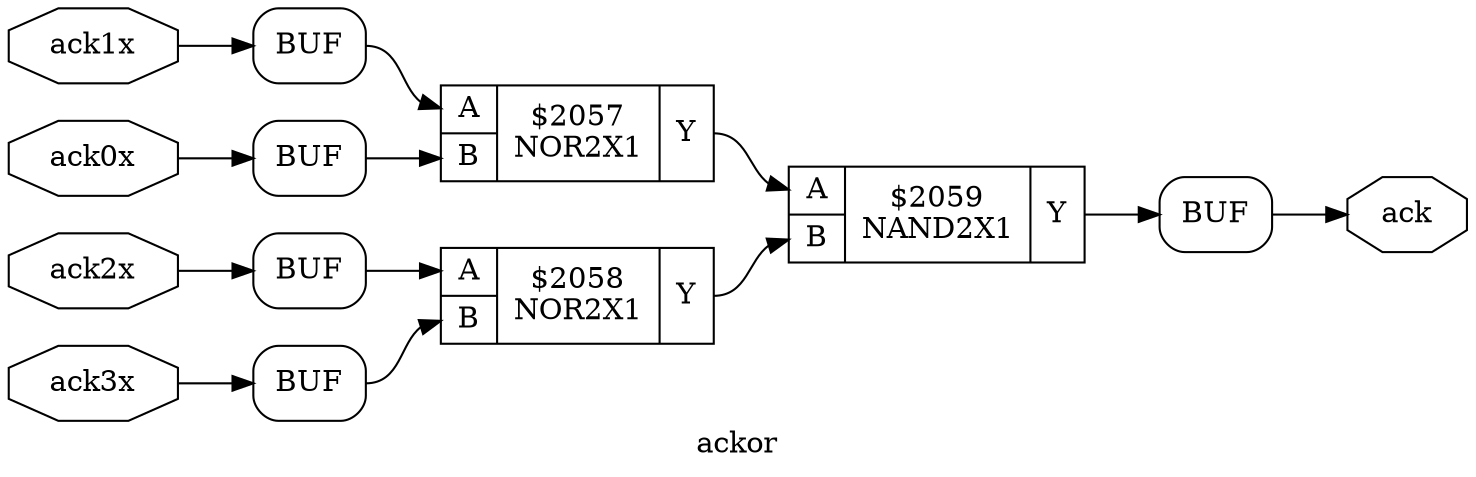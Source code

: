 digraph "ackor" {
label="ackor";
rankdir="LR";
remincross=true;
n11 [ shape=octagon, label="ack", color="black", fontcolor="black" ];
n12 [ shape=octagon, label="ack0x", color="black", fontcolor="black" ];
n13 [ shape=octagon, label="ack1x", color="black", fontcolor="black" ];
n14 [ shape=octagon, label="ack2x", color="black", fontcolor="black" ];
n15 [ shape=octagon, label="ack3x", color="black", fontcolor="black" ];
c19 [ shape=record, label="{{<p16> A|<p17> B}|$2057\nNOR2X1|{<p18> Y}}" ];
c20 [ shape=record, label="{{<p16> A|<p17> B}|$2058\nNOR2X1|{<p18> Y}}" ];
c21 [ shape=record, label="{{<p16> A|<p17> B}|$2059\nNAND2X1|{<p18> Y}}" ];
x0 [shape=box, style=rounded, label="BUF"];
x1 [shape=box, style=rounded, label="BUF"];
x2 [shape=box, style=rounded, label="BUF"];
x3 [shape=box, style=rounded, label="BUF"];
x4 [shape=box, style=rounded, label="BUF"];
c20:p18:e -> c21:p17:w [color="black", label=""];
x4:e:e -> n11:w [color="black", label=""];
n12:e -> x1:w:w [color="black", label=""];
n13:e -> x0:w:w [color="black", label=""];
n14:e -> x2:w:w [color="black", label=""];
n15:e -> x3:w:w [color="black", label=""];
c21:p18:e -> x4:w:w [color="black", label=""];
x1:e:e -> c19:p17:w [color="black", label=""];
x0:e:e -> c19:p16:w [color="black", label=""];
x2:e:e -> c20:p16:w [color="black", label=""];
x3:e:e -> c20:p17:w [color="black", label=""];
c19:p18:e -> c21:p16:w [color="black", label=""];
}
digraph "arb" {
label="arb";
rankdir="LR";
remincross=true;
n19 [ shape=octagon, label="ackx0", color="black", fontcolor="black" ];
n20 [ shape=octagon, label="ackx1", color="black", fontcolor="black" ];
n21 [ shape=octagon, label="ackx2", color="black", fontcolor="black" ];
n22 [ shape=octagon, label="ackx3", color="black", fontcolor="black" ];
n23 [ shape=octagon, label="clk", color="black", fontcolor="black" ];
n24 [ shape=octagon, label="req0", color="black", fontcolor="black" ];
n25 [ shape=octagon, label="req1", color="black", fontcolor="black" ];
n26 [ shape=octagon, label="req2", color="black", fontcolor="black" ];
n27 [ shape=octagon, label="req3", color="black", fontcolor="black" ];
n28 [ shape=octagon, label="rst", color="black", fontcolor="black" ];
n29 [ shape=diamond, label="turn", color="black", fontcolor="black" ];
c32 [ shape=record, label="{{<p30> A}|$2061\nINVX1|{<p31> Y}}" ];
c33 [ shape=record, label="{{<p30> A}|$2062\nINVX1|{<p31> Y}}" ];
c34 [ shape=record, label="{{<p30> A}|$2063\nINVX1|{<p31> Y}}" ];
c36 [ shape=record, label="{{<p30> A|<p35> B}|$2064\nOR2X1|{<p31> Y}}" ];
c38 [ shape=record, label="{{<p30> A|<p35> B|<p37> C}|$2065\nNOR3X1|{<p31> Y}}" ];
c39 [ shape=record, label="{{<p30> A|<p35> B}|$2066\nNOR2X1|{<p31> Y}}" ];
c40 [ shape=record, label="{{<p30> A|<p35> B}|$2067\nNOR2X1|{<p31> Y}}" ];
c44 [ shape=record, label="{{<p41> CLK|<p42> D}|$1502\nDFFPOSX1|{<p43> Q}}" ];
c45 [ shape=record, label="{{<p41> CLK|<p42> D}|$1503\nDFFPOSX1|{<p43> Q}}" ];
c46 [ shape=record, label="{{<p41> CLK|<p42> D}|$1504\nDFFPOSX1|{<p43> Q}}" ];
c47 [ shape=record, label="{{<p41> CLK|<p42> D}|$1505\nDFFPOSX1|{<p43> Q}}" ];
v0 [ label="1'0" ];
x1 [shape=box, style=rounded, label="BUF"];
x2 [shape=box, style=rounded, label="BUF"];
x3 [shape=box, style=rounded, label="BUF"];
x4 [shape=box, style=rounded, label="BUF"];
x5 [shape=box, style=rounded, label="BUF"];
x6 [shape=box, style=rounded, label="BUF"];
x7 [shape=box, style=rounded, label="BUF"];
x8 [shape=box, style=rounded, label="BUF"];
c38:p31:e -> x4:w:w [color="black", label=""];
c34:p31:e -> c38:p35:w [color="black", label=""];
n12 [ shape=point ];
c36:p31:e -> n12:w [color="black", label=""];
n12:e -> c38:p37:w [color="black", label=""];
n12:e -> c39:p35:w [color="black", label=""];
c32:p31:e -> c40:p30:w [color="black", label=""];
c33:p31:e -> c39:p30:w [color="black", label=""];
n15 [ shape=point ];
x3:e:e -> n15:w [color="black", label=""];
n15:e -> c36:p35:w [color="black", label=""];
n15:e -> c40:p35:w [color="black", label=""];
n16 [ shape=point ];
x2:e:e -> n16:w [color="black", label=""];
n16:e -> c32:p30:w [color="black", label=""];
n16:e -> c36:p30:w [color="black", label=""];
n17 [ shape=point ];
x5:e:e -> n17:w [color="black", label=""];
n17:e -> c33:p30:w [color="black", label=""];
n17:e -> c38:p30:w [color="black", label=""];
x8:e:e -> c34:p30:w [color="black", label=""];
c44:p43:e -> n19:w [color="black", label=""];
x7:e:e -> c45:p42:w [color="black", label=""];
c45:p43:e -> n20:w [color="black", label=""];
c46:p43:e -> n21:w [color="black", label=""];
c47:p43:e -> n22:w [color="black", label=""];
n23:e -> c44:p41:w [color="black", label=""];
n23:e -> c45:p41:w [color="black", label=""];
n23:e -> c46:p41:w [color="black", label=""];
n23:e -> c47:p41:w [color="black", label=""];
n24:e -> c44:p42:w [color="black", label=""];
n24:e -> x3:w:w [color="black", label=""];
n25:e -> x2:w:w [color="black", label=""];
n26:e -> x5:w:w [color="black", label=""];
n27:e -> x8:w:w [color="black", label=""];
x1:e:e -> n29:w [color="black", label=""];
x6:e:e -> c46:p42:w [color="black", label=""];
x4:e:e -> c47:p42:w [color="black", label=""];
c40:p31:e -> x7:w:w [color="black", label=""];
c39:p31:e -> x6:w:w [color="black", label=""];
v0:e -> x1:w:w [color="black", label=""];
}
digraph "cb" {
label="cb";
rankdir="LR";
remincross=true;
n2 [ shape=octagon, label="d0", color="black", fontcolor="black" ];
n3 [ shape=octagon, label="d1", color="black", fontcolor="black" ];
n4 [ shape=octagon, label="d2", color="black", fontcolor="black" ];
n5 [ shape=octagon, label="d3", color="black", fontcolor="black" ];
n6 [ shape=octagon, label="i0", color="black", fontcolor="black" ];
n7 [ shape=octagon, label="i1", color="black", fontcolor="black" ];
n8 [ shape=octagon, label="i2", color="black", fontcolor="black" ];
n9 [ shape=octagon, label="i3", color="black", fontcolor="black" ];
n10 [ shape=octagon, label="o0", color="black", fontcolor="black" ];
n11 [ shape=octagon, label="o1", color="black", fontcolor="black" ];
n12 [ shape=octagon, label="o2", color="black", fontcolor="black" ];
n13 [ shape=octagon, label="o3", color="black", fontcolor="black" ];
c16 [ shape=record, label="{{<p14> d|<p6> i0|<p7> i1|<p8> i2|<p9> i3}|cbsel0\ncbsel|{<p15> o}}" ];
c17 [ shape=record, label="{{<p14> d|<p6> i0|<p7> i1|<p8> i2|<p9> i3}|cbsel1\ncbsel|{<p15> o}}" ];
c18 [ shape=record, label="{{<p14> d|<p6> i0|<p7> i1|<p8> i2|<p9> i3}|cbsel2\ncbsel|{<p15> o}}" ];
c19 [ shape=record, label="{{<p14> d|<p6> i0|<p7> i1|<p8> i2|<p9> i3}|cbsel3\ncbsel|{<p15> o}}" ];
c16:p15:e -> n10:w [color="black", style="setlinewidth(3)", label=""];
c17:p15:e -> n11:w [color="black", style="setlinewidth(3)", label=""];
c18:p15:e -> n12:w [color="black", style="setlinewidth(3)", label=""];
c19:p15:e -> n13:w [color="black", style="setlinewidth(3)", label=""];
n2:e -> c16:p14:w [color="black", style="setlinewidth(3)", label=""];
n3:e -> c17:p14:w [color="black", style="setlinewidth(3)", label=""];
n4:e -> c18:p14:w [color="black", style="setlinewidth(3)", label=""];
n5:e -> c19:p14:w [color="black", style="setlinewidth(3)", label=""];
n6:e -> c16:p6:w [color="black", style="setlinewidth(3)", label=""];
n6:e -> c17:p6:w [color="black", style="setlinewidth(3)", label=""];
n6:e -> c18:p6:w [color="black", style="setlinewidth(3)", label=""];
n6:e -> c19:p6:w [color="black", style="setlinewidth(3)", label=""];
n7:e -> c16:p7:w [color="black", style="setlinewidth(3)", label=""];
n7:e -> c17:p7:w [color="black", style="setlinewidth(3)", label=""];
n7:e -> c18:p7:w [color="black", style="setlinewidth(3)", label=""];
n7:e -> c19:p7:w [color="black", style="setlinewidth(3)", label=""];
n8:e -> c16:p8:w [color="black", style="setlinewidth(3)", label=""];
n8:e -> c17:p8:w [color="black", style="setlinewidth(3)", label=""];
n8:e -> c18:p8:w [color="black", style="setlinewidth(3)", label=""];
n8:e -> c19:p8:w [color="black", style="setlinewidth(3)", label=""];
n9:e -> c16:p9:w [color="black", style="setlinewidth(3)", label=""];
n9:e -> c17:p9:w [color="black", style="setlinewidth(3)", label=""];
n9:e -> c18:p9:w [color="black", style="setlinewidth(3)", label=""];
n9:e -> c19:p9:w [color="black", style="setlinewidth(3)", label=""];
}
digraph "cbsel" {
label="cbsel";
rankdir="LR";
remincross=true;
n149 [ shape=octagon, label="d", color="black", fontcolor="black" ];
n150 [ shape=octagon, label="i0", color="black", fontcolor="black" ];
n151 [ shape=octagon, label="i1", color="black", fontcolor="black" ];
n152 [ shape=octagon, label="i2", color="black", fontcolor="black" ];
n153 [ shape=octagon, label="i3", color="black", fontcolor="black" ];
n154 [ shape=octagon, label="o", color="black", fontcolor="black" ];
c157 [ shape=record, label="{{<p155> A}|$2070\nINVX1|{<p156> Y}}" ];
c158 [ shape=record, label="{{<p155> A}|$2071\nINVX1|{<p156> Y}}" ];
c159 [ shape=record, label="{{<p155> A}|$2072\nINVX1|{<p156> Y}}" ];
c160 [ shape=record, label="{{<p155> A}|$2073\nINVX1|{<p156> Y}}" ];
c161 [ shape=record, label="{{<p155> A}|$2074\nINVX1|{<p156> Y}}" ];
c162 [ shape=record, label="{{<p155> A}|$2075\nINVX1|{<p156> Y}}" ];
c163 [ shape=record, label="{{<p155> A}|$2076\nINVX1|{<p156> Y}}" ];
c164 [ shape=record, label="{{<p155> A}|$2077\nINVX1|{<p156> Y}}" ];
c165 [ shape=record, label="{{<p155> A}|$2078\nINVX1|{<p156> Y}}" ];
c166 [ shape=record, label="{{<p155> A}|$2079\nINVX1|{<p156> Y}}" ];
c167 [ shape=record, label="{{<p155> A}|$2080\nINVX1|{<p156> Y}}" ];
c168 [ shape=record, label="{{<p155> A}|$2081\nINVX1|{<p156> Y}}" ];
c169 [ shape=record, label="{{<p155> A}|$2082\nINVX1|{<p156> Y}}" ];
c171 [ shape=record, label="{{<p155> A|<p170> B}|$2083\nNOR2X1|{<p156> Y}}" ];
c173 [ shape=record, label="{{<p155> A|<p170> B|<p172> C}|$2084\nNOR3X1|{<p156> Y}}" ];
c174 [ shape=record, label="{{<p155> A|<p170> B}|$2085\nAND2X1|{<p156> Y}}" ];
c175 [ shape=record, label="{{<p155> A|<p170> B|<p172> C}|$2086\nOAI21X1|{<p156> Y}}" ];
c176 [ shape=record, label="{{<p155> A|<p170> B|<p172> C}|$2087\nAOI21X1|{<p156> Y}}" ];
c177 [ shape=record, label="{{<p155> A|<p170> B|<p172> C}|$2088\nAOI21X1|{<p156> Y}}" ];
c178 [ shape=record, label="{{<p155> A|<p170> B}|$2089\nNOR2X1|{<p156> Y}}" ];
c179 [ shape=record, label="{{<p155> A|<p170> B|<p172> C}|$2090\nNOR3X1|{<p156> Y}}" ];
c180 [ shape=record, label="{{<p155> A|<p170> B}|$2091\nAND2X1|{<p156> Y}}" ];
c181 [ shape=record, label="{{<p155> A|<p170> B|<p172> C}|$2092\nOAI21X1|{<p156> Y}}" ];
c182 [ shape=record, label="{{<p155> A|<p170> B|<p172> C}|$2093\nAOI21X1|{<p156> Y}}" ];
c183 [ shape=record, label="{{<p155> A|<p170> B|<p172> C}|$2094\nAOI21X1|{<p156> Y}}" ];
c184 [ shape=record, label="{{<p155> A|<p170> B}|$2095\nNOR2X1|{<p156> Y}}" ];
c185 [ shape=record, label="{{<p155> A|<p170> B|<p172> C}|$2096\nNOR3X1|{<p156> Y}}" ];
c186 [ shape=record, label="{{<p155> A|<p170> B}|$2097\nAND2X1|{<p156> Y}}" ];
c187 [ shape=record, label="{{<p155> A|<p170> B|<p172> C}|$2098\nOAI21X1|{<p156> Y}}" ];
c188 [ shape=record, label="{{<p155> A|<p170> B|<p172> C}|$2099\nAOI21X1|{<p156> Y}}" ];
c189 [ shape=record, label="{{<p155> A|<p170> B|<p172> C}|$2100\nAOI21X1|{<p156> Y}}" ];
c190 [ shape=record, label="{{<p155> A|<p170> B}|$2101\nNOR2X1|{<p156> Y}}" ];
c191 [ shape=record, label="{{<p155> A|<p170> B|<p172> C}|$2102\nNOR3X1|{<p156> Y}}" ];
c192 [ shape=record, label="{{<p155> A|<p170> B}|$2103\nAND2X1|{<p156> Y}}" ];
c193 [ shape=record, label="{{<p155> A|<p170> B|<p172> C}|$2104\nOAI21X1|{<p156> Y}}" ];
c194 [ shape=record, label="{{<p155> A|<p170> B|<p172> C}|$2105\nAOI21X1|{<p156> Y}}" ];
c195 [ shape=record, label="{{<p155> A|<p170> B|<p172> C}|$2106\nAOI21X1|{<p156> Y}}" ];
c196 [ shape=record, label="{{<p155> A|<p170> B}|$2107\nNOR2X1|{<p156> Y}}" ];
c197 [ shape=record, label="{{<p155> A|<p170> B|<p172> C}|$2108\nNOR3X1|{<p156> Y}}" ];
c198 [ shape=record, label="{{<p155> A|<p170> B}|$2109\nAND2X1|{<p156> Y}}" ];
c199 [ shape=record, label="{{<p155> A|<p170> B|<p172> C}|$2110\nOAI21X1|{<p156> Y}}" ];
c200 [ shape=record, label="{{<p155> A|<p170> B|<p172> C}|$2111\nAOI21X1|{<p156> Y}}" ];
c201 [ shape=record, label="{{<p155> A|<p170> B|<p172> C}|$2112\nAOI21X1|{<p156> Y}}" ];
c202 [ shape=record, label="{{<p155> A|<p170> B}|$2113\nNOR2X1|{<p156> Y}}" ];
c203 [ shape=record, label="{{<p155> A|<p170> B|<p172> C}|$2114\nNOR3X1|{<p156> Y}}" ];
c204 [ shape=record, label="{{<p155> A|<p170> B}|$2115\nAND2X1|{<p156> Y}}" ];
c205 [ shape=record, label="{{<p155> A|<p170> B|<p172> C}|$2116\nOAI21X1|{<p156> Y}}" ];
c206 [ shape=record, label="{{<p155> A|<p170> B|<p172> C}|$2117\nAOI21X1|{<p156> Y}}" ];
c207 [ shape=record, label="{{<p155> A|<p170> B|<p172> C}|$2118\nAOI21X1|{<p156> Y}}" ];
c208 [ shape=record, label="{{<p155> A|<p170> B}|$2119\nNOR2X1|{<p156> Y}}" ];
c209 [ shape=record, label="{{<p155> A|<p170> B|<p172> C}|$2120\nNOR3X1|{<p156> Y}}" ];
c210 [ shape=record, label="{{<p155> A|<p170> B}|$2121\nAND2X1|{<p156> Y}}" ];
c211 [ shape=record, label="{{<p155> A|<p170> B|<p172> C}|$2122\nOAI21X1|{<p156> Y}}" ];
c212 [ shape=record, label="{{<p155> A|<p170> B|<p172> C}|$2123\nAOI21X1|{<p156> Y}}" ];
c213 [ shape=record, label="{{<p155> A|<p170> B|<p172> C}|$2124\nAOI21X1|{<p156> Y}}" ];
c214 [ shape=record, label="{{<p155> A|<p170> B}|$2125\nNOR2X1|{<p156> Y}}" ];
c215 [ shape=record, label="{{<p155> A|<p170> B|<p172> C}|$2126\nNOR3X1|{<p156> Y}}" ];
c216 [ shape=record, label="{{<p155> A|<p170> B}|$2127\nAND2X1|{<p156> Y}}" ];
c217 [ shape=record, label="{{<p155> A|<p170> B|<p172> C}|$2128\nOAI21X1|{<p156> Y}}" ];
c218 [ shape=record, label="{{<p155> A|<p170> B|<p172> C}|$2129\nAOI21X1|{<p156> Y}}" ];
c219 [ shape=record, label="{{<p155> A|<p170> B|<p172> C}|$2130\nAOI21X1|{<p156> Y}}" ];
c220 [ shape=record, label="{{<p155> A|<p170> B}|$2131\nNOR2X1|{<p156> Y}}" ];
c221 [ shape=record, label="{{<p155> A|<p170> B|<p172> C}|$2132\nNOR3X1|{<p156> Y}}" ];
c222 [ shape=record, label="{{<p155> A|<p170> B}|$2133\nAND2X1|{<p156> Y}}" ];
c223 [ shape=record, label="{{<p155> A|<p170> B|<p172> C}|$2134\nOAI21X1|{<p156> Y}}" ];
c224 [ shape=record, label="{{<p155> A|<p170> B|<p172> C}|$2135\nAOI21X1|{<p156> Y}}" ];
c225 [ shape=record, label="{{<p155> A|<p170> B|<p172> C}|$2136\nAOI21X1|{<p156> Y}}" ];
c226 [ shape=record, label="{{<p155> A|<p170> B}|$2137\nNOR2X1|{<p156> Y}}" ];
c227 [ shape=record, label="{{<p155> A|<p170> B|<p172> C}|$2138\nNOR3X1|{<p156> Y}}" ];
c228 [ shape=record, label="{{<p155> A|<p170> B}|$2139\nAND2X1|{<p156> Y}}" ];
c229 [ shape=record, label="{{<p155> A|<p170> B|<p172> C}|$2140\nOAI21X1|{<p156> Y}}" ];
c230 [ shape=record, label="{{<p155> A|<p170> B|<p172> C}|$2141\nAOI21X1|{<p156> Y}}" ];
c231 [ shape=record, label="{{<p155> A|<p170> B|<p172> C}|$2142\nAOI21X1|{<p156> Y}}" ];
x0 [ shape=record, style=rounded, label="<s0> 3:3 - 0:0 " ];
x1 [ shape=record, style=rounded, label="<s0> 0:0 - 0:0 " ];
x2 [ shape=record, style=rounded, label="<s0> 0:0 - 0:0 " ];
x3 [ shape=record, style=rounded, label="<s0> 2:2 - 0:0 " ];
x4 [ shape=record, style=rounded, label="<s0> 0:0 - 0:0 " ];
x5 [ shape=record, style=rounded, label="<s0> 1:1 - 0:0 " ];
x6 [ shape=record, style=rounded, label="<s0> 0:0 - 0:0 " ];
x7 [ shape=record, style=rounded, label="<s0> 0:0 - 0:0 " ];
x8 [ shape=record, style=rounded, label="<s0> 0:0 - 0:0 " ];
x9 [ shape=record, style=rounded, label="<s0> 1:1 - 0:0 " ];
x10 [ shape=record, style=rounded, label="<s0> 1:1 - 0:0 " ];
x11 [ shape=record, style=rounded, label="<s0> 1:1 - 0:0 " ];
x12 [ shape=record, style=rounded, label="<s0> 1:1 - 0:0 " ];
x13 [ shape=record, style=rounded, label="<s0> 0:0 - 1:1 " ];
x14 [ shape=record, style=rounded, label="<s0> 2:2 - 0:0 " ];
x15 [ shape=record, style=rounded, label="<s0> 2:2 - 0:0 " ];
x16 [ shape=record, style=rounded, label="<s0> 2:2 - 0:0 " ];
x17 [ shape=record, style=rounded, label="<s0> 2:2 - 0:0 " ];
x18 [ shape=record, style=rounded, label="<s0> 0:0 - 2:2 " ];
x19 [ shape=record, style=rounded, label="<s0> 3:3 - 0:0 " ];
x20 [ shape=record, style=rounded, label="<s0> 3:3 - 0:0 " ];
x21 [ shape=record, style=rounded, label="<s0> 3:3 - 0:0 " ];
x22 [ shape=record, style=rounded, label="<s0> 3:3 - 0:0 " ];
x23 [ shape=record, style=rounded, label="<s0> 0:0 - 3:3 " ];
x24 [ shape=record, style=rounded, label="<s0> 4:4 - 0:0 " ];
x25 [ shape=record, style=rounded, label="<s0> 4:4 - 0:0 " ];
x26 [ shape=record, style=rounded, label="<s0> 4:4 - 0:0 " ];
x27 [ shape=record, style=rounded, label="<s0> 4:4 - 0:0 " ];
x28 [ shape=record, style=rounded, label="<s0> 0:0 - 4:4 " ];
x29 [ shape=record, style=rounded, label="<s0> 5:5 - 0:0 " ];
x30 [ shape=record, style=rounded, label="<s0> 5:5 - 0:0 " ];
x31 [ shape=record, style=rounded, label="<s0> 5:5 - 0:0 " ];
x32 [ shape=record, style=rounded, label="<s0> 5:5 - 0:0 " ];
x33 [ shape=record, style=rounded, label="<s0> 0:0 - 5:5 " ];
x34 [ shape=record, style=rounded, label="<s0> 6:6 - 0:0 " ];
x35 [ shape=record, style=rounded, label="<s0> 6:6 - 0:0 " ];
x36 [ shape=record, style=rounded, label="<s0> 6:6 - 0:0 " ];
x37 [ shape=record, style=rounded, label="<s0> 6:6 - 0:0 " ];
x38 [ shape=record, style=rounded, label="<s0> 0:0 - 6:6 " ];
x39 [ shape=record, style=rounded, label="<s0> 7:7 - 0:0 " ];
x40 [ shape=record, style=rounded, label="<s0> 7:7 - 0:0 " ];
x41 [ shape=record, style=rounded, label="<s0> 7:7 - 0:0 " ];
x42 [ shape=record, style=rounded, label="<s0> 7:7 - 0:0 " ];
x43 [ shape=record, style=rounded, label="<s0> 0:0 - 7:7 " ];
x44 [ shape=record, style=rounded, label="<s0> 8:8 - 0:0 " ];
x45 [ shape=record, style=rounded, label="<s0> 8:8 - 0:0 " ];
x46 [ shape=record, style=rounded, label="<s0> 8:8 - 0:0 " ];
x47 [ shape=record, style=rounded, label="<s0> 8:8 - 0:0 " ];
x48 [ shape=record, style=rounded, label="<s0> 0:0 - 8:8 " ];
x49 [ shape=record, style=rounded, label="<s0> 9:9 - 0:0 " ];
x50 [ shape=record, style=rounded, label="<s0> 9:9 - 0:0 " ];
x51 [ shape=record, style=rounded, label="<s0> 9:9 - 0:0 " ];
x52 [ shape=record, style=rounded, label="<s0> 9:9 - 0:0 " ];
x53 [ shape=record, style=rounded, label="<s0> 0:0 - 9:9 " ];
c158:p156:e -> c173:p170:w [color="black", label=""];
n101 [ shape=point ];
c159:p156:e -> n101:w [color="black", label=""];
n101:e -> c175:p172:w [color="black", label=""];
n101:e -> c181:p172:w [color="black", label=""];
n101:e -> c187:p172:w [color="black", label=""];
n101:e -> c193:p172:w [color="black", label=""];
n101:e -> c199:p172:w [color="black", label=""];
n101:e -> c205:p172:w [color="black", label=""];
n101:e -> c211:p172:w [color="black", label=""];
n101:e -> c217:p172:w [color="black", label=""];
n101:e -> c223:p172:w [color="black", label=""];
n101:e -> c229:p172:w [color="black", label=""];
n102 [ shape=point ];
c160:p156:e -> n102:w [color="black", label=""];
n102:e -> c171:p170:w [color="black", label=""];
n102:e -> c178:p155:w [color="black", label=""];
n102:e -> c184:p155:w [color="black", label=""];
n102:e -> c190:p155:w [color="black", label=""];
n102:e -> c196:p155:w [color="black", label=""];
n102:e -> c202:p155:w [color="black", label=""];
n102:e -> c208:p155:w [color="black", label=""];
n102:e -> c214:p155:w [color="black", label=""];
n102:e -> c220:p155:w [color="black", label=""];
n102:e -> c226:p155:w [color="black", label=""];
c161:p156:e -> c179:p172:w [color="black", label=""];
c162:p156:e -> c185:p172:w [color="black", label=""];
c163:p156:e -> c191:p172:w [color="black", label=""];
c164:p156:e -> c197:p172:w [color="black", label=""];
c165:p156:e -> c203:p172:w [color="black", label=""];
c166:p156:e -> c209:p172:w [color="black", label=""];
c167:p156:e -> c215:p172:w [color="black", label=""];
c168:p156:e -> c221:p172:w [color="black", label=""];
c169:p156:e -> c227:p172:w [color="black", label=""];
c171:p156:e -> c177:p172:w [color="black", label=""];
c173:p156:e -> c175:p155:w [color="black", label=""];
c174:p156:e -> c175:p170:w [color="black", label=""];
c175:p156:e -> c177:p155:w [color="black", label=""];
c176:p156:e -> c177:p170:w [color="black", label=""];
c178:p156:e -> c183:p172:w [color="black", label=""];
c179:p156:e -> c181:p155:w [color="black", label=""];
c180:p156:e -> c181:p170:w [color="black", label=""];
c181:p156:e -> c183:p155:w [color="black", label=""];
c182:p156:e -> c183:p170:w [color="black", label=""];
c184:p156:e -> c189:p172:w [color="black", label=""];
c185:p156:e -> c187:p155:w [color="black", label=""];
c186:p156:e -> c187:p170:w [color="black", label=""];
c187:p156:e -> c189:p155:w [color="black", label=""];
c188:p156:e -> c189:p170:w [color="black", label=""];
c190:p156:e -> c195:p172:w [color="black", label=""];
c191:p156:e -> c193:p155:w [color="black", label=""];
c192:p156:e -> c193:p170:w [color="black", label=""];
c193:p156:e -> c195:p155:w [color="black", label=""];
c194:p156:e -> c195:p170:w [color="black", label=""];
c196:p156:e -> c201:p172:w [color="black", label=""];
c197:p156:e -> c199:p155:w [color="black", label=""];
c198:p156:e -> c199:p170:w [color="black", label=""];
c199:p156:e -> c201:p155:w [color="black", label=""];
c200:p156:e -> c201:p170:w [color="black", label=""];
c202:p156:e -> c207:p172:w [color="black", label=""];
c203:p156:e -> c205:p155:w [color="black", label=""];
c177:p156:e -> x8:w [color="black", label=""];
c183:p156:e -> x13:w [color="black", label=""];
c189:p156:e -> x18:w [color="black", label=""];
c195:p156:e -> x23:w [color="black", label=""];
c201:p156:e -> x28:w [color="black", label=""];
c207:p156:e -> x33:w [color="black", label=""];
c213:p156:e -> x38:w [color="black", label=""];
c219:p156:e -> x43:w [color="black", label=""];
c225:p156:e -> x48:w [color="black", label=""];
c231:p156:e -> x53:w [color="black", label=""];
n149:e -> x0:s0:w [color="black", label=""];
n149:e -> x3:s0:w [color="black", label=""];
n149:e -> x5:s0:w [color="black", label=""];
n149:e -> x7:s0:w [color="black", label=""];
n150:e -> x12:s0:w [color="black", label=""];
n150:e -> x17:s0:w [color="black", label=""];
n150:e -> x22:s0:w [color="black", label=""];
n150:e -> x27:s0:w [color="black", label=""];
n150:e -> x32:s0:w [color="black", label=""];
n150:e -> x37:s0:w [color="black", label=""];
n150:e -> x42:s0:w [color="black", label=""];
n150:e -> x47:s0:w [color="black", label=""];
n150:e -> x52:s0:w [color="black", label=""];
n150:e -> x6:s0:w [color="black", label=""];
n151:e -> x11:s0:w [color="black", label=""];
n151:e -> x16:s0:w [color="black", label=""];
n151:e -> x21:s0:w [color="black", label=""];
n151:e -> x26:s0:w [color="black", label=""];
n151:e -> x31:s0:w [color="black", label=""];
n151:e -> x36:s0:w [color="black", label=""];
n151:e -> x41:s0:w [color="black", label=""];
n151:e -> x46:s0:w [color="black", label=""];
n151:e -> x4:s0:w [color="black", label=""];
n151:e -> x51:s0:w [color="black", label=""];
n152:e -> x10:s0:w [color="black", label=""];
n152:e -> x15:s0:w [color="black", label=""];
n152:e -> x20:s0:w [color="black", label=""];
n152:e -> x25:s0:w [color="black", label=""];
n152:e -> x2:s0:w [color="black", label=""];
n152:e -> x30:s0:w [color="black", label=""];
n152:e -> x35:s0:w [color="black", label=""];
n152:e -> x40:s0:w [color="black", label=""];
n152:e -> x45:s0:w [color="black", label=""];
n152:e -> x50:s0:w [color="black", label=""];
n153:e -> x14:s0:w [color="black", label=""];
n153:e -> x19:s0:w [color="black", label=""];
n153:e -> x1:s0:w [color="black", label=""];
n153:e -> x24:s0:w [color="black", label=""];
n153:e -> x29:s0:w [color="black", label=""];
n153:e -> x34:s0:w [color="black", label=""];
n153:e -> x39:s0:w [color="black", label=""];
n153:e -> x44:s0:w [color="black", label=""];
n153:e -> x49:s0:w [color="black", label=""];
n153:e -> x9:s0:w [color="black", label=""];
x13:s0:e -> n154:w [color="black", label=""];
x18:s0:e -> n154:w [color="black", label=""];
x23:s0:e -> n154:w [color="black", label=""];
x28:s0:e -> n154:w [color="black", label=""];
x33:s0:e -> n154:w [color="black", label=""];
x38:s0:e -> n154:w [color="black", label=""];
x43:s0:e -> n154:w [color="black", label=""];
x48:s0:e -> n154:w [color="black", label=""];
x53:s0:e -> n154:w [color="black", label=""];
x8:s0:e -> n154:w [color="black", label=""];
n32 [ shape=point ];
x7:e -> n32:w [color="black", label=""];
n32:e -> c160:p155:w [color="black", label=""];
n32:e -> c176:p172:w [color="black", label=""];
n32:e -> c182:p172:w [color="black", label=""];
n32:e -> c188:p172:w [color="black", label=""];
n32:e -> c194:p172:w [color="black", label=""];
n32:e -> c200:p172:w [color="black", label=""];
n32:e -> c206:p172:w [color="black", label=""];
n32:e -> c212:p172:w [color="black", label=""];
n32:e -> c218:p172:w [color="black", label=""];
n32:e -> c224:p172:w [color="black", label=""];
n32:e -> c230:p172:w [color="black", label=""];
n33 [ shape=point ];
x5:e -> n33:w [color="black", label=""];
n33:e -> c159:p155:w [color="black", label=""];
n33:e -> c176:p170:w [color="black", label=""];
n33:e -> c182:p155:w [color="black", label=""];
n33:e -> c188:p155:w [color="black", label=""];
n33:e -> c194:p155:w [color="black", label=""];
n33:e -> c200:p155:w [color="black", label=""];
n33:e -> c206:p155:w [color="black", label=""];
n33:e -> c212:p155:w [color="black", label=""];
n33:e -> c218:p155:w [color="black", label=""];
n33:e -> c224:p155:w [color="black", label=""];
n33:e -> c230:p155:w [color="black", label=""];
n34 [ shape=point ];
x3:e -> n34:w [color="black", label=""];
n34:e -> c173:p172:w [color="black", label=""];
n34:e -> c174:p170:w [color="black", label=""];
n34:e -> c179:p170:w [color="black", label=""];
n34:e -> c180:p155:w [color="black", label=""];
n34:e -> c185:p170:w [color="black", label=""];
n34:e -> c186:p155:w [color="black", label=""];
n34:e -> c191:p170:w [color="black", label=""];
n34:e -> c192:p155:w [color="black", label=""];
n34:e -> c197:p170:w [color="black", label=""];
n34:e -> c198:p155:w [color="black", label=""];
n34:e -> c203:p170:w [color="black", label=""];
n34:e -> c204:p155:w [color="black", label=""];
n34:e -> c209:p170:w [color="black", label=""];
n34:e -> c210:p155:w [color="black", label=""];
n34:e -> c215:p170:w [color="black", label=""];
n34:e -> c216:p155:w [color="black", label=""];
n34:e -> c221:p170:w [color="black", label=""];
n34:e -> c222:p155:w [color="black", label=""];
n34:e -> c227:p170:w [color="black", label=""];
n34:e -> c228:p155:w [color="black", label=""];
x0:e -> c157:p155:w [color="black", label=""];
x6:e -> c171:p155:w [color="black", label=""];
x12:e -> c178:p170:w [color="black", label=""];
x17:e -> c184:p170:w [color="black", label=""];
x22:e -> c190:p170:w [color="black", label=""];
x27:e -> c196:p170:w [color="black", label=""];
x32:e -> c202:p170:w [color="black", label=""];
x37:e -> c208:p170:w [color="black", label=""];
x42:e -> c214:p170:w [color="black", label=""];
x47:e -> c220:p170:w [color="black", label=""];
x52:e -> c226:p170:w [color="black", label=""];
x4:e -> c176:p155:w [color="black", label=""];
x11:e -> c182:p170:w [color="black", label=""];
x16:e -> c188:p170:w [color="black", label=""];
x21:e -> c194:p170:w [color="black", label=""];
x26:e -> c200:p170:w [color="black", label=""];
x31:e -> c206:p170:w [color="black", label=""];
x36:e -> c212:p170:w [color="black", label=""];
x41:e -> c218:p170:w [color="black", label=""];
x46:e -> c224:p170:w [color="black", label=""];
x51:e -> c230:p170:w [color="black", label=""];
x2:e -> c174:p155:w [color="black", label=""];
x10:e -> c180:p170:w [color="black", label=""];
x15:e -> c186:p170:w [color="black", label=""];
x20:e -> c192:p170:w [color="black", label=""];
x25:e -> c198:p170:w [color="black", label=""];
x30:e -> c204:p170:w [color="black", label=""];
x35:e -> c210:p170:w [color="black", label=""];
x40:e -> c216:p170:w [color="black", label=""];
x45:e -> c222:p170:w [color="black", label=""];
x50:e -> c228:p170:w [color="black", label=""];
x1:e -> c158:p155:w [color="black", label=""];
x9:e -> c161:p155:w [color="black", label=""];
x14:e -> c162:p155:w [color="black", label=""];
x19:e -> c163:p155:w [color="black", label=""];
x24:e -> c164:p155:w [color="black", label=""];
x29:e -> c165:p155:w [color="black", label=""];
x34:e -> c166:p155:w [color="black", label=""];
x39:e -> c167:p155:w [color="black", label=""];
x44:e -> c168:p155:w [color="black", label=""];
x49:e -> c169:p155:w [color="black", label=""];
c204:p156:e -> c205:p170:w [color="black", label=""];
c205:p156:e -> c207:p155:w [color="black", label=""];
c206:p156:e -> c207:p170:w [color="black", label=""];
c208:p156:e -> c213:p172:w [color="black", label=""];
c209:p156:e -> c211:p155:w [color="black", label=""];
c210:p156:e -> c211:p170:w [color="black", label=""];
c211:p156:e -> c213:p155:w [color="black", label=""];
c212:p156:e -> c213:p170:w [color="black", label=""];
c214:p156:e -> c219:p172:w [color="black", label=""];
c215:p156:e -> c217:p155:w [color="black", label=""];
c216:p156:e -> c217:p170:w [color="black", label=""];
c217:p156:e -> c219:p155:w [color="black", label=""];
c218:p156:e -> c219:p170:w [color="black", label=""];
c220:p156:e -> c225:p172:w [color="black", label=""];
c221:p156:e -> c223:p155:w [color="black", label=""];
c222:p156:e -> c223:p170:w [color="black", label=""];
c223:p156:e -> c225:p155:w [color="black", label=""];
c224:p156:e -> c225:p170:w [color="black", label=""];
c226:p156:e -> c231:p172:w [color="black", label=""];
c227:p156:e -> c229:p155:w [color="black", label=""];
c228:p156:e -> c229:p170:w [color="black", label=""];
c229:p156:e -> c231:p155:w [color="black", label=""];
c230:p156:e -> c231:p170:w [color="black", label=""];
n99 [ shape=point ];
c157:p156:e -> n99:w [color="black", label=""];
n99:e -> c173:p155:w [color="black", label=""];
n99:e -> c179:p155:w [color="black", label=""];
n99:e -> c185:p155:w [color="black", label=""];
n99:e -> c191:p155:w [color="black", label=""];
n99:e -> c197:p155:w [color="black", label=""];
n99:e -> c203:p155:w [color="black", label=""];
n99:e -> c209:p155:w [color="black", label=""];
n99:e -> c215:p155:w [color="black", label=""];
n99:e -> c221:p155:w [color="black", label=""];
n99:e -> c227:p155:w [color="black", label=""];
}
digraph "fifo" {
label="fifo";
rankdir="LR";
remincross=true;
n1181 [ shape=octagon, label="clk", color="black", fontcolor="black" ];
n1182 [ shape=octagon, label="empty", color="black", fontcolor="black" ];
n1183 [ shape=octagon, label="full", color="black", fontcolor="black" ];
n1184 [ shape=diamond, label="head", color="black", fontcolor="black" ];
n1185 [ shape=octagon, label="in", color="black", fontcolor="black" ];
n1186 [ shape=diamond, label="mem[0]", color="black", fontcolor="black" ];
n1187 [ shape=diamond, label="mem[10]", color="black", fontcolor="black" ];
n1188 [ shape=diamond, label="mem[11]", color="black", fontcolor="black" ];
n1189 [ shape=diamond, label="mem[12]", color="black", fontcolor="black" ];
n1190 [ shape=diamond, label="mem[13]", color="black", fontcolor="black" ];
n1191 [ shape=diamond, label="mem[14]", color="black", fontcolor="black" ];
n1192 [ shape=diamond, label="mem[15]", color="black", fontcolor="black" ];
n1193 [ shape=diamond, label="mem[1]", color="black", fontcolor="black" ];
n1194 [ shape=diamond, label="mem[2]", color="black", fontcolor="black" ];
n1195 [ shape=diamond, label="mem[3]", color="black", fontcolor="black" ];
n1196 [ shape=diamond, label="mem[4]", color="black", fontcolor="black" ];
n1197 [ shape=diamond, label="mem[5]", color="black", fontcolor="black" ];
n1198 [ shape=diamond, label="mem[6]", color="black", fontcolor="black" ];
n1199 [ shape=diamond, label="mem[7]", color="black", fontcolor="black" ];
n1200 [ shape=diamond, label="mem[8]", color="black", fontcolor="black" ];
n1201 [ shape=diamond, label="mem[9]", color="black", fontcolor="black" ];
n1202 [ shape=octagon, label="out", color="black", fontcolor="black" ];
n1203 [ shape=octagon, label="re", color="black", fontcolor="black" ];
n1204 [ shape=octagon, label="rst", color="black", fontcolor="black" ];
n1205 [ shape=diamond, label="tail", color="black", fontcolor="black" ];
n1206 [ shape=octagon, label="we", color="black", fontcolor="black" ];
c1209 [ shape=record, label="{{<p1207> A}|$2144\nINVX1|{<p1208> Y}}" ];
c1210 [ shape=record, label="{{<p1207> A}|$2145\nINVX1|{<p1208> Y}}" ];
c1211 [ shape=record, label="{{<p1207> A}|$2146\nINVX1|{<p1208> Y}}" ];
c1212 [ shape=record, label="{{<p1207> A}|$2147\nINVX1|{<p1208> Y}}" ];
c1213 [ shape=record, label="{{<p1207> A}|$2148\nINVX1|{<p1208> Y}}" ];
c1214 [ shape=record, label="{{<p1207> A}|$2149\nINVX1|{<p1208> Y}}" ];
c1215 [ shape=record, label="{{<p1207> A}|$2150\nINVX1|{<p1208> Y}}" ];
c1216 [ shape=record, label="{{<p1207> A}|$2151\nINVX1|{<p1208> Y}}" ];
c1217 [ shape=record, label="{{<p1207> A}|$2152\nINVX1|{<p1208> Y}}" ];
c1218 [ shape=record, label="{{<p1207> A}|$2153\nINVX1|{<p1208> Y}}" ];
c1219 [ shape=record, label="{{<p1207> A}|$2154\nINVX1|{<p1208> Y}}" ];
c1220 [ shape=record, label="{{<p1207> A}|$2155\nINVX1|{<p1208> Y}}" ];
c1221 [ shape=record, label="{{<p1207> A}|$2156\nINVX1|{<p1208> Y}}" ];
c1222 [ shape=record, label="{{<p1207> A}|$2157\nINVX1|{<p1208> Y}}" ];
c1223 [ shape=record, label="{{<p1207> A}|$2158\nINVX1|{<p1208> Y}}" ];
c1224 [ shape=record, label="{{<p1207> A}|$2159\nINVX1|{<p1208> Y}}" ];
c1225 [ shape=record, label="{{<p1207> A}|$2160\nINVX1|{<p1208> Y}}" ];
c1226 [ shape=record, label="{{<p1207> A}|$2161\nINVX1|{<p1208> Y}}" ];
c1227 [ shape=record, label="{{<p1207> A}|$2162\nINVX1|{<p1208> Y}}" ];
c1228 [ shape=record, label="{{<p1207> A}|$2163\nINVX1|{<p1208> Y}}" ];
c1229 [ shape=record, label="{{<p1207> A}|$2164\nINVX1|{<p1208> Y}}" ];
c1230 [ shape=record, label="{{<p1207> A}|$2165\nINVX1|{<p1208> Y}}" ];
c1231 [ shape=record, label="{{<p1207> A}|$2166\nINVX1|{<p1208> Y}}" ];
c1232 [ shape=record, label="{{<p1207> A}|$2167\nINVX1|{<p1208> Y}}" ];
c1233 [ shape=record, label="{{<p1207> A}|$2168\nINVX1|{<p1208> Y}}" ];
c1234 [ shape=record, label="{{<p1207> A}|$2169\nINVX1|{<p1208> Y}}" ];
c1236 [ shape=record, label="{{<p1207> A|<p1235> B}|$2170\nXNOR2X1|{<p1208> Y}}" ];
c1237 [ shape=record, label="{{<p1207> A|<p1235> B}|$2171\nXNOR2X1|{<p1208> Y}}" ];
c1238 [ shape=record, label="{{<p1207> A|<p1235> B}|$2172\nNOR2X1|{<p1208> Y}}" ];
c1239 [ shape=record, label="{{<p1207> A|<p1235> B}|$2173\nAND2X1|{<p1208> Y}}" ];
c1240 [ shape=record, label="{{<p1207> A|<p1235> B}|$2174\nNOR2X1|{<p1208> Y}}" ];
c1241 [ shape=record, label="{{<p1207> A|<p1235> B}|$2175\nAND2X1|{<p1208> Y}}" ];
c1243 [ shape=record, label="{{<p1207> A|<p1235> B|<p1242> C}|$2176\nOAI21X1|{<p1208> Y}}" ];
c1244 [ shape=record, label="{{<p1207> A|<p1235> B|<p1242> C}|$2177\nOAI21X1|{<p1208> Y}}" ];
c1245 [ shape=record, label="{{<p1207> A|<p1235> B}|$2178\nNOR2X1|{<p1208> Y}}" ];
c1246 [ shape=record, label="{{<p1207> A|<p1235> B}|$2179\nNOR2X1|{<p1208> Y}}" ];
c1247 [ shape=record, label="{{<p1207> A|<p1235> B}|$2180\nNAND2X1|{<p1208> Y}}" ];
c1248 [ shape=record, label="{{<p1207> A|<p1235> B}|$2181\nNAND2X1|{<p1208> Y}}" ];
c1249 [ shape=record, label="{{<p1207> A|<p1235> B}|$2182\nNAND2X1|{<p1208> Y}}" ];
c1251 [ shape=record, label="{{<p1207> A|<p1235> B|<p1250> S}|$2183\nMUX2X1|{<p1208> Y}}" ];
c1252 [ shape=record, label="{{<p1207> A|<p1235> B}|$2184\nNOR2X1|{<p1208> Y}}" ];
c1253 [ shape=record, label="{{<p1207> A|<p1235> B|<p1242> C}|$2185\nOAI21X1|{<p1208> Y}}" ];
c1254 [ shape=record, label="{{<p1207> A|<p1235> B}|$2186\nNAND2X1|{<p1208> Y}}" ];
c1255 [ shape=record, label="{{<p1207> A|<p1235> B|<p1250> S}|$2187\nMUX2X1|{<p1208> Y}}" ];
c1256 [ shape=record, label="{{<p1207> A|<p1235> B}|$2188\nXOR2X1|{<p1208> Y}}" ];
c1257 [ shape=record, label="{{<p1207> A|<p1235> B}|$2189\nNOR2X1|{<p1208> Y}}" ];
c1258 [ shape=record, label="{{<p1207> A|<p1235> B|<p1242> C}|$2190\nOAI21X1|{<p1208> Y}}" ];
c1259 [ shape=record, label="{{<p1207> A|<p1235> B|<p1242> C}|$2191\nAOI21X1|{<p1208> Y}}" ];
c1260 [ shape=record, label="{{<p1207> A|<p1235> B}|$2192\nAND2X1|{<p1208> Y}}" ];
c1261 [ shape=record, label="{{<p1207> A|<p1235> B}|$2193\nNOR2X1|{<p1208> Y}}" ];
c1262 [ shape=record, label="{{<p1207> A|<p1235> B}|$2194\nNAND2X1|{<p1208> Y}}" ];
c1263 [ shape=record, label="{{<p1207> A|<p1235> B}|$2195\nNOR2X1|{<p1208> Y}}" ];
c1264 [ shape=record, label="{{<p1207> A|<p1235> B|<p1250> S}|$2196\nMUX2X1|{<p1208> Y}}" ];
c1265 [ shape=record, label="{{<p1207> A}|$2197\nINVX1|{<p1208> Y}}" ];
c1266 [ shape=record, label="{{<p1207> A|<p1235> B|<p1250> S}|$2198\nMUX2X1|{<p1208> Y}}" ];
c1267 [ shape=record, label="{{<p1207> A}|$2199\nINVX1|{<p1208> Y}}" ];
c1268 [ shape=record, label="{{<p1207> A|<p1235> B|<p1250> S}|$2200\nMUX2X1|{<p1208> Y}}" ];
c1269 [ shape=record, label="{{<p1207> A}|$2201\nINVX1|{<p1208> Y}}" ];
c1270 [ shape=record, label="{{<p1207> A|<p1235> B|<p1250> S}|$2202\nMUX2X1|{<p1208> Y}}" ];
c1271 [ shape=record, label="{{<p1207> A}|$2203\nINVX1|{<p1208> Y}}" ];
c1272 [ shape=record, label="{{<p1207> A|<p1235> B|<p1250> S}|$2204\nMUX2X1|{<p1208> Y}}" ];
c1273 [ shape=record, label="{{<p1207> A}|$2205\nINVX1|{<p1208> Y}}" ];
c1274 [ shape=record, label="{{<p1207> A|<p1235> B|<p1250> S}|$2206\nMUX2X1|{<p1208> Y}}" ];
c1275 [ shape=record, label="{{<p1207> A}|$2207\nINVX1|{<p1208> Y}}" ];
c1276 [ shape=record, label="{{<p1207> A|<p1235> B|<p1250> S}|$2208\nMUX2X1|{<p1208> Y}}" ];
c1277 [ shape=record, label="{{<p1207> A}|$2209\nINVX1|{<p1208> Y}}" ];
c1278 [ shape=record, label="{{<p1207> A|<p1235> B|<p1250> S}|$2210\nMUX2X1|{<p1208> Y}}" ];
c1279 [ shape=record, label="{{<p1207> A}|$2211\nINVX1|{<p1208> Y}}" ];
c1280 [ shape=record, label="{{<p1207> A|<p1235> B|<p1250> S}|$2212\nMUX2X1|{<p1208> Y}}" ];
c1281 [ shape=record, label="{{<p1207> A}|$2213\nINVX1|{<p1208> Y}}" ];
c1282 [ shape=record, label="{{<p1207> A|<p1235> B|<p1250> S}|$2214\nMUX2X1|{<p1208> Y}}" ];
c1283 [ shape=record, label="{{<p1207> A}|$2215\nINVX1|{<p1208> Y}}" ];
c1284 [ shape=record, label="{{<p1207> A|<p1235> B|<p1242> C}|$2216\nNAND3X1|{<p1208> Y}}" ];
c1285 [ shape=record, label="{{<p1207> A|<p1235> B}|$2217\nNOR2X1|{<p1208> Y}}" ];
c1286 [ shape=record, label="{{<p1207> A|<p1235> B|<p1250> S}|$2218\nMUX2X1|{<p1208> Y}}" ];
c1287 [ shape=record, label="{{<p1207> A}|$2219\nINVX1|{<p1208> Y}}" ];
c1288 [ shape=record, label="{{<p1207> A|<p1235> B|<p1250> S}|$2220\nMUX2X1|{<p1208> Y}}" ];
c1289 [ shape=record, label="{{<p1207> A}|$2221\nINVX1|{<p1208> Y}}" ];
c1290 [ shape=record, label="{{<p1207> A|<p1235> B|<p1250> S}|$2222\nMUX2X1|{<p1208> Y}}" ];
c1291 [ shape=record, label="{{<p1207> A}|$2223\nINVX1|{<p1208> Y}}" ];
c1292 [ shape=record, label="{{<p1207> A|<p1235> B|<p1250> S}|$2224\nMUX2X1|{<p1208> Y}}" ];
c1293 [ shape=record, label="{{<p1207> A}|$2225\nINVX1|{<p1208> Y}}" ];
c1294 [ shape=record, label="{{<p1207> A|<p1235> B|<p1250> S}|$2226\nMUX2X1|{<p1208> Y}}" ];
c1295 [ shape=record, label="{{<p1207> A}|$2227\nINVX1|{<p1208> Y}}" ];
c1296 [ shape=record, label="{{<p1207> A|<p1235> B|<p1250> S}|$2228\nMUX2X1|{<p1208> Y}}" ];
c1297 [ shape=record, label="{{<p1207> A}|$2229\nINVX1|{<p1208> Y}}" ];
c1298 [ shape=record, label="{{<p1207> A|<p1235> B|<p1250> S}|$2230\nMUX2X1|{<p1208> Y}}" ];
c1299 [ shape=record, label="{{<p1207> A}|$2231\nINVX1|{<p1208> Y}}" ];
c1300 [ shape=record, label="{{<p1207> A|<p1235> B|<p1250> S}|$2232\nMUX2X1|{<p1208> Y}}" ];
c1301 [ shape=record, label="{{<p1207> A}|$2233\nINVX1|{<p1208> Y}}" ];
c1302 [ shape=record, label="{{<p1207> A|<p1235> B|<p1250> S}|$2234\nMUX2X1|{<p1208> Y}}" ];
c1303 [ shape=record, label="{{<p1207> A}|$2235\nINVX1|{<p1208> Y}}" ];
c1304 [ shape=record, label="{{<p1207> A|<p1235> B|<p1250> S}|$2236\nMUX2X1|{<p1208> Y}}" ];
c1305 [ shape=record, label="{{<p1207> A}|$2237\nINVX1|{<p1208> Y}}" ];
c1306 [ shape=record, label="{{<p1207> A|<p1235> B}|$2238\nNAND2X1|{<p1208> Y}}" ];
c1307 [ shape=record, label="{{<p1207> A|<p1235> B}|$2239\nNOR2X1|{<p1208> Y}}" ];
c1308 [ shape=record, label="{{<p1207> A|<p1235> B|<p1250> S}|$2240\nMUX2X1|{<p1208> Y}}" ];
c1309 [ shape=record, label="{{<p1207> A}|$2241\nINVX1|{<p1208> Y}}" ];
c1310 [ shape=record, label="{{<p1207> A|<p1235> B|<p1250> S}|$2242\nMUX2X1|{<p1208> Y}}" ];
c1311 [ shape=record, label="{{<p1207> A}|$2243\nINVX1|{<p1208> Y}}" ];
c1312 [ shape=record, label="{{<p1207> A|<p1235> B|<p1250> S}|$2244\nMUX2X1|{<p1208> Y}}" ];
c1313 [ shape=record, label="{{<p1207> A}|$2245\nINVX1|{<p1208> Y}}" ];
c1314 [ shape=record, label="{{<p1207> A|<p1235> B|<p1250> S}|$2246\nMUX2X1|{<p1208> Y}}" ];
c1315 [ shape=record, label="{{<p1207> A}|$2247\nINVX1|{<p1208> Y}}" ];
c1316 [ shape=record, label="{{<p1207> A|<p1235> B|<p1250> S}|$2248\nMUX2X1|{<p1208> Y}}" ];
c1317 [ shape=record, label="{{<p1207> A}|$2249\nINVX1|{<p1208> Y}}" ];
c1318 [ shape=record, label="{{<p1207> A|<p1235> B|<p1250> S}|$2250\nMUX2X1|{<p1208> Y}}" ];
c1319 [ shape=record, label="{{<p1207> A}|$2251\nINVX1|{<p1208> Y}}" ];
c1320 [ shape=record, label="{{<p1207> A|<p1235> B|<p1250> S}|$2252\nMUX2X1|{<p1208> Y}}" ];
c1321 [ shape=record, label="{{<p1207> A}|$2253\nINVX1|{<p1208> Y}}" ];
c1322 [ shape=record, label="{{<p1207> A|<p1235> B|<p1250> S}|$2254\nMUX2X1|{<p1208> Y}}" ];
c1323 [ shape=record, label="{{<p1207> A}|$2255\nINVX1|{<p1208> Y}}" ];
c1324 [ shape=record, label="{{<p1207> A|<p1235> B|<p1250> S}|$2256\nMUX2X1|{<p1208> Y}}" ];
c1325 [ shape=record, label="{{<p1207> A}|$2257\nINVX1|{<p1208> Y}}" ];
c1326 [ shape=record, label="{{<p1207> A|<p1235> B|<p1250> S}|$2258\nMUX2X1|{<p1208> Y}}" ];
c1327 [ shape=record, label="{{<p1207> A}|$2259\nINVX1|{<p1208> Y}}" ];
c1328 [ shape=record, label="{{<p1207> A|<p1235> B}|$2260\nNOR2X1|{<p1208> Y}}" ];
c1329 [ shape=record, label="{{<p1207> A|<p1235> B|<p1250> S}|$2261\nMUX2X1|{<p1208> Y}}" ];
c1330 [ shape=record, label="{{<p1207> A}|$2262\nINVX1|{<p1208> Y}}" ];
c1331 [ shape=record, label="{{<p1207> A|<p1235> B|<p1250> S}|$2263\nMUX2X1|{<p1208> Y}}" ];
c1332 [ shape=record, label="{{<p1207> A}|$2264\nINVX1|{<p1208> Y}}" ];
c1333 [ shape=record, label="{{<p1207> A|<p1235> B|<p1250> S}|$2265\nMUX2X1|{<p1208> Y}}" ];
c1334 [ shape=record, label="{{<p1207> A}|$2266\nINVX1|{<p1208> Y}}" ];
c1335 [ shape=record, label="{{<p1207> A|<p1235> B|<p1250> S}|$2267\nMUX2X1|{<p1208> Y}}" ];
c1336 [ shape=record, label="{{<p1207> A}|$2268\nINVX1|{<p1208> Y}}" ];
c1337 [ shape=record, label="{{<p1207> A|<p1235> B|<p1250> S}|$2269\nMUX2X1|{<p1208> Y}}" ];
c1338 [ shape=record, label="{{<p1207> A}|$2270\nINVX1|{<p1208> Y}}" ];
c1339 [ shape=record, label="{{<p1207> A|<p1235> B|<p1250> S}|$2271\nMUX2X1|{<p1208> Y}}" ];
c1340 [ shape=record, label="{{<p1207> A}|$2272\nINVX1|{<p1208> Y}}" ];
c1341 [ shape=record, label="{{<p1207> A|<p1235> B|<p1250> S}|$2273\nMUX2X1|{<p1208> Y}}" ];
c1342 [ shape=record, label="{{<p1207> A}|$2274\nINVX1|{<p1208> Y}}" ];
c1343 [ shape=record, label="{{<p1207> A|<p1235> B|<p1250> S}|$2275\nMUX2X1|{<p1208> Y}}" ];
c1344 [ shape=record, label="{{<p1207> A}|$2276\nINVX1|{<p1208> Y}}" ];
c1345 [ shape=record, label="{{<p1207> A|<p1235> B|<p1250> S}|$2277\nMUX2X1|{<p1208> Y}}" ];
c1346 [ shape=record, label="{{<p1207> A}|$2278\nINVX1|{<p1208> Y}}" ];
c1347 [ shape=record, label="{{<p1207> A|<p1235> B|<p1250> S}|$2279\nMUX2X1|{<p1208> Y}}" ];
c1348 [ shape=record, label="{{<p1207> A}|$2280\nINVX1|{<p1208> Y}}" ];
c1349 [ shape=record, label="{{<p1207> A|<p1235> B|<p1250> S}|$2281\nMUX2X1|{<p1208> Y}}" ];
c1350 [ shape=record, label="{{<p1207> A|<p1235> B|<p1250> S}|$2282\nMUX2X1|{<p1208> Y}}" ];
c1351 [ shape=record, label="{{<p1207> A|<p1235> B|<p1250> S}|$2283\nMUX2X1|{<p1208> Y}}" ];
c1352 [ shape=record, label="{{<p1207> A|<p1235> B|<p1250> S}|$2284\nMUX2X1|{<p1208> Y}}" ];
c1353 [ shape=record, label="{{<p1207> A|<p1235> B|<p1250> S}|$2285\nMUX2X1|{<p1208> Y}}" ];
c1354 [ shape=record, label="{{<p1207> A|<p1235> B|<p1250> S}|$2286\nMUX2X1|{<p1208> Y}}" ];
c1355 [ shape=record, label="{{<p1207> A|<p1235> B|<p1250> S}|$2287\nMUX2X1|{<p1208> Y}}" ];
c1356 [ shape=record, label="{{<p1207> A|<p1235> B}|$2288\nNOR2X1|{<p1208> Y}}" ];
c1357 [ shape=record, label="{{<p1207> A|<p1235> B|<p1242> C}|$2289\nOAI21X1|{<p1208> Y}}" ];
c1359 [ shape=record, label="{{<p1207> A|<p1235> B|<p1242> C|<p1358> D}|$2290\nOAI22X1|{<p1208> Y}}" ];
c1360 [ shape=record, label="{{<p1207> A|<p1235> B}|$2291\nNAND2X1|{<p1208> Y}}" ];
c1361 [ shape=record, label="{{<p1207> A|<p1235> B|<p1242> C}|$2292\nOAI21X1|{<p1208> Y}}" ];
c1362 [ shape=record, label="{{<p1207> A|<p1235> B|<p1242> C}|$2293\nAOI21X1|{<p1208> Y}}" ];
c1363 [ shape=record, label="{{<p1207> A|<p1235> B|<p1242> C}|$2294\nOAI21X1|{<p1208> Y}}" ];
c1364 [ shape=record, label="{{<p1207> A|<p1235> B|<p1242> C}|$2295\nOAI21X1|{<p1208> Y}}" ];
c1365 [ shape=record, label="{{<p1207> A|<p1235> B|<p1242> C}|$2296\nAOI21X1|{<p1208> Y}}" ];
c1366 [ shape=record, label="{{<p1207> A|<p1235> B|<p1242> C}|$2297\nOAI21X1|{<p1208> Y}}" ];
c1367 [ shape=record, label="{{<p1207> A|<p1235> B|<p1242> C|<p1358> D}|$2298\nOAI22X1|{<p1208> Y}}" ];
c1368 [ shape=record, label="{{<p1207> A|<p1235> B|<p1242> C}|$2299\nAOI21X1|{<p1208> Y}}" ];
c1369 [ shape=record, label="{{<p1207> A|<p1235> B}|$2300\nAND2X1|{<p1208> Y}}" ];
c1370 [ shape=record, label="{{<p1207> A|<p1235> B|<p1250> S}|$2301\nMUX2X1|{<p1208> Y}}" ];
c1371 [ shape=record, label="{{<p1207> A|<p1235> B|<p1250> S}|$2302\nMUX2X1|{<p1208> Y}}" ];
c1372 [ shape=record, label="{{<p1207> A|<p1235> B|<p1250> S}|$2303\nMUX2X1|{<p1208> Y}}" ];
c1373 [ shape=record, label="{{<p1207> A|<p1235> B|<p1250> S}|$2304\nMUX2X1|{<p1208> Y}}" ];
c1374 [ shape=record, label="{{<p1207> A|<p1235> B|<p1250> S}|$2305\nMUX2X1|{<p1208> Y}}" ];
c1375 [ shape=record, label="{{<p1207> A|<p1235> B|<p1250> S}|$2306\nMUX2X1|{<p1208> Y}}" ];
c1376 [ shape=record, label="{{<p1207> A|<p1235> B|<p1250> S}|$2307\nMUX2X1|{<p1208> Y}}" ];
c1377 [ shape=record, label="{{<p1207> A|<p1235> B}|$2308\nNOR2X1|{<p1208> Y}}" ];
c1378 [ shape=record, label="{{<p1207> A|<p1235> B|<p1242> C}|$2309\nOAI21X1|{<p1208> Y}}" ];
c1379 [ shape=record, label="{{<p1207> A|<p1235> B|<p1242> C|<p1358> D}|$2310\nOAI22X1|{<p1208> Y}}" ];
c1380 [ shape=record, label="{{<p1207> A|<p1235> B}|$2311\nNAND2X1|{<p1208> Y}}" ];
c1381 [ shape=record, label="{{<p1207> A|<p1235> B|<p1242> C}|$2312\nOAI21X1|{<p1208> Y}}" ];
c1382 [ shape=record, label="{{<p1207> A|<p1235> B|<p1242> C}|$2313\nAOI21X1|{<p1208> Y}}" ];
c1383 [ shape=record, label="{{<p1207> A|<p1235> B|<p1242> C}|$2314\nOAI21X1|{<p1208> Y}}" ];
c1384 [ shape=record, label="{{<p1207> A|<p1235> B|<p1242> C}|$2315\nOAI21X1|{<p1208> Y}}" ];
c1385 [ shape=record, label="{{<p1207> A|<p1235> B|<p1242> C}|$2316\nAOI21X1|{<p1208> Y}}" ];
c1386 [ shape=record, label="{{<p1207> A|<p1235> B|<p1242> C}|$2317\nOAI21X1|{<p1208> Y}}" ];
c1387 [ shape=record, label="{{<p1207> A|<p1235> B|<p1242> C|<p1358> D}|$2318\nOAI22X1|{<p1208> Y}}" ];
c1388 [ shape=record, label="{{<p1207> A|<p1235> B|<p1242> C}|$2319\nAOI21X1|{<p1208> Y}}" ];
c1389 [ shape=record, label="{{<p1207> A|<p1235> B}|$2320\nAND2X1|{<p1208> Y}}" ];
c1390 [ shape=record, label="{{<p1207> A|<p1235> B|<p1250> S}|$2321\nMUX2X1|{<p1208> Y}}" ];
c1391 [ shape=record, label="{{<p1207> A|<p1235> B|<p1250> S}|$2322\nMUX2X1|{<p1208> Y}}" ];
c1392 [ shape=record, label="{{<p1207> A|<p1235> B}|$2323\nNOR2X1|{<p1208> Y}}" ];
c1393 [ shape=record, label="{{<p1207> A|<p1235> B|<p1250> S}|$2324\nMUX2X1|{<p1208> Y}}" ];
c1394 [ shape=record, label="{{<p1207> A|<p1235> B|<p1250> S}|$2325\nMUX2X1|{<p1208> Y}}" ];
c1395 [ shape=record, label="{{<p1207> A|<p1235> B|<p1250> S}|$2326\nMUX2X1|{<p1208> Y}}" ];
c1396 [ shape=record, label="{{<p1207> A|<p1235> B|<p1250> S}|$2327\nMUX2X1|{<p1208> Y}}" ];
c1397 [ shape=record, label="{{<p1207> A|<p1235> B}|$2328\nNOR2X1|{<p1208> Y}}" ];
c1398 [ shape=record, label="{{<p1207> A|<p1235> B|<p1242> C}|$2329\nOAI21X1|{<p1208> Y}}" ];
c1399 [ shape=record, label="{{<p1207> A|<p1235> B|<p1242> C}|$2330\nOAI21X1|{<p1208> Y}}" ];
c1400 [ shape=record, label="{{<p1207> A|<p1235> B|<p1242> C|<p1358> D}|$2331\nOAI22X1|{<p1208> Y}}" ];
c1401 [ shape=record, label="{{<p1207> A|<p1235> B}|$2332\nNAND2X1|{<p1208> Y}}" ];
c1402 [ shape=record, label="{{<p1207> A|<p1235> B|<p1242> C}|$2333\nOAI21X1|{<p1208> Y}}" ];
c1403 [ shape=record, label="{{<p1207> A|<p1235> B|<p1242> C}|$2334\nAOI21X1|{<p1208> Y}}" ];
c1404 [ shape=record, label="{{<p1207> A|<p1235> B|<p1242> C}|$2335\nOAI21X1|{<p1208> Y}}" ];
c1405 [ shape=record, label="{{<p1207> A|<p1235> B|<p1242> C}|$2336\nOAI21X1|{<p1208> Y}}" ];
c1406 [ shape=record, label="{{<p1207> A|<p1235> B|<p1242> C}|$2337\nAOI21X1|{<p1208> Y}}" ];
c1407 [ shape=record, label="{{<p1207> A|<p1235> B|<p1242> C}|$2338\nOAI21X1|{<p1208> Y}}" ];
c1408 [ shape=record, label="{{<p1207> A|<p1235> B|<p1242> C|<p1358> D}|$2339\nOAI22X1|{<p1208> Y}}" ];
c1409 [ shape=record, label="{{<p1207> A|<p1235> B|<p1242> C}|$2340\nAOI21X1|{<p1208> Y}}" ];
c1410 [ shape=record, label="{{<p1207> A|<p1235> B}|$2341\nAND2X1|{<p1208> Y}}" ];
c1411 [ shape=record, label="{{<p1207> A|<p1235> B|<p1250> S}|$2342\nMUX2X1|{<p1208> Y}}" ];
c1412 [ shape=record, label="{{<p1207> A|<p1235> B}|$2343\nNOR2X1|{<p1208> Y}}" ];
c1413 [ shape=record, label="{{<p1207> A|<p1235> B|<p1250> S}|$2344\nMUX2X1|{<p1208> Y}}" ];
c1414 [ shape=record, label="{{<p1207> A|<p1235> B|<p1242> C}|$2345\nOAI21X1|{<p1208> Y}}" ];
c1415 [ shape=record, label="{{<p1207> A|<p1235> B|<p1250> S}|$2346\nMUX2X1|{<p1208> Y}}" ];
c1416 [ shape=record, label="{{<p1207> A|<p1235> B}|$2347\nNOR2X1|{<p1208> Y}}" ];
c1417 [ shape=record, label="{{<p1207> A|<p1235> B|<p1250> S}|$2348\nMUX2X1|{<p1208> Y}}" ];
c1418 [ shape=record, label="{{<p1207> A|<p1235> B|<p1242> C}|$2349\nOAI21X1|{<p1208> Y}}" ];
c1419 [ shape=record, label="{{<p1207> A|<p1235> B|<p1242> C|<p1358> D}|$2350\nOAI22X1|{<p1208> Y}}" ];
c1420 [ shape=record, label="{{<p1207> A|<p1235> B}|$2351\nNAND2X1|{<p1208> Y}}" ];
c1421 [ shape=record, label="{{<p1207> A|<p1235> B|<p1250> S}|$2352\nMUX2X1|{<p1208> Y}}" ];
c1422 [ shape=record, label="{{<p1207> A|<p1235> B|<p1250> S}|$2353\nMUX2X1|{<p1208> Y}}" ];
c1423 [ shape=record, label="{{<p1207> A|<p1235> B}|$2354\nNOR2X1|{<p1208> Y}}" ];
c1424 [ shape=record, label="{{<p1207> A|<p1235> B|<p1242> C}|$2355\nOAI21X1|{<p1208> Y}}" ];
c1425 [ shape=record, label="{{<p1207> A|<p1235> B|<p1250> S}|$2356\nMUX2X1|{<p1208> Y}}" ];
c1426 [ shape=record, label="{{<p1207> A|<p1235> B|<p1250> S}|$2357\nMUX2X1|{<p1208> Y}}" ];
c1427 [ shape=record, label="{{<p1207> A|<p1235> B}|$2358\nNOR2X1|{<p1208> Y}}" ];
c1428 [ shape=record, label="{{<p1207> A|<p1235> B|<p1242> C}|$2359\nOAI21X1|{<p1208> Y}}" ];
c1429 [ shape=record, label="{{<p1207> A|<p1235> B|<p1242> C|<p1358> D}|$2360\nOAI22X1|{<p1208> Y}}" ];
c1430 [ shape=record, label="{{<p1207> A|<p1235> B|<p1242> C}|$2361\nAOI21X1|{<p1208> Y}}" ];
c1431 [ shape=record, label="{{<p1207> A|<p1235> B}|$2362\nAND2X1|{<p1208> Y}}" ];
c1432 [ shape=record, label="{{<p1207> A|<p1235> B|<p1250> S}|$2363\nMUX2X1|{<p1208> Y}}" ];
c1433 [ shape=record, label="{{<p1207> A|<p1235> B}|$2364\nNOR2X1|{<p1208> Y}}" ];
c1434 [ shape=record, label="{{<p1207> A|<p1235> B|<p1250> S}|$2365\nMUX2X1|{<p1208> Y}}" ];
c1435 [ shape=record, label="{{<p1207> A|<p1235> B|<p1242> C}|$2366\nOAI21X1|{<p1208> Y}}" ];
c1436 [ shape=record, label="{{<p1207> A|<p1235> B|<p1250> S}|$2367\nMUX2X1|{<p1208> Y}}" ];
c1437 [ shape=record, label="{{<p1207> A|<p1235> B}|$2368\nNOR2X1|{<p1208> Y}}" ];
c1438 [ shape=record, label="{{<p1207> A|<p1235> B|<p1250> S}|$2369\nMUX2X1|{<p1208> Y}}" ];
c1439 [ shape=record, label="{{<p1207> A|<p1235> B|<p1242> C}|$2370\nOAI21X1|{<p1208> Y}}" ];
c1440 [ shape=record, label="{{<p1207> A|<p1235> B|<p1242> C|<p1358> D}|$2371\nOAI22X1|{<p1208> Y}}" ];
c1441 [ shape=record, label="{{<p1207> A|<p1235> B}|$2372\nNAND2X1|{<p1208> Y}}" ];
c1442 [ shape=record, label="{{<p1207> A|<p1235> B|<p1250> S}|$2373\nMUX2X1|{<p1208> Y}}" ];
c1443 [ shape=record, label="{{<p1207> A|<p1235> B|<p1250> S}|$2374\nMUX2X1|{<p1208> Y}}" ];
c1444 [ shape=record, label="{{<p1207> A|<p1235> B}|$2375\nNOR2X1|{<p1208> Y}}" ];
c1445 [ shape=record, label="{{<p1207> A|<p1235> B|<p1242> C}|$2376\nOAI21X1|{<p1208> Y}}" ];
c1446 [ shape=record, label="{{<p1207> A|<p1235> B|<p1250> S}|$2377\nMUX2X1|{<p1208> Y}}" ];
c1447 [ shape=record, label="{{<p1207> A|<p1235> B|<p1250> S}|$2378\nMUX2X1|{<p1208> Y}}" ];
c1448 [ shape=record, label="{{<p1207> A|<p1235> B|<p1250> S}|$2379\nMUX2X1|{<p1208> Y}}" ];
c1449 [ shape=record, label="{{<p1207> A|<p1235> B|<p1242> C|<p1358> D}|$2380\nOAI22X1|{<p1208> Y}}" ];
c1450 [ shape=record, label="{{<p1207> A|<p1235> B|<p1242> C}|$2381\nAOI21X1|{<p1208> Y}}" ];
c1451 [ shape=record, label="{{<p1207> A|<p1235> B}|$2382\nAND2X1|{<p1208> Y}}" ];
c1452 [ shape=record, label="{{<p1207> A|<p1235> B|<p1250> S}|$2383\nMUX2X1|{<p1208> Y}}" ];
c1453 [ shape=record, label="{{<p1207> A|<p1235> B|<p1250> S}|$2384\nMUX2X1|{<p1208> Y}}" ];
c1454 [ shape=record, label="{{<p1207> A|<p1235> B|<p1250> S}|$2385\nMUX2X1|{<p1208> Y}}" ];
c1455 [ shape=record, label="{{<p1207> A|<p1235> B|<p1250> S}|$2386\nMUX2X1|{<p1208> Y}}" ];
c1456 [ shape=record, label="{{<p1207> A|<p1235> B|<p1250> S}|$2387\nMUX2X1|{<p1208> Y}}" ];
c1457 [ shape=record, label="{{<p1207> A|<p1235> B|<p1250> S}|$2388\nMUX2X1|{<p1208> Y}}" ];
c1458 [ shape=record, label="{{<p1207> A|<p1235> B|<p1250> S}|$2389\nMUX2X1|{<p1208> Y}}" ];
c1459 [ shape=record, label="{{<p1207> A|<p1235> B|<p1250> S}|$2390\nMUX2X1|{<p1208> Y}}" ];
c1460 [ shape=record, label="{{<p1207> A|<p1235> B|<p1250> S}|$2391\nMUX2X1|{<p1208> Y}}" ];
c1461 [ shape=record, label="{{<p1207> A|<p1235> B|<p1250> S}|$2392\nMUX2X1|{<p1208> Y}}" ];
c1462 [ shape=record, label="{{<p1207> A|<p1235> B}|$2393\nNOR2X1|{<p1208> Y}}" ];
c1463 [ shape=record, label="{{<p1207> A|<p1235> B|<p1242> C}|$2394\nOAI21X1|{<p1208> Y}}" ];
c1464 [ shape=record, label="{{<p1207> A|<p1235> B|<p1242> C|<p1358> D}|$2395\nOAI22X1|{<p1208> Y}}" ];
c1465 [ shape=record, label="{{<p1207> A|<p1235> B}|$2396\nNAND2X1|{<p1208> Y}}" ];
c1466 [ shape=record, label="{{<p1207> A|<p1235> B}|$2397\nNOR2X1|{<p1208> Y}}" ];
c1467 [ shape=record, label="{{<p1207> A|<p1235> B|<p1242> C}|$2398\nOAI21X1|{<p1208> Y}}" ];
c1468 [ shape=record, label="{{<p1207> A|<p1235> B|<p1242> C|<p1358> D}|$2399\nOAI22X1|{<p1208> Y}}" ];
c1469 [ shape=record, label="{{<p1207> A|<p1235> B|<p1242> C}|$2400\nAOI21X1|{<p1208> Y}}" ];
c1470 [ shape=record, label="{{<p1207> A|<p1235> B}|$2401\nAND2X1|{<p1208> Y}}" ];
c1471 [ shape=record, label="{{<p1207> A|<p1235> B|<p1250> S}|$2402\nMUX2X1|{<p1208> Y}}" ];
c1472 [ shape=record, label="{{<p1207> A|<p1235> B|<p1250> S}|$2403\nMUX2X1|{<p1208> Y}}" ];
c1473 [ shape=record, label="{{<p1207> A|<p1235> B}|$2404\nNOR2X1|{<p1208> Y}}" ];
c1474 [ shape=record, label="{{<p1207> A|<p1235> B|<p1250> S}|$2405\nMUX2X1|{<p1208> Y}}" ];
c1475 [ shape=record, label="{{<p1207> A|<p1235> B|<p1250> S}|$2406\nMUX2X1|{<p1208> Y}}" ];
c1476 [ shape=record, label="{{<p1207> A|<p1235> B|<p1250> S}|$2407\nMUX2X1|{<p1208> Y}}" ];
c1477 [ shape=record, label="{{<p1207> A|<p1235> B|<p1250> S}|$2408\nMUX2X1|{<p1208> Y}}" ];
c1478 [ shape=record, label="{{<p1207> A|<p1235> B|<p1250> S}|$2409\nMUX2X1|{<p1208> Y}}" ];
c1479 [ shape=record, label="{{<p1207> A|<p1235> B|<p1250> S}|$2410\nMUX2X1|{<p1208> Y}}" ];
c1480 [ shape=record, label="{{<p1207> A|<p1235> B|<p1250> S}|$2411\nMUX2X1|{<p1208> Y}}" ];
c1481 [ shape=record, label="{{<p1207> A|<p1235> B}|$2412\nNOR2X1|{<p1208> Y}}" ];
c1482 [ shape=record, label="{{<p1207> A|<p1235> B|<p1242> C}|$2413\nOAI21X1|{<p1208> Y}}" ];
c1483 [ shape=record, label="{{<p1207> A|<p1235> B|<p1242> C}|$2414\nOAI21X1|{<p1208> Y}}" ];
c1484 [ shape=record, label="{{<p1207> A|<p1235> B|<p1242> C|<p1358> D}|$2415\nOAI22X1|{<p1208> Y}}" ];
c1485 [ shape=record, label="{{<p1207> A|<p1235> B}|$2416\nNAND2X1|{<p1208> Y}}" ];
c1486 [ shape=record, label="{{<p1207> A|<p1235> B}|$2417\nNOR2X1|{<p1208> Y}}" ];
c1487 [ shape=record, label="{{<p1207> A|<p1235> B|<p1242> C}|$2418\nOAI21X1|{<p1208> Y}}" ];
c1488 [ shape=record, label="{{<p1207> A|<p1235> B|<p1242> C|<p1358> D}|$2419\nOAI22X1|{<p1208> Y}}" ];
c1489 [ shape=record, label="{{<p1207> A|<p1235> B|<p1242> C}|$2420\nAOI21X1|{<p1208> Y}}" ];
c1490 [ shape=record, label="{{<p1207> A|<p1235> B}|$2421\nAND2X1|{<p1208> Y}}" ];
c1491 [ shape=record, label="{{<p1207> A|<p1235> B|<p1250> S}|$2422\nMUX2X1|{<p1208> Y}}" ];
c1492 [ shape=record, label="{{<p1207> A|<p1235> B}|$2423\nNOR2X1|{<p1208> Y}}" ];
c1493 [ shape=record, label="{{<p1207> A|<p1235> B|<p1250> S}|$2424\nMUX2X1|{<p1208> Y}}" ];
c1494 [ shape=record, label="{{<p1207> A|<p1235> B|<p1242> C}|$2425\nOAI21X1|{<p1208> Y}}" ];
c1495 [ shape=record, label="{{<p1207> A|<p1235> B|<p1250> S}|$2426\nMUX2X1|{<p1208> Y}}" ];
c1496 [ shape=record, label="{{<p1207> A|<p1235> B}|$2427\nNOR2X1|{<p1208> Y}}" ];
c1497 [ shape=record, label="{{<p1207> A|<p1235> B|<p1250> S}|$2428\nMUX2X1|{<p1208> Y}}" ];
c1498 [ shape=record, label="{{<p1207> A|<p1235> B|<p1242> C}|$2429\nOAI21X1|{<p1208> Y}}" ];
c1499 [ shape=record, label="{{<p1207> A|<p1235> B|<p1242> C|<p1358> D}|$2430\nOAI22X1|{<p1208> Y}}" ];
c1500 [ shape=record, label="{{<p1207> A|<p1235> B}|$2431\nNAND2X1|{<p1208> Y}}" ];
c1501 [ shape=record, label="{{<p1207> A|<p1235> B|<p1250> S}|$2432\nMUX2X1|{<p1208> Y}}" ];
c1502 [ shape=record, label="{{<p1207> A|<p1235> B|<p1250> S}|$2433\nMUX2X1|{<p1208> Y}}" ];
c1503 [ shape=record, label="{{<p1207> A|<p1235> B}|$2434\nNOR2X1|{<p1208> Y}}" ];
c1504 [ shape=record, label="{{<p1207> A|<p1235> B|<p1242> C}|$2435\nOAI21X1|{<p1208> Y}}" ];
c1505 [ shape=record, label="{{<p1207> A|<p1235> B|<p1250> S}|$2436\nMUX2X1|{<p1208> Y}}" ];
c1506 [ shape=record, label="{{<p1207> A|<p1235> B|<p1250> S}|$2437\nMUX2X1|{<p1208> Y}}" ];
c1507 [ shape=record, label="{{<p1207> A|<p1235> B|<p1250> S}|$2438\nMUX2X1|{<p1208> Y}}" ];
c1508 [ shape=record, label="{{<p1207> A|<p1235> B|<p1242> C|<p1358> D}|$2439\nOAI22X1|{<p1208> Y}}" ];
c1509 [ shape=record, label="{{<p1207> A|<p1235> B|<p1242> C}|$2440\nAOI21X1|{<p1208> Y}}" ];
c1510 [ shape=record, label="{{<p1207> A|<p1235> B}|$2441\nAND2X1|{<p1208> Y}}" ];
c1511 [ shape=record, label="{{<p1207> A|<p1235> B|<p1250> S}|$2442\nMUX2X1|{<p1208> Y}}" ];
c1512 [ shape=record, label="{{<p1207> A|<p1235> B|<p1250> S}|$2443\nMUX2X1|{<p1208> Y}}" ];
c1513 [ shape=record, label="{{<p1207> A|<p1235> B|<p1250> S}|$2444\nMUX2X1|{<p1208> Y}}" ];
c1514 [ shape=record, label="{{<p1207> A|<p1235> B}|$2445\nNOR2X1|{<p1208> Y}}" ];
c1515 [ shape=record, label="{{<p1207> A|<p1235> B|<p1250> S}|$2446\nMUX2X1|{<p1208> Y}}" ];
c1516 [ shape=record, label="{{<p1207> A|<p1235> B|<p1250> S}|$2447\nMUX2X1|{<p1208> Y}}" ];
c1517 [ shape=record, label="{{<p1207> A|<p1235> B|<p1250> S}|$2448\nMUX2X1|{<p1208> Y}}" ];
c1518 [ shape=record, label="{{<p1207> A|<p1235> B}|$2449\nNOR2X1|{<p1208> Y}}" ];
c1519 [ shape=record, label="{{<p1207> A|<p1235> B|<p1242> C}|$2450\nOAI21X1|{<p1208> Y}}" ];
c1520 [ shape=record, label="{{<p1207> A|<p1235> B|<p1250> S}|$2451\nMUX2X1|{<p1208> Y}}" ];
c1521 [ shape=record, label="{{<p1207> A|<p1235> B|<p1250> S}|$2452\nMUX2X1|{<p1208> Y}}" ];
c1522 [ shape=record, label="{{<p1207> A|<p1235> B|<p1250> S}|$2453\nMUX2X1|{<p1208> Y}}" ];
c1523 [ shape=record, label="{{<p1207> A|<p1235> B|<p1250> S}|$2454\nMUX2X1|{<p1208> Y}}" ];
c1524 [ shape=record, label="{{<p1207> A|<p1235> B|<p1250> S}|$2455\nMUX2X1|{<p1208> Y}}" ];
c1525 [ shape=record, label="{{<p1207> A|<p1235> B|<p1250> S}|$2456\nMUX2X1|{<p1208> Y}}" ];
c1526 [ shape=record, label="{{<p1207> A|<p1235> B|<p1250> S}|$2457\nMUX2X1|{<p1208> Y}}" ];
c1527 [ shape=record, label="{{<p1207> A|<p1235> B|<p1242> C}|$2458\nAOI21X1|{<p1208> Y}}" ];
c1528 [ shape=record, label="{{<p1207> A|<p1235> B}|$2459\nAND2X1|{<p1208> Y}}" ];
c1529 [ shape=record, label="{{<p1207> A|<p1235> B|<p1250> S}|$2460\nMUX2X1|{<p1208> Y}}" ];
c1530 [ shape=record, label="{{<p1207> A|<p1235> B|<p1250> S}|$2461\nMUX2X1|{<p1208> Y}}" ];
c1531 [ shape=record, label="{{<p1207> A|<p1235> B|<p1250> S}|$2462\nMUX2X1|{<p1208> Y}}" ];
c1532 [ shape=record, label="{{<p1207> A|<p1235> B|<p1250> S}|$2463\nMUX2X1|{<p1208> Y}}" ];
c1533 [ shape=record, label="{{<p1207> A|<p1235> B|<p1242> C}|$2464\nOAI21X1|{<p1208> Y}}" ];
c1534 [ shape=record, label="{{<p1207> A|<p1235> B|<p1242> C}|$2465\nAOI21X1|{<p1208> Y}}" ];
c1535 [ shape=record, label="{{<p1207> A|<p1235> B|<p1250> S}|$2466\nMUX2X1|{<p1208> Y}}" ];
c1536 [ shape=record, label="{{<p1207> A|<p1235> B|<p1250> S}|$2467\nMUX2X1|{<p1208> Y}}" ];
c1537 [ shape=record, label="{{<p1207> A|<p1235> B|<p1250> S}|$2468\nMUX2X1|{<p1208> Y}}" ];
c1538 [ shape=record, label="{{<p1207> A|<p1235> B|<p1250> S}|$2469\nMUX2X1|{<p1208> Y}}" ];
c1539 [ shape=record, label="{{<p1207> A|<p1235> B}|$2470\nNOR2X1|{<p1208> Y}}" ];
c1540 [ shape=record, label="{{<p1207> A|<p1235> B|<p1242> C}|$2471\nOAI21X1|{<p1208> Y}}" ];
c1541 [ shape=record, label="{{<p1207> A|<p1235> B|<p1242> C|<p1358> D}|$2472\nOAI22X1|{<p1208> Y}}" ];
c1542 [ shape=record, label="{{<p1207> A|<p1235> B}|$2473\nNAND2X1|{<p1208> Y}}" ];
c1543 [ shape=record, label="{{<p1207> A|<p1235> B}|$2474\nNOR2X1|{<p1208> Y}}" ];
c1544 [ shape=record, label="{{<p1207> A|<p1235> B|<p1242> C}|$2475\nOAI21X1|{<p1208> Y}}" ];
c1545 [ shape=record, label="{{<p1207> A|<p1235> B|<p1242> C}|$2476\nOAI21X1|{<p1208> Y}}" ];
c1546 [ shape=record, label="{{<p1207> A|<p1235> B|<p1242> C|<p1358> D}|$2477\nOAI22X1|{<p1208> Y}}" ];
c1547 [ shape=record, label="{{<p1207> A|<p1235> B|<p1242> C}|$2478\nAOI21X1|{<p1208> Y}}" ];
c1548 [ shape=record, label="{{<p1207> A|<p1235> B}|$2479\nAND2X1|{<p1208> Y}}" ];
c1549 [ shape=record, label="{{<p1207> A|<p1235> B}|$2480\nAND2X1|{<p1208> Y}}" ];
c1550 [ shape=record, label="{{<p1207> A|<p1235> B|<p1242> C}|$2481\nOAI21X1|{<p1208> Y}}" ];
c1551 [ shape=record, label="{{<p1207> A|<p1235> B}|$2482\nNOR2X1|{<p1208> Y}}" ];
c1552 [ shape=record, label="{{<p1207> A|<p1235> B}|$2483\nAND2X1|{<p1208> Y}}" ];
c1553 [ shape=record, label="{{<p1207> A|<p1235> B|<p1242> C}|$2484\nOAI21X1|{<p1208> Y}}" ];
c1554 [ shape=record, label="{{<p1207> A|<p1235> B}|$2485\nNOR2X1|{<p1208> Y}}" ];
c1555 [ shape=record, label="{{<p1207> A|<p1235> B}|$2486\nNAND2X1|{<p1208> Y}}" ];
c1556 [ shape=record, label="{{<p1207> A|<p1235> B|<p1242> C}|$2487\nOAI21X1|{<p1208> Y}}" ];
c1557 [ shape=record, label="{{<p1207> A|<p1235> B|<p1242> C}|$2488\nAOI21X1|{<p1208> Y}}" ];
c1558 [ shape=record, label="{{<p1207> A|<p1235> B}|$2489\nXNOR2X1|{<p1208> Y}}" ];
c1559 [ shape=record, label="{{<p1207> A|<p1235> B}|$2490\nNOR2X1|{<p1208> Y}}" ];
c1560 [ shape=record, label="{{<p1207> A|<p1235> B|<p1242> C}|$2491\nOAI21X1|{<p1208> Y}}" ];
c1561 [ shape=record, label="{{<p1207> A|<p1235> B}|$2492\nNOR2X1|{<p1208> Y}}" ];
c1562 [ shape=record, label="{{<p1207> A|<p1235> B|<p1242> C}|$2493\nOAI21X1|{<p1208> Y}}" ];
c1563 [ shape=record, label="{{<p1207> A|<p1235> B}|$2494\nNOR2X1|{<p1208> Y}}" ];
c1564 [ shape=record, label="{{<p1207> A|<p1235> B|<p1242> C}|$2495\nOAI21X1|{<p1208> Y}}" ];
c1565 [ shape=record, label="{{<p1207> A|<p1235> B|<p1242> C}|$2496\nAOI21X1|{<p1208> Y}}" ];
c1566 [ shape=record, label="{{<p1207> A|<p1235> B}|$2497\nNOR2X1|{<p1208> Y}}" ];
c1567 [ shape=record, label="{{<p1207> A|<p1235> B|<p1242> C}|$2498\nOAI21X1|{<p1208> Y}}" ];
c1568 [ shape=record, label="{{<p1207> A|<p1235> B}|$2499\nNOR2X1|{<p1208> Y}}" ];
c1569 [ shape=record, label="{{<p1207> A|<p1235> B}|$2500\nNOR2X1|{<p1208> Y}}" ];
c1570 [ shape=record, label="{{<p1207> A|<p1235> B|<p1250> S}|$2501\nMUX2X1|{<p1208> Y}}" ];
c1571 [ shape=record, label="{{<p1207> A}|$2502\nINVX1|{<p1208> Y}}" ];
c1572 [ shape=record, label="{{<p1207> A|<p1235> B|<p1250> S}|$2503\nMUX2X1|{<p1208> Y}}" ];
c1573 [ shape=record, label="{{<p1207> A}|$2504\nINVX1|{<p1208> Y}}" ];
c1574 [ shape=record, label="{{<p1207> A|<p1235> B|<p1250> S}|$2505\nMUX2X1|{<p1208> Y}}" ];
c1575 [ shape=record, label="{{<p1207> A}|$2506\nINVX1|{<p1208> Y}}" ];
c1576 [ shape=record, label="{{<p1207> A|<p1235> B|<p1250> S}|$2507\nMUX2X1|{<p1208> Y}}" ];
c1577 [ shape=record, label="{{<p1207> A}|$2508\nINVX1|{<p1208> Y}}" ];
c1578 [ shape=record, label="{{<p1207> A|<p1235> B|<p1250> S}|$2509\nMUX2X1|{<p1208> Y}}" ];
c1579 [ shape=record, label="{{<p1207> A}|$2510\nINVX1|{<p1208> Y}}" ];
c1580 [ shape=record, label="{{<p1207> A|<p1235> B|<p1250> S}|$2511\nMUX2X1|{<p1208> Y}}" ];
c1581 [ shape=record, label="{{<p1207> A}|$2512\nINVX1|{<p1208> Y}}" ];
c1582 [ shape=record, label="{{<p1207> A|<p1235> B|<p1250> S}|$2513\nMUX2X1|{<p1208> Y}}" ];
c1583 [ shape=record, label="{{<p1207> A}|$2514\nINVX1|{<p1208> Y}}" ];
c1584 [ shape=record, label="{{<p1207> A|<p1235> B|<p1250> S}|$2515\nMUX2X1|{<p1208> Y}}" ];
c1585 [ shape=record, label="{{<p1207> A}|$2516\nINVX1|{<p1208> Y}}" ];
c1586 [ shape=record, label="{{<p1207> A|<p1235> B|<p1250> S}|$2517\nMUX2X1|{<p1208> Y}}" ];
c1587 [ shape=record, label="{{<p1207> A}|$2518\nINVX1|{<p1208> Y}}" ];
c1588 [ shape=record, label="{{<p1207> A|<p1235> B|<p1250> S}|$2519\nMUX2X1|{<p1208> Y}}" ];
c1589 [ shape=record, label="{{<p1207> A}|$2520\nINVX1|{<p1208> Y}}" ];
c1590 [ shape=record, label="{{<p1207> A|<p1235> B}|$2521\nNOR2X1|{<p1208> Y}}" ];
c1591 [ shape=record, label="{{<p1207> A|<p1235> B|<p1250> S}|$2522\nMUX2X1|{<p1208> Y}}" ];
c1592 [ shape=record, label="{{<p1207> A}|$2523\nINVX1|{<p1208> Y}}" ];
c1593 [ shape=record, label="{{<p1207> A|<p1235> B|<p1250> S}|$2524\nMUX2X1|{<p1208> Y}}" ];
c1594 [ shape=record, label="{{<p1207> A}|$2525\nINVX1|{<p1208> Y}}" ];
c1595 [ shape=record, label="{{<p1207> A|<p1235> B|<p1250> S}|$2526\nMUX2X1|{<p1208> Y}}" ];
c1596 [ shape=record, label="{{<p1207> A}|$2527\nINVX1|{<p1208> Y}}" ];
c1597 [ shape=record, label="{{<p1207> A|<p1235> B|<p1250> S}|$2528\nMUX2X1|{<p1208> Y}}" ];
c1598 [ shape=record, label="{{<p1207> A}|$2529\nINVX1|{<p1208> Y}}" ];
c1599 [ shape=record, label="{{<p1207> A|<p1235> B|<p1250> S}|$2530\nMUX2X1|{<p1208> Y}}" ];
c1600 [ shape=record, label="{{<p1207> A}|$2531\nINVX1|{<p1208> Y}}" ];
c1601 [ shape=record, label="{{<p1207> A|<p1235> B|<p1250> S}|$2532\nMUX2X1|{<p1208> Y}}" ];
c1602 [ shape=record, label="{{<p1207> A}|$2533\nINVX1|{<p1208> Y}}" ];
c1603 [ shape=record, label="{{<p1207> A|<p1235> B|<p1250> S}|$2534\nMUX2X1|{<p1208> Y}}" ];
c1604 [ shape=record, label="{{<p1207> A}|$2535\nINVX1|{<p1208> Y}}" ];
c1605 [ shape=record, label="{{<p1207> A|<p1235> B|<p1250> S}|$2536\nMUX2X1|{<p1208> Y}}" ];
c1606 [ shape=record, label="{{<p1207> A}|$2537\nINVX1|{<p1208> Y}}" ];
c1607 [ shape=record, label="{{<p1207> A|<p1235> B|<p1250> S}|$2538\nMUX2X1|{<p1208> Y}}" ];
c1608 [ shape=record, label="{{<p1207> A}|$2539\nINVX1|{<p1208> Y}}" ];
c1609 [ shape=record, label="{{<p1207> A|<p1235> B|<p1250> S}|$2540\nMUX2X1|{<p1208> Y}}" ];
c1610 [ shape=record, label="{{<p1207> A}|$2541\nINVX1|{<p1208> Y}}" ];
c1611 [ shape=record, label="{{<p1207> A|<p1235> B|<p1242> C}|$2542\nNAND3X1|{<p1208> Y}}" ];
c1612 [ shape=record, label="{{<p1207> A|<p1235> B}|$2543\nOR2X1|{<p1208> Y}}" ];
c1613 [ shape=record, label="{{<p1207> A|<p1235> B|<p1250> S}|$2544\nMUX2X1|{<p1208> Y}}" ];
c1614 [ shape=record, label="{{<p1207> A}|$2545\nINVX1|{<p1208> Y}}" ];
c1615 [ shape=record, label="{{<p1207> A|<p1235> B|<p1250> S}|$2546\nMUX2X1|{<p1208> Y}}" ];
c1616 [ shape=record, label="{{<p1207> A}|$2547\nINVX1|{<p1208> Y}}" ];
c1617 [ shape=record, label="{{<p1207> A|<p1235> B|<p1250> S}|$2548\nMUX2X1|{<p1208> Y}}" ];
c1618 [ shape=record, label="{{<p1207> A}|$2549\nINVX1|{<p1208> Y}}" ];
c1619 [ shape=record, label="{{<p1207> A|<p1235> B|<p1250> S}|$2550\nMUX2X1|{<p1208> Y}}" ];
c1620 [ shape=record, label="{{<p1207> A}|$2551\nINVX1|{<p1208> Y}}" ];
c1621 [ shape=record, label="{{<p1207> A|<p1235> B|<p1250> S}|$2552\nMUX2X1|{<p1208> Y}}" ];
c1622 [ shape=record, label="{{<p1207> A}|$2553\nINVX1|{<p1208> Y}}" ];
c1623 [ shape=record, label="{{<p1207> A|<p1235> B|<p1250> S}|$2554\nMUX2X1|{<p1208> Y}}" ];
c1624 [ shape=record, label="{{<p1207> A}|$2555\nINVX1|{<p1208> Y}}" ];
c1625 [ shape=record, label="{{<p1207> A|<p1235> B|<p1250> S}|$2556\nMUX2X1|{<p1208> Y}}" ];
c1626 [ shape=record, label="{{<p1207> A}|$2557\nINVX1|{<p1208> Y}}" ];
c1627 [ shape=record, label="{{<p1207> A|<p1235> B|<p1250> S}|$2558\nMUX2X1|{<p1208> Y}}" ];
c1628 [ shape=record, label="{{<p1207> A}|$2559\nINVX1|{<p1208> Y}}" ];
c1629 [ shape=record, label="{{<p1207> A|<p1235> B|<p1250> S}|$2560\nMUX2X1|{<p1208> Y}}" ];
c1630 [ shape=record, label="{{<p1207> A}|$2561\nINVX1|{<p1208> Y}}" ];
c1631 [ shape=record, label="{{<p1207> A|<p1235> B|<p1250> S}|$2562\nMUX2X1|{<p1208> Y}}" ];
c1632 [ shape=record, label="{{<p1207> A}|$2563\nINVX1|{<p1208> Y}}" ];
c1633 [ shape=record, label="{{<p1207> A|<p1235> B}|$2564\nAND2X1|{<p1208> Y}}" ];
c1634 [ shape=record, label="{{<p1207> A|<p1235> B|<p1242> C}|$2565\nNAND3X1|{<p1208> Y}}" ];
c1635 [ shape=record, label="{{<p1207> A|<p1235> B}|$2566\nNAND2X1|{<p1208> Y}}" ];
c1636 [ shape=record, label="{{<p1207> A|<p1235> B|<p1242> C}|$2567\nOAI21X1|{<p1208> Y}}" ];
c1637 [ shape=record, label="{{<p1207> A|<p1235> B}|$2568\nNAND2X1|{<p1208> Y}}" ];
c1638 [ shape=record, label="{{<p1207> A|<p1235> B|<p1242> C}|$2569\nOAI21X1|{<p1208> Y}}" ];
c1639 [ shape=record, label="{{<p1207> A|<p1235> B}|$2570\nNAND2X1|{<p1208> Y}}" ];
c1640 [ shape=record, label="{{<p1207> A|<p1235> B|<p1242> C}|$2571\nOAI21X1|{<p1208> Y}}" ];
c1641 [ shape=record, label="{{<p1207> A|<p1235> B}|$2572\nNAND2X1|{<p1208> Y}}" ];
c1642 [ shape=record, label="{{<p1207> A|<p1235> B|<p1242> C}|$2573\nOAI21X1|{<p1208> Y}}" ];
c1643 [ shape=record, label="{{<p1207> A|<p1235> B}|$2574\nNAND2X1|{<p1208> Y}}" ];
c1644 [ shape=record, label="{{<p1207> A|<p1235> B|<p1242> C}|$2575\nOAI21X1|{<p1208> Y}}" ];
c1645 [ shape=record, label="{{<p1207> A|<p1235> B}|$2576\nNAND2X1|{<p1208> Y}}" ];
c1646 [ shape=record, label="{{<p1207> A|<p1235> B|<p1242> C}|$2577\nOAI21X1|{<p1208> Y}}" ];
c1647 [ shape=record, label="{{<p1207> A|<p1235> B}|$2578\nNAND2X1|{<p1208> Y}}" ];
c1648 [ shape=record, label="{{<p1207> A|<p1235> B|<p1242> C}|$2579\nOAI21X1|{<p1208> Y}}" ];
c1649 [ shape=record, label="{{<p1207> A|<p1235> B}|$2580\nNAND2X1|{<p1208> Y}}" ];
c1650 [ shape=record, label="{{<p1207> A|<p1235> B|<p1242> C}|$2581\nOAI21X1|{<p1208> Y}}" ];
c1651 [ shape=record, label="{{<p1207> A|<p1235> B}|$2582\nNAND2X1|{<p1208> Y}}" ];
c1652 [ shape=record, label="{{<p1207> A|<p1235> B|<p1242> C}|$2583\nOAI21X1|{<p1208> Y}}" ];
c1653 [ shape=record, label="{{<p1207> A|<p1235> B}|$2584\nNAND2X1|{<p1208> Y}}" ];
c1654 [ shape=record, label="{{<p1207> A|<p1235> B|<p1242> C}|$2585\nOAI21X1|{<p1208> Y}}" ];
c1655 [ shape=record, label="{{<p1207> A|<p1235> B}|$2586\nNAND2X1|{<p1208> Y}}" ];
c1656 [ shape=record, label="{{<p1207> A|<p1235> B|<p1250> S}|$2587\nMUX2X1|{<p1208> Y}}" ];
c1657 [ shape=record, label="{{<p1207> A}|$2588\nINVX1|{<p1208> Y}}" ];
c1658 [ shape=record, label="{{<p1207> A|<p1235> B|<p1250> S}|$2589\nMUX2X1|{<p1208> Y}}" ];
c1659 [ shape=record, label="{{<p1207> A}|$2590\nINVX1|{<p1208> Y}}" ];
c1660 [ shape=record, label="{{<p1207> A|<p1235> B|<p1250> S}|$2591\nMUX2X1|{<p1208> Y}}" ];
c1661 [ shape=record, label="{{<p1207> A}|$2592\nINVX1|{<p1208> Y}}" ];
c1662 [ shape=record, label="{{<p1207> A|<p1235> B|<p1250> S}|$2593\nMUX2X1|{<p1208> Y}}" ];
c1663 [ shape=record, label="{{<p1207> A}|$2594\nINVX1|{<p1208> Y}}" ];
c1664 [ shape=record, label="{{<p1207> A|<p1235> B|<p1250> S}|$2595\nMUX2X1|{<p1208> Y}}" ];
c1665 [ shape=record, label="{{<p1207> A}|$2596\nINVX1|{<p1208> Y}}" ];
c1666 [ shape=record, label="{{<p1207> A|<p1235> B|<p1250> S}|$2597\nMUX2X1|{<p1208> Y}}" ];
c1667 [ shape=record, label="{{<p1207> A}|$2598\nINVX1|{<p1208> Y}}" ];
c1668 [ shape=record, label="{{<p1207> A|<p1235> B|<p1250> S}|$2599\nMUX2X1|{<p1208> Y}}" ];
c1669 [ shape=record, label="{{<p1207> A}|$2600\nINVX1|{<p1208> Y}}" ];
c1670 [ shape=record, label="{{<p1207> A|<p1235> B|<p1250> S}|$2601\nMUX2X1|{<p1208> Y}}" ];
c1671 [ shape=record, label="{{<p1207> A}|$2602\nINVX1|{<p1208> Y}}" ];
c1672 [ shape=record, label="{{<p1207> A|<p1235> B|<p1250> S}|$2603\nMUX2X1|{<p1208> Y}}" ];
c1673 [ shape=record, label="{{<p1207> A}|$2604\nINVX1|{<p1208> Y}}" ];
c1674 [ shape=record, label="{{<p1207> A|<p1235> B|<p1250> S}|$2605\nMUX2X1|{<p1208> Y}}" ];
c1675 [ shape=record, label="{{<p1207> A}|$2606\nINVX1|{<p1208> Y}}" ];
c1676 [ shape=record, label="{{<p1207> A|<p1235> B}|$2607\nNAND2X1|{<p1208> Y}}" ];
c1677 [ shape=record, label="{{<p1207> A|<p1235> B}|$2608\nNOR2X1|{<p1208> Y}}" ];
c1678 [ shape=record, label="{{<p1207> A|<p1235> B|<p1250> S}|$2609\nMUX2X1|{<p1208> Y}}" ];
c1679 [ shape=record, label="{{<p1207> A}|$2610\nINVX1|{<p1208> Y}}" ];
c1680 [ shape=record, label="{{<p1207> A|<p1235> B|<p1250> S}|$2611\nMUX2X1|{<p1208> Y}}" ];
c1681 [ shape=record, label="{{<p1207> A}|$2612\nINVX1|{<p1208> Y}}" ];
c1682 [ shape=record, label="{{<p1207> A|<p1235> B|<p1250> S}|$2613\nMUX2X1|{<p1208> Y}}" ];
c1683 [ shape=record, label="{{<p1207> A}|$2614\nINVX1|{<p1208> Y}}" ];
c1684 [ shape=record, label="{{<p1207> A|<p1235> B|<p1250> S}|$2615\nMUX2X1|{<p1208> Y}}" ];
c1685 [ shape=record, label="{{<p1207> A}|$2616\nINVX1|{<p1208> Y}}" ];
c1686 [ shape=record, label="{{<p1207> A|<p1235> B|<p1250> S}|$2617\nMUX2X1|{<p1208> Y}}" ];
c1687 [ shape=record, label="{{<p1207> A}|$2618\nINVX1|{<p1208> Y}}" ];
c1688 [ shape=record, label="{{<p1207> A|<p1235> B|<p1250> S}|$2619\nMUX2X1|{<p1208> Y}}" ];
c1689 [ shape=record, label="{{<p1207> A}|$2620\nINVX1|{<p1208> Y}}" ];
c1690 [ shape=record, label="{{<p1207> A|<p1235> B|<p1250> S}|$2621\nMUX2X1|{<p1208> Y}}" ];
c1691 [ shape=record, label="{{<p1207> A}|$2622\nINVX1|{<p1208> Y}}" ];
c1692 [ shape=record, label="{{<p1207> A|<p1235> B|<p1250> S}|$2623\nMUX2X1|{<p1208> Y}}" ];
c1693 [ shape=record, label="{{<p1207> A}|$2624\nINVX1|{<p1208> Y}}" ];
c1694 [ shape=record, label="{{<p1207> A|<p1235> B|<p1250> S}|$2625\nMUX2X1|{<p1208> Y}}" ];
c1695 [ shape=record, label="{{<p1207> A}|$2626\nINVX1|{<p1208> Y}}" ];
c1696 [ shape=record, label="{{<p1207> A|<p1235> B|<p1250> S}|$2627\nMUX2X1|{<p1208> Y}}" ];
c1697 [ shape=record, label="{{<p1207> A}|$2628\nINVX1|{<p1208> Y}}" ];
c1698 [ shape=record, label="{{<p1207> A|<p1235> B|<p1242> C}|$2629\nNAND3X1|{<p1208> Y}}" ];
c1699 [ shape=record, label="{{<p1207> A|<p1235> B|<p1250> S}|$2630\nMUX2X1|{<p1208> Y}}" ];
c1700 [ shape=record, label="{{<p1207> A}|$2631\nINVX1|{<p1208> Y}}" ];
c1701 [ shape=record, label="{{<p1207> A|<p1235> B|<p1250> S}|$2632\nMUX2X1|{<p1208> Y}}" ];
c1702 [ shape=record, label="{{<p1207> A}|$2633\nINVX1|{<p1208> Y}}" ];
c1703 [ shape=record, label="{{<p1207> A|<p1235> B|<p1250> S}|$2634\nMUX2X1|{<p1208> Y}}" ];
c1704 [ shape=record, label="{{<p1207> A}|$2635\nINVX1|{<p1208> Y}}" ];
c1705 [ shape=record, label="{{<p1207> A|<p1235> B|<p1250> S}|$2636\nMUX2X1|{<p1208> Y}}" ];
c1706 [ shape=record, label="{{<p1207> A}|$2637\nINVX1|{<p1208> Y}}" ];
c1707 [ shape=record, label="{{<p1207> A|<p1235> B|<p1250> S}|$2638\nMUX2X1|{<p1208> Y}}" ];
c1708 [ shape=record, label="{{<p1207> A}|$2639\nINVX1|{<p1208> Y}}" ];
c1709 [ shape=record, label="{{<p1207> A|<p1235> B|<p1250> S}|$2640\nMUX2X1|{<p1208> Y}}" ];
c1710 [ shape=record, label="{{<p1207> A}|$2641\nINVX1|{<p1208> Y}}" ];
c1711 [ shape=record, label="{{<p1207> A|<p1235> B|<p1250> S}|$2642\nMUX2X1|{<p1208> Y}}" ];
c1712 [ shape=record, label="{{<p1207> A}|$2643\nINVX1|{<p1208> Y}}" ];
c1713 [ shape=record, label="{{<p1207> A|<p1235> B|<p1250> S}|$2644\nMUX2X1|{<p1208> Y}}" ];
c1714 [ shape=record, label="{{<p1207> A}|$2645\nINVX1|{<p1208> Y}}" ];
c1715 [ shape=record, label="{{<p1207> A|<p1235> B|<p1250> S}|$2646\nMUX2X1|{<p1208> Y}}" ];
c1716 [ shape=record, label="{{<p1207> A}|$2647\nINVX1|{<p1208> Y}}" ];
c1717 [ shape=record, label="{{<p1207> A|<p1235> B|<p1250> S}|$2648\nMUX2X1|{<p1208> Y}}" ];
c1718 [ shape=record, label="{{<p1207> A}|$2649\nINVX1|{<p1208> Y}}" ];
c1719 [ shape=record, label="{{<p1207> A|<p1235> B|<p1242> C}|$2650\nNAND3X1|{<p1208> Y}}" ];
c1720 [ shape=record, label="{{<p1207> A|<p1235> B|<p1250> S}|$2651\nMUX2X1|{<p1208> Y}}" ];
c1721 [ shape=record, label="{{<p1207> A}|$2652\nINVX1|{<p1208> Y}}" ];
c1722 [ shape=record, label="{{<p1207> A|<p1235> B|<p1250> S}|$2653\nMUX2X1|{<p1208> Y}}" ];
c1723 [ shape=record, label="{{<p1207> A}|$2654\nINVX1|{<p1208> Y}}" ];
c1724 [ shape=record, label="{{<p1207> A|<p1235> B|<p1250> S}|$2655\nMUX2X1|{<p1208> Y}}" ];
c1725 [ shape=record, label="{{<p1207> A}|$2656\nINVX1|{<p1208> Y}}" ];
c1726 [ shape=record, label="{{<p1207> A|<p1235> B|<p1250> S}|$2657\nMUX2X1|{<p1208> Y}}" ];
c1727 [ shape=record, label="{{<p1207> A}|$2658\nINVX1|{<p1208> Y}}" ];
c1728 [ shape=record, label="{{<p1207> A|<p1235> B|<p1250> S}|$2659\nMUX2X1|{<p1208> Y}}" ];
c1729 [ shape=record, label="{{<p1207> A}|$2660\nINVX1|{<p1208> Y}}" ];
c1730 [ shape=record, label="{{<p1207> A|<p1235> B|<p1250> S}|$2661\nMUX2X1|{<p1208> Y}}" ];
c1731 [ shape=record, label="{{<p1207> A}|$2662\nINVX1|{<p1208> Y}}" ];
c1732 [ shape=record, label="{{<p1207> A|<p1235> B|<p1250> S}|$2663\nMUX2X1|{<p1208> Y}}" ];
c1733 [ shape=record, label="{{<p1207> A}|$2664\nINVX1|{<p1208> Y}}" ];
c1734 [ shape=record, label="{{<p1207> A|<p1235> B|<p1250> S}|$2665\nMUX2X1|{<p1208> Y}}" ];
c1735 [ shape=record, label="{{<p1207> A}|$2666\nINVX1|{<p1208> Y}}" ];
c1736 [ shape=record, label="{{<p1207> A|<p1235> B|<p1250> S}|$2667\nMUX2X1|{<p1208> Y}}" ];
c1737 [ shape=record, label="{{<p1207> A}|$2668\nINVX1|{<p1208> Y}}" ];
c1738 [ shape=record, label="{{<p1207> A|<p1235> B|<p1250> S}|$2669\nMUX2X1|{<p1208> Y}}" ];
c1739 [ shape=record, label="{{<p1207> A}|$2670\nINVX1|{<p1208> Y}}" ];
c1740 [ shape=record, label="{{<p1207> A|<p1235> B}|$2671\nNOR2X1|{<p1208> Y}}" ];
c1741 [ shape=record, label="{{<p1207> A|<p1235> B|<p1250> S}|$2672\nMUX2X1|{<p1208> Y}}" ];
c1742 [ shape=record, label="{{<p1207> A}|$2673\nINVX1|{<p1208> Y}}" ];
c1743 [ shape=record, label="{{<p1207> A|<p1235> B|<p1250> S}|$2674\nMUX2X1|{<p1208> Y}}" ];
c1744 [ shape=record, label="{{<p1207> A}|$2675\nINVX1|{<p1208> Y}}" ];
c1745 [ shape=record, label="{{<p1207> A|<p1235> B|<p1250> S}|$2676\nMUX2X1|{<p1208> Y}}" ];
c1746 [ shape=record, label="{{<p1207> A}|$2677\nINVX1|{<p1208> Y}}" ];
c1747 [ shape=record, label="{{<p1207> A|<p1235> B|<p1250> S}|$2678\nMUX2X1|{<p1208> Y}}" ];
c1748 [ shape=record, label="{{<p1207> A}|$2679\nINVX1|{<p1208> Y}}" ];
c1749 [ shape=record, label="{{<p1207> A|<p1235> B|<p1250> S}|$2680\nMUX2X1|{<p1208> Y}}" ];
c1750 [ shape=record, label="{{<p1207> A}|$2681\nINVX1|{<p1208> Y}}" ];
c1751 [ shape=record, label="{{<p1207> A|<p1235> B|<p1250> S}|$2682\nMUX2X1|{<p1208> Y}}" ];
c1752 [ shape=record, label="{{<p1207> A}|$2683\nINVX1|{<p1208> Y}}" ];
c1753 [ shape=record, label="{{<p1207> A|<p1235> B|<p1250> S}|$2684\nMUX2X1|{<p1208> Y}}" ];
c1754 [ shape=record, label="{{<p1207> A}|$2685\nINVX1|{<p1208> Y}}" ];
c1755 [ shape=record, label="{{<p1207> A|<p1235> B|<p1250> S}|$2686\nMUX2X1|{<p1208> Y}}" ];
c1756 [ shape=record, label="{{<p1207> A}|$2687\nINVX1|{<p1208> Y}}" ];
c1757 [ shape=record, label="{{<p1207> A|<p1235> B|<p1250> S}|$2688\nMUX2X1|{<p1208> Y}}" ];
c1758 [ shape=record, label="{{<p1207> A}|$2689\nINVX1|{<p1208> Y}}" ];
c1759 [ shape=record, label="{{<p1207> A|<p1235> B|<p1250> S}|$2690\nMUX2X1|{<p1208> Y}}" ];
c1760 [ shape=record, label="{{<p1207> A}|$2691\nINVX1|{<p1208> Y}}" ];
c1761 [ shape=record, label="{{<p1207> A|<p1235> B}|$2692\nNOR2X1|{<p1208> Y}}" ];
c1762 [ shape=record, label="{{<p1207> A|<p1235> B|<p1250> S}|$2693\nMUX2X1|{<p1208> Y}}" ];
c1763 [ shape=record, label="{{<p1207> A}|$2694\nINVX1|{<p1208> Y}}" ];
c1764 [ shape=record, label="{{<p1207> A|<p1235> B|<p1250> S}|$2695\nMUX2X1|{<p1208> Y}}" ];
c1765 [ shape=record, label="{{<p1207> A}|$2696\nINVX1|{<p1208> Y}}" ];
c1766 [ shape=record, label="{{<p1207> A|<p1235> B|<p1250> S}|$2697\nMUX2X1|{<p1208> Y}}" ];
c1767 [ shape=record, label="{{<p1207> A}|$2698\nINVX1|{<p1208> Y}}" ];
c1768 [ shape=record, label="{{<p1207> A|<p1235> B|<p1250> S}|$2699\nMUX2X1|{<p1208> Y}}" ];
c1769 [ shape=record, label="{{<p1207> A}|$2700\nINVX1|{<p1208> Y}}" ];
c1770 [ shape=record, label="{{<p1207> A|<p1235> B|<p1250> S}|$2701\nMUX2X1|{<p1208> Y}}" ];
c1771 [ shape=record, label="{{<p1207> A}|$2702\nINVX1|{<p1208> Y}}" ];
c1772 [ shape=record, label="{{<p1207> A|<p1235> B|<p1250> S}|$2703\nMUX2X1|{<p1208> Y}}" ];
c1773 [ shape=record, label="{{<p1207> A}|$2704\nINVX1|{<p1208> Y}}" ];
c1774 [ shape=record, label="{{<p1207> A|<p1235> B|<p1250> S}|$2705\nMUX2X1|{<p1208> Y}}" ];
c1775 [ shape=record, label="{{<p1207> A}|$2706\nINVX1|{<p1208> Y}}" ];
c1776 [ shape=record, label="{{<p1207> A|<p1235> B|<p1250> S}|$2707\nMUX2X1|{<p1208> Y}}" ];
c1777 [ shape=record, label="{{<p1207> A}|$2708\nINVX1|{<p1208> Y}}" ];
c1778 [ shape=record, label="{{<p1207> A|<p1235> B|<p1250> S}|$2709\nMUX2X1|{<p1208> Y}}" ];
c1779 [ shape=record, label="{{<p1207> A}|$2710\nINVX1|{<p1208> Y}}" ];
c1780 [ shape=record, label="{{<p1207> A|<p1235> B|<p1250> S}|$2711\nMUX2X1|{<p1208> Y}}" ];
c1781 [ shape=record, label="{{<p1207> A}|$2712\nINVX1|{<p1208> Y}}" ];
c1782 [ shape=record, label="{{<p1207> A|<p1235> B}|$2713\nOR2X1|{<p1208> Y}}" ];
c1783 [ shape=record, label="{{<p1207> A|<p1235> B|<p1250> S}|$2714\nMUX2X1|{<p1208> Y}}" ];
c1784 [ shape=record, label="{{<p1207> A}|$2715\nINVX1|{<p1208> Y}}" ];
c1785 [ shape=record, label="{{<p1207> A|<p1235> B|<p1250> S}|$2716\nMUX2X1|{<p1208> Y}}" ];
c1786 [ shape=record, label="{{<p1207> A}|$2717\nINVX1|{<p1208> Y}}" ];
c1787 [ shape=record, label="{{<p1207> A|<p1235> B|<p1250> S}|$2718\nMUX2X1|{<p1208> Y}}" ];
c1788 [ shape=record, label="{{<p1207> A}|$2719\nINVX1|{<p1208> Y}}" ];
c1789 [ shape=record, label="{{<p1207> A|<p1235> B|<p1250> S}|$2720\nMUX2X1|{<p1208> Y}}" ];
c1790 [ shape=record, label="{{<p1207> A}|$2721\nINVX1|{<p1208> Y}}" ];
c1791 [ shape=record, label="{{<p1207> A|<p1235> B|<p1250> S}|$2722\nMUX2X1|{<p1208> Y}}" ];
c1792 [ shape=record, label="{{<p1207> A}|$2723\nINVX1|{<p1208> Y}}" ];
c1793 [ shape=record, label="{{<p1207> A|<p1235> B|<p1250> S}|$2724\nMUX2X1|{<p1208> Y}}" ];
c1794 [ shape=record, label="{{<p1207> A}|$2725\nINVX1|{<p1208> Y}}" ];
c1795 [ shape=record, label="{{<p1207> A|<p1235> B|<p1250> S}|$2726\nMUX2X1|{<p1208> Y}}" ];
c1796 [ shape=record, label="{{<p1207> A}|$2727\nINVX1|{<p1208> Y}}" ];
c1797 [ shape=record, label="{{<p1207> A|<p1235> B|<p1250> S}|$2728\nMUX2X1|{<p1208> Y}}" ];
c1798 [ shape=record, label="{{<p1207> A}|$2729\nINVX1|{<p1208> Y}}" ];
c1799 [ shape=record, label="{{<p1207> A|<p1235> B|<p1250> S}|$2730\nMUX2X1|{<p1208> Y}}" ];
c1800 [ shape=record, label="{{<p1207> A}|$2731\nINVX1|{<p1208> Y}}" ];
c1801 [ shape=record, label="{{<p1207> A|<p1235> B|<p1250> S}|$2732\nMUX2X1|{<p1208> Y}}" ];
c1802 [ shape=record, label="{{<p1207> A}|$2733\nINVX1|{<p1208> Y}}" ];
c1803 [ shape=record, label="{{<p1207> A|<p1235> B}|$2734\nNOR2X1|{<p1208> Y}}" ];
c1804 [ shape=record, label="{{<p1207> A|<p1235> B|<p1250> S}|$2735\nMUX2X1|{<p1208> Y}}" ];
c1805 [ shape=record, label="{{<p1207> A}|$2736\nINVX1|{<p1208> Y}}" ];
c1806 [ shape=record, label="{{<p1207> A|<p1235> B|<p1250> S}|$2737\nMUX2X1|{<p1208> Y}}" ];
c1807 [ shape=record, label="{{<p1207> A}|$2738\nINVX1|{<p1208> Y}}" ];
c1808 [ shape=record, label="{{<p1207> A|<p1235> B|<p1250> S}|$2739\nMUX2X1|{<p1208> Y}}" ];
c1809 [ shape=record, label="{{<p1207> A}|$2740\nINVX1|{<p1208> Y}}" ];
c1810 [ shape=record, label="{{<p1207> A|<p1235> B|<p1250> S}|$2741\nMUX2X1|{<p1208> Y}}" ];
c1811 [ shape=record, label="{{<p1207> A}|$2742\nINVX1|{<p1208> Y}}" ];
c1812 [ shape=record, label="{{<p1207> A|<p1235> B|<p1250> S}|$2743\nMUX2X1|{<p1208> Y}}" ];
c1813 [ shape=record, label="{{<p1207> A}|$2744\nINVX1|{<p1208> Y}}" ];
c1814 [ shape=record, label="{{<p1207> A|<p1235> B|<p1250> S}|$2745\nMUX2X1|{<p1208> Y}}" ];
c1815 [ shape=record, label="{{<p1207> A}|$2746\nINVX1|{<p1208> Y}}" ];
c1816 [ shape=record, label="{{<p1207> A|<p1235> B|<p1250> S}|$2747\nMUX2X1|{<p1208> Y}}" ];
c1817 [ shape=record, label="{{<p1207> A}|$2748\nINVX1|{<p1208> Y}}" ];
c1818 [ shape=record, label="{{<p1207> A|<p1235> B|<p1250> S}|$2749\nMUX2X1|{<p1208> Y}}" ];
c1819 [ shape=record, label="{{<p1207> A}|$2750\nINVX1|{<p1208> Y}}" ];
c1820 [ shape=record, label="{{<p1207> A|<p1235> B|<p1250> S}|$2751\nMUX2X1|{<p1208> Y}}" ];
c1821 [ shape=record, label="{{<p1207> A}|$2752\nINVX1|{<p1208> Y}}" ];
c1822 [ shape=record, label="{{<p1207> A|<p1235> B|<p1250> S}|$2753\nMUX2X1|{<p1208> Y}}" ];
c1823 [ shape=record, label="{{<p1207> A}|$2754\nINVX1|{<p1208> Y}}" ];
c1826 [ shape=record, label="{{<p1824> CLK|<p1358> D}|$1000\nDFFPOSX1|{<p1825> Q}}" ];
x0 [ shape=record, style=rounded, label="<s0> 0:0 - 5:5 " ];
c1826:p1825:e -> x0:w [arrowhead=odiamond, arrowtail=odiamond, dir=both, color="black", label=""];
c1827 [ shape=record, label="{{<p1824> CLK|<p1358> D}|$1001\nDFFPOSX1|{<p1825> Q}}" ];
x1 [ shape=record, style=rounded, label="<s0> 0:0 - 6:6 " ];
c1827:p1825:e -> x1:w [arrowhead=odiamond, arrowtail=odiamond, dir=both, color="black", label=""];
c1828 [ shape=record, label="{{<p1824> CLK|<p1358> D}|$1002\nDFFPOSX1|{<p1825> Q}}" ];
x2 [ shape=record, style=rounded, label="<s0> 0:0 - 7:7 " ];
c1828:p1825:e -> x2:w [arrowhead=odiamond, arrowtail=odiamond, dir=both, color="black", label=""];
c1829 [ shape=record, label="{{<p1824> CLK|<p1358> D}|$1003\nDFFPOSX1|{<p1825> Q}}" ];
x3 [ shape=record, style=rounded, label="<s0> 0:0 - 8:8 " ];
c1829:p1825:e -> x3:w [arrowhead=odiamond, arrowtail=odiamond, dir=both, color="black", label=""];
c1830 [ shape=record, label="{{<p1824> CLK|<p1358> D}|$1004\nDFFPOSX1|{<p1825> Q}}" ];
x4 [ shape=record, style=rounded, label="<s0> 0:0 - 9:9 " ];
c1830:p1825:e -> x4:w [arrowhead=odiamond, arrowtail=odiamond, dir=both, color="black", label=""];
c1831 [ shape=record, label="{{<p1824> CLK|<p1358> D}|$1050\nDFFPOSX1|{<p1825> Q}}" ];
x5 [ shape=record, style=rounded, label="<s0> 0:0 - 0:0 " ];
c1831:p1825:e -> x5:w [arrowhead=odiamond, arrowtail=odiamond, dir=both, color="black", label=""];
c1832 [ shape=record, label="{{<p1824> CLK|<p1358> D}|$1051\nDFFPOSX1|{<p1825> Q}}" ];
x6 [ shape=record, style=rounded, label="<s0> 0:0 - 1:1 " ];
c1832:p1825:e -> x6:w [arrowhead=odiamond, arrowtail=odiamond, dir=both, color="black", label=""];
c1833 [ shape=record, label="{{<p1824> CLK|<p1358> D}|$1052\nDFFPOSX1|{<p1825> Q}}" ];
x7 [ shape=record, style=rounded, label="<s0> 0:0 - 2:2 " ];
c1833:p1825:e -> x7:w [arrowhead=odiamond, arrowtail=odiamond, dir=both, color="black", label=""];
c1834 [ shape=record, label="{{<p1824> CLK|<p1358> D}|$1053\nDFFPOSX1|{<p1825> Q}}" ];
x8 [ shape=record, style=rounded, label="<s0> 0:0 - 3:3 " ];
c1834:p1825:e -> x8:w [arrowhead=odiamond, arrowtail=odiamond, dir=both, color="black", label=""];
c1835 [ shape=record, label="{{<p1824> CLK|<p1358> D}|$1054\nDFFPOSX1|{<p1825> Q}}" ];
x9 [ shape=record, style=rounded, label="<s0> 0:0 - 4:4 " ];
c1835:p1825:e -> x9:w [arrowhead=odiamond, arrowtail=odiamond, dir=both, color="black", label=""];
c1836 [ shape=record, label="{{<p1824> CLK|<p1358> D}|$1055\nDFFPOSX1|{<p1825> Q}}" ];
x10 [ shape=record, style=rounded, label="<s0> 0:0 - 5:5 " ];
c1836:p1825:e -> x10:w [arrowhead=odiamond, arrowtail=odiamond, dir=both, color="black", label=""];
c1837 [ shape=record, label="{{<p1824> CLK|<p1358> D}|$1056\nDFFPOSX1|{<p1825> Q}}" ];
x11 [ shape=record, style=rounded, label="<s0> 0:0 - 6:6 " ];
c1837:p1825:e -> x11:w [arrowhead=odiamond, arrowtail=odiamond, dir=both, color="black", label=""];
c1838 [ shape=record, label="{{<p1824> CLK|<p1358> D}|$1057\nDFFPOSX1|{<p1825> Q}}" ];
x12 [ shape=record, style=rounded, label="<s0> 0:0 - 7:7 " ];
c1838:p1825:e -> x12:w [arrowhead=odiamond, arrowtail=odiamond, dir=both, color="black", label=""];
c1839 [ shape=record, label="{{<p1824> CLK|<p1358> D}|$1058\nDFFPOSX1|{<p1825> Q}}" ];
x13 [ shape=record, style=rounded, label="<s0> 0:0 - 8:8 " ];
c1839:p1825:e -> x13:w [arrowhead=odiamond, arrowtail=odiamond, dir=both, color="black", label=""];
c1840 [ shape=record, label="{{<p1824> CLK|<p1358> D}|$1059\nDFFPOSX1|{<p1825> Q}}" ];
x14 [ shape=record, style=rounded, label="<s0> 0:0 - 9:9 " ];
c1840:p1825:e -> x14:w [arrowhead=odiamond, arrowtail=odiamond, dir=both, color="black", label=""];
c1841 [ shape=record, label="{{<p1824> CLK|<p1358> D}|$1060\nDFFPOSX1|{<p1825> Q}}" ];
x15 [ shape=record, style=rounded, label="<s0> 0:0 - 0:0 " ];
c1841:p1825:e -> x15:w [arrowhead=odiamond, arrowtail=odiamond, dir=both, color="black", label=""];
c1842 [ shape=record, label="{{<p1824> CLK|<p1358> D}|$1061\nDFFPOSX1|{<p1825> Q}}" ];
x16 [ shape=record, style=rounded, label="<s0> 0:0 - 1:1 " ];
c1842:p1825:e -> x16:w [arrowhead=odiamond, arrowtail=odiamond, dir=both, color="black", label=""];
c1843 [ shape=record, label="{{<p1824> CLK|<p1358> D}|$1062\nDFFPOSX1|{<p1825> Q}}" ];
x17 [ shape=record, style=rounded, label="<s0> 0:0 - 2:2 " ];
c1843:p1825:e -> x17:w [arrowhead=odiamond, arrowtail=odiamond, dir=both, color="black", label=""];
c1844 [ shape=record, label="{{<p1824> CLK|<p1358> D}|$1063\nDFFPOSX1|{<p1825> Q}}" ];
x18 [ shape=record, style=rounded, label="<s0> 0:0 - 3:3 " ];
c1844:p1825:e -> x18:w [arrowhead=odiamond, arrowtail=odiamond, dir=both, color="black", label=""];
c1845 [ shape=record, label="{{<p1824> CLK|<p1358> D}|$1064\nDFFPOSX1|{<p1825> Q}}" ];
x19 [ shape=record, style=rounded, label="<s0> 0:0 - 4:4 " ];
c1845:p1825:e -> x19:w [arrowhead=odiamond, arrowtail=odiamond, dir=both, color="black", label=""];
c1846 [ shape=record, label="{{<p1824> CLK|<p1358> D}|$1065\nDFFPOSX1|{<p1825> Q}}" ];
x20 [ shape=record, style=rounded, label="<s0> 0:0 - 5:5 " ];
c1846:p1825:e -> x20:w [arrowhead=odiamond, arrowtail=odiamond, dir=both, color="black", label=""];
c1847 [ shape=record, label="{{<p1824> CLK|<p1358> D}|$1066\nDFFPOSX1|{<p1825> Q}}" ];
x21 [ shape=record, style=rounded, label="<s0> 0:0 - 6:6 " ];
c1847:p1825:e -> x21:w [arrowhead=odiamond, arrowtail=odiamond, dir=both, color="black", label=""];
c1848 [ shape=record, label="{{<p1824> CLK|<p1358> D}|$1067\nDFFPOSX1|{<p1825> Q}}" ];
x22 [ shape=record, style=rounded, label="<s0> 0:0 - 7:7 " ];
c1848:p1825:e -> x22:w [arrowhead=odiamond, arrowtail=odiamond, dir=both, color="black", label=""];
c1849 [ shape=record, label="{{<p1824> CLK|<p1358> D}|$1068\nDFFPOSX1|{<p1825> Q}}" ];
x23 [ shape=record, style=rounded, label="<s0> 0:0 - 8:8 " ];
c1849:p1825:e -> x23:w [arrowhead=odiamond, arrowtail=odiamond, dir=both, color="black", label=""];
c1850 [ shape=record, label="{{<p1824> CLK|<p1358> D}|$1069\nDFFPOSX1|{<p1825> Q}}" ];
x24 [ shape=record, style=rounded, label="<s0> 0:0 - 9:9 " ];
c1850:p1825:e -> x24:w [arrowhead=odiamond, arrowtail=odiamond, dir=both, color="black", label=""];
c1851 [ shape=record, label="{{<p1824> CLK|<p1358> D}|$1082\nDFFPOSX1|{<p1825> Q}}" ];
x25 [ shape=record, style=rounded, label="<s0> 0:0 - 0:0 " ];
c1851:p1825:e -> x25:w [arrowhead=odiamond, arrowtail=odiamond, dir=both, color="black", label=""];
c1852 [ shape=record, label="{{<p1824> CLK|<p1358> D}|$1083\nDFFPOSX1|{<p1825> Q}}" ];
x26 [ shape=record, style=rounded, label="<s0> 0:0 - 1:1 " ];
c1852:p1825:e -> x26:w [arrowhead=odiamond, arrowtail=odiamond, dir=both, color="black", label=""];
c1853 [ shape=record, label="{{<p1824> CLK|<p1358> D}|$1084\nDFFPOSX1|{<p1825> Q}}" ];
x27 [ shape=record, style=rounded, label="<s0> 0:0 - 2:2 " ];
c1853:p1825:e -> x27:w [arrowhead=odiamond, arrowtail=odiamond, dir=both, color="black", label=""];
c1854 [ shape=record, label="{{<p1824> CLK|<p1358> D}|$1085\nDFFPOSX1|{<p1825> Q}}" ];
x28 [ shape=record, style=rounded, label="<s0> 0:0 - 3:3 " ];
c1854:p1825:e -> x28:w [arrowhead=odiamond, arrowtail=odiamond, dir=both, color="black", label=""];
c1855 [ shape=record, label="{{<p1824> CLK|<p1358> D}|$1086\nDFFPOSX1|{<p1825> Q}}" ];
x29 [ shape=record, style=rounded, label="<s0> 0:0 - 4:4 " ];
c1855:p1825:e -> x29:w [arrowhead=odiamond, arrowtail=odiamond, dir=both, color="black", label=""];
c1856 [ shape=record, label="{{<p1824> CLK|<p1358> D}|$1087\nDFFPOSX1|{<p1825> Q}}" ];
x30 [ shape=record, style=rounded, label="<s0> 0:0 - 5:5 " ];
c1856:p1825:e -> x30:w [arrowhead=odiamond, arrowtail=odiamond, dir=both, color="black", label=""];
c1857 [ shape=record, label="{{<p1824> CLK|<p1358> D}|$1088\nDFFPOSX1|{<p1825> Q}}" ];
x31 [ shape=record, style=rounded, label="<s0> 0:0 - 6:6 " ];
c1857:p1825:e -> x31:w [arrowhead=odiamond, arrowtail=odiamond, dir=both, color="black", label=""];
c1858 [ shape=record, label="{{<p1824> CLK|<p1358> D}|$1089\nDFFPOSX1|{<p1825> Q}}" ];
x32 [ shape=record, style=rounded, label="<s0> 0:0 - 7:7 " ];
c1858:p1825:e -> x32:w [arrowhead=odiamond, arrowtail=odiamond, dir=both, color="black", label=""];
c1859 [ shape=record, label="{{<p1824> CLK|<p1358> D}|$1090\nDFFPOSX1|{<p1825> Q}}" ];
x33 [ shape=record, style=rounded, label="<s0> 0:0 - 8:8 " ];
c1859:p1825:e -> x33:w [arrowhead=odiamond, arrowtail=odiamond, dir=both, color="black", label=""];
c1860 [ shape=record, label="{{<p1824> CLK|<p1358> D}|$1091\nDFFPOSX1|{<p1825> Q}}" ];
x34 [ shape=record, style=rounded, label="<s0> 0:0 - 9:9 " ];
c1860:p1825:e -> x34:w [arrowhead=odiamond, arrowtail=odiamond, dir=both, color="black", label=""];
c1861 [ shape=record, label="{{<p1824> CLK|<p1358> D}|$1093\nDFFPOSX1|{<p1825> Q}}" ];
x35 [ shape=record, style=rounded, label="<s0> 0:0 - 0:0 " ];
c1861:p1825:e -> x35:w [arrowhead=odiamond, arrowtail=odiamond, dir=both, color="black", label=""];
c1862 [ shape=record, label="{{<p1824> CLK|<p1358> D}|$1094\nDFFPOSX1|{<p1825> Q}}" ];
x36 [ shape=record, style=rounded, label="<s0> 0:0 - 1:1 " ];
c1862:p1825:e -> x36:w [arrowhead=odiamond, arrowtail=odiamond, dir=both, color="black", label=""];
c1863 [ shape=record, label="{{<p1824> CLK|<p1358> D}|$1095\nDFFPOSX1|{<p1825> Q}}" ];
x37 [ shape=record, style=rounded, label="<s0> 0:0 - 2:2 " ];
c1863:p1825:e -> x37:w [arrowhead=odiamond, arrowtail=odiamond, dir=both, color="black", label=""];
c1864 [ shape=record, label="{{<p1824> CLK|<p1358> D}|$1096\nDFFPOSX1|{<p1825> Q}}" ];
x38 [ shape=record, style=rounded, label="<s0> 0:0 - 3:3 " ];
c1864:p1825:e -> x38:w [arrowhead=odiamond, arrowtail=odiamond, dir=both, color="black", label=""];
c1865 [ shape=record, label="{{<p1824> CLK|<p1358> D}|$1097\nDFFPOSX1|{<p1825> Q}}" ];
x39 [ shape=record, style=rounded, label="<s0> 0:0 - 4:4 " ];
c1865:p1825:e -> x39:w [arrowhead=odiamond, arrowtail=odiamond, dir=both, color="black", label=""];
c1866 [ shape=record, label="{{<p1824> CLK|<p1358> D}|$1098\nDFFPOSX1|{<p1825> Q}}" ];
x40 [ shape=record, style=rounded, label="<s0> 0:0 - 5:5 " ];
c1866:p1825:e -> x40:w [arrowhead=odiamond, arrowtail=odiamond, dir=both, color="black", label=""];
c1867 [ shape=record, label="{{<p1824> CLK|<p1358> D}|$1099\nDFFPOSX1|{<p1825> Q}}" ];
x41 [ shape=record, style=rounded, label="<s0> 0:0 - 6:6 " ];
c1867:p1825:e -> x41:w [arrowhead=odiamond, arrowtail=odiamond, dir=both, color="black", label=""];
c1868 [ shape=record, label="{{<p1824> CLK|<p1358> D}|$1100\nDFFPOSX1|{<p1825> Q}}" ];
x42 [ shape=record, style=rounded, label="<s0> 0:0 - 7:7 " ];
c1868:p1825:e -> x42:w [arrowhead=odiamond, arrowtail=odiamond, dir=both, color="black", label=""];
c1869 [ shape=record, label="{{<p1824> CLK|<p1358> D}|$1101\nDFFPOSX1|{<p1825> Q}}" ];
x43 [ shape=record, style=rounded, label="<s0> 0:0 - 8:8 " ];
c1869:p1825:e -> x43:w [arrowhead=odiamond, arrowtail=odiamond, dir=both, color="black", label=""];
c1870 [ shape=record, label="{{<p1824> CLK|<p1358> D}|$1102\nDFFPOSX1|{<p1825> Q}}" ];
x44 [ shape=record, style=rounded, label="<s0> 0:0 - 9:9 " ];
c1870:p1825:e -> x44:w [arrowhead=odiamond, arrowtail=odiamond, dir=both, color="black", label=""];
c1871 [ shape=record, label="{{<p1824> CLK|<p1358> D}|$1103\nDFFPOSX1|{<p1825> Q}}" ];
x45 [ shape=record, style=rounded, label="<s0> 0:0 - 0:0 " ];
c1871:p1825:e -> x45:w [arrowhead=odiamond, arrowtail=odiamond, dir=both, color="black", label=""];
c1872 [ shape=record, label="{{<p1824> CLK|<p1358> D}|$1104\nDFFPOSX1|{<p1825> Q}}" ];
x46 [ shape=record, style=rounded, label="<s0> 0:0 - 1:1 " ];
c1872:p1825:e -> x46:w [arrowhead=odiamond, arrowtail=odiamond, dir=both, color="black", label=""];
c1873 [ shape=record, label="{{<p1824> CLK|<p1358> D}|$1105\nDFFPOSX1|{<p1825> Q}}" ];
x47 [ shape=record, style=rounded, label="<s0> 0:0 - 2:2 " ];
c1873:p1825:e -> x47:w [arrowhead=odiamond, arrowtail=odiamond, dir=both, color="black", label=""];
c1874 [ shape=record, label="{{<p1824> CLK|<p1358> D}|$1106\nDFFPOSX1|{<p1825> Q}}" ];
x48 [ shape=record, style=rounded, label="<s0> 0:0 - 3:3 " ];
c1874:p1825:e -> x48:w [arrowhead=odiamond, arrowtail=odiamond, dir=both, color="black", label=""];
c1875 [ shape=record, label="{{<p1824> CLK|<p1358> D}|$1107\nDFFPOSX1|{<p1825> Q}}" ];
x49 [ shape=record, style=rounded, label="<s0> 0:0 - 4:4 " ];
c1875:p1825:e -> x49:w [arrowhead=odiamond, arrowtail=odiamond, dir=both, color="black", label=""];
c1876 [ shape=record, label="{{<p1824> CLK|<p1358> D}|$1108\nDFFPOSX1|{<p1825> Q}}" ];
x50 [ shape=record, style=rounded, label="<s0> 0:0 - 5:5 " ];
c1876:p1825:e -> x50:w [arrowhead=odiamond, arrowtail=odiamond, dir=both, color="black", label=""];
c1877 [ shape=record, label="{{<p1824> CLK|<p1358> D}|$1109\nDFFPOSX1|{<p1825> Q}}" ];
x51 [ shape=record, style=rounded, label="<s0> 0:0 - 6:6 " ];
c1877:p1825:e -> x51:w [arrowhead=odiamond, arrowtail=odiamond, dir=both, color="black", label=""];
c1878 [ shape=record, label="{{<p1824> CLK|<p1358> D}|$1110\nDFFPOSX1|{<p1825> Q}}" ];
x52 [ shape=record, style=rounded, label="<s0> 0:0 - 7:7 " ];
c1878:p1825:e -> x52:w [arrowhead=odiamond, arrowtail=odiamond, dir=both, color="black", label=""];
c1879 [ shape=record, label="{{<p1824> CLK|<p1358> D}|$1111\nDFFPOSX1|{<p1825> Q}}" ];
x53 [ shape=record, style=rounded, label="<s0> 0:0 - 8:8 " ];
c1879:p1825:e -> x53:w [arrowhead=odiamond, arrowtail=odiamond, dir=both, color="black", label=""];
c1880 [ shape=record, label="{{<p1824> CLK|<p1358> D}|$1112\nDFFPOSX1|{<p1825> Q}}" ];
x54 [ shape=record, style=rounded, label="<s0> 0:0 - 9:9 " ];
c1880:p1825:e -> x54:w [arrowhead=odiamond, arrowtail=odiamond, dir=both, color="black", label=""];
c1881 [ shape=record, label="{{<p1824> CLK|<p1358> D}|$1244\nDFFPOSX1|{<p1825> Q}}" ];
x55 [ shape=record, style=rounded, label="<s0> 0:0 - 0:0 " ];
x55:e -> c1881:p1358:w [arrowhead=odiamond, arrowtail=odiamond, dir=both, color="black", label=""];
x56 [ shape=record, style=rounded, label="<s0> 0:0 - 0:0 " ];
c1881:p1825:e -> x56:w [arrowhead=odiamond, arrowtail=odiamond, dir=both, color="black", label=""];
c1882 [ shape=record, label="{{<p1824> CLK|<p1358> D}|$1245\nDFFPOSX1|{<p1825> Q}}" ];
x57 [ shape=record, style=rounded, label="<s0> 1:1 - 0:0 " ];
x57:e -> c1882:p1358:w [arrowhead=odiamond, arrowtail=odiamond, dir=both, color="black", label=""];
x58 [ shape=record, style=rounded, label="<s0> 0:0 - 1:1 " ];
c1882:p1825:e -> x58:w [arrowhead=odiamond, arrowtail=odiamond, dir=both, color="black", label=""];
c1883 [ shape=record, label="{{<p1824> CLK|<p1358> D}|$1246\nDFFPOSX1|{<p1825> Q}}" ];
x59 [ shape=record, style=rounded, label="<s0> 2:2 - 0:0 " ];
x59:e -> c1883:p1358:w [arrowhead=odiamond, arrowtail=odiamond, dir=both, color="black", label=""];
x60 [ shape=record, style=rounded, label="<s0> 0:0 - 2:2 " ];
c1883:p1825:e -> x60:w [arrowhead=odiamond, arrowtail=odiamond, dir=both, color="black", label=""];
c1884 [ shape=record, label="{{<p1824> CLK|<p1358> D}|$1247\nDFFPOSX1|{<p1825> Q}}" ];
x61 [ shape=record, style=rounded, label="<s0> 3:3 - 0:0 " ];
x61:e -> c1884:p1358:w [arrowhead=odiamond, arrowtail=odiamond, dir=both, color="black", label=""];
x62 [ shape=record, style=rounded, label="<s0> 0:0 - 3:3 " ];
c1884:p1825:e -> x62:w [arrowhead=odiamond, arrowtail=odiamond, dir=both, color="black", label=""];
c1885 [ shape=record, label="{{<p1824> CLK|<p1358> D}|$675\nDFFPOSX1|{<p1825> Q}}" ];
x63 [ shape=record, style=rounded, label="<s0> 0:0 - 0:0 " ];
c1885:p1825:e -> x63:w [arrowhead=odiamond, arrowtail=odiamond, dir=both, color="black", label=""];
c1886 [ shape=record, label="{{<p1824> CLK|<p1358> D}|$676\nDFFPOSX1|{<p1825> Q}}" ];
x64 [ shape=record, style=rounded, label="<s0> 0:0 - 1:1 " ];
c1886:p1825:e -> x64:w [arrowhead=odiamond, arrowtail=odiamond, dir=both, color="black", label=""];
c1887 [ shape=record, label="{{<p1824> CLK|<p1358> D}|$677\nDFFPOSX1|{<p1825> Q}}" ];
x65 [ shape=record, style=rounded, label="<s0> 0:0 - 2:2 " ];
c1887:p1825:e -> x65:w [arrowhead=odiamond, arrowtail=odiamond, dir=both, color="black", label=""];
c1888 [ shape=record, label="{{<p1824> CLK|<p1358> D}|$678\nDFFPOSX1|{<p1825> Q}}" ];
x66 [ shape=record, style=rounded, label="<s0> 0:0 - 3:3 " ];
c1888:p1825:e -> x66:w [arrowhead=odiamond, arrowtail=odiamond, dir=both, color="black", label=""];
c1889 [ shape=record, label="{{<p1824> CLK|<p1358> D}|$679\nDFFPOSX1|{<p1825> Q}}" ];
x67 [ shape=record, style=rounded, label="<s0> 0:0 - 4:4 " ];
c1889:p1825:e -> x67:w [arrowhead=odiamond, arrowtail=odiamond, dir=both, color="black", label=""];
c1890 [ shape=record, label="{{<p1824> CLK|<p1358> D}|$680\nDFFPOSX1|{<p1825> Q}}" ];
x68 [ shape=record, style=rounded, label="<s0> 0:0 - 5:5 " ];
c1890:p1825:e -> x68:w [arrowhead=odiamond, arrowtail=odiamond, dir=both, color="black", label=""];
c1891 [ shape=record, label="{{<p1824> CLK|<p1358> D}|$681\nDFFPOSX1|{<p1825> Q}}" ];
x69 [ shape=record, style=rounded, label="<s0> 0:0 - 6:6 " ];
c1891:p1825:e -> x69:w [arrowhead=odiamond, arrowtail=odiamond, dir=both, color="black", label=""];
c1892 [ shape=record, label="{{<p1824> CLK|<p1358> D}|$682\nDFFPOSX1|{<p1825> Q}}" ];
x70 [ shape=record, style=rounded, label="<s0> 0:0 - 7:7 " ];
c1892:p1825:e -> x70:w [arrowhead=odiamond, arrowtail=odiamond, dir=both, color="black", label=""];
c1893 [ shape=record, label="{{<p1824> CLK|<p1358> D}|$683\nDFFPOSX1|{<p1825> Q}}" ];
x71 [ shape=record, style=rounded, label="<s0> 0:0 - 8:8 " ];
c1893:p1825:e -> x71:w [arrowhead=odiamond, arrowtail=odiamond, dir=both, color="black", label=""];
c1894 [ shape=record, label="{{<p1824> CLK|<p1358> D}|$684\nDFFPOSX1|{<p1825> Q}}" ];
x72 [ shape=record, style=rounded, label="<s0> 0:0 - 9:9 " ];
c1894:p1825:e -> x72:w [arrowhead=odiamond, arrowtail=odiamond, dir=both, color="black", label=""];
c1895 [ shape=record, label="{{<p1824> CLK|<p1358> D}|$758\nDFFPOSX1|{<p1825> Q}}" ];
x73 [ shape=record, style=rounded, label="<s0> 0:0 - 0:0 " ];
c1895:p1825:e -> x73:w [arrowhead=odiamond, arrowtail=odiamond, dir=both, color="black", label=""];
c1896 [ shape=record, label="{{<p1824> CLK|<p1358> D}|$759\nDFFPOSX1|{<p1825> Q}}" ];
x74 [ shape=record, style=rounded, label="<s0> 0:0 - 1:1 " ];
c1896:p1825:e -> x74:w [arrowhead=odiamond, arrowtail=odiamond, dir=both, color="black", label=""];
c1897 [ shape=record, label="{{<p1824> CLK|<p1358> D}|$760\nDFFPOSX1|{<p1825> Q}}" ];
x75 [ shape=record, style=rounded, label="<s0> 0:0 - 2:2 " ];
c1897:p1825:e -> x75:w [arrowhead=odiamond, arrowtail=odiamond, dir=both, color="black", label=""];
c1898 [ shape=record, label="{{<p1824> CLK|<p1358> D}|$761\nDFFPOSX1|{<p1825> Q}}" ];
x76 [ shape=record, style=rounded, label="<s0> 0:0 - 3:3 " ];
c1898:p1825:e -> x76:w [arrowhead=odiamond, arrowtail=odiamond, dir=both, color="black", label=""];
c1899 [ shape=record, label="{{<p1824> CLK|<p1358> D}|$762\nDFFPOSX1|{<p1825> Q}}" ];
x77 [ shape=record, style=rounded, label="<s0> 0:0 - 4:4 " ];
c1899:p1825:e -> x77:w [arrowhead=odiamond, arrowtail=odiamond, dir=both, color="black", label=""];
c1900 [ shape=record, label="{{<p1824> CLK|<p1358> D}|$763\nDFFPOSX1|{<p1825> Q}}" ];
x78 [ shape=record, style=rounded, label="<s0> 0:0 - 5:5 " ];
c1900:p1825:e -> x78:w [arrowhead=odiamond, arrowtail=odiamond, dir=both, color="black", label=""];
c1901 [ shape=record, label="{{<p1824> CLK|<p1358> D}|$764\nDFFPOSX1|{<p1825> Q}}" ];
x79 [ shape=record, style=rounded, label="<s0> 0:0 - 6:6 " ];
c1901:p1825:e -> x79:w [arrowhead=odiamond, arrowtail=odiamond, dir=both, color="black", label=""];
c1902 [ shape=record, label="{{<p1824> CLK|<p1358> D}|$765\nDFFPOSX1|{<p1825> Q}}" ];
x80 [ shape=record, style=rounded, label="<s0> 0:0 - 7:7 " ];
c1902:p1825:e -> x80:w [arrowhead=odiamond, arrowtail=odiamond, dir=both, color="black", label=""];
c1903 [ shape=record, label="{{<p1824> CLK|<p1358> D}|$766\nDFFPOSX1|{<p1825> Q}}" ];
x81 [ shape=record, style=rounded, label="<s0> 0:0 - 8:8 " ];
c1903:p1825:e -> x81:w [arrowhead=odiamond, arrowtail=odiamond, dir=both, color="black", label=""];
c1904 [ shape=record, label="{{<p1824> CLK|<p1358> D}|$767\nDFFPOSX1|{<p1825> Q}}" ];
x82 [ shape=record, style=rounded, label="<s0> 0:0 - 9:9 " ];
c1904:p1825:e -> x82:w [arrowhead=odiamond, arrowtail=odiamond, dir=both, color="black", label=""];
c1905 [ shape=record, label="{{<p1824> CLK|<p1358> D}|$768\nDFFPOSX1|{<p1825> Q}}" ];
x83 [ shape=record, style=rounded, label="<s0> 0:0 - 0:0 " ];
c1905:p1825:e -> x83:w [arrowhead=odiamond, arrowtail=odiamond, dir=both, color="black", label=""];
c1906 [ shape=record, label="{{<p1824> CLK|<p1358> D}|$769\nDFFPOSX1|{<p1825> Q}}" ];
x84 [ shape=record, style=rounded, label="<s0> 0:0 - 1:1 " ];
c1906:p1825:e -> x84:w [arrowhead=odiamond, arrowtail=odiamond, dir=both, color="black", label=""];
c1907 [ shape=record, label="{{<p1824> CLK|<p1358> D}|$770\nDFFPOSX1|{<p1825> Q}}" ];
x85 [ shape=record, style=rounded, label="<s0> 0:0 - 2:2 " ];
c1907:p1825:e -> x85:w [arrowhead=odiamond, arrowtail=odiamond, dir=both, color="black", label=""];
c1908 [ shape=record, label="{{<p1824> CLK|<p1358> D}|$771\nDFFPOSX1|{<p1825> Q}}" ];
x86 [ shape=record, style=rounded, label="<s0> 0:0 - 3:3 " ];
c1908:p1825:e -> x86:w [arrowhead=odiamond, arrowtail=odiamond, dir=both, color="black", label=""];
c1909 [ shape=record, label="{{<p1824> CLK|<p1358> D}|$772\nDFFPOSX1|{<p1825> Q}}" ];
x87 [ shape=record, style=rounded, label="<s0> 0:0 - 4:4 " ];
c1909:p1825:e -> x87:w [arrowhead=odiamond, arrowtail=odiamond, dir=both, color="black", label=""];
c1910 [ shape=record, label="{{<p1824> CLK|<p1358> D}|$773\nDFFPOSX1|{<p1825> Q}}" ];
x88 [ shape=record, style=rounded, label="<s0> 0:0 - 5:5 " ];
c1910:p1825:e -> x88:w [arrowhead=odiamond, arrowtail=odiamond, dir=both, color="black", label=""];
c1911 [ shape=record, label="{{<p1824> CLK|<p1358> D}|$774\nDFFPOSX1|{<p1825> Q}}" ];
x89 [ shape=record, style=rounded, label="<s0> 0:0 - 6:6 " ];
c1911:p1825:e -> x89:w [arrowhead=odiamond, arrowtail=odiamond, dir=both, color="black", label=""];
c1912 [ shape=record, label="{{<p1824> CLK|<p1358> D}|$775\nDFFPOSX1|{<p1825> Q}}" ];
x90 [ shape=record, style=rounded, label="<s0> 0:0 - 7:7 " ];
c1912:p1825:e -> x90:w [arrowhead=odiamond, arrowtail=odiamond, dir=both, color="black", label=""];
c1913 [ shape=record, label="{{<p1824> CLK|<p1358> D}|$776\nDFFPOSX1|{<p1825> Q}}" ];
x91 [ shape=record, style=rounded, label="<s0> 0:0 - 8:8 " ];
c1913:p1825:e -> x91:w [arrowhead=odiamond, arrowtail=odiamond, dir=both, color="black", label=""];
c1914 [ shape=record, label="{{<p1824> CLK|<p1358> D}|$777\nDFFPOSX1|{<p1825> Q}}" ];
x92 [ shape=record, style=rounded, label="<s0> 0:0 - 9:9 " ];
c1914:p1825:e -> x92:w [arrowhead=odiamond, arrowtail=odiamond, dir=both, color="black", label=""];
c1915 [ shape=record, label="{{<p1824> CLK|<p1358> D}|$793\nDFFPOSX1|{<p1825> Q}}" ];
x93 [ shape=record, style=rounded, label="<s0> 0:0 - 0:0 " ];
c1915:p1825:e -> x93:w [arrowhead=odiamond, arrowtail=odiamond, dir=both, color="black", label=""];
c1916 [ shape=record, label="{{<p1824> CLK|<p1358> D}|$794\nDFFPOSX1|{<p1825> Q}}" ];
x94 [ shape=record, style=rounded, label="<s0> 0:0 - 1:1 " ];
c1916:p1825:e -> x94:w [arrowhead=odiamond, arrowtail=odiamond, dir=both, color="black", label=""];
c1917 [ shape=record, label="{{<p1824> CLK|<p1358> D}|$795\nDFFPOSX1|{<p1825> Q}}" ];
x95 [ shape=record, style=rounded, label="<s0> 0:0 - 2:2 " ];
c1917:p1825:e -> x95:w [arrowhead=odiamond, arrowtail=odiamond, dir=both, color="black", label=""];
c1918 [ shape=record, label="{{<p1824> CLK|<p1358> D}|$796\nDFFPOSX1|{<p1825> Q}}" ];
x96 [ shape=record, style=rounded, label="<s0> 0:0 - 3:3 " ];
c1918:p1825:e -> x96:w [arrowhead=odiamond, arrowtail=odiamond, dir=both, color="black", label=""];
c1919 [ shape=record, label="{{<p1824> CLK|<p1358> D}|$797\nDFFPOSX1|{<p1825> Q}}" ];
x97 [ shape=record, style=rounded, label="<s0> 0:0 - 4:4 " ];
c1919:p1825:e -> x97:w [arrowhead=odiamond, arrowtail=odiamond, dir=both, color="black", label=""];
c1920 [ shape=record, label="{{<p1824> CLK|<p1358> D}|$798\nDFFPOSX1|{<p1825> Q}}" ];
x98 [ shape=record, style=rounded, label="<s0> 0:0 - 5:5 " ];
c1920:p1825:e -> x98:w [arrowhead=odiamond, arrowtail=odiamond, dir=both, color="black", label=""];
c1921 [ shape=record, label="{{<p1824> CLK|<p1358> D}|$799\nDFFPOSX1|{<p1825> Q}}" ];
x99 [ shape=record, style=rounded, label="<s0> 0:0 - 6:6 " ];
c1921:p1825:e -> x99:w [arrowhead=odiamond, arrowtail=odiamond, dir=both, color="black", label=""];
c1922 [ shape=record, label="{{<p1824> CLK|<p1358> D}|$800\nDFFPOSX1|{<p1825> Q}}" ];
x100 [ shape=record, style=rounded, label="<s0> 0:0 - 7:7 " ];
c1922:p1825:e -> x100:w [arrowhead=odiamond, arrowtail=odiamond, dir=both, color="black", label=""];
c1923 [ shape=record, label="{{<p1824> CLK|<p1358> D}|$801\nDFFPOSX1|{<p1825> Q}}" ];
x101 [ shape=record, style=rounded, label="<s0> 0:0 - 8:8 " ];
c1923:p1825:e -> x101:w [arrowhead=odiamond, arrowtail=odiamond, dir=both, color="black", label=""];
c1924 [ shape=record, label="{{<p1824> CLK|<p1358> D}|$802\nDFFPOSX1|{<p1825> Q}}" ];
x102 [ shape=record, style=rounded, label="<s0> 0:0 - 9:9 " ];
c1924:p1825:e -> x102:w [arrowhead=odiamond, arrowtail=odiamond, dir=both, color="black", label=""];
c1925 [ shape=record, label="{{<p1824> CLK|<p1358> D}|$803\nDFFPOSX1|{<p1825> Q}}" ];
x103 [ shape=record, style=rounded, label="<s0> 0:0 - 0:0 " ];
c1925:p1825:e -> x103:w [arrowhead=odiamond, arrowtail=odiamond, dir=both, color="black", label=""];
c1926 [ shape=record, label="{{<p1824> CLK|<p1358> D}|$804\nDFFPOSX1|{<p1825> Q}}" ];
x104 [ shape=record, style=rounded, label="<s0> 0:0 - 1:1 " ];
c1926:p1825:e -> x104:w [arrowhead=odiamond, arrowtail=odiamond, dir=both, color="black", label=""];
c1927 [ shape=record, label="{{<p1824> CLK|<p1358> D}|$805\nDFFPOSX1|{<p1825> Q}}" ];
x105 [ shape=record, style=rounded, label="<s0> 0:0 - 2:2 " ];
c1927:p1825:e -> x105:w [arrowhead=odiamond, arrowtail=odiamond, dir=both, color="black", label=""];
c1928 [ shape=record, label="{{<p1824> CLK|<p1358> D}|$806\nDFFPOSX1|{<p1825> Q}}" ];
x106 [ shape=record, style=rounded, label="<s0> 0:0 - 3:3 " ];
c1928:p1825:e -> x106:w [arrowhead=odiamond, arrowtail=odiamond, dir=both, color="black", label=""];
c1929 [ shape=record, label="{{<p1824> CLK|<p1358> D}|$807\nDFFPOSX1|{<p1825> Q}}" ];
x107 [ shape=record, style=rounded, label="<s0> 0:0 - 4:4 " ];
c1929:p1825:e -> x107:w [arrowhead=odiamond, arrowtail=odiamond, dir=both, color="black", label=""];
c1930 [ shape=record, label="{{<p1824> CLK|<p1358> D}|$808\nDFFPOSX1|{<p1825> Q}}" ];
x108 [ shape=record, style=rounded, label="<s0> 0:0 - 5:5 " ];
c1930:p1825:e -> x108:w [arrowhead=odiamond, arrowtail=odiamond, dir=both, color="black", label=""];
c1931 [ shape=record, label="{{<p1824> CLK|<p1358> D}|$809\nDFFPOSX1|{<p1825> Q}}" ];
x109 [ shape=record, style=rounded, label="<s0> 0:0 - 6:6 " ];
c1931:p1825:e -> x109:w [arrowhead=odiamond, arrowtail=odiamond, dir=both, color="black", label=""];
c1932 [ shape=record, label="{{<p1824> CLK|<p1358> D}|$810\nDFFPOSX1|{<p1825> Q}}" ];
x110 [ shape=record, style=rounded, label="<s0> 0:0 - 7:7 " ];
c1932:p1825:e -> x110:w [arrowhead=odiamond, arrowtail=odiamond, dir=both, color="black", label=""];
c1933 [ shape=record, label="{{<p1824> CLK|<p1358> D}|$811\nDFFPOSX1|{<p1825> Q}}" ];
x111 [ shape=record, style=rounded, label="<s0> 0:0 - 8:8 " ];
c1933:p1825:e -> x111:w [arrowhead=odiamond, arrowtail=odiamond, dir=both, color="black", label=""];
c1934 [ shape=record, label="{{<p1824> CLK|<p1358> D}|$812\nDFFPOSX1|{<p1825> Q}}" ];
x112 [ shape=record, style=rounded, label="<s0> 0:0 - 9:9 " ];
c1934:p1825:e -> x112:w [arrowhead=odiamond, arrowtail=odiamond, dir=both, color="black", label=""];
c1935 [ shape=record, label="{{<p1824> CLK|<p1358> D}|$828\nDFFPOSX1|{<p1825> Q}}" ];
x113 [ shape=record, style=rounded, label="<s0> 0:0 - 0:0 " ];
c1935:p1825:e -> x113:w [arrowhead=odiamond, arrowtail=odiamond, dir=both, color="black", label=""];
c1936 [ shape=record, label="{{<p1824> CLK|<p1358> D}|$829\nDFFPOSX1|{<p1825> Q}}" ];
x114 [ shape=record, style=rounded, label="<s0> 0:0 - 1:1 " ];
c1936:p1825:e -> x114:w [arrowhead=odiamond, arrowtail=odiamond, dir=both, color="black", label=""];
c1937 [ shape=record, label="{{<p1824> CLK|<p1358> D}|$830\nDFFPOSX1|{<p1825> Q}}" ];
x115 [ shape=record, style=rounded, label="<s0> 0:0 - 2:2 " ];
c1937:p1825:e -> x115:w [arrowhead=odiamond, arrowtail=odiamond, dir=both, color="black", label=""];
c1938 [ shape=record, label="{{<p1824> CLK|<p1358> D}|$831\nDFFPOSX1|{<p1825> Q}}" ];
x116 [ shape=record, style=rounded, label="<s0> 0:0 - 3:3 " ];
c1938:p1825:e -> x116:w [arrowhead=odiamond, arrowtail=odiamond, dir=both, color="black", label=""];
c1939 [ shape=record, label="{{<p1824> CLK|<p1358> D}|$832\nDFFPOSX1|{<p1825> Q}}" ];
x117 [ shape=record, style=rounded, label="<s0> 0:0 - 4:4 " ];
c1939:p1825:e -> x117:w [arrowhead=odiamond, arrowtail=odiamond, dir=both, color="black", label=""];
c1940 [ shape=record, label="{{<p1824> CLK|<p1358> D}|$833\nDFFPOSX1|{<p1825> Q}}" ];
x118 [ shape=record, style=rounded, label="<s0> 0:0 - 5:5 " ];
c1940:p1825:e -> x118:w [arrowhead=odiamond, arrowtail=odiamond, dir=both, color="black", label=""];
c1941 [ shape=record, label="{{<p1824> CLK|<p1358> D}|$834\nDFFPOSX1|{<p1825> Q}}" ];
x119 [ shape=record, style=rounded, label="<s0> 0:0 - 6:6 " ];
c1941:p1825:e -> x119:w [arrowhead=odiamond, arrowtail=odiamond, dir=both, color="black", label=""];
c1942 [ shape=record, label="{{<p1824> CLK|<p1358> D}|$835\nDFFPOSX1|{<p1825> Q}}" ];
x120 [ shape=record, style=rounded, label="<s0> 0:0 - 7:7 " ];
c1942:p1825:e -> x120:w [arrowhead=odiamond, arrowtail=odiamond, dir=both, color="black", label=""];
c1943 [ shape=record, label="{{<p1824> CLK|<p1358> D}|$836\nDFFPOSX1|{<p1825> Q}}" ];
x121 [ shape=record, style=rounded, label="<s0> 0:0 - 8:8 " ];
c1943:p1825:e -> x121:w [arrowhead=odiamond, arrowtail=odiamond, dir=both, color="black", label=""];
c1944 [ shape=record, label="{{<p1824> CLK|<p1358> D}|$837\nDFFPOSX1|{<p1825> Q}}" ];
x122 [ shape=record, style=rounded, label="<s0> 0:0 - 9:9 " ];
c1944:p1825:e -> x122:w [arrowhead=odiamond, arrowtail=odiamond, dir=both, color="black", label=""];
c1945 [ shape=record, label="{{<p1824> CLK|<p1358> D}|$848\nDFFPOSX1|{<p1825> Q}}" ];
x123 [ shape=record, style=rounded, label="<s0> 0:0 - 0:0 " ];
c1945:p1825:e -> x123:w [arrowhead=odiamond, arrowtail=odiamond, dir=both, color="black", label=""];
c1946 [ shape=record, label="{{<p1824> CLK|<p1358> D}|$849\nDFFPOSX1|{<p1825> Q}}" ];
x124 [ shape=record, style=rounded, label="<s0> 0:0 - 1:1 " ];
c1946:p1825:e -> x124:w [arrowhead=odiamond, arrowtail=odiamond, dir=both, color="black", label=""];
c1947 [ shape=record, label="{{<p1824> CLK|<p1358> D}|$850\nDFFPOSX1|{<p1825> Q}}" ];
x125 [ shape=record, style=rounded, label="<s0> 0:0 - 2:2 " ];
c1947:p1825:e -> x125:w [arrowhead=odiamond, arrowtail=odiamond, dir=both, color="black", label=""];
c1948 [ shape=record, label="{{<p1824> CLK|<p1358> D}|$851\nDFFPOSX1|{<p1825> Q}}" ];
x126 [ shape=record, style=rounded, label="<s0> 0:0 - 3:3 " ];
c1948:p1825:e -> x126:w [arrowhead=odiamond, arrowtail=odiamond, dir=both, color="black", label=""];
c1949 [ shape=record, label="{{<p1824> CLK|<p1358> D}|$852\nDFFPOSX1|{<p1825> Q}}" ];
x127 [ shape=record, style=rounded, label="<s0> 0:0 - 4:4 " ];
c1949:p1825:e -> x127:w [arrowhead=odiamond, arrowtail=odiamond, dir=both, color="black", label=""];
c1950 [ shape=record, label="{{<p1824> CLK|<p1358> D}|$853\nDFFPOSX1|{<p1825> Q}}" ];
x128 [ shape=record, style=rounded, label="<s0> 0:0 - 5:5 " ];
c1950:p1825:e -> x128:w [arrowhead=odiamond, arrowtail=odiamond, dir=both, color="black", label=""];
c1951 [ shape=record, label="{{<p1824> CLK|<p1358> D}|$854\nDFFPOSX1|{<p1825> Q}}" ];
x129 [ shape=record, style=rounded, label="<s0> 0:0 - 6:6 " ];
c1951:p1825:e -> x129:w [arrowhead=odiamond, arrowtail=odiamond, dir=both, color="black", label=""];
c1952 [ shape=record, label="{{<p1824> CLK|<p1358> D}|$855\nDFFPOSX1|{<p1825> Q}}" ];
x130 [ shape=record, style=rounded, label="<s0> 0:0 - 7:7 " ];
c1952:p1825:e -> x130:w [arrowhead=odiamond, arrowtail=odiamond, dir=both, color="black", label=""];
c1953 [ shape=record, label="{{<p1824> CLK|<p1358> D}|$856\nDFFPOSX1|{<p1825> Q}}" ];
x131 [ shape=record, style=rounded, label="<s0> 0:0 - 8:8 " ];
c1953:p1825:e -> x131:w [arrowhead=odiamond, arrowtail=odiamond, dir=both, color="black", label=""];
c1954 [ shape=record, label="{{<p1824> CLK|<p1358> D}|$857\nDFFPOSX1|{<p1825> Q}}" ];
x132 [ shape=record, style=rounded, label="<s0> 0:0 - 9:9 " ];
c1954:p1825:e -> x132:w [arrowhead=odiamond, arrowtail=odiamond, dir=both, color="black", label=""];
c1955 [ shape=record, label="{{<p1824> CLK|<p1358> D}|$858\nDFFPOSX1|{<p1825> Q}}" ];
x133 [ shape=record, style=rounded, label="<s0> 0:0 - 0:0 " ];
c1955:p1825:e -> x133:w [arrowhead=odiamond, arrowtail=odiamond, dir=both, color="black", label=""];
c1956 [ shape=record, label="{{<p1824> CLK|<p1358> D}|$859\nDFFPOSX1|{<p1825> Q}}" ];
x134 [ shape=record, style=rounded, label="<s0> 0:0 - 1:1 " ];
c1956:p1825:e -> x134:w [arrowhead=odiamond, arrowtail=odiamond, dir=both, color="black", label=""];
c1957 [ shape=record, label="{{<p1824> CLK|<p1358> D}|$860\nDFFPOSX1|{<p1825> Q}}" ];
x135 [ shape=record, style=rounded, label="<s0> 0:0 - 2:2 " ];
c1957:p1825:e -> x135:w [arrowhead=odiamond, arrowtail=odiamond, dir=both, color="black", label=""];
c1958 [ shape=record, label="{{<p1824> CLK|<p1358> D}|$861\nDFFPOSX1|{<p1825> Q}}" ];
x136 [ shape=record, style=rounded, label="<s0> 0:0 - 3:3 " ];
c1958:p1825:e -> x136:w [arrowhead=odiamond, arrowtail=odiamond, dir=both, color="black", label=""];
c1959 [ shape=record, label="{{<p1824> CLK|<p1358> D}|$862\nDFFPOSX1|{<p1825> Q}}" ];
x137 [ shape=record, style=rounded, label="<s0> 0:0 - 4:4 " ];
c1959:p1825:e -> x137:w [arrowhead=odiamond, arrowtail=odiamond, dir=both, color="black", label=""];
c1960 [ shape=record, label="{{<p1824> CLK|<p1358> D}|$863\nDFFPOSX1|{<p1825> Q}}" ];
x138 [ shape=record, style=rounded, label="<s0> 0:0 - 5:5 " ];
c1960:p1825:e -> x138:w [arrowhead=odiamond, arrowtail=odiamond, dir=both, color="black", label=""];
c1961 [ shape=record, label="{{<p1824> CLK|<p1358> D}|$864\nDFFPOSX1|{<p1825> Q}}" ];
x139 [ shape=record, style=rounded, label="<s0> 0:0 - 6:6 " ];
c1961:p1825:e -> x139:w [arrowhead=odiamond, arrowtail=odiamond, dir=both, color="black", label=""];
c1962 [ shape=record, label="{{<p1824> CLK|<p1358> D}|$865\nDFFPOSX1|{<p1825> Q}}" ];
x140 [ shape=record, style=rounded, label="<s0> 0:0 - 7:7 " ];
c1962:p1825:e -> x140:w [arrowhead=odiamond, arrowtail=odiamond, dir=both, color="black", label=""];
c1963 [ shape=record, label="{{<p1824> CLK|<p1358> D}|$866\nDFFPOSX1|{<p1825> Q}}" ];
x141 [ shape=record, style=rounded, label="<s0> 0:0 - 8:8 " ];
c1963:p1825:e -> x141:w [arrowhead=odiamond, arrowtail=odiamond, dir=both, color="black", label=""];
c1964 [ shape=record, label="{{<p1824> CLK|<p1358> D}|$867\nDFFPOSX1|{<p1825> Q}}" ];
x142 [ shape=record, style=rounded, label="<s0> 0:0 - 9:9 " ];
c1964:p1825:e -> x142:w [arrowhead=odiamond, arrowtail=odiamond, dir=both, color="black", label=""];
c1965 [ shape=record, label="{{<p1824> CLK|<p1358> D}|$868\nDFFPOSX1|{<p1825> Q}}" ];
x143 [ shape=record, style=rounded, label="<s0> 0:0 - 0:0 " ];
c1965:p1825:e -> x143:w [arrowhead=odiamond, arrowtail=odiamond, dir=both, color="black", label=""];
c1966 [ shape=record, label="{{<p1824> CLK|<p1358> D}|$869\nDFFPOSX1|{<p1825> Q}}" ];
x144 [ shape=record, style=rounded, label="<s0> 0:0 - 1:1 " ];
c1966:p1825:e -> x144:w [arrowhead=odiamond, arrowtail=odiamond, dir=both, color="black", label=""];
c1967 [ shape=record, label="{{<p1824> CLK|<p1358> D}|$870\nDFFPOSX1|{<p1825> Q}}" ];
x145 [ shape=record, style=rounded, label="<s0> 0:0 - 2:2 " ];
c1967:p1825:e -> x145:w [arrowhead=odiamond, arrowtail=odiamond, dir=both, color="black", label=""];
c1968 [ shape=record, label="{{<p1824> CLK|<p1358> D}|$871\nDFFPOSX1|{<p1825> Q}}" ];
x146 [ shape=record, style=rounded, label="<s0> 0:0 - 3:3 " ];
c1968:p1825:e -> x146:w [arrowhead=odiamond, arrowtail=odiamond, dir=both, color="black", label=""];
c1969 [ shape=record, label="{{<p1824> CLK|<p1358> D}|$872\nDFFPOSX1|{<p1825> Q}}" ];
x147 [ shape=record, style=rounded, label="<s0> 0:0 - 4:4 " ];
c1969:p1825:e -> x147:w [arrowhead=odiamond, arrowtail=odiamond, dir=both, color="black", label=""];
c1970 [ shape=record, label="{{<p1824> CLK|<p1358> D}|$873\nDFFPOSX1|{<p1825> Q}}" ];
x148 [ shape=record, style=rounded, label="<s0> 0:0 - 5:5 " ];
c1970:p1825:e -> x148:w [arrowhead=odiamond, arrowtail=odiamond, dir=both, color="black", label=""];
c1971 [ shape=record, label="{{<p1824> CLK|<p1358> D}|$874\nDFFPOSX1|{<p1825> Q}}" ];
x149 [ shape=record, style=rounded, label="<s0> 0:0 - 6:6 " ];
c1971:p1825:e -> x149:w [arrowhead=odiamond, arrowtail=odiamond, dir=both, color="black", label=""];
c1972 [ shape=record, label="{{<p1824> CLK|<p1358> D}|$875\nDFFPOSX1|{<p1825> Q}}" ];
x150 [ shape=record, style=rounded, label="<s0> 0:0 - 7:7 " ];
c1972:p1825:e -> x150:w [arrowhead=odiamond, arrowtail=odiamond, dir=both, color="black", label=""];
c1973 [ shape=record, label="{{<p1824> CLK|<p1358> D}|$876\nDFFPOSX1|{<p1825> Q}}" ];
x151 [ shape=record, style=rounded, label="<s0> 0:0 - 8:8 " ];
c1973:p1825:e -> x151:w [arrowhead=odiamond, arrowtail=odiamond, dir=both, color="black", label=""];
c1974 [ shape=record, label="{{<p1824> CLK|<p1358> D}|$877\nDFFPOSX1|{<p1825> Q}}" ];
x152 [ shape=record, style=rounded, label="<s0> 0:0 - 9:9 " ];
c1974:p1825:e -> x152:w [arrowhead=odiamond, arrowtail=odiamond, dir=both, color="black", label=""];
c1975 [ shape=record, label="{{<p1824> CLK|<p1358> D}|$930\nDFFPOSX1|{<p1825> Q}}" ];
x153 [ shape=record, style=rounded, label="<s0> 0:0 - 0:0 " ];
x153:e -> c1975:p1358:w [arrowhead=odiamond, arrowtail=odiamond, dir=both, color="black", label=""];
x154 [ shape=record, style=rounded, label="<s0> 0:0 - 0:0 " ];
c1975:p1825:e -> x154:w [arrowhead=odiamond, arrowtail=odiamond, dir=both, color="black", label=""];
c1976 [ shape=record, label="{{<p1824> CLK|<p1358> D}|$931\nDFFPOSX1|{<p1825> Q}}" ];
x155 [ shape=record, style=rounded, label="<s0> 1:1 - 0:0 " ];
x155:e -> c1976:p1358:w [arrowhead=odiamond, arrowtail=odiamond, dir=both, color="black", label=""];
x156 [ shape=record, style=rounded, label="<s0> 0:0 - 1:1 " ];
c1976:p1825:e -> x156:w [arrowhead=odiamond, arrowtail=odiamond, dir=both, color="black", label=""];
c1977 [ shape=record, label="{{<p1824> CLK|<p1358> D}|$932\nDFFPOSX1|{<p1825> Q}}" ];
x157 [ shape=record, style=rounded, label="<s0> 2:2 - 0:0 " ];
x157:e -> c1977:p1358:w [arrowhead=odiamond, arrowtail=odiamond, dir=both, color="black", label=""];
x158 [ shape=record, style=rounded, label="<s0> 0:0 - 2:2 " ];
c1977:p1825:e -> x158:w [arrowhead=odiamond, arrowtail=odiamond, dir=both, color="black", label=""];
c1978 [ shape=record, label="{{<p1824> CLK|<p1358> D}|$933\nDFFPOSX1|{<p1825> Q}}" ];
x159 [ shape=record, style=rounded, label="<s0> 3:3 - 0:0 " ];
x159:e -> c1978:p1358:w [arrowhead=odiamond, arrowtail=odiamond, dir=both, color="black", label=""];
x160 [ shape=record, style=rounded, label="<s0> 0:0 - 3:3 " ];
c1978:p1825:e -> x160:w [arrowhead=odiamond, arrowtail=odiamond, dir=both, color="black", label=""];
c1979 [ shape=record, label="{{<p1824> CLK|<p1358> D}|$948\nDFFPOSX1|{<p1825> Q}}" ];
x161 [ shape=record, style=rounded, label="<s0> 0:0 - 0:0 " ];
c1979:p1825:e -> x161:w [arrowhead=odiamond, arrowtail=odiamond, dir=both, color="black", label=""];
c1980 [ shape=record, label="{{<p1824> CLK|<p1358> D}|$949\nDFFPOSX1|{<p1825> Q}}" ];
x162 [ shape=record, style=rounded, label="<s0> 0:0 - 1:1 " ];
c1980:p1825:e -> x162:w [arrowhead=odiamond, arrowtail=odiamond, dir=both, color="black", label=""];
c1981 [ shape=record, label="{{<p1824> CLK|<p1358> D}|$950\nDFFPOSX1|{<p1825> Q}}" ];
x163 [ shape=record, style=rounded, label="<s0> 0:0 - 2:2 " ];
c1981:p1825:e -> x163:w [arrowhead=odiamond, arrowtail=odiamond, dir=both, color="black", label=""];
c1982 [ shape=record, label="{{<p1824> CLK|<p1358> D}|$951\nDFFPOSX1|{<p1825> Q}}" ];
x164 [ shape=record, style=rounded, label="<s0> 0:0 - 3:3 " ];
c1982:p1825:e -> x164:w [arrowhead=odiamond, arrowtail=odiamond, dir=both, color="black", label=""];
c1983 [ shape=record, label="{{<p1824> CLK|<p1358> D}|$952\nDFFPOSX1|{<p1825> Q}}" ];
x165 [ shape=record, style=rounded, label="<s0> 0:0 - 4:4 " ];
c1983:p1825:e -> x165:w [arrowhead=odiamond, arrowtail=odiamond, dir=both, color="black", label=""];
c1984 [ shape=record, label="{{<p1824> CLK|<p1358> D}|$953\nDFFPOSX1|{<p1825> Q}}" ];
x166 [ shape=record, style=rounded, label="<s0> 0:0 - 5:5 " ];
c1984:p1825:e -> x166:w [arrowhead=odiamond, arrowtail=odiamond, dir=both, color="black", label=""];
c1985 [ shape=record, label="{{<p1824> CLK|<p1358> D}|$954\nDFFPOSX1|{<p1825> Q}}" ];
x167 [ shape=record, style=rounded, label="<s0> 0:0 - 6:6 " ];
c1985:p1825:e -> x167:w [arrowhead=odiamond, arrowtail=odiamond, dir=both, color="black", label=""];
c1986 [ shape=record, label="{{<p1824> CLK|<p1358> D}|$955\nDFFPOSX1|{<p1825> Q}}" ];
x168 [ shape=record, style=rounded, label="<s0> 0:0 - 7:7 " ];
c1986:p1825:e -> x168:w [arrowhead=odiamond, arrowtail=odiamond, dir=both, color="black", label=""];
c1987 [ shape=record, label="{{<p1824> CLK|<p1358> D}|$956\nDFFPOSX1|{<p1825> Q}}" ];
x169 [ shape=record, style=rounded, label="<s0> 0:0 - 8:8 " ];
c1987:p1825:e -> x169:w [arrowhead=odiamond, arrowtail=odiamond, dir=both, color="black", label=""];
c1988 [ shape=record, label="{{<p1824> CLK|<p1358> D}|$957\nDFFPOSX1|{<p1825> Q}}" ];
x170 [ shape=record, style=rounded, label="<s0> 0:0 - 9:9 " ];
c1988:p1825:e -> x170:w [arrowhead=odiamond, arrowtail=odiamond, dir=both, color="black", label=""];
c1989 [ shape=record, label="{{<p1824> CLK|<p1358> D}|$995\nDFFPOSX1|{<p1825> Q}}" ];
x171 [ shape=record, style=rounded, label="<s0> 0:0 - 0:0 " ];
c1989:p1825:e -> x171:w [arrowhead=odiamond, arrowtail=odiamond, dir=both, color="black", label=""];
c1990 [ shape=record, label="{{<p1824> CLK|<p1358> D}|$996\nDFFPOSX1|{<p1825> Q}}" ];
x172 [ shape=record, style=rounded, label="<s0> 0:0 - 1:1 " ];
c1990:p1825:e -> x172:w [arrowhead=odiamond, arrowtail=odiamond, dir=both, color="black", label=""];
c1991 [ shape=record, label="{{<p1824> CLK|<p1358> D}|$997\nDFFPOSX1|{<p1825> Q}}" ];
x173 [ shape=record, style=rounded, label="<s0> 0:0 - 2:2 " ];
c1991:p1825:e -> x173:w [arrowhead=odiamond, arrowtail=odiamond, dir=both, color="black", label=""];
c1992 [ shape=record, label="{{<p1824> CLK|<p1358> D}|$998\nDFFPOSX1|{<p1825> Q}}" ];
x174 [ shape=record, style=rounded, label="<s0> 0:0 - 3:3 " ];
c1992:p1825:e -> x174:w [arrowhead=odiamond, arrowtail=odiamond, dir=both, color="black", label=""];
c1993 [ shape=record, label="{{<p1824> CLK|<p1358> D}|$999\nDFFPOSX1|{<p1825> Q}}" ];
x175 [ shape=record, style=rounded, label="<s0> 0:0 - 4:4 " ];
c1993:p1825:e -> x175:w [arrowhead=odiamond, arrowtail=odiamond, dir=both, color="black", label=""];
x176 [ shape=record, style=rounded, label="<s0> 1:1 - 0:0 " ];
x177 [ shape=record, style=rounded, label="<s0> 1:1 - 0:0 " ];
x178 [ shape=record, style=rounded, label="<s0> 2:2 - 0:0 " ];
x179 [ shape=record, style=rounded, label="<s0> 2:2 - 0:0 " ];
x180 [ shape=record, style=rounded, label="<s0> 3:3 - 0:0 " ];
x181 [ shape=record, style=rounded, label="<s0> 3:3 - 0:0 " ];
x182 [shape=box, style=rounded, label="BUF"];
x183 [ shape=record, style=rounded, label="<s0> 0:0 - 0:0 " ];
x184 [ shape=record, style=rounded, label="<s0> 0:0 - 0:0 " ];
x185 [shape=box, style=rounded, label="BUF"];
x186 [shape=box, style=rounded, label="BUF"];
x187 [ shape=record, style=rounded, label="<s0> 0:0 - 0:0 " ];
x188 [ shape=record, style=rounded, label="<s0> 0:0 - 0:0 " ];
x189 [shape=box, style=rounded, label="BUF"];
x190 [ shape=record, style=rounded, label="<s0> 1:1 - 0:0 " ];
x191 [ shape=record, style=rounded, label="<s0> 1:1 - 0:0 " ];
x192 [shape=box, style=rounded, label="BUF"];
x193 [ shape=record, style=rounded, label="<s0> 2:2 - 0:0 " ];
x194 [ shape=record, style=rounded, label="<s0> 2:2 - 0:0 " ];
x195 [shape=box, style=rounded, label="BUF"];
x196 [ shape=record, style=rounded, label="<s0> 3:3 - 0:0 " ];
x197 [ shape=record, style=rounded, label="<s0> 3:3 - 0:0 " ];
x198 [shape=box, style=rounded, label="BUF"];
x199 [ shape=record, style=rounded, label="<s0> 4:4 - 0:0 " ];
x200 [ shape=record, style=rounded, label="<s0> 4:4 - 0:0 " ];
x201 [shape=box, style=rounded, label="BUF"];
x202 [ shape=record, style=rounded, label="<s0> 5:5 - 0:0 " ];
x203 [ shape=record, style=rounded, label="<s0> 5:5 - 0:0 " ];
x204 [shape=box, style=rounded, label="BUF"];
x205 [ shape=record, style=rounded, label="<s0> 6:6 - 0:0 " ];
x206 [ shape=record, style=rounded, label="<s0> 6:6 - 0:0 " ];
x207 [shape=box, style=rounded, label="BUF"];
x208 [ shape=record, style=rounded, label="<s0> 7:7 - 0:0 " ];
x209 [ shape=record, style=rounded, label="<s0> 7:7 - 0:0 " ];
x210 [shape=box, style=rounded, label="BUF"];
x211 [ shape=record, style=rounded, label="<s0> 8:8 - 0:0 " ];
x212 [ shape=record, style=rounded, label="<s0> 8:8 - 0:0 " ];
x213 [shape=box, style=rounded, label="BUF"];
x214 [ shape=record, style=rounded, label="<s0> 9:9 - 0:0 " ];
x215 [ shape=record, style=rounded, label="<s0> 9:9 - 0:0 " ];
x216 [shape=box, style=rounded, label="BUF"];
x217 [ shape=record, style=rounded, label="<s0> 0:0 - 0:0 " ];
x218 [shape=box, style=rounded, label="BUF"];
x219 [ shape=record, style=rounded, label="<s0> 1:1 - 0:0 " ];
x220 [shape=box, style=rounded, label="BUF"];
x221 [ shape=record, style=rounded, label="<s0> 2:2 - 0:0 " ];
x222 [shape=box, style=rounded, label="BUF"];
x223 [ shape=record, style=rounded, label="<s0> 3:3 - 0:0 " ];
x224 [shape=box, style=rounded, label="BUF"];
x225 [ shape=record, style=rounded, label="<s0> 4:4 - 0:0 " ];
x226 [shape=box, style=rounded, label="BUF"];
x227 [ shape=record, style=rounded, label="<s0> 5:5 - 0:0 " ];
x228 [shape=box, style=rounded, label="BUF"];
x229 [ shape=record, style=rounded, label="<s0> 6:6 - 0:0 " ];
x230 [shape=box, style=rounded, label="BUF"];
x231 [ shape=record, style=rounded, label="<s0> 7:7 - 0:0 " ];
x232 [shape=box, style=rounded, label="BUF"];
x233 [ shape=record, style=rounded, label="<s0> 8:8 - 0:0 " ];
x234 [shape=box, style=rounded, label="BUF"];
x235 [ shape=record, style=rounded, label="<s0> 9:9 - 0:0 " ];
x236 [shape=box, style=rounded, label="BUF"];
x237 [ shape=record, style=rounded, label="<s0> 0:0 - 0:0 " ];
x238 [shape=box, style=rounded, label="BUF"];
x239 [ shape=record, style=rounded, label="<s0> 1:1 - 0:0 " ];
x240 [shape=box, style=rounded, label="BUF"];
x241 [ shape=record, style=rounded, label="<s0> 2:2 - 0:0 " ];
x242 [shape=box, style=rounded, label="BUF"];
x243 [ shape=record, style=rounded, label="<s0> 3:3 - 0:0 " ];
x244 [shape=box, style=rounded, label="BUF"];
x245 [ shape=record, style=rounded, label="<s0> 4:4 - 0:0 " ];
x246 [shape=box, style=rounded, label="BUF"];
x247 [ shape=record, style=rounded, label="<s0> 5:5 - 0:0 " ];
x248 [shape=box, style=rounded, label="BUF"];
x249 [ shape=record, style=rounded, label="<s0> 6:6 - 0:0 " ];
x250 [shape=box, style=rounded, label="BUF"];
x251 [ shape=record, style=rounded, label="<s0> 7:7 - 0:0 " ];
x252 [shape=box, style=rounded, label="BUF"];
x253 [ shape=record, style=rounded, label="<s0> 8:8 - 0:0 " ];
x254 [shape=box, style=rounded, label="BUF"];
x255 [ shape=record, style=rounded, label="<s0> 9:9 - 0:0 " ];
x256 [shape=box, style=rounded, label="BUF"];
x257 [ shape=record, style=rounded, label="<s0> 0:0 - 0:0 " ];
x258 [shape=box, style=rounded, label="BUF"];
x259 [ shape=record, style=rounded, label="<s0> 1:1 - 0:0 " ];
x260 [shape=box, style=rounded, label="BUF"];
x261 [ shape=record, style=rounded, label="<s0> 2:2 - 0:0 " ];
x262 [shape=box, style=rounded, label="BUF"];
x263 [ shape=record, style=rounded, label="<s0> 3:3 - 0:0 " ];
x264 [shape=box, style=rounded, label="BUF"];
x265 [ shape=record, style=rounded, label="<s0> 4:4 - 0:0 " ];
x266 [shape=box, style=rounded, label="BUF"];
x267 [ shape=record, style=rounded, label="<s0> 5:5 - 0:0 " ];
x268 [shape=box, style=rounded, label="BUF"];
x269 [ shape=record, style=rounded, label="<s0> 6:6 - 0:0 " ];
x270 [shape=box, style=rounded, label="BUF"];
x271 [ shape=record, style=rounded, label="<s0> 7:7 - 0:0 " ];
x272 [shape=box, style=rounded, label="BUF"];
x273 [ shape=record, style=rounded, label="<s0> 8:8 - 0:0 " ];
x274 [shape=box, style=rounded, label="BUF"];
x275 [ shape=record, style=rounded, label="<s0> 9:9 - 0:0 " ];
x276 [shape=box, style=rounded, label="BUF"];
x277 [ shape=record, style=rounded, label="<s0> 0:0 - 0:0 " ];
x278 [ shape=record, style=rounded, label="<s0> 0:0 - 0:0 " ];
x279 [ shape=record, style=rounded, label="<s0> 0:0 - 0:0 " ];
x280 [ shape=record, style=rounded, label="<s0> 0:0 - 0:0 " ];
x281 [ shape=record, style=rounded, label="<s0> 0:0 - 0:0 " ];
x282 [ shape=record, style=rounded, label="<s0> 0:0 - 0:0 " ];
x283 [ shape=record, style=rounded, label="<s0> 0:0 - 0:0 " ];
x284 [ shape=record, style=rounded, label="<s0> 0:0 - 0:0 " ];
x285 [ shape=record, style=rounded, label="<s0> 0:0 - 0:0 " ];
x286 [ shape=record, style=rounded, label="<s0> 0:0 - 0:0 " ];
x287 [ shape=record, style=rounded, label="<s0> 0:0 - 0:0 " ];
x288 [ shape=record, style=rounded, label="<s0> 0:0 - 0:0 " ];
x289 [ shape=record, style=rounded, label="<s0> 0:0 - 0:0 " ];
x290 [ shape=record, style=rounded, label="<s0> 1:1 - 0:0 " ];
x291 [ shape=record, style=rounded, label="<s0> 1:1 - 0:0 " ];
x292 [ shape=record, style=rounded, label="<s0> 1:1 - 0:0 " ];
x293 [ shape=record, style=rounded, label="<s0> 1:1 - 0:0 " ];
x294 [ shape=record, style=rounded, label="<s0> 1:1 - 0:0 " ];
x295 [ shape=record, style=rounded, label="<s0> 1:1 - 0:0 " ];
x296 [ shape=record, style=rounded, label="<s0> 1:1 - 0:0 " ];
x297 [ shape=record, style=rounded, label="<s0> 1:1 - 0:0 " ];
x298 [ shape=record, style=rounded, label="<s0> 1:1 - 0:0 " ];
x299 [ shape=record, style=rounded, label="<s0> 1:1 - 0:0 " ];
x300 [ shape=record, style=rounded, label="<s0> 1:1 - 0:0 " ];
x301 [ shape=record, style=rounded, label="<s0> 1:1 - 0:0 " ];
x302 [ shape=record, style=rounded, label="<s0> 0:0 - 1:1 " ];
x303 [ shape=record, style=rounded, label="<s0> 2:2 - 0:0 " ];
x304 [ shape=record, style=rounded, label="<s0> 2:2 - 0:0 " ];
x305 [ shape=record, style=rounded, label="<s0> 2:2 - 0:0 " ];
x306 [ shape=record, style=rounded, label="<s0> 2:2 - 0:0 " ];
x307 [ shape=record, style=rounded, label="<s0> 2:2 - 0:0 " ];
x308 [ shape=record, style=rounded, label="<s0> 2:2 - 0:0 " ];
x309 [ shape=record, style=rounded, label="<s0> 2:2 - 0:0 " ];
x310 [ shape=record, style=rounded, label="<s0> 2:2 - 0:0 " ];
x311 [ shape=record, style=rounded, label="<s0> 2:2 - 0:0 " ];
x312 [ shape=record, style=rounded, label="<s0> 2:2 - 0:0 " ];
x313 [ shape=record, style=rounded, label="<s0> 2:2 - 0:0 " ];
x314 [ shape=record, style=rounded, label="<s0> 2:2 - 0:0 " ];
x315 [ shape=record, style=rounded, label="<s0> 0:0 - 2:2 " ];
x316 [ shape=record, style=rounded, label="<s0> 3:3 - 0:0 " ];
x317 [ shape=record, style=rounded, label="<s0> 3:3 - 0:0 " ];
x318 [ shape=record, style=rounded, label="<s0> 3:3 - 0:0 " ];
x319 [ shape=record, style=rounded, label="<s0> 3:3 - 0:0 " ];
x320 [ shape=record, style=rounded, label="<s0> 3:3 - 0:0 " ];
x321 [ shape=record, style=rounded, label="<s0> 3:3 - 0:0 " ];
x322 [ shape=record, style=rounded, label="<s0> 3:3 - 0:0 " ];
x323 [ shape=record, style=rounded, label="<s0> 3:3 - 0:0 " ];
x324 [ shape=record, style=rounded, label="<s0> 3:3 - 0:0 " ];
x325 [ shape=record, style=rounded, label="<s0> 3:3 - 0:0 " ];
x326 [ shape=record, style=rounded, label="<s0> 3:3 - 0:0 " ];
x327 [ shape=record, style=rounded, label="<s0> 3:3 - 0:0 " ];
x328 [ shape=record, style=rounded, label="<s0> 0:0 - 3:3 " ];
x329 [ shape=record, style=rounded, label="<s0> 4:4 - 0:0 " ];
x330 [ shape=record, style=rounded, label="<s0> 4:4 - 0:0 " ];
x331 [ shape=record, style=rounded, label="<s0> 4:4 - 0:0 " ];
x332 [ shape=record, style=rounded, label="<s0> 4:4 - 0:0 " ];
x333 [ shape=record, style=rounded, label="<s0> 4:4 - 0:0 " ];
x334 [ shape=record, style=rounded, label="<s0> 4:4 - 0:0 " ];
x335 [ shape=record, style=rounded, label="<s0> 4:4 - 0:0 " ];
x336 [ shape=record, style=rounded, label="<s0> 4:4 - 0:0 " ];
x337 [ shape=record, style=rounded, label="<s0> 4:4 - 0:0 " ];
x338 [ shape=record, style=rounded, label="<s0> 4:4 - 0:0 " ];
x339 [ shape=record, style=rounded, label="<s0> 4:4 - 0:0 " ];
x340 [ shape=record, style=rounded, label="<s0> 4:4 - 0:0 " ];
x341 [ shape=record, style=rounded, label="<s0> 0:0 - 4:4 " ];
x342 [ shape=record, style=rounded, label="<s0> 5:5 - 0:0 " ];
x343 [ shape=record, style=rounded, label="<s0> 5:5 - 0:0 " ];
x344 [ shape=record, style=rounded, label="<s0> 5:5 - 0:0 " ];
x345 [ shape=record, style=rounded, label="<s0> 5:5 - 0:0 " ];
x346 [ shape=record, style=rounded, label="<s0> 5:5 - 0:0 " ];
x347 [ shape=record, style=rounded, label="<s0> 5:5 - 0:0 " ];
x348 [ shape=record, style=rounded, label="<s0> 5:5 - 0:0 " ];
x349 [ shape=record, style=rounded, label="<s0> 5:5 - 0:0 " ];
x350 [ shape=record, style=rounded, label="<s0> 5:5 - 0:0 " ];
x351 [ shape=record, style=rounded, label="<s0> 5:5 - 0:0 " ];
x352 [ shape=record, style=rounded, label="<s0> 5:5 - 0:0 " ];
x353 [ shape=record, style=rounded, label="<s0> 5:5 - 0:0 " ];
x354 [ shape=record, style=rounded, label="<s0> 0:0 - 5:5 " ];
x355 [ shape=record, style=rounded, label="<s0> 6:6 - 0:0 " ];
x356 [ shape=record, style=rounded, label="<s0> 6:6 - 0:0 " ];
x357 [ shape=record, style=rounded, label="<s0> 6:6 - 0:0 " ];
x358 [ shape=record, style=rounded, label="<s0> 6:6 - 0:0 " ];
x359 [ shape=record, style=rounded, label="<s0> 6:6 - 0:0 " ];
x360 [ shape=record, style=rounded, label="<s0> 6:6 - 0:0 " ];
x361 [ shape=record, style=rounded, label="<s0> 6:6 - 0:0 " ];
x362 [ shape=record, style=rounded, label="<s0> 6:6 - 0:0 " ];
x363 [ shape=record, style=rounded, label="<s0> 6:6 - 0:0 " ];
x364 [ shape=record, style=rounded, label="<s0> 6:6 - 0:0 " ];
x365 [ shape=record, style=rounded, label="<s0> 6:6 - 0:0 " ];
x366 [ shape=record, style=rounded, label="<s0> 6:6 - 0:0 " ];
x367 [ shape=record, style=rounded, label="<s0> 0:0 - 6:6 " ];
x368 [ shape=record, style=rounded, label="<s0> 7:7 - 0:0 " ];
x369 [ shape=record, style=rounded, label="<s0> 7:7 - 0:0 " ];
x370 [ shape=record, style=rounded, label="<s0> 7:7 - 0:0 " ];
x371 [ shape=record, style=rounded, label="<s0> 7:7 - 0:0 " ];
x372 [ shape=record, style=rounded, label="<s0> 7:7 - 0:0 " ];
x373 [ shape=record, style=rounded, label="<s0> 7:7 - 0:0 " ];
x374 [ shape=record, style=rounded, label="<s0> 7:7 - 0:0 " ];
x375 [ shape=record, style=rounded, label="<s0> 7:7 - 0:0 " ];
x376 [ shape=record, style=rounded, label="<s0> 7:7 - 0:0 " ];
x377 [ shape=record, style=rounded, label="<s0> 7:7 - 0:0 " ];
x378 [ shape=record, style=rounded, label="<s0> 7:7 - 0:0 " ];
x379 [ shape=record, style=rounded, label="<s0> 7:7 - 0:0 " ];
x380 [ shape=record, style=rounded, label="<s0> 0:0 - 7:7 " ];
x381 [ shape=record, style=rounded, label="<s0> 8:8 - 0:0 " ];
x382 [ shape=record, style=rounded, label="<s0> 8:8 - 0:0 " ];
x383 [ shape=record, style=rounded, label="<s0> 8:8 - 0:0 " ];
x384 [ shape=record, style=rounded, label="<s0> 8:8 - 0:0 " ];
x385 [ shape=record, style=rounded, label="<s0> 8:8 - 0:0 " ];
x386 [ shape=record, style=rounded, label="<s0> 8:8 - 0:0 " ];
x387 [ shape=record, style=rounded, label="<s0> 8:8 - 0:0 " ];
x388 [ shape=record, style=rounded, label="<s0> 8:8 - 0:0 " ];
x389 [ shape=record, style=rounded, label="<s0> 8:8 - 0:0 " ];
x390 [ shape=record, style=rounded, label="<s0> 8:8 - 0:0 " ];
x391 [ shape=record, style=rounded, label="<s0> 8:8 - 0:0 " ];
x392 [ shape=record, style=rounded, label="<s0> 8:8 - 0:0 " ];
x393 [ shape=record, style=rounded, label="<s0> 0:0 - 8:8 " ];
x394 [ shape=record, style=rounded, label="<s0> 9:9 - 0:0 " ];
x395 [ shape=record, style=rounded, label="<s0> 9:9 - 0:0 " ];
x396 [ shape=record, style=rounded, label="<s0> 9:9 - 0:0 " ];
x397 [ shape=record, style=rounded, label="<s0> 9:9 - 0:0 " ];
x398 [ shape=record, style=rounded, label="<s0> 9:9 - 0:0 " ];
x399 [ shape=record, style=rounded, label="<s0> 9:9 - 0:0 " ];
x400 [ shape=record, style=rounded, label="<s0> 9:9 - 0:0 " ];
x401 [ shape=record, style=rounded, label="<s0> 9:9 - 0:0 " ];
x402 [ shape=record, style=rounded, label="<s0> 9:9 - 0:0 " ];
x403 [ shape=record, style=rounded, label="<s0> 9:9 - 0:0 " ];
x404 [ shape=record, style=rounded, label="<s0> 9:9 - 0:0 " ];
x405 [ shape=record, style=rounded, label="<s0> 9:9 - 0:0 " ];
x406 [ shape=record, style=rounded, label="<s0> 0:0 - 9:9 " ];
x407 [shape=box, style=rounded, label="BUF"];
x408 [shape=box, style=rounded, label="BUF"];
x409 [ shape=record, style=rounded, label="<s0> 0:0 - 0:0 " ];
x410 [ shape=record, style=rounded, label="<s0> 0:0 - 1:1 " ];
x411 [ shape=record, style=rounded, label="<s0> 0:0 - 2:2 " ];
x412 [ shape=record, style=rounded, label="<s0> 0:0 - 3:3 " ];
x413 [ shape=record, style=rounded, label="<s0> 0:0 - 0:0 " ];
x414 [ shape=record, style=rounded, label="<s0> 0:0 - 1:1 " ];
x415 [ shape=record, style=rounded, label="<s0> 0:0 - 2:2 " ];
x416 [ shape=record, style=rounded, label="<s0> 0:0 - 3:3 " ];
x417 [shape=box, style=rounded, label="BUF"];
x418 [shape=box, style=rounded, label="BUF"];
x419 [shape=box, style=rounded, label="BUF"];
x420 [shape=box, style=rounded, label="BUF"];
x421 [shape=box, style=rounded, label="BUF"];
x422 [shape=box, style=rounded, label="BUF"];
x423 [shape=box, style=rounded, label="BUF"];
x424 [shape=box, style=rounded, label="BUF"];
x425 [shape=box, style=rounded, label="BUF"];
x426 [shape=box, style=rounded, label="BUF"];
x427 [shape=box, style=rounded, label="BUF"];
x428 [shape=box, style=rounded, label="BUF"];
x429 [shape=box, style=rounded, label="BUF"];
x430 [shape=box, style=rounded, label="BUF"];
x431 [shape=box, style=rounded, label="BUF"];
x432 [shape=box, style=rounded, label="BUF"];
x433 [shape=box, style=rounded, label="BUF"];
x434 [shape=box, style=rounded, label="BUF"];
x435 [shape=box, style=rounded, label="BUF"];
x436 [shape=box, style=rounded, label="BUF"];
x437 [shape=box, style=rounded, label="BUF"];
x438 [shape=box, style=rounded, label="BUF"];
x439 [shape=box, style=rounded, label="BUF"];
x440 [shape=box, style=rounded, label="BUF"];
x441 [shape=box, style=rounded, label="BUF"];
x442 [shape=box, style=rounded, label="BUF"];
x443 [shape=box, style=rounded, label="BUF"];
x444 [shape=box, style=rounded, label="BUF"];
x445 [shape=box, style=rounded, label="BUF"];
x446 [shape=box, style=rounded, label="BUF"];
x447 [shape=box, style=rounded, label="BUF"];
x448 [shape=box, style=rounded, label="BUF"];
x449 [shape=box, style=rounded, label="BUF"];
x450 [shape=box, style=rounded, label="BUF"];
x451 [shape=box, style=rounded, label="BUF"];
x452 [shape=box, style=rounded, label="BUF"];
x453 [shape=box, style=rounded, label="BUF"];
x454 [shape=box, style=rounded, label="BUF"];
x455 [shape=box, style=rounded, label="BUF"];
x456 [shape=box, style=rounded, label="BUF"];
x457 [shape=box, style=rounded, label="BUF"];
x458 [shape=box, style=rounded, label="BUF"];
x459 [shape=box, style=rounded, label="BUF"];
x460 [shape=box, style=rounded, label="BUF"];
x461 [shape=box, style=rounded, label="BUF"];
x462 [shape=box, style=rounded, label="BUF"];
x463 [shape=box, style=rounded, label="BUF"];
x464 [shape=box, style=rounded, label="BUF"];
x465 [shape=box, style=rounded, label="BUF"];
x466 [shape=box, style=rounded, label="BUF"];
x467 [shape=box, style=rounded, label="BUF"];
x468 [shape=box, style=rounded, label="BUF"];
x469 [shape=box, style=rounded, label="BUF"];
x470 [shape=box, style=rounded, label="BUF"];
x471 [shape=box, style=rounded, label="BUF"];
x472 [shape=box, style=rounded, label="BUF"];
x473 [shape=box, style=rounded, label="BUF"];
x474 [shape=box, style=rounded, label="BUF"];
x475 [shape=box, style=rounded, label="BUF"];
x476 [shape=box, style=rounded, label="BUF"];
x477 [shape=box, style=rounded, label="BUF"];
x478 [shape=box, style=rounded, label="BUF"];
x479 [shape=box, style=rounded, label="BUF"];
x480 [shape=box, style=rounded, label="BUF"];
x481 [shape=box, style=rounded, label="BUF"];
x482 [shape=box, style=rounded, label="BUF"];
x483 [shape=box, style=rounded, label="BUF"];
x484 [shape=box, style=rounded, label="BUF"];
x485 [shape=box, style=rounded, label="BUF"];
x486 [shape=box, style=rounded, label="BUF"];
x487 [shape=box, style=rounded, label="BUF"];
x488 [shape=box, style=rounded, label="BUF"];
x489 [shape=box, style=rounded, label="BUF"];
x490 [shape=box, style=rounded, label="BUF"];
x491 [shape=box, style=rounded, label="BUF"];
x492 [shape=box, style=rounded, label="BUF"];
x493 [shape=box, style=rounded, label="BUF"];
x494 [shape=box, style=rounded, label="BUF"];
x495 [shape=box, style=rounded, label="BUF"];
x496 [shape=box, style=rounded, label="BUF"];
x497 [shape=box, style=rounded, label="BUF"];
x498 [shape=box, style=rounded, label="BUF"];
x499 [shape=box, style=rounded, label="BUF"];
x500 [shape=box, style=rounded, label="BUF"];
x501 [shape=box, style=rounded, label="BUF"];
x502 [shape=box, style=rounded, label="BUF"];
x503 [shape=box, style=rounded, label="BUF"];
x504 [shape=box, style=rounded, label="BUF"];
x505 [shape=box, style=rounded, label="BUF"];
x506 [shape=box, style=rounded, label="BUF"];
x507 [shape=box, style=rounded, label="BUF"];
x508 [shape=box, style=rounded, label="BUF"];
x509 [shape=box, style=rounded, label="BUF"];
x510 [shape=box, style=rounded, label="BUF"];
x511 [shape=box, style=rounded, label="BUF"];
x512 [shape=box, style=rounded, label="BUF"];
x513 [shape=box, style=rounded, label="BUF"];
x514 [shape=box, style=rounded, label="BUF"];
x515 [shape=box, style=rounded, label="BUF"];
x516 [shape=box, style=rounded, label="BUF"];
x517 [shape=box, style=rounded, label="BUF"];
x518 [shape=box, style=rounded, label="BUF"];
x519 [shape=box, style=rounded, label="BUF"];
x520 [shape=box, style=rounded, label="BUF"];
x521 [shape=box, style=rounded, label="BUF"];
x522 [shape=box, style=rounded, label="BUF"];
x523 [shape=box, style=rounded, label="BUF"];
x524 [shape=box, style=rounded, label="BUF"];
x525 [shape=box, style=rounded, label="BUF"];
x526 [shape=box, style=rounded, label="BUF"];
x527 [shape=box, style=rounded, label="BUF"];
x528 [shape=box, style=rounded, label="BUF"];
x529 [shape=box, style=rounded, label="BUF"];
x530 [shape=box, style=rounded, label="BUF"];
x531 [shape=box, style=rounded, label="BUF"];
x532 [shape=box, style=rounded, label="BUF"];
x533 [shape=box, style=rounded, label="BUF"];
x534 [shape=box, style=rounded, label="BUF"];
x535 [shape=box, style=rounded, label="BUF"];
x536 [shape=box, style=rounded, label="BUF"];
x423:e:e -> c1857:p1358:w [color="black", label=""];
x207:e:e -> c1941:p1358:w [color="black", label=""];
c1531:p1208:e -> c1541:p1235:w [color="black", label=""];
c1532:p1208:e -> c1545:p1235:w [color="black", label=""];
c1533:p1208:e -> c1534:p1242:w [color="black", label=""];
c1534:p1208:e -> c1546:p1358:w [color="black", label=""];
c1535:p1208:e -> c1544:p1235:w [color="black", label=""];
c1536:p1208:e -> c1543:p1235:w [color="black", label=""];
c1537:p1208:e -> c1540:p1235:w [color="black", label=""];
c1538:p1208:e -> c1539:p1235:w [color="black", label=""];
c1539:p1208:e -> c1541:p1242:w [color="black", label=""];
c1540:p1208:e -> c1541:p1358:w [color="black", label=""];
x210:e:e -> c1942:p1358:w [color="black", label=""];
c1541:p1208:e -> c1542:p1235:w [color="black", label=""];
c1542:p1208:e -> c1548:p1207:w [color="black", label=""];
c1543:p1208:e -> c1546:p1207:w [color="black", label=""];
c1544:p1208:e -> c1546:p1235:w [color="black", label=""];
c1545:p1208:e -> c1546:p1242:w [color="black", label=""];
c1546:p1208:e -> c1547:p1235:w [color="black", label=""];
c1547:p1208:e -> c1548:p1235:w [color="black", label=""];
n1017 [ shape=point ];
c1549:p1208:e -> n1017:w [color="black", label=""];
n1017:e -> c1551:p1207:w [color="black", label=""];
n1017:e -> c1552:p1235:w [color="black", label=""];
n1017:e -> c1553:p1235:w [color="black", label=""];
c1550:p1208:e -> c1551:p1235:w [color="black", label=""];
n1019 [ shape=point ];
c1552:p1208:e -> n1019:w [color="black", label=""];
n1019:e -> c1554:p1207:w [color="black", label=""];
n1019:e -> c1555:p1235:w [color="black", label=""];
n1019:e -> c1556:p1235:w [color="black", label=""];
n1019:e -> c1557:p1235:w [color="black", label=""];
x213:e:e -> c1943:p1358:w [color="black", label=""];
c1553:p1208:e -> c1554:p1235:w [color="black", label=""];
c1555:p1208:e -> c1558:p1235:w [color="black", label=""];
c1556:p1208:e -> c1557:p1242:w [color="black", label=""];
c1558:p1208:e -> c1559:p1235:w [color="black", label=""];
c1560:p1208:e -> c1561:p1235:w [color="black", label=""];
c1562:p1208:e -> c1563:p1235:w [color="black", label=""];
c1564:p1208:e -> c1565:p1242:w [color="black", label=""];
c1566:p1208:e -> c1568:p1207:w [color="black", label=""];
c1567:p1208:e -> c1568:p1235:w [color="black", label=""];
n1029 [ shape=point ];
c1569:p1208:e -> n1029:w [color="black", label=""];
n1029:e -> c1570:p1250:w [color="black", label=""];
n1029:e -> c1572:p1250:w [color="black", label=""];
n1029:e -> c1574:p1250:w [color="black", label=""];
n1029:e -> c1576:p1250:w [color="black", label=""];
n1029:e -> c1578:p1250:w [color="black", label=""];
n1029:e -> c1580:p1250:w [color="black", label=""];
n1029:e -> c1582:p1250:w [color="black", label=""];
n1029:e -> c1584:p1250:w [color="black", label=""];
n1029:e -> c1586:p1250:w [color="black", label=""];
n1029:e -> c1588:p1250:w [color="black", label=""];
x216:e:e -> c1944:p1358:w [color="black", label=""];
c1570:p1208:e -> c1571:p1207:w [color="black", label=""];
c1572:p1208:e -> c1573:p1207:w [color="black", label=""];
c1574:p1208:e -> c1575:p1207:w [color="black", label=""];
c1576:p1208:e -> c1577:p1207:w [color="black", label=""];
c1578:p1208:e -> c1579:p1207:w [color="black", label=""];
c1580:p1208:e -> c1581:p1207:w [color="black", label=""];
c1582:p1208:e -> c1583:p1207:w [color="black", label=""];
c1584:p1208:e -> c1585:p1207:w [color="black", label=""];
c1586:p1208:e -> c1587:p1207:w [color="black", label=""];
c1588:p1208:e -> c1589:p1207:w [color="black", label=""];
x258:e:e -> c1831:p1358:w [color="black", label=""];
n1040 [ shape=point ];
c1590:p1208:e -> n1040:w [color="black", label=""];
n1040:e -> c1591:p1250:w [color="black", label=""];
n1040:e -> c1593:p1250:w [color="black", label=""];
n1040:e -> c1595:p1250:w [color="black", label=""];
n1040:e -> c1597:p1250:w [color="black", label=""];
n1040:e -> c1599:p1250:w [color="black", label=""];
n1040:e -> c1601:p1250:w [color="black", label=""];
n1040:e -> c1603:p1250:w [color="black", label=""];
n1040:e -> c1605:p1250:w [color="black", label=""];
n1040:e -> c1607:p1250:w [color="black", label=""];
n1040:e -> c1609:p1250:w [color="black", label=""];
c1591:p1208:e -> c1592:p1207:w [color="black", label=""];
c1593:p1208:e -> c1594:p1207:w [color="black", label=""];
c1595:p1208:e -> c1596:p1207:w [color="black", label=""];
c1597:p1208:e -> c1598:p1207:w [color="black", label=""];
c1599:p1208:e -> c1600:p1207:w [color="black", label=""];
c1601:p1208:e -> c1602:p1207:w [color="black", label=""];
c1603:p1208:e -> c1604:p1207:w [color="black", label=""];
c1605:p1208:e -> c1606:p1207:w [color="black", label=""];
c1607:p1208:e -> c1608:p1207:w [color="black", label=""];
x260:e:e -> c1832:p1358:w [color="black", label=""];
c1609:p1208:e -> c1610:p1207:w [color="black", label=""];
n1051 [ shape=point ];
c1611:p1208:e -> n1051:w [color="black", label=""];
n1051:e -> c1612:p1235:w [color="black", label=""];
n1051:e -> c1740:p1235:w [color="black", label=""];
n1051:e -> c1782:p1235:w [color="black", label=""];
n1051:e -> c1803:p1207:w [color="black", label=""];
n1052 [ shape=point ];
c1612:p1208:e -> n1052:w [color="black", label=""];
n1052:e -> c1613:p1250:w [color="black", label=""];
n1052:e -> c1615:p1250:w [color="black", label=""];
n1052:e -> c1617:p1250:w [color="black", label=""];
n1052:e -> c1619:p1250:w [color="black", label=""];
n1052:e -> c1621:p1250:w [color="black", label=""];
n1052:e -> c1623:p1250:w [color="black", label=""];
n1052:e -> c1625:p1250:w [color="black", label=""];
n1052:e -> c1627:p1250:w [color="black", label=""];
n1052:e -> c1629:p1250:w [color="black", label=""];
n1052:e -> c1631:p1250:w [color="black", label=""];
c1613:p1208:e -> c1614:p1207:w [color="black", label=""];
c1615:p1208:e -> c1616:p1207:w [color="black", label=""];
c1617:p1208:e -> c1618:p1207:w [color="black", label=""];
c1619:p1208:e -> c1620:p1207:w [color="black", label=""];
c1621:p1208:e -> c1622:p1207:w [color="black", label=""];
c1623:p1208:e -> c1624:p1207:w [color="black", label=""];
c1625:p1208:e -> c1626:p1207:w [color="black", label=""];
x262:e:e -> c1833:p1358:w [color="black", label=""];
c1627:p1208:e -> c1628:p1207:w [color="black", label=""];
c1629:p1208:e -> c1630:p1207:w [color="black", label=""];
c1631:p1208:e -> c1632:p1207:w [color="black", label=""];
n1063 [ shape=point ];
c1633:p1208:e -> n1063:w [color="black", label=""];
n1063:e -> c1634:p1242:w [color="black", label=""];
n1063:e -> c1655:p1235:w [color="black", label=""];
n1063:e -> c1698:p1242:w [color="black", label=""];
n1063:e -> c1719:p1242:w [color="black", label=""];
n1064 [ shape=point ];
c1634:p1208:e -> n1064:w [color="black", label=""];
n1064:e -> c1635:p1235:w [color="black", label=""];
n1064:e -> c1636:p1235:w [color="black", label=""];
n1064:e -> c1637:p1235:w [color="black", label=""];
n1064:e -> c1638:p1235:w [color="black", label=""];
n1064:e -> c1639:p1235:w [color="black", label=""];
n1064:e -> c1640:p1235:w [color="black", label=""];
n1064:e -> c1641:p1235:w [color="black", label=""];
n1064:e -> c1642:p1235:w [color="black", label=""];
n1064:e -> c1643:p1235:w [color="black", label=""];
n1064:e -> c1644:p1235:w [color="black", label=""];
n1064:e -> c1645:p1235:w [color="black", label=""];
n1064:e -> c1646:p1235:w [color="black", label=""];
n1064:e -> c1647:p1235:w [color="black", label=""];
n1064:e -> c1648:p1235:w [color="black", label=""];
n1064:e -> c1649:p1235:w [color="black", label=""];
n1064:e -> c1650:p1235:w [color="black", label=""];
n1064:e -> c1651:p1235:w [color="black", label=""];
n1064:e -> c1652:p1235:w [color="black", label=""];
n1064:e -> c1653:p1235:w [color="black", label=""];
n1064:e -> c1654:p1235:w [color="black", label=""];
c1635:p1208:e -> c1636:p1242:w [color="black", label=""];
c1637:p1208:e -> c1638:p1242:w [color="black", label=""];
c1639:p1208:e -> c1640:p1242:w [color="black", label=""];
c1641:p1208:e -> c1642:p1242:w [color="black", label=""];
c1643:p1208:e -> c1644:p1242:w [color="black", label=""];
x264:e:e -> c1834:p1358:w [color="black", label=""];
c1645:p1208:e -> c1646:p1242:w [color="black", label=""];
c1647:p1208:e -> c1648:p1242:w [color="black", label=""];
c1649:p1208:e -> c1650:p1242:w [color="black", label=""];
c1651:p1208:e -> c1652:p1242:w [color="black", label=""];
c1653:p1208:e -> c1654:p1242:w [color="black", label=""];
n1075 [ shape=point ];
c1655:p1208:e -> n1075:w [color="black", label=""];
n1075:e -> c1656:p1250:w [color="black", label=""];
n1075:e -> c1658:p1250:w [color="black", label=""];
n1075:e -> c1660:p1250:w [color="black", label=""];
n1075:e -> c1662:p1250:w [color="black", label=""];
n1075:e -> c1664:p1250:w [color="black", label=""];
n1075:e -> c1666:p1250:w [color="black", label=""];
n1075:e -> c1668:p1250:w [color="black", label=""];
n1075:e -> c1670:p1250:w [color="black", label=""];
n1075:e -> c1672:p1250:w [color="black", label=""];
n1075:e -> c1674:p1250:w [color="black", label=""];
c1656:p1208:e -> c1657:p1207:w [color="black", label=""];
c1658:p1208:e -> c1659:p1207:w [color="black", label=""];
c1660:p1208:e -> c1661:p1207:w [color="black", label=""];
c1662:p1208:e -> c1663:p1207:w [color="black", label=""];
x266:e:e -> c1835:p1358:w [color="black", label=""];
c1664:p1208:e -> c1665:p1207:w [color="black", label=""];
c1666:p1208:e -> c1667:p1207:w [color="black", label=""];
c1668:p1208:e -> c1669:p1207:w [color="black", label=""];
c1670:p1208:e -> c1671:p1207:w [color="black", label=""];
c1672:p1208:e -> c1673:p1207:w [color="black", label=""];
c1674:p1208:e -> c1675:p1207:w [color="black", label=""];
n1086 [ shape=point ];
c1676:p1208:e -> n1086:w [color="black", label=""];
n1086:e -> c1677:p1235:w [color="black", label=""];
n1086:e -> c1761:p1235:w [color="black", label=""];
n1086:e -> c1803:p1235:w [color="black", label=""];
n1087 [ shape=point ];
c1677:p1208:e -> n1087:w [color="black", label=""];
n1087:e -> c1678:p1250:w [color="black", label=""];
n1087:e -> c1680:p1250:w [color="black", label=""];
n1087:e -> c1682:p1250:w [color="black", label=""];
n1087:e -> c1684:p1250:w [color="black", label=""];
n1087:e -> c1686:p1250:w [color="black", label=""];
n1087:e -> c1688:p1250:w [color="black", label=""];
n1087:e -> c1690:p1250:w [color="black", label=""];
n1087:e -> c1692:p1250:w [color="black", label=""];
n1087:e -> c1694:p1250:w [color="black", label=""];
n1087:e -> c1696:p1250:w [color="black", label=""];
c1678:p1208:e -> c1679:p1207:w [color="black", label=""];
c1680:p1208:e -> c1681:p1207:w [color="black", label=""];
x268:e:e -> c1836:p1358:w [color="black", label=""];
c1682:p1208:e -> c1683:p1207:w [color="black", label=""];
c1684:p1208:e -> c1685:p1207:w [color="black", label=""];
c1686:p1208:e -> c1687:p1207:w [color="black", label=""];
c1688:p1208:e -> c1689:p1207:w [color="black", label=""];
c1690:p1208:e -> c1691:p1207:w [color="black", label=""];
c1692:p1208:e -> c1693:p1207:w [color="black", label=""];
c1694:p1208:e -> c1695:p1207:w [color="black", label=""];
c1696:p1208:e -> c1697:p1207:w [color="black", label=""];
n1098 [ shape=point ];
c1698:p1208:e -> n1098:w [color="black", label=""];
n1098:e -> c1699:p1250:w [color="black", label=""];
n1098:e -> c1701:p1250:w [color="black", label=""];
n1098:e -> c1703:p1250:w [color="black", label=""];
n1098:e -> c1705:p1250:w [color="black", label=""];
n1098:e -> c1707:p1250:w [color="black", label=""];
n1098:e -> c1709:p1250:w [color="black", label=""];
n1098:e -> c1711:p1250:w [color="black", label=""];
n1098:e -> c1713:p1250:w [color="black", label=""];
n1098:e -> c1715:p1250:w [color="black", label=""];
n1098:e -> c1717:p1250:w [color="black", label=""];
c1699:p1208:e -> c1700:p1207:w [color="black", label=""];
x424:e:e -> c1858:p1358:w [color="black", label=""];
x270:e:e -> c1837:p1358:w [color="black", label=""];
c1701:p1208:e -> c1702:p1207:w [color="black", label=""];
c1703:p1208:e -> c1704:p1207:w [color="black", label=""];
c1705:p1208:e -> c1706:p1207:w [color="black", label=""];
c1707:p1208:e -> c1708:p1207:w [color="black", label=""];
c1709:p1208:e -> c1710:p1207:w [color="black", label=""];
c1711:p1208:e -> c1712:p1207:w [color="black", label=""];
c1713:p1208:e -> c1714:p1207:w [color="black", label=""];
c1715:p1208:e -> c1716:p1207:w [color="black", label=""];
c1717:p1208:e -> c1718:p1207:w [color="black", label=""];
n1109 [ shape=point ];
c1719:p1208:e -> n1109:w [color="black", label=""];
n1109:e -> c1720:p1250:w [color="black", label=""];
n1109:e -> c1722:p1250:w [color="black", label=""];
n1109:e -> c1724:p1250:w [color="black", label=""];
n1109:e -> c1726:p1250:w [color="black", label=""];
n1109:e -> c1728:p1250:w [color="black", label=""];
n1109:e -> c1730:p1250:w [color="black", label=""];
n1109:e -> c1732:p1250:w [color="black", label=""];
n1109:e -> c1734:p1250:w [color="black", label=""];
n1109:e -> c1736:p1250:w [color="black", label=""];
n1109:e -> c1738:p1250:w [color="black", label=""];
x272:e:e -> c1838:p1358:w [color="black", label=""];
c1720:p1208:e -> c1721:p1207:w [color="black", label=""];
c1722:p1208:e -> c1723:p1207:w [color="black", label=""];
c1724:p1208:e -> c1725:p1207:w [color="black", label=""];
c1726:p1208:e -> c1727:p1207:w [color="black", label=""];
c1728:p1208:e -> c1729:p1207:w [color="black", label=""];
c1730:p1208:e -> c1731:p1207:w [color="black", label=""];
c1732:p1208:e -> c1733:p1207:w [color="black", label=""];
c1734:p1208:e -> c1735:p1207:w [color="black", label=""];
c1736:p1208:e -> c1737:p1207:w [color="black", label=""];
c1738:p1208:e -> c1739:p1207:w [color="black", label=""];
x274:e:e -> c1839:p1358:w [color="black", label=""];
n1120 [ shape=point ];
c1740:p1208:e -> n1120:w [color="black", label=""];
n1120:e -> c1741:p1250:w [color="black", label=""];
n1120:e -> c1743:p1250:w [color="black", label=""];
n1120:e -> c1745:p1250:w [color="black", label=""];
n1120:e -> c1747:p1250:w [color="black", label=""];
n1120:e -> c1749:p1250:w [color="black", label=""];
n1120:e -> c1751:p1250:w [color="black", label=""];
n1120:e -> c1753:p1250:w [color="black", label=""];
n1120:e -> c1755:p1250:w [color="black", label=""];
n1120:e -> c1757:p1250:w [color="black", label=""];
n1120:e -> c1759:p1250:w [color="black", label=""];
c1741:p1208:e -> c1742:p1207:w [color="black", label=""];
c1743:p1208:e -> c1744:p1207:w [color="black", label=""];
c1745:p1208:e -> c1746:p1207:w [color="black", label=""];
c1747:p1208:e -> c1748:p1207:w [color="black", label=""];
c1749:p1208:e -> c1750:p1207:w [color="black", label=""];
c1751:p1208:e -> c1752:p1207:w [color="black", label=""];
c1753:p1208:e -> c1754:p1207:w [color="black", label=""];
c1755:p1208:e -> c1756:p1207:w [color="black", label=""];
c1757:p1208:e -> c1758:p1207:w [color="black", label=""];
x276:e:e -> c1840:p1358:w [color="black", label=""];
c1759:p1208:e -> c1760:p1207:w [color="black", label=""];
n1131 [ shape=point ];
c1761:p1208:e -> n1131:w [color="black", label=""];
n1131:e -> c1762:p1250:w [color="black", label=""];
n1131:e -> c1764:p1250:w [color="black", label=""];
n1131:e -> c1766:p1250:w [color="black", label=""];
n1131:e -> c1768:p1250:w [color="black", label=""];
n1131:e -> c1770:p1250:w [color="black", label=""];
n1131:e -> c1772:p1250:w [color="black", label=""];
n1131:e -> c1774:p1250:w [color="black", label=""];
n1131:e -> c1776:p1250:w [color="black", label=""];
n1131:e -> c1778:p1250:w [color="black", label=""];
n1131:e -> c1780:p1250:w [color="black", label=""];
c1762:p1208:e -> c1763:p1207:w [color="black", label=""];
c1764:p1208:e -> c1765:p1207:w [color="black", label=""];
c1766:p1208:e -> c1767:p1207:w [color="black", label=""];
c1768:p1208:e -> c1769:p1207:w [color="black", label=""];
c1770:p1208:e -> c1771:p1207:w [color="black", label=""];
c1772:p1208:e -> c1773:p1207:w [color="black", label=""];
c1774:p1208:e -> c1775:p1207:w [color="black", label=""];
c1776:p1208:e -> c1777:p1207:w [color="black", label=""];
x477:e:e -> c1871:p1358:w [color="black", label=""];
c1778:p1208:e -> c1779:p1207:w [color="black", label=""];
c1780:p1208:e -> c1781:p1207:w [color="black", label=""];
n1142 [ shape=point ];
c1782:p1208:e -> n1142:w [color="black", label=""];
n1142:e -> c1783:p1250:w [color="black", label=""];
n1142:e -> c1785:p1250:w [color="black", label=""];
n1142:e -> c1787:p1250:w [color="black", label=""];
n1142:e -> c1789:p1250:w [color="black", label=""];
n1142:e -> c1791:p1250:w [color="black", label=""];
n1142:e -> c1793:p1250:w [color="black", label=""];
n1142:e -> c1795:p1250:w [color="black", label=""];
n1142:e -> c1797:p1250:w [color="black", label=""];
n1142:e -> c1799:p1250:w [color="black", label=""];
n1142:e -> c1801:p1250:w [color="black", label=""];
c1783:p1208:e -> c1784:p1207:w [color="black", label=""];
c1785:p1208:e -> c1786:p1207:w [color="black", label=""];
c1787:p1208:e -> c1788:p1207:w [color="black", label=""];
c1789:p1208:e -> c1790:p1207:w [color="black", label=""];
c1791:p1208:e -> c1792:p1207:w [color="black", label=""];
c1793:p1208:e -> c1794:p1207:w [color="black", label=""];
c1795:p1208:e -> c1796:p1207:w [color="black", label=""];
x478:e:e -> c1872:p1358:w [color="black", label=""];
c1797:p1208:e -> c1798:p1207:w [color="black", label=""];
c1799:p1208:e -> c1800:p1207:w [color="black", label=""];
c1801:p1208:e -> c1802:p1207:w [color="black", label=""];
n1153 [ shape=point ];
c1803:p1208:e -> n1153:w [color="black", label=""];
n1153:e -> c1804:p1250:w [color="black", label=""];
n1153:e -> c1806:p1250:w [color="black", label=""];
n1153:e -> c1808:p1250:w [color="black", label=""];
n1153:e -> c1810:p1250:w [color="black", label=""];
n1153:e -> c1812:p1250:w [color="black", label=""];
n1153:e -> c1814:p1250:w [color="black", label=""];
n1153:e -> c1816:p1250:w [color="black", label=""];
n1153:e -> c1818:p1250:w [color="black", label=""];
n1153:e -> c1820:p1250:w [color="black", label=""];
n1153:e -> c1822:p1250:w [color="black", label=""];
c1804:p1208:e -> c1805:p1207:w [color="black", label=""];
c1806:p1208:e -> c1807:p1207:w [color="black", label=""];
c1808:p1208:e -> c1809:p1207:w [color="black", label=""];
c1810:p1208:e -> c1811:p1207:w [color="black", label=""];
c1812:p1208:e -> c1813:p1207:w [color="black", label=""];
c1814:p1208:e -> c1815:p1207:w [color="black", label=""];
x479:e:e -> c1873:p1358:w [color="black", label=""];
c1816:p1208:e -> c1817:p1207:w [color="black", label=""];
c1818:p1208:e -> c1819:p1207:w [color="black", label=""];
c1820:p1208:e -> c1821:p1207:w [color="black", label=""];
c1822:p1208:e -> c1823:p1207:w [color="black", label=""];
c1369:p1208:e -> x289:w [color="black", label=""];
c1389:p1208:e -> x302:w [color="black", label=""];
c1410:p1208:e -> x315:w [color="black", label=""];
c1431:p1208:e -> x328:w [color="black", label=""];
c1451:p1208:e -> x341:w [color="black", label=""];
c1470:p1208:e -> x354:w [color="black", label=""];
x480:e:e -> c1874:p1358:w [color="black", label=""];
c1490:p1208:e -> x367:w [color="black", label=""];
c1510:p1208:e -> x380:w [color="black", label=""];
c1528:p1208:e -> x393:w [color="black", label=""];
c1548:p1208:e -> x406:w [color="black", label=""];
n1174 [ shape=point ];
x407:e:e -> n1174:w [color="black", label=""];
n1174:e -> c1549:p1235:w [color="black", label=""];
n1174:e -> c1550:p1235:w [color="black", label=""];
n1175 [ shape=point ];
x408:e:e -> n1175:w [color="black", label=""];
n1175:e -> c1234:p1207:w [color="black", label=""];
n1175:e -> c1559:p1207:w [color="black", label=""];
n1176 [ shape=point ];
x183:e -> n1176:w [color="black", label=""];
n1176:e -> c1214:p1207:w [color="black", label=""];
n1176:e -> c1240:p1207:w [color="black", label=""];
n1176:e -> c1241:p1207:w [color="black", label=""];
n1176:e -> c1255:p1207:w [color="black", label=""];
n1176:e -> c1351:p1250:w [color="black", label=""];
n1176:e -> c1356:p1207:w [color="black", label=""];
n1176:e -> c1361:p1242:w [color="black", label=""];
n1176:e -> c1363:p1207:w [color="black", label=""];
n1176:e -> c1364:p1242:w [color="black", label=""];
n1176:e -> c1366:p1207:w [color="black", label=""];
n1176:e -> c1372:p1250:w [color="black", label=""];
n1176:e -> c1377:p1207:w [color="black", label=""];
n1176:e -> c1381:p1242:w [color="black", label=""];
n1176:e -> c1383:p1207:w [color="black", label=""];
n1176:e -> c1384:p1242:w [color="black", label=""];
n1176:e -> c1386:p1207:w [color="black", label=""];
n1176:e -> c1392:p1207:w [color="black", label=""];
n1176:e -> c1397:p1207:w [color="black", label=""];
n1176:e -> c1402:p1242:w [color="black", label=""];
n1176:e -> c1404:p1207:w [color="black", label=""];
n1176:e -> c1405:p1242:w [color="black", label=""];
n1176:e -> c1407:p1207:w [color="black", label=""];
n1176:e -> c1412:p1207:w [color="black", label=""];
n1176:e -> c1416:p1207:w [color="black", label=""];
n1176:e -> c1423:p1207:w [color="black", label=""];
n1176:e -> c1427:p1207:w [color="black", label=""];
n1176:e -> c1433:p1207:w [color="black", label=""];
n1176:e -> c1437:p1207:w [color="black", label=""];
n1176:e -> c1444:p1207:w [color="black", label=""];
n1176:e -> c1448:p1250:w [color="black", label=""];
n1176:e -> c1454:p1250:w [color="black", label=""];
n1176:e -> c1457:p1250:w [color="black", label=""];
n1176:e -> c1462:p1207:w [color="black", label=""];
n1176:e -> c1466:p1207:w [color="black", label=""];
n1176:e -> c1473:p1207:w [color="black", label=""];
n1176:e -> c1476:p1250:w [color="black", label=""];
n1176:e -> c1481:p1207:w [color="black", label=""];
n1176:e -> c1486:p1207:w [color="black", label=""];
n1176:e -> c1492:p1207:w [color="black", label=""];
n1176:e -> c1496:p1207:w [color="black", label=""];
n1176:e -> c1503:p1207:w [color="black", label=""];
n1176:e -> c1507:p1250:w [color="black", label=""];
n1176:e -> c1513:p1250:w [color="black", label=""];
n1176:e -> c1517:p1250:w [color="black", label=""];
n1176:e -> c1522:p1250:w [color="black", label=""];
n1176:e -> c1525:p1250:w [color="black", label=""];
n1176:e -> c1531:p1250:w [color="black", label=""];
n1176:e -> c1533:p1242:w [color="black", label=""];
n1176:e -> c1539:p1207:w [color="black", label=""];
n1176:e -> c1543:p1207:w [color="black", label=""];
n1176:e -> c1545:p1207:w [color="black", label=""];
n1176:e -> c1549:p1207:w [color="black", label=""];
n1176:e -> c1550:p1207:w [color="black", label=""];
n1177 [ shape=point ];
x176:e -> n1177:w [color="black", label=""];
n1177:e -> c1209:p1207:w [color="black", label=""];
n1177:e -> c1236:p1207:w [color="black", label=""];
n1177:e -> c1368:p1207:w [color="black", label=""];
n1177:e -> c1388:p1207:w [color="black", label=""];
n1177:e -> c1409:p1207:w [color="black", label=""];
n1177:e -> c1418:p1242:w [color="black", label=""];
n1177:e -> c1424:p1242:w [color="black", label=""];
n1177:e -> c1439:p1242:w [color="black", label=""];
n1177:e -> c1445:p1242:w [color="black", label=""];
n1177:e -> c1449:p1358:w [color="black", label=""];
n1177:e -> c1469:p1207:w [color="black", label=""];
n1177:e -> c1489:p1207:w [color="black", label=""];
n1177:e -> c1498:p1242:w [color="black", label=""];
n1177:e -> c1504:p1242:w [color="black", label=""];
n1177:e -> c1508:p1358:w [color="black", label=""];
n1177:e -> c1514:p1207:w [color="black", label=""];
n1177:e -> c1526:p1250:w [color="black", label=""];
n1177:e -> c1547:p1207:w [color="black", label=""];
n1177:e -> c1552:p1207:w [color="black", label=""];
n1177:e -> c1553:p1207:w [color="black", label=""];
n1178 [ shape=point ];
x179:e -> n1178:w [color="black", label=""];
n1178:e -> c1237:p1235:w [color="black", label=""];
n1178:e -> c1349:p1250:w [color="black", label=""];
n1178:e -> c1350:p1250:w [color="black", label=""];
n1178:e -> c1352:p1250:w [color="black", label=""];
n1178:e -> c1353:p1250:w [color="black", label=""];
n1178:e -> c1354:p1250:w [color="black", label=""];
n1178:e -> c1355:p1250:w [color="black", label=""];
n1178:e -> c1361:p1207:w [color="black", label=""];
n1178:e -> c1362:p1207:w [color="black", label=""];
n1178:e -> c1364:p1207:w [color="black", label=""];
n1178:e -> c1365:p1207:w [color="black", label=""];
n1178:e -> c1370:p1250:w [color="black", label=""];
n1178:e -> c1371:p1250:w [color="black", label=""];
n1178:e -> c1373:p1250:w [color="black", label=""];
n1178:e -> c1374:p1250:w [color="black", label=""];
n1178:e -> c1375:p1250:w [color="black", label=""];
n1178:e -> c1376:p1250:w [color="black", label=""];
n1178:e -> c1381:p1207:w [color="black", label=""];
n1178:e -> c1382:p1207:w [color="black", label=""];
n1178:e -> c1384:p1207:w [color="black", label=""];
n1178:e -> c1385:p1207:w [color="black", label=""];
n1178:e -> c1390:p1250:w [color="black", label=""];
n1178:e -> c1391:p1250:w [color="black", label=""];
n1178:e -> c1393:p1250:w [color="black", label=""];
n1178:e -> c1394:p1250:w [color="black", label=""];
n1178:e -> c1395:p1250:w [color="black", label=""];
n1178:e -> c1396:p1250:w [color="black", label=""];
n1178:e -> c1402:p1207:w [color="black", label=""];
n1178:e -> c1403:p1207:w [color="black", label=""];
n1178:e -> c1405:p1207:w [color="black", label=""];
n1178:e -> c1406:p1207:w [color="black", label=""];
n1178:e -> c1411:p1250:w [color="black", label=""];
n1178:e -> c1413:p1250:w [color="black", label=""];
n1178:e -> c1415:p1250:w [color="black", label=""];
n1178:e -> c1417:p1250:w [color="black", label=""];
n1178:e -> c1421:p1250:w [color="black", label=""];
n1178:e -> c1422:p1250:w [color="black", label=""];
n1178:e -> c1425:p1250:w [color="black", label=""];
n1178:e -> c1426:p1250:w [color="black", label=""];
n1178:e -> c1432:p1250:w [color="black", label=""];
n1178:e -> c1434:p1250:w [color="black", label=""];
n1178:e -> c1436:p1250:w [color="black", label=""];
n1178:e -> c1438:p1250:w [color="black", label=""];
n1178:e -> c1442:p1250:w [color="black", label=""];
n1178:e -> c1443:p1250:w [color="black", label=""];
n1178:e -> c1446:p1250:w [color="black", label=""];
n1178:e -> c1447:p1250:w [color="black", label=""];
n1178:e -> c1452:p1250:w [color="black", label=""];
n1178:e -> c1453:p1250:w [color="black", label=""];
n1178:e -> c1455:p1250:w [color="black", label=""];
n1178:e -> c1456:p1250:w [color="black", label=""];
n1178:e -> c1458:p1250:w [color="black", label=""];
n1178:e -> c1459:p1250:w [color="black", label=""];
n1178:e -> c1460:p1250:w [color="black", label=""];
n1178:e -> c1461:p1250:w [color="black", label=""];
n1178:e -> c1471:p1250:w [color="black", label=""];
n1178:e -> c1472:p1250:w [color="black", label=""];
n1178:e -> c1474:p1250:w [color="black", label=""];
n1178:e -> c1475:p1250:w [color="black", label=""];
n1178:e -> c1477:p1250:w [color="black", label=""];
n1178:e -> c1478:p1250:w [color="black", label=""];
n1178:e -> c1479:p1250:w [color="black", label=""];
n1178:e -> c1480:p1250:w [color="black", label=""];
n1178:e -> c1491:p1250:w [color="black", label=""];
n1178:e -> c1493:p1250:w [color="black", label=""];
n1178:e -> c1495:p1250:w [color="black", label=""];
n1178:e -> c1497:p1250:w [color="black", label=""];
n1178:e -> c1501:p1250:w [color="black", label=""];
n1178:e -> c1502:p1250:w [color="black", label=""];
n1178:e -> c1505:p1250:w [color="black", label=""];
n1178:e -> c1506:p1250:w [color="black", label=""];
n1178:e -> c1511:p1250:w [color="black", label=""];
n1178:e -> c1512:p1250:w [color="black", label=""];
n1178:e -> c1515:p1250:w [color="black", label=""];
n1178:e -> c1516:p1250:w [color="black", label=""];
n1178:e -> c1520:p1250:w [color="black", label=""];
n1178:e -> c1521:p1250:w [color="black", label=""];
n1178:e -> c1523:p1250:w [color="black", label=""];
n1178:e -> c1524:p1250:w [color="black", label=""];
n1178:e -> c1529:p1250:w [color="black", label=""];
n1178:e -> c1530:p1250:w [color="black", label=""];
n1178:e -> c1532:p1250:w [color="black", label=""];
n1178:e -> c1533:p1207:w [color="black", label=""];
n1178:e -> c1534:p1207:w [color="black", label=""];
n1178:e -> c1535:p1250:w [color="black", label=""];
n1178:e -> c1536:p1250:w [color="black", label=""];
n1178:e -> c1537:p1250:w [color="black", label=""];
n1178:e -> c1538:p1250:w [color="black", label=""];
n1178:e -> c1555:p1207:w [color="black", label=""];
n1178:e -> c1556:p1207:w [color="black", label=""];
n1178:e -> c1557:p1207:w [color="black", label=""];
n1179 [ shape=point ];
x180:e -> n1179:w [color="black", label=""];
n1179:e -> c1212:p1207:w [color="black", label=""];
n1179:e -> c1238:p1207:w [color="black", label=""];
n1179:e -> c1239:p1207:w [color="black", label=""];
n1179:e -> c1254:p1207:w [color="black", label=""];
n1179:e -> c1357:p1242:w [color="black", label=""];
n1179:e -> c1359:p1207:w [color="black", label=""];
n1179:e -> c1366:p1242:w [color="black", label=""];
n1179:e -> c1378:p1242:w [color="black", label=""];
n1179:e -> c1379:p1207:w [color="black", label=""];
n1179:e -> c1386:p1242:w [color="black", label=""];
n1179:e -> c1398:p1242:w [color="black", label=""];
n1179:e -> c1407:p1242:w [color="black", label=""];
n1179:e -> c1430:p1207:w [color="black", label=""];
n1179:e -> c1450:p1207:w [color="black", label=""];
n1179:e -> c1463:p1242:w [color="black", label=""];
n1179:e -> c1464:p1207:w [color="black", label=""];
n1179:e -> c1467:p1242:w [color="black", label=""];
n1179:e -> c1468:p1207:w [color="black", label=""];
n1179:e -> c1482:p1242:w [color="black", label=""];
n1179:e -> c1487:p1242:w [color="black", label=""];
n1179:e -> c1488:p1207:w [color="black", label=""];
n1179:e -> c1509:p1207:w [color="black", label=""];
n1179:e -> c1527:p1207:w [color="black", label=""];
n1179:e -> c1540:p1242:w [color="black", label=""];
n1179:e -> c1541:p1207:w [color="black", label=""];
n1179:e -> c1544:p1242:w [color="black", label=""];
x481:e:e -> c1875:p1358:w [color="black", label=""];
n1180 [ shape=point ];
x186:e:e -> n1180:w [color="black", label=""];
n1180:e -> c1216:p1207:w [color="black", label=""];
n1180:e -> c1260:p1235:w [color="black", label=""];
n1180:e -> c1284:p1242:w [color="black", label=""];
n1180:e -> c1560:p1235:w [color="black", label=""];
n1180:e -> c1567:p1235:w [color="black", label=""];
n1180:e -> c1611:p1242:w [color="black", label=""];
n1181:e -> c1826:p1824:w [color="black", label=""];
n1181:e -> c1827:p1824:w [color="black", label=""];
n1181:e -> c1828:p1824:w [color="black", label=""];
n1181:e -> c1829:p1824:w [color="black", label=""];
n1181:e -> c1830:p1824:w [color="black", label=""];
n1181:e -> c1831:p1824:w [color="black", label=""];
n1181:e -> c1832:p1824:w [color="black", label=""];
n1181:e -> c1833:p1824:w [color="black", label=""];
n1181:e -> c1834:p1824:w [color="black", label=""];
n1181:e -> c1835:p1824:w [color="black", label=""];
n1181:e -> c1836:p1824:w [color="black", label=""];
n1181:e -> c1837:p1824:w [color="black", label=""];
n1181:e -> c1838:p1824:w [color="black", label=""];
n1181:e -> c1839:p1824:w [color="black", label=""];
n1181:e -> c1840:p1824:w [color="black", label=""];
n1181:e -> c1841:p1824:w [color="black", label=""];
n1181:e -> c1842:p1824:w [color="black", label=""];
n1181:e -> c1843:p1824:w [color="black", label=""];
n1181:e -> c1844:p1824:w [color="black", label=""];
n1181:e -> c1845:p1824:w [color="black", label=""];
n1181:e -> c1846:p1824:w [color="black", label=""];
n1181:e -> c1847:p1824:w [color="black", label=""];
n1181:e -> c1848:p1824:w [color="black", label=""];
n1181:e -> c1849:p1824:w [color="black", label=""];
n1181:e -> c1850:p1824:w [color="black", label=""];
n1181:e -> c1851:p1824:w [color="black", label=""];
n1181:e -> c1852:p1824:w [color="black", label=""];
n1181:e -> c1853:p1824:w [color="black", label=""];
n1181:e -> c1854:p1824:w [color="black", label=""];
n1181:e -> c1855:p1824:w [color="black", label=""];
n1181:e -> c1856:p1824:w [color="black", label=""];
n1181:e -> c1857:p1824:w [color="black", label=""];
n1181:e -> c1858:p1824:w [color="black", label=""];
n1181:e -> c1859:p1824:w [color="black", label=""];
n1181:e -> c1860:p1824:w [color="black", label=""];
n1181:e -> c1861:p1824:w [color="black", label=""];
n1181:e -> c1862:p1824:w [color="black", label=""];
n1181:e -> c1863:p1824:w [color="black", label=""];
n1181:e -> c1864:p1824:w [color="black", label=""];
n1181:e -> c1865:p1824:w [color="black", label=""];
n1181:e -> c1866:p1824:w [color="black", label=""];
n1181:e -> c1867:p1824:w [color="black", label=""];
n1181:e -> c1868:p1824:w [color="black", label=""];
n1181:e -> c1869:p1824:w [color="black", label=""];
n1181:e -> c1870:p1824:w [color="black", label=""];
n1181:e -> c1871:p1824:w [color="black", label=""];
n1181:e -> c1872:p1824:w [color="black", label=""];
n1181:e -> c1873:p1824:w [color="black", label=""];
n1181:e -> c1874:p1824:w [color="black", label=""];
n1181:e -> c1875:p1824:w [color="black", label=""];
n1181:e -> c1876:p1824:w [color="black", label=""];
n1181:e -> c1877:p1824:w [color="black", label=""];
n1181:e -> c1878:p1824:w [color="black", label=""];
n1181:e -> c1879:p1824:w [color="black", label=""];
n1181:e -> c1880:p1824:w [color="black", label=""];
n1181:e -> c1881:p1824:w [color="black", label=""];
n1181:e -> c1882:p1824:w [color="black", label=""];
n1181:e -> c1883:p1824:w [color="black", label=""];
n1181:e -> c1884:p1824:w [color="black", label=""];
n1181:e -> c1885:p1824:w [color="black", label=""];
n1181:e -> c1886:p1824:w [color="black", label=""];
n1181:e -> c1887:p1824:w [color="black", label=""];
n1181:e -> c1888:p1824:w [color="black", label=""];
n1181:e -> c1889:p1824:w [color="black", label=""];
n1181:e -> c1890:p1824:w [color="black", label=""];
n1181:e -> c1891:p1824:w [color="black", label=""];
n1181:e -> c1892:p1824:w [color="black", label=""];
n1181:e -> c1893:p1824:w [color="black", label=""];
n1181:e -> c1894:p1824:w [color="black", label=""];
n1181:e -> c1895:p1824:w [color="black", label=""];
n1181:e -> c1896:p1824:w [color="black", label=""];
n1181:e -> c1897:p1824:w [color="black", label=""];
n1181:e -> c1898:p1824:w [color="black", label=""];
n1181:e -> c1899:p1824:w [color="black", label=""];
n1181:e -> c1900:p1824:w [color="black", label=""];
n1181:e -> c1901:p1824:w [color="black", label=""];
n1181:e -> c1902:p1824:w [color="black", label=""];
n1181:e -> c1903:p1824:w [color="black", label=""];
n1181:e -> c1904:p1824:w [color="black", label=""];
n1181:e -> c1905:p1824:w [color="black", label=""];
n1181:e -> c1906:p1824:w [color="black", label=""];
n1181:e -> c1907:p1824:w [color="black", label=""];
n1181:e -> c1908:p1824:w [color="black", label=""];
n1181:e -> c1909:p1824:w [color="black", label=""];
n1181:e -> c1910:p1824:w [color="black", label=""];
n1181:e -> c1911:p1824:w [color="black", label=""];
n1181:e -> c1912:p1824:w [color="black", label=""];
n1181:e -> c1913:p1824:w [color="black", label=""];
n1181:e -> c1914:p1824:w [color="black", label=""];
n1181:e -> c1915:p1824:w [color="black", label=""];
n1181:e -> c1916:p1824:w [color="black", label=""];
n1181:e -> c1917:p1824:w [color="black", label=""];
n1181:e -> c1918:p1824:w [color="black", label=""];
n1181:e -> c1919:p1824:w [color="black", label=""];
n1181:e -> c1920:p1824:w [color="black", label=""];
n1181:e -> c1921:p1824:w [color="black", label=""];
n1181:e -> c1922:p1824:w [color="black", label=""];
n1181:e -> c1923:p1824:w [color="black", label=""];
n1181:e -> c1924:p1824:w [color="black", label=""];
n1181:e -> c1925:p1824:w [color="black", label=""];
n1181:e -> c1926:p1824:w [color="black", label=""];
n1181:e -> c1927:p1824:w [color="black", label=""];
n1181:e -> c1928:p1824:w [color="black", label=""];
n1181:e -> c1929:p1824:w [color="black", label=""];
n1181:e -> c1930:p1824:w [color="black", label=""];
n1181:e -> c1931:p1824:w [color="black", label=""];
n1181:e -> c1932:p1824:w [color="black", label=""];
n1181:e -> c1933:p1824:w [color="black", label=""];
n1181:e -> c1934:p1824:w [color="black", label=""];
n1181:e -> c1935:p1824:w [color="black", label=""];
n1181:e -> c1936:p1824:w [color="black", label=""];
n1181:e -> c1937:p1824:w [color="black", label=""];
n1181:e -> c1938:p1824:w [color="black", label=""];
n1181:e -> c1939:p1824:w [color="black", label=""];
n1181:e -> c1940:p1824:w [color="black", label=""];
n1181:e -> c1941:p1824:w [color="black", label=""];
n1181:e -> c1942:p1824:w [color="black", label=""];
n1181:e -> c1943:p1824:w [color="black", label=""];
n1181:e -> c1944:p1824:w [color="black", label=""];
n1181:e -> c1945:p1824:w [color="black", label=""];
n1181:e -> c1946:p1824:w [color="black", label=""];
n1181:e -> c1947:p1824:w [color="black", label=""];
n1181:e -> c1948:p1824:w [color="black", label=""];
n1181:e -> c1949:p1824:w [color="black", label=""];
n1181:e -> c1950:p1824:w [color="black", label=""];
n1181:e -> c1951:p1824:w [color="black", label=""];
n1181:e -> c1952:p1824:w [color="black", label=""];
n1181:e -> c1953:p1824:w [color="black", label=""];
n1181:e -> c1954:p1824:w [color="black", label=""];
n1181:e -> c1955:p1824:w [color="black", label=""];
n1181:e -> c1956:p1824:w [color="black", label=""];
n1181:e -> c1957:p1824:w [color="black", label=""];
n1181:e -> c1958:p1824:w [color="black", label=""];
n1181:e -> c1959:p1824:w [color="black", label=""];
n1181:e -> c1960:p1824:w [color="black", label=""];
n1181:e -> c1961:p1824:w [color="black", label=""];
n1181:e -> c1962:p1824:w [color="black", label=""];
n1181:e -> c1963:p1824:w [color="black", label=""];
n1181:e -> c1964:p1824:w [color="black", label=""];
n1181:e -> c1965:p1824:w [color="black", label=""];
n1181:e -> c1966:p1824:w [color="black", label=""];
n1181:e -> c1967:p1824:w [color="black", label=""];
n1181:e -> c1968:p1824:w [color="black", label=""];
n1181:e -> c1969:p1824:w [color="black", label=""];
n1181:e -> c1970:p1824:w [color="black", label=""];
n1181:e -> c1971:p1824:w [color="black", label=""];
n1181:e -> c1972:p1824:w [color="black", label=""];
n1181:e -> c1973:p1824:w [color="black", label=""];
n1181:e -> c1974:p1824:w [color="black", label=""];
n1181:e -> c1975:p1824:w [color="black", label=""];
n1181:e -> c1976:p1824:w [color="black", label=""];
n1181:e -> c1977:p1824:w [color="black", label=""];
n1181:e -> c1978:p1824:w [color="black", label=""];
n1181:e -> c1979:p1824:w [color="black", label=""];
n1181:e -> c1980:p1824:w [color="black", label=""];
n1181:e -> c1981:p1824:w [color="black", label=""];
n1181:e -> c1982:p1824:w [color="black", label=""];
n1181:e -> c1983:p1824:w [color="black", label=""];
n1181:e -> c1984:p1824:w [color="black", label=""];
n1181:e -> c1985:p1824:w [color="black", label=""];
n1181:e -> c1986:p1824:w [color="black", label=""];
n1181:e -> c1987:p1824:w [color="black", label=""];
n1181:e -> c1988:p1824:w [color="black", label=""];
n1181:e -> c1989:p1824:w [color="black", label=""];
n1181:e -> c1990:p1824:w [color="black", label=""];
n1181:e -> c1991:p1824:w [color="black", label=""];
n1181:e -> c1992:p1824:w [color="black", label=""];
n1181:e -> c1993:p1824:w [color="black", label=""];
x182:e:e -> n1182:w [color="black", label=""];
x185:e:e -> n1183:w [color="black", label=""];
x56:s0:e -> n1184:w [color="black", label=""];
x58:s0:e -> n1184:w [color="black", label=""];
x60:s0:e -> n1184:w [color="black", label=""];
x62:s0:e -> n1184:w [color="black", label=""];
n1184:e -> x177:s0:w [color="black", label=""];
n1184:e -> x178:s0:w [color="black", label=""];
n1184:e -> x181:s0:w [color="black", label=""];
n1184:e -> x184:s0:w [color="black", label=""];
n1185:e -> x188:s0:w [color="black", label=""];
n1185:e -> x191:s0:w [color="black", label=""];
n1185:e -> x194:s0:w [color="black", label=""];
n1185:e -> x197:s0:w [color="black", label=""];
n1185:e -> x200:s0:w [color="black", label=""];
n1185:e -> x203:s0:w [color="black", label=""];
n1185:e -> x206:s0:w [color="black", label=""];
n1185:e -> x209:s0:w [color="black", label=""];
n1185:e -> x212:s0:w [color="black", label=""];
n1185:e -> x215:s0:w [color="black", label=""];
x25:s0:e -> n1186:w [color="black", label=""];
x26:s0:e -> n1186:w [color="black", label=""];
x27:s0:e -> n1186:w [color="black", label=""];
x28:s0:e -> n1186:w [color="black", label=""];
x29:s0:e -> n1186:w [color="black", label=""];
x30:s0:e -> n1186:w [color="black", label=""];
x31:s0:e -> n1186:w [color="black", label=""];
x32:s0:e -> n1186:w [color="black", label=""];
x33:s0:e -> n1186:w [color="black", label=""];
x34:s0:e -> n1186:w [color="black", label=""];
n1186:e -> x277:s0:w [color="black", label=""];
n1186:e -> x290:s0:w [color="black", label=""];
n1186:e -> x303:s0:w [color="black", label=""];
n1186:e -> x316:s0:w [color="black", label=""];
n1186:e -> x329:s0:w [color="black", label=""];
n1186:e -> x342:s0:w [color="black", label=""];
n1186:e -> x355:s0:w [color="black", label=""];
n1186:e -> x368:s0:w [color="black", label=""];
n1186:e -> x381:s0:w [color="black", label=""];
n1186:e -> x394:s0:w [color="black", label=""];
x143:s0:e -> n1187:w [color="black", label=""];
x144:s0:e -> n1187:w [color="black", label=""];
x145:s0:e -> n1187:w [color="black", label=""];
x146:s0:e -> n1187:w [color="black", label=""];
x147:s0:e -> n1187:w [color="black", label=""];
x148:s0:e -> n1187:w [color="black", label=""];
x149:s0:e -> n1187:w [color="black", label=""];
x150:s0:e -> n1187:w [color="black", label=""];
x151:s0:e -> n1187:w [color="black", label=""];
x152:s0:e -> n1187:w [color="black", label=""];
n1187:e -> x284:s0:w [color="black", label=""];
n1187:e -> x297:s0:w [color="black", label=""];
n1187:e -> x310:s0:w [color="black", label=""];
n1187:e -> x323:s0:w [color="black", label=""];
n1187:e -> x336:s0:w [color="black", label=""];
n1187:e -> x349:s0:w [color="black", label=""];
n1187:e -> x362:s0:w [color="black", label=""];
n1187:e -> x375:s0:w [color="black", label=""];
n1187:e -> x388:s0:w [color="black", label=""];
n1187:e -> x401:s0:w [color="black", label=""];
x63:s0:e -> n1188:w [color="black", label=""];
x64:s0:e -> n1188:w [color="black", label=""];
x65:s0:e -> n1188:w [color="black", label=""];
x66:s0:e -> n1188:w [color="black", label=""];
x67:s0:e -> n1188:w [color="black", label=""];
x68:s0:e -> n1188:w [color="black", label=""];
x69:s0:e -> n1188:w [color="black", label=""];
x70:s0:e -> n1188:w [color="black", label=""];
x71:s0:e -> n1188:w [color="black", label=""];
x72:s0:e -> n1188:w [color="black", label=""];
n1188:e -> x285:s0:w [color="black", label=""];
n1188:e -> x298:s0:w [color="black", label=""];
n1188:e -> x311:s0:w [color="black", label=""];
n1188:e -> x324:s0:w [color="black", label=""];
n1188:e -> x337:s0:w [color="black", label=""];
n1188:e -> x350:s0:w [color="black", label=""];
n1188:e -> x363:s0:w [color="black", label=""];
n1188:e -> x376:s0:w [color="black", label=""];
n1188:e -> x389:s0:w [color="black", label=""];
n1188:e -> x402:s0:w [color="black", label=""];
x83:s0:e -> n1189:w [color="black", label=""];
x84:s0:e -> n1189:w [color="black", label=""];
x85:s0:e -> n1189:w [color="black", label=""];
x86:s0:e -> n1189:w [color="black", label=""];
x87:s0:e -> n1189:w [color="black", label=""];
x88:s0:e -> n1189:w [color="black", label=""];
x89:s0:e -> n1189:w [color="black", label=""];
x90:s0:e -> n1189:w [color="black", label=""];
x91:s0:e -> n1189:w [color="black", label=""];
x92:s0:e -> n1189:w [color="black", label=""];
n1189:e -> x217:s0:w [color="black", label=""];
n1189:e -> x219:s0:w [color="black", label=""];
n1189:e -> x221:s0:w [color="black", label=""];
n1189:e -> x223:s0:w [color="black", label=""];
n1189:e -> x225:s0:w [color="black", label=""];
n1189:e -> x227:s0:w [color="black", label=""];
n1189:e -> x229:s0:w [color="black", label=""];
n1189:e -> x231:s0:w [color="black", label=""];
n1189:e -> x233:s0:w [color="black", label=""];
n1189:e -> x235:s0:w [color="black", label=""];
x482:e:e -> c1876:p1358:w [color="black", label=""];
x123:s0:e -> n1190:w [color="black", label=""];
x124:s0:e -> n1190:w [color="black", label=""];
x125:s0:e -> n1190:w [color="black", label=""];
x126:s0:e -> n1190:w [color="black", label=""];
x127:s0:e -> n1190:w [color="black", label=""];
x128:s0:e -> n1190:w [color="black", label=""];
x129:s0:e -> n1190:w [color="black", label=""];
x130:s0:e -> n1190:w [color="black", label=""];
x131:s0:e -> n1190:w [color="black", label=""];
x132:s0:e -> n1190:w [color="black", label=""];
n1190:e -> x286:s0:w [color="black", label=""];
n1190:e -> x299:s0:w [color="black", label=""];
n1190:e -> x312:s0:w [color="black", label=""];
n1190:e -> x325:s0:w [color="black", label=""];
n1190:e -> x338:s0:w [color="black", label=""];
n1190:e -> x351:s0:w [color="black", label=""];
n1190:e -> x364:s0:w [color="black", label=""];
n1190:e -> x377:s0:w [color="black", label=""];
n1190:e -> x390:s0:w [color="black", label=""];
n1190:e -> x403:s0:w [color="black", label=""];
x0:s0:e -> n1191:w [color="black", label=""];
x171:s0:e -> n1191:w [color="black", label=""];
x172:s0:e -> n1191:w [color="black", label=""];
x173:s0:e -> n1191:w [color="black", label=""];
x174:s0:e -> n1191:w [color="black", label=""];
x175:s0:e -> n1191:w [color="black", label=""];
x1:s0:e -> n1191:w [color="black", label=""];
x2:s0:e -> n1191:w [color="black", label=""];
x3:s0:e -> n1191:w [color="black", label=""];
x4:s0:e -> n1191:w [color="black", label=""];
n1191:e -> x287:s0:w [color="black", label=""];
n1191:e -> x300:s0:w [color="black", label=""];
n1191:e -> x313:s0:w [color="black", label=""];
n1191:e -> x326:s0:w [color="black", label=""];
n1191:e -> x339:s0:w [color="black", label=""];
n1191:e -> x352:s0:w [color="black", label=""];
n1191:e -> x365:s0:w [color="black", label=""];
n1191:e -> x378:s0:w [color="black", label=""];
n1191:e -> x391:s0:w [color="black", label=""];
n1191:e -> x404:s0:w [color="black", label=""];
x161:s0:e -> n1192:w [color="black", label=""];
x162:s0:e -> n1192:w [color="black", label=""];
x163:s0:e -> n1192:w [color="black", label=""];
x164:s0:e -> n1192:w [color="black", label=""];
x165:s0:e -> n1192:w [color="black", label=""];
x166:s0:e -> n1192:w [color="black", label=""];
x167:s0:e -> n1192:w [color="black", label=""];
x168:s0:e -> n1192:w [color="black", label=""];
x169:s0:e -> n1192:w [color="black", label=""];
x170:s0:e -> n1192:w [color="black", label=""];
n1192:e -> x288:s0:w [color="black", label=""];
n1192:e -> x301:s0:w [color="black", label=""];
n1192:e -> x314:s0:w [color="black", label=""];
n1192:e -> x327:s0:w [color="black", label=""];
n1192:e -> x340:s0:w [color="black", label=""];
n1192:e -> x353:s0:w [color="black", label=""];
n1192:e -> x366:s0:w [color="black", label=""];
n1192:e -> x379:s0:w [color="black", label=""];
n1192:e -> x392:s0:w [color="black", label=""];
n1192:e -> x405:s0:w [color="black", label=""];
x35:s0:e -> n1193:w [color="black", label=""];
x36:s0:e -> n1193:w [color="black", label=""];
x37:s0:e -> n1193:w [color="black", label=""];
x38:s0:e -> n1193:w [color="black", label=""];
x39:s0:e -> n1193:w [color="black", label=""];
x40:s0:e -> n1193:w [color="black", label=""];
x41:s0:e -> n1193:w [color="black", label=""];
x42:s0:e -> n1193:w [color="black", label=""];
x43:s0:e -> n1193:w [color="black", label=""];
x44:s0:e -> n1193:w [color="black", label=""];
n1193:e -> x278:s0:w [color="black", label=""];
n1193:e -> x291:s0:w [color="black", label=""];
n1193:e -> x304:s0:w [color="black", label=""];
n1193:e -> x317:s0:w [color="black", label=""];
n1193:e -> x330:s0:w [color="black", label=""];
n1193:e -> x343:s0:w [color="black", label=""];
n1193:e -> x356:s0:w [color="black", label=""];
n1193:e -> x369:s0:w [color="black", label=""];
n1193:e -> x382:s0:w [color="black", label=""];
n1193:e -> x395:s0:w [color="black", label=""];
x100:s0:e -> n1194:w [color="black", label=""];
x101:s0:e -> n1194:w [color="black", label=""];
x102:s0:e -> n1194:w [color="black", label=""];
x93:s0:e -> n1194:w [color="black", label=""];
x94:s0:e -> n1194:w [color="black", label=""];
x95:s0:e -> n1194:w [color="black", label=""];
x96:s0:e -> n1194:w [color="black", label=""];
x97:s0:e -> n1194:w [color="black", label=""];
x98:s0:e -> n1194:w [color="black", label=""];
x99:s0:e -> n1194:w [color="black", label=""];
n1194:e -> x279:s0:w [color="black", label=""];
n1194:e -> x292:s0:w [color="black", label=""];
n1194:e -> x305:s0:w [color="black", label=""];
n1194:e -> x318:s0:w [color="black", label=""];
n1194:e -> x331:s0:w [color="black", label=""];
n1194:e -> x344:s0:w [color="black", label=""];
n1194:e -> x357:s0:w [color="black", label=""];
n1194:e -> x370:s0:w [color="black", label=""];
n1194:e -> x383:s0:w [color="black", label=""];
n1194:e -> x396:s0:w [color="black", label=""];
x113:s0:e -> n1195:w [color="black", label=""];
x114:s0:e -> n1195:w [color="black", label=""];
x115:s0:e -> n1195:w [color="black", label=""];
x116:s0:e -> n1195:w [color="black", label=""];
x117:s0:e -> n1195:w [color="black", label=""];
x118:s0:e -> n1195:w [color="black", label=""];
x119:s0:e -> n1195:w [color="black", label=""];
x120:s0:e -> n1195:w [color="black", label=""];
x121:s0:e -> n1195:w [color="black", label=""];
x122:s0:e -> n1195:w [color="black", label=""];
n1195:e -> x187:s0:w [color="black", label=""];
n1195:e -> x190:s0:w [color="black", label=""];
n1195:e -> x193:s0:w [color="black", label=""];
n1195:e -> x196:s0:w [color="black", label=""];
n1195:e -> x199:s0:w [color="black", label=""];
n1195:e -> x202:s0:w [color="black", label=""];
n1195:e -> x205:s0:w [color="black", label=""];
n1195:e -> x208:s0:w [color="black", label=""];
n1195:e -> x211:s0:w [color="black", label=""];
n1195:e -> x214:s0:w [color="black", label=""];
x10:s0:e -> n1196:w [color="black", label=""];
x11:s0:e -> n1196:w [color="black", label=""];
x12:s0:e -> n1196:w [color="black", label=""];
x13:s0:e -> n1196:w [color="black", label=""];
x14:s0:e -> n1196:w [color="black", label=""];
x5:s0:e -> n1196:w [color="black", label=""];
x6:s0:e -> n1196:w [color="black", label=""];
x7:s0:e -> n1196:w [color="black", label=""];
x8:s0:e -> n1196:w [color="black", label=""];
x9:s0:e -> n1196:w [color="black", label=""];
n1196:e -> x257:s0:w [color="black", label=""];
n1196:e -> x259:s0:w [color="black", label=""];
n1196:e -> x261:s0:w [color="black", label=""];
n1196:e -> x263:s0:w [color="black", label=""];
n1196:e -> x265:s0:w [color="black", label=""];
n1196:e -> x267:s0:w [color="black", label=""];
n1196:e -> x269:s0:w [color="black", label=""];
n1196:e -> x271:s0:w [color="black", label=""];
n1196:e -> x273:s0:w [color="black", label=""];
n1196:e -> x275:s0:w [color="black", label=""];
x45:s0:e -> n1197:w [color="black", label=""];
x46:s0:e -> n1197:w [color="black", label=""];
x47:s0:e -> n1197:w [color="black", label=""];
x48:s0:e -> n1197:w [color="black", label=""];
x49:s0:e -> n1197:w [color="black", label=""];
x50:s0:e -> n1197:w [color="black", label=""];
x51:s0:e -> n1197:w [color="black", label=""];
x52:s0:e -> n1197:w [color="black", label=""];
x53:s0:e -> n1197:w [color="black", label=""];
x54:s0:e -> n1197:w [color="black", label=""];
n1197:e -> x280:s0:w [color="black", label=""];
n1197:e -> x293:s0:w [color="black", label=""];
n1197:e -> x306:s0:w [color="black", label=""];
n1197:e -> x319:s0:w [color="black", label=""];
n1197:e -> x332:s0:w [color="black", label=""];
n1197:e -> x345:s0:w [color="black", label=""];
n1197:e -> x358:s0:w [color="black", label=""];
n1197:e -> x371:s0:w [color="black", label=""];
n1197:e -> x384:s0:w [color="black", label=""];
n1197:e -> x397:s0:w [color="black", label=""];
x15:s0:e -> n1198:w [color="black", label=""];
x16:s0:e -> n1198:w [color="black", label=""];
x17:s0:e -> n1198:w [color="black", label=""];
x18:s0:e -> n1198:w [color="black", label=""];
x19:s0:e -> n1198:w [color="black", label=""];
x20:s0:e -> n1198:w [color="black", label=""];
x21:s0:e -> n1198:w [color="black", label=""];
x22:s0:e -> n1198:w [color="black", label=""];
x23:s0:e -> n1198:w [color="black", label=""];
x24:s0:e -> n1198:w [color="black", label=""];
n1198:e -> x281:s0:w [color="black", label=""];
n1198:e -> x294:s0:w [color="black", label=""];
n1198:e -> x307:s0:w [color="black", label=""];
n1198:e -> x320:s0:w [color="black", label=""];
n1198:e -> x333:s0:w [color="black", label=""];
n1198:e -> x346:s0:w [color="black", label=""];
n1198:e -> x359:s0:w [color="black", label=""];
n1198:e -> x372:s0:w [color="black", label=""];
n1198:e -> x385:s0:w [color="black", label=""];
n1198:e -> x398:s0:w [color="black", label=""];
x103:s0:e -> n1199:w [color="black", label=""];
x104:s0:e -> n1199:w [color="black", label=""];
x105:s0:e -> n1199:w [color="black", label=""];
x106:s0:e -> n1199:w [color="black", label=""];
x107:s0:e -> n1199:w [color="black", label=""];
x108:s0:e -> n1199:w [color="black", label=""];
x109:s0:e -> n1199:w [color="black", label=""];
x110:s0:e -> n1199:w [color="black", label=""];
x111:s0:e -> n1199:w [color="black", label=""];
x112:s0:e -> n1199:w [color="black", label=""];
n1199:e -> x237:s0:w [color="black", label=""];
n1199:e -> x239:s0:w [color="black", label=""];
n1199:e -> x241:s0:w [color="black", label=""];
n1199:e -> x243:s0:w [color="black", label=""];
n1199:e -> x245:s0:w [color="black", label=""];
n1199:e -> x247:s0:w [color="black", label=""];
n1199:e -> x249:s0:w [color="black", label=""];
n1199:e -> x251:s0:w [color="black", label=""];
n1199:e -> x253:s0:w [color="black", label=""];
n1199:e -> x255:s0:w [color="black", label=""];
x425:e:e -> c1859:p1358:w [color="black", label=""];
x483:e:e -> c1877:p1358:w [color="black", label=""];
x73:s0:e -> n1200:w [color="black", label=""];
x74:s0:e -> n1200:w [color="black", label=""];
x75:s0:e -> n1200:w [color="black", label=""];
x76:s0:e -> n1200:w [color="black", label=""];
x77:s0:e -> n1200:w [color="black", label=""];
x78:s0:e -> n1200:w [color="black", label=""];
x79:s0:e -> n1200:w [color="black", label=""];
x80:s0:e -> n1200:w [color="black", label=""];
x81:s0:e -> n1200:w [color="black", label=""];
x82:s0:e -> n1200:w [color="black", label=""];
n1200:e -> x282:s0:w [color="black", label=""];
n1200:e -> x295:s0:w [color="black", label=""];
n1200:e -> x308:s0:w [color="black", label=""];
n1200:e -> x321:s0:w [color="black", label=""];
n1200:e -> x334:s0:w [color="black", label=""];
n1200:e -> x347:s0:w [color="black", label=""];
n1200:e -> x360:s0:w [color="black", label=""];
n1200:e -> x373:s0:w [color="black", label=""];
n1200:e -> x386:s0:w [color="black", label=""];
n1200:e -> x399:s0:w [color="black", label=""];
x133:s0:e -> n1201:w [color="black", label=""];
x134:s0:e -> n1201:w [color="black", label=""];
x135:s0:e -> n1201:w [color="black", label=""];
x136:s0:e -> n1201:w [color="black", label=""];
x137:s0:e -> n1201:w [color="black", label=""];
x138:s0:e -> n1201:w [color="black", label=""];
x139:s0:e -> n1201:w [color="black", label=""];
x140:s0:e -> n1201:w [color="black", label=""];
x141:s0:e -> n1201:w [color="black", label=""];
x142:s0:e -> n1201:w [color="black", label=""];
n1201:e -> x283:s0:w [color="black", label=""];
n1201:e -> x296:s0:w [color="black", label=""];
n1201:e -> x309:s0:w [color="black", label=""];
n1201:e -> x322:s0:w [color="black", label=""];
n1201:e -> x335:s0:w [color="black", label=""];
n1201:e -> x348:s0:w [color="black", label=""];
n1201:e -> x361:s0:w [color="black", label=""];
n1201:e -> x374:s0:w [color="black", label=""];
n1201:e -> x387:s0:w [color="black", label=""];
n1201:e -> x400:s0:w [color="black", label=""];
x289:s0:e -> n1202:w [color="black", label=""];
x302:s0:e -> n1202:w [color="black", label=""];
x315:s0:e -> n1202:w [color="black", label=""];
x328:s0:e -> n1202:w [color="black", label=""];
x341:s0:e -> n1202:w [color="black", label=""];
x354:s0:e -> n1202:w [color="black", label=""];
x367:s0:e -> n1202:w [color="black", label=""];
x380:s0:e -> n1202:w [color="black", label=""];
x393:s0:e -> n1202:w [color="black", label=""];
x406:s0:e -> n1202:w [color="black", label=""];
n1203:e -> x407:w:w [color="black", label=""];
n1204:e -> x408:w:w [color="black", label=""];
x154:s0:e -> n1205:w [color="black", label=""];
x156:s0:e -> n1205:w [color="black", label=""];
x158:s0:e -> n1205:w [color="black", label=""];
x160:s0:e -> n1205:w [color="black", label=""];
n1205:e -> x176:s0:w [color="black", label=""];
n1205:e -> x179:s0:w [color="black", label=""];
n1205:e -> x180:s0:w [color="black", label=""];
n1205:e -> x183:s0:w [color="black", label=""];
n1206:e -> x186:w:w [color="black", label=""];
x484:e:e -> c1878:p1358:w [color="black", label=""];
x485:e:e -> c1879:p1358:w [color="black", label=""];
x486:e:e -> c1880:p1358:w [color="black", label=""];
x497:e:e -> c1841:p1358:w [color="black", label=""];
x498:e:e -> c1842:p1358:w [color="black", label=""];
x499:e:e -> c1843:p1358:w [color="black", label=""];
x500:e:e -> c1844:p1358:w [color="black", label=""];
x501:e:e -> c1845:p1358:w [color="black", label=""];
x502:e:e -> c1846:p1358:w [color="black", label=""];
x426:e:e -> c1860:p1358:w [color="black", label=""];
x503:e:e -> c1847:p1358:w [color="black", label=""];
x504:e:e -> c1848:p1358:w [color="black", label=""];
x505:e:e -> c1849:p1358:w [color="black", label=""];
x506:e:e -> c1850:p1358:w [color="black", label=""];
x238:e:e -> c1925:p1358:w [color="black", label=""];
x240:e:e -> c1926:p1358:w [color="black", label=""];
x242:e:e -> c1927:p1358:w [color="black", label=""];
x244:e:e -> c1928:p1358:w [color="black", label=""];
x246:e:e -> c1929:p1358:w [color="black", label=""];
x248:e:e -> c1930:p1358:w [color="black", label=""];
x527:e:e -> c1965:p1358:w [color="black", label=""];
x250:e:e -> c1931:p1358:w [color="black", label=""];
x252:e:e -> c1932:p1358:w [color="black", label=""];
x254:e:e -> c1933:p1358:w [color="black", label=""];
x256:e:e -> c1934:p1358:w [color="black", label=""];
x467:e:e -> c1895:p1358:w [color="black", label=""];
x468:e:e -> c1896:p1358:w [color="black", label=""];
x469:e:e -> c1897:p1358:w [color="black", label=""];
x470:e:e -> c1898:p1358:w [color="black", label=""];
x471:e:e -> c1899:p1358:w [color="black", label=""];
x472:e:e -> c1900:p1358:w [color="black", label=""];
x528:e:e -> c1966:p1358:w [color="black", label=""];
x473:e:e -> c1901:p1358:w [color="black", label=""];
x474:e:e -> c1902:p1358:w [color="black", label=""];
x475:e:e -> c1903:p1358:w [color="black", label=""];
x476:e:e -> c1904:p1358:w [color="black", label=""];
x487:e:e -> c1955:p1358:w [color="black", label=""];
x488:e:e -> c1956:p1358:w [color="black", label=""];
x489:e:e -> c1957:p1358:w [color="black", label=""];
x490:e:e -> c1958:p1358:w [color="black", label=""];
x491:e:e -> c1959:p1358:w [color="black", label=""];
x492:e:e -> c1960:p1358:w [color="black", label=""];
x529:e:e -> c1967:p1358:w [color="black", label=""];
x493:e:e -> c1961:p1358:w [color="black", label=""];
x494:e:e -> c1962:p1358:w [color="black", label=""];
x495:e:e -> c1963:p1358:w [color="black", label=""];
x496:e:e -> c1964:p1358:w [color="black", label=""];
x530:e:e -> c1968:p1358:w [color="black", label=""];
x531:e:e -> c1969:p1358:w [color="black", label=""];
x532:e:e -> c1970:p1358:w [color="black", label=""];
n2 [ shape=point ];
x413:s0:e -> n2:w [color="black", label=""];
x414:s0:e -> n2:w [color="black", label=""];
x415:s0:e -> n2:w [color="black", label=""];
x416:s0:e -> n2:w [color="black", label=""];
n2:e -> x55:s0:w [color="black", label=""];
n2:e -> x57:s0:w [color="black", label=""];
n2:e -> x59:s0:w [color="black", label=""];
n2:e -> x61:s0:w [color="black", label=""];
x533:e:e -> c1971:p1358:w [color="black", label=""];
x534:e:e -> c1972:p1358:w [color="black", label=""];
x535:e:e -> c1973:p1358:w [color="black", label=""];
x536:e:e -> c1974:p1358:w [color="black", label=""];
x507:e:e -> c1885:p1358:w [color="black", label=""];
x508:e:e -> c1886:p1358:w [color="black", label=""];
x509:e:e -> c1887:p1358:w [color="black", label=""];
x510:e:e -> c1888:p1358:w [color="black", label=""];
x511:e:e -> c1889:p1358:w [color="black", label=""];
x512:e:e -> c1890:p1358:w [color="black", label=""];
n3 [ shape=point ];
x409:s0:e -> n3:w [color="black", label=""];
x410:s0:e -> n3:w [color="black", label=""];
x411:s0:e -> n3:w [color="black", label=""];
x412:s0:e -> n3:w [color="black", label=""];
n3:e -> x153:s0:w [color="black", label=""];
n3:e -> x155:s0:w [color="black", label=""];
n3:e -> x157:s0:w [color="black", label=""];
n3:e -> x159:s0:w [color="black", label=""];
x513:e:e -> c1891:p1358:w [color="black", label=""];
x514:e:e -> c1892:p1358:w [color="black", label=""];
x515:e:e -> c1893:p1358:w [color="black", label=""];
x516:e:e -> c1894:p1358:w [color="black", label=""];
x218:e:e -> c1905:p1358:w [color="black", label=""];
x220:e:e -> c1906:p1358:w [color="black", label=""];
x222:e:e -> c1907:p1358:w [color="black", label=""];
x224:e:e -> c1908:p1358:w [color="black", label=""];
x226:e:e -> c1909:p1358:w [color="black", label=""];
c1561:p1208:e -> x413:w [color="black", label=""];
x228:e:e -> c1910:p1358:w [color="black", label=""];
c1563:p1208:e -> x414:w [color="black", label=""];
c1565:p1208:e -> x415:w [color="black", label=""];
c1568:p1208:e -> x416:w [color="black", label=""];
c1551:p1208:e -> x409:w [color="black", label=""];
c1554:p1208:e -> x410:w [color="black", label=""];
c1557:p1208:e -> x411:w [color="black", label=""];
c1559:p1208:e -> x412:w [color="black", label=""];
c1571:p1208:e -> x417:w:w [color="black", label=""];
c1573:p1208:e -> x418:w:w [color="black", label=""];
c1575:p1208:e -> x419:w:w [color="black", label=""];
x417:e:e -> c1851:p1358:w [color="black", label=""];
x230:e:e -> c1911:p1358:w [color="black", label=""];
c1577:p1208:e -> x420:w:w [color="black", label=""];
c1579:p1208:e -> x421:w:w [color="black", label=""];
c1581:p1208:e -> x422:w:w [color="black", label=""];
c1583:p1208:e -> x423:w:w [color="black", label=""];
c1585:p1208:e -> x424:w:w [color="black", label=""];
c1587:p1208:e -> x425:w:w [color="black", label=""];
c1589:p1208:e -> x426:w:w [color="black", label=""];
c1805:p1208:e -> x527:w:w [color="black", label=""];
c1807:p1208:e -> x528:w:w [color="black", label=""];
c1809:p1208:e -> x529:w:w [color="black", label=""];
x232:e:e -> c1912:p1358:w [color="black", label=""];
c1811:p1208:e -> x530:w:w [color="black", label=""];
c1813:p1208:e -> x531:w:w [color="black", label=""];
c1815:p1208:e -> x532:w:w [color="black", label=""];
c1817:p1208:e -> x533:w:w [color="black", label=""];
c1819:p1208:e -> x534:w:w [color="black", label=""];
c1821:p1208:e -> x535:w:w [color="black", label=""];
c1823:p1208:e -> x536:w:w [color="black", label=""];
c1763:p1208:e -> x507:w:w [color="black", label=""];
c1765:p1208:e -> x508:w:w [color="black", label=""];
c1767:p1208:e -> x509:w:w [color="black", label=""];
x234:e:e -> c1913:p1358:w [color="black", label=""];
c1769:p1208:e -> x510:w:w [color="black", label=""];
c1771:p1208:e -> x511:w:w [color="black", label=""];
c1773:p1208:e -> x512:w:w [color="black", label=""];
c1775:p1208:e -> x513:w:w [color="black", label=""];
c1777:p1208:e -> x514:w:w [color="black", label=""];
c1779:p1208:e -> x515:w:w [color="black", label=""];
c1781:p1208:e -> x516:w:w [color="black", label=""];
c1287:p1208:e -> x218:w:w [color="black", label=""];
c1289:p1208:e -> x220:w:w [color="black", label=""];
c1291:p1208:e -> x222:w:w [color="black", label=""];
x236:e:e -> c1914:p1358:w [color="black", label=""];
c1293:p1208:e -> x224:w:w [color="black", label=""];
c1295:p1208:e -> x226:w:w [color="black", label=""];
c1297:p1208:e -> x228:w:w [color="black", label=""];
c1299:p1208:e -> x230:w:w [color="black", label=""];
c1301:p1208:e -> x232:w:w [color="black", label=""];
c1303:p1208:e -> x234:w:w [color="black", label=""];
c1305:p1208:e -> x236:w:w [color="black", label=""];
c1636:p1208:e -> x447:w:w [color="black", label=""];
c1638:p1208:e -> x448:w:w [color="black", label=""];
c1640:p1208:e -> x449:w:w [color="black", label=""];
x447:e:e -> c1945:p1358:w [color="black", label=""];
c1642:p1208:e -> x450:w:w [color="black", label=""];
c1644:p1208:e -> x451:w:w [color="black", label=""];
c1646:p1208:e -> x452:w:w [color="black", label=""];
c1648:p1208:e -> x453:w:w [color="black", label=""];
c1650:p1208:e -> x454:w:w [color="black", label=""];
c1652:p1208:e -> x455:w:w [color="black", label=""];
c1654:p1208:e -> x456:w:w [color="black", label=""];
c1614:p1208:e -> x437:w:w [color="black", label=""];
c1616:p1208:e -> x438:w:w [color="black", label=""];
c1618:p1208:e -> x439:w:w [color="black", label=""];
x448:e:e -> c1946:p1358:w [color="black", label=""];
c1620:p1208:e -> x440:w:w [color="black", label=""];
c1622:p1208:e -> x441:w:w [color="black", label=""];
c1624:p1208:e -> x442:w:w [color="black", label=""];
c1626:p1208:e -> x443:w:w [color="black", label=""];
c1628:p1208:e -> x444:w:w [color="black", label=""];
c1630:p1208:e -> x445:w:w [color="black", label=""];
c1632:p1208:e -> x446:w:w [color="black", label=""];
c1592:p1208:e -> x427:w:w [color="black", label=""];
c1594:p1208:e -> x428:w:w [color="black", label=""];
c1596:p1208:e -> x429:w:w [color="black", label=""];
x449:e:e -> c1947:p1358:w [color="black", label=""];
c1598:p1208:e -> x430:w:w [color="black", label=""];
c1600:p1208:e -> x431:w:w [color="black", label=""];
c1602:p1208:e -> x432:w:w [color="black", label=""];
c1604:p1208:e -> x433:w:w [color="black", label=""];
c1606:p1208:e -> x434:w:w [color="black", label=""];
c1608:p1208:e -> x435:w:w [color="black", label=""];
c1610:p1208:e -> x436:w:w [color="black", label=""];
c1657:p1208:e -> x457:w:w [color="black", label=""];
c1659:p1208:e -> x458:w:w [color="black", label=""];
c1661:p1208:e -> x459:w:w [color="black", label=""];
x450:e:e -> c1948:p1358:w [color="black", label=""];
c1663:p1208:e -> x460:w:w [color="black", label=""];
c1665:p1208:e -> x461:w:w [color="black", label=""];
c1667:p1208:e -> x462:w:w [color="black", label=""];
c1669:p1208:e -> x463:w:w [color="black", label=""];
c1671:p1208:e -> x464:w:w [color="black", label=""];
c1673:p1208:e -> x465:w:w [color="black", label=""];
c1675:p1208:e -> x466:w:w [color="black", label=""];
c1784:p1208:e -> x517:w:w [color="black", label=""];
c1786:p1208:e -> x518:w:w [color="black", label=""];
c1788:p1208:e -> x519:w:w [color="black", label=""];
x451:e:e -> c1949:p1358:w [color="black", label=""];
c1790:p1208:e -> x520:w:w [color="black", label=""];
c1792:p1208:e -> x521:w:w [color="black", label=""];
c1794:p1208:e -> x522:w:w [color="black", label=""];
c1796:p1208:e -> x523:w:w [color="black", label=""];
c1798:p1208:e -> x524:w:w [color="black", label=""];
c1800:p1208:e -> x525:w:w [color="black", label=""];
c1802:p1208:e -> x526:w:w [color="black", label=""];
c1265:p1208:e -> x189:w:w [color="black", label=""];
c1267:p1208:e -> x192:w:w [color="black", label=""];
c1269:p1208:e -> x195:w:w [color="black", label=""];
x452:e:e -> c1950:p1358:w [color="black", label=""];
c1271:p1208:e -> x198:w:w [color="black", label=""];
c1273:p1208:e -> x201:w:w [color="black", label=""];
c1275:p1208:e -> x204:w:w [color="black", label=""];
c1277:p1208:e -> x207:w:w [color="black", label=""];
c1279:p1208:e -> x210:w:w [color="black", label=""];
c1281:p1208:e -> x213:w:w [color="black", label=""];
c1283:p1208:e -> x216:w:w [color="black", label=""];
c1330:p1208:e -> x258:w:w [color="black", label=""];
c1332:p1208:e -> x260:w:w [color="black", label=""];
c1334:p1208:e -> x262:w:w [color="black", label=""];
x418:e:e -> c1852:p1358:w [color="black", label=""];
x453:e:e -> c1951:p1358:w [color="black", label=""];
c1336:p1208:e -> x264:w:w [color="black", label=""];
c1338:p1208:e -> x266:w:w [color="black", label=""];
c1340:p1208:e -> x268:w:w [color="black", label=""];
c1342:p1208:e -> x270:w:w [color="black", label=""];
c1344:p1208:e -> x272:w:w [color="black", label=""];
c1346:p1208:e -> x274:w:w [color="black", label=""];
c1348:p1208:e -> x276:w:w [color="black", label=""];
c1700:p1208:e -> x477:w:w [color="black", label=""];
c1702:p1208:e -> x478:w:w [color="black", label=""];
c1704:p1208:e -> x479:w:w [color="black", label=""];
x454:e:e -> c1952:p1358:w [color="black", label=""];
c1706:p1208:e -> x480:w:w [color="black", label=""];
c1708:p1208:e -> x481:w:w [color="black", label=""];
c1710:p1208:e -> x482:w:w [color="black", label=""];
c1712:p1208:e -> x483:w:w [color="black", label=""];
c1714:p1208:e -> x484:w:w [color="black", label=""];
c1716:p1208:e -> x485:w:w [color="black", label=""];
c1718:p1208:e -> x486:w:w [color="black", label=""];
c1742:p1208:e -> x497:w:w [color="black", label=""];
c1744:p1208:e -> x498:w:w [color="black", label=""];
c1746:p1208:e -> x499:w:w [color="black", label=""];
x455:e:e -> c1953:p1358:w [color="black", label=""];
c1748:p1208:e -> x500:w:w [color="black", label=""];
c1750:p1208:e -> x501:w:w [color="black", label=""];
c1752:p1208:e -> x502:w:w [color="black", label=""];
c1754:p1208:e -> x503:w:w [color="black", label=""];
c1756:p1208:e -> x504:w:w [color="black", label=""];
c1758:p1208:e -> x505:w:w [color="black", label=""];
c1760:p1208:e -> x506:w:w [color="black", label=""];
c1309:p1208:e -> x238:w:w [color="black", label=""];
c1311:p1208:e -> x240:w:w [color="black", label=""];
c1313:p1208:e -> x242:w:w [color="black", label=""];
x456:e:e -> c1954:p1358:w [color="black", label=""];
c1315:p1208:e -> x244:w:w [color="black", label=""];
c1317:p1208:e -> x246:w:w [color="black", label=""];
c1319:p1208:e -> x248:w:w [color="black", label=""];
c1321:p1208:e -> x250:w:w [color="black", label=""];
c1323:p1208:e -> x252:w:w [color="black", label=""];
c1325:p1208:e -> x254:w:w [color="black", label=""];
c1327:p1208:e -> x256:w:w [color="black", label=""];
c1679:p1208:e -> x467:w:w [color="black", label=""];
c1681:p1208:e -> x468:w:w [color="black", label=""];
c1683:p1208:e -> x469:w:w [color="black", label=""];
x437:e:e -> c1989:p1358:w [color="black", label=""];
c1685:p1208:e -> x470:w:w [color="black", label=""];
c1687:p1208:e -> x471:w:w [color="black", label=""];
c1689:p1208:e -> x472:w:w [color="black", label=""];
c1691:p1208:e -> x473:w:w [color="black", label=""];
c1693:p1208:e -> x474:w:w [color="black", label=""];
c1695:p1208:e -> x475:w:w [color="black", label=""];
c1697:p1208:e -> x476:w:w [color="black", label=""];
c1721:p1208:e -> x487:w:w [color="black", label=""];
c1723:p1208:e -> x488:w:w [color="black", label=""];
c1725:p1208:e -> x489:w:w [color="black", label=""];
x438:e:e -> c1990:p1358:w [color="black", label=""];
c1727:p1208:e -> x490:w:w [color="black", label=""];
c1729:p1208:e -> x491:w:w [color="black", label=""];
c1731:p1208:e -> x492:w:w [color="black", label=""];
c1733:p1208:e -> x493:w:w [color="black", label=""];
c1735:p1208:e -> x494:w:w [color="black", label=""];
c1737:p1208:e -> x495:w:w [color="black", label=""];
c1739:p1208:e -> x496:w:w [color="black", label=""];
n557 [ shape=point ];
c1245:p1208:e -> n557:w [color="black", label=""];
n557:e -> c1368:p1242:w [color="black", label=""];
n557:e -> c1388:p1242:w [color="black", label=""];
n557:e -> c1409:p1242:w [color="black", label=""];
n557:e -> c1430:p1242:w [color="black", label=""];
n557:e -> c1450:p1242:w [color="black", label=""];
n557:e -> c1469:p1242:w [color="black", label=""];
n557:e -> c1489:p1242:w [color="black", label=""];
n557:e -> c1509:p1242:w [color="black", label=""];
n557:e -> c1527:p1242:w [color="black", label=""];
n557:e -> c1547:p1242:w [color="black", label=""];
n557:e -> x182:w:w [color="black", label=""];
c1259:p1208:e -> x185:w:w [color="black", label=""];
n559 [ shape=point ];
x184:e -> n559:w [color="black", label=""];
n559:e -> c1215:p1207:w [color="black", label=""];
n559:e -> c1240:p1235:w [color="black", label=""];
n559:e -> c1241:p1235:w [color="black", label=""];
n559:e -> c1248:p1235:w [color="black", label=""];
n559:e -> c1255:p1235:w [color="black", label=""];
n559:e -> c1260:p1207:w [color="black", label=""];
n559:e -> c1560:p1207:w [color="black", label=""];
x439:e:e -> c1991:p1358:w [color="black", label=""];
n560 [ shape=point ];
x177:e -> n560:w [color="black", label=""];
n560:e -> c1210:p1207:w [color="black", label=""];
n560:e -> c1236:p1235:w [color="black", label=""];
n560:e -> c1248:p1207:w [color="black", label=""];
n560:e -> c1262:p1207:w [color="black", label=""];
n560:e -> c1562:p1207:w [color="black", label=""];
n560:e -> c1611:p1207:w [color="black", label=""];
n561 [ shape=point ];
x178:e -> n561:w [color="black", label=""];
n561:e -> c1211:p1207:w [color="black", label=""];
n561:e -> c1237:p1207:w [color="black", label=""];
n561:e -> c1246:p1207:w [color="black", label=""];
n561:e -> c1249:p1207:w [color="black", label=""];
n561:e -> c1306:p1207:w [color="black", label=""];
n561:e -> c1564:p1207:w [color="black", label=""];
n561:e -> c1565:p1207:w [color="black", label=""];
n561:e -> c1634:p1207:w [color="black", label=""];
n561:e -> c1698:p1207:w [color="black", label=""];
n562 [ shape=point ];
x181:e -> n562:w [color="black", label=""];
n562:e -> c1213:p1207:w [color="black", label=""];
n562:e -> c1238:p1235:w [color="black", label=""];
n562:e -> c1239:p1235:w [color="black", label=""];
n562:e -> c1246:p1235:w [color="black", label=""];
n562:e -> c1249:p1235:w [color="black", label=""];
n562:e -> c1251:p1207:w [color="black", label=""];
n562:e -> c1567:p1207:w [color="black", label=""];
n562:e -> c1634:p1235:w [color="black", label=""];
n562:e -> c1676:p1235:w [color="black", label=""];
n562:e -> c1719:p1235:w [color="black", label=""];
n563 [ shape=point ];
x188:e -> n563:w [color="black", label=""];
n563:e -> c1217:p1207:w [color="black", label=""];
n563:e -> c1264:p1207:w [color="black", label=""];
n563:e -> c1286:p1207:w [color="black", label=""];
n563:e -> c1308:p1207:w [color="black", label=""];
n563:e -> c1329:p1207:w [color="black", label=""];
n563:e -> c1570:p1207:w [color="black", label=""];
n563:e -> c1591:p1207:w [color="black", label=""];
n563:e -> c1613:p1235:w [color="black", label=""];
n563:e -> c1656:p1235:w [color="black", label=""];
n563:e -> c1678:p1207:w [color="black", label=""];
n563:e -> c1699:p1235:w [color="black", label=""];
n563:e -> c1720:p1235:w [color="black", label=""];
n563:e -> c1741:p1207:w [color="black", label=""];
n563:e -> c1762:p1207:w [color="black", label=""];
n563:e -> c1783:p1235:w [color="black", label=""];
n563:e -> c1804:p1207:w [color="black", label=""];
n564 [ shape=point ];
x191:e -> n564:w [color="black", label=""];
n564:e -> c1218:p1207:w [color="black", label=""];
n564:e -> c1266:p1207:w [color="black", label=""];
n564:e -> c1288:p1207:w [color="black", label=""];
n564:e -> c1310:p1207:w [color="black", label=""];
n564:e -> c1331:p1207:w [color="black", label=""];
n564:e -> c1572:p1207:w [color="black", label=""];
n564:e -> c1593:p1207:w [color="black", label=""];
n564:e -> c1615:p1235:w [color="black", label=""];
n564:e -> c1658:p1235:w [color="black", label=""];
n564:e -> c1680:p1207:w [color="black", label=""];
n564:e -> c1701:p1235:w [color="black", label=""];
n564:e -> c1722:p1235:w [color="black", label=""];
n564:e -> c1743:p1207:w [color="black", label=""];
n564:e -> c1764:p1207:w [color="black", label=""];
n564:e -> c1785:p1235:w [color="black", label=""];
n564:e -> c1806:p1207:w [color="black", label=""];
n565 [ shape=point ];
x194:e -> n565:w [color="black", label=""];
n565:e -> c1219:p1207:w [color="black", label=""];
n565:e -> c1268:p1207:w [color="black", label=""];
n565:e -> c1290:p1207:w [color="black", label=""];
n565:e -> c1312:p1207:w [color="black", label=""];
n565:e -> c1333:p1207:w [color="black", label=""];
n565:e -> c1574:p1207:w [color="black", label=""];
n565:e -> c1595:p1207:w [color="black", label=""];
n565:e -> c1617:p1235:w [color="black", label=""];
n565:e -> c1660:p1235:w [color="black", label=""];
n565:e -> c1682:p1207:w [color="black", label=""];
n565:e -> c1703:p1235:w [color="black", label=""];
n565:e -> c1724:p1235:w [color="black", label=""];
n565:e -> c1745:p1207:w [color="black", label=""];
n565:e -> c1766:p1207:w [color="black", label=""];
n565:e -> c1787:p1235:w [color="black", label=""];
n565:e -> c1808:p1207:w [color="black", label=""];
n566 [ shape=point ];
x197:e -> n566:w [color="black", label=""];
n566:e -> c1220:p1207:w [color="black", label=""];
n566:e -> c1270:p1207:w [color="black", label=""];
n566:e -> c1292:p1207:w [color="black", label=""];
n566:e -> c1314:p1207:w [color="black", label=""];
n566:e -> c1335:p1207:w [color="black", label=""];
n566:e -> c1576:p1207:w [color="black", label=""];
n566:e -> c1597:p1207:w [color="black", label=""];
n566:e -> c1619:p1235:w [color="black", label=""];
n566:e -> c1662:p1235:w [color="black", label=""];
n566:e -> c1684:p1207:w [color="black", label=""];
n566:e -> c1705:p1235:w [color="black", label=""];
n566:e -> c1726:p1235:w [color="black", label=""];
n566:e -> c1747:p1207:w [color="black", label=""];
n566:e -> c1768:p1207:w [color="black", label=""];
n566:e -> c1789:p1235:w [color="black", label=""];
n566:e -> c1810:p1207:w [color="black", label=""];
n567 [ shape=point ];
x200:e -> n567:w [color="black", label=""];
n567:e -> c1221:p1207:w [color="black", label=""];
n567:e -> c1272:p1207:w [color="black", label=""];
n567:e -> c1294:p1207:w [color="black", label=""];
n567:e -> c1316:p1207:w [color="black", label=""];
n567:e -> c1337:p1207:w [color="black", label=""];
n567:e -> c1578:p1207:w [color="black", label=""];
n567:e -> c1599:p1207:w [color="black", label=""];
n567:e -> c1621:p1235:w [color="black", label=""];
n567:e -> c1664:p1235:w [color="black", label=""];
n567:e -> c1686:p1207:w [color="black", label=""];
n567:e -> c1707:p1235:w [color="black", label=""];
n567:e -> c1728:p1235:w [color="black", label=""];
n567:e -> c1749:p1207:w [color="black", label=""];
n567:e -> c1770:p1207:w [color="black", label=""];
n567:e -> c1791:p1235:w [color="black", label=""];
n567:e -> c1812:p1207:w [color="black", label=""];
n568 [ shape=point ];
x203:e -> n568:w [color="black", label=""];
n568:e -> c1222:p1207:w [color="black", label=""];
n568:e -> c1274:p1207:w [color="black", label=""];
n568:e -> c1296:p1207:w [color="black", label=""];
n568:e -> c1318:p1207:w [color="black", label=""];
n568:e -> c1339:p1207:w [color="black", label=""];
n568:e -> c1580:p1207:w [color="black", label=""];
n568:e -> c1601:p1207:w [color="black", label=""];
n568:e -> c1623:p1235:w [color="black", label=""];
n568:e -> c1666:p1235:w [color="black", label=""];
n568:e -> c1688:p1207:w [color="black", label=""];
n568:e -> c1709:p1235:w [color="black", label=""];
n568:e -> c1730:p1235:w [color="black", label=""];
n568:e -> c1751:p1207:w [color="black", label=""];
n568:e -> c1772:p1207:w [color="black", label=""];
n568:e -> c1793:p1235:w [color="black", label=""];
n568:e -> c1814:p1207:w [color="black", label=""];
n569 [ shape=point ];
x206:e -> n569:w [color="black", label=""];
n569:e -> c1223:p1207:w [color="black", label=""];
n569:e -> c1276:p1207:w [color="black", label=""];
n569:e -> c1298:p1207:w [color="black", label=""];
n569:e -> c1320:p1207:w [color="black", label=""];
n569:e -> c1341:p1207:w [color="black", label=""];
n569:e -> c1582:p1207:w [color="black", label=""];
n569:e -> c1603:p1207:w [color="black", label=""];
n569:e -> c1625:p1235:w [color="black", label=""];
n569:e -> c1668:p1235:w [color="black", label=""];
n569:e -> c1690:p1207:w [color="black", label=""];
n569:e -> c1711:p1235:w [color="black", label=""];
n569:e -> c1732:p1235:w [color="black", label=""];
n569:e -> c1753:p1207:w [color="black", label=""];
n569:e -> c1774:p1207:w [color="black", label=""];
n569:e -> c1795:p1235:w [color="black", label=""];
n569:e -> c1816:p1207:w [color="black", label=""];
x440:e:e -> c1992:p1358:w [color="black", label=""];
n570 [ shape=point ];
x209:e -> n570:w [color="black", label=""];
n570:e -> c1224:p1207:w [color="black", label=""];
n570:e -> c1278:p1207:w [color="black", label=""];
n570:e -> c1300:p1207:w [color="black", label=""];
n570:e -> c1322:p1207:w [color="black", label=""];
n570:e -> c1343:p1207:w [color="black", label=""];
n570:e -> c1584:p1207:w [color="black", label=""];
n570:e -> c1605:p1207:w [color="black", label=""];
n570:e -> c1627:p1235:w [color="black", label=""];
n570:e -> c1670:p1235:w [color="black", label=""];
n570:e -> c1692:p1207:w [color="black", label=""];
n570:e -> c1713:p1235:w [color="black", label=""];
n570:e -> c1734:p1235:w [color="black", label=""];
n570:e -> c1755:p1207:w [color="black", label=""];
n570:e -> c1776:p1207:w [color="black", label=""];
n570:e -> c1797:p1235:w [color="black", label=""];
n570:e -> c1818:p1207:w [color="black", label=""];
n571 [ shape=point ];
x212:e -> n571:w [color="black", label=""];
n571:e -> c1225:p1207:w [color="black", label=""];
n571:e -> c1280:p1207:w [color="black", label=""];
n571:e -> c1302:p1207:w [color="black", label=""];
n571:e -> c1324:p1207:w [color="black", label=""];
n571:e -> c1345:p1207:w [color="black", label=""];
n571:e -> c1586:p1207:w [color="black", label=""];
n571:e -> c1607:p1207:w [color="black", label=""];
n571:e -> c1629:p1235:w [color="black", label=""];
n571:e -> c1672:p1235:w [color="black", label=""];
n571:e -> c1694:p1207:w [color="black", label=""];
n571:e -> c1715:p1235:w [color="black", label=""];
n571:e -> c1736:p1235:w [color="black", label=""];
n571:e -> c1757:p1207:w [color="black", label=""];
n571:e -> c1778:p1207:w [color="black", label=""];
n571:e -> c1799:p1235:w [color="black", label=""];
n571:e -> c1820:p1207:w [color="black", label=""];
n572 [ shape=point ];
x215:e -> n572:w [color="black", label=""];
n572:e -> c1226:p1207:w [color="black", label=""];
n572:e -> c1282:p1207:w [color="black", label=""];
n572:e -> c1304:p1207:w [color="black", label=""];
n572:e -> c1326:p1207:w [color="black", label=""];
n572:e -> c1347:p1207:w [color="black", label=""];
n572:e -> c1588:p1207:w [color="black", label=""];
n572:e -> c1609:p1207:w [color="black", label=""];
n572:e -> c1631:p1235:w [color="black", label=""];
n572:e -> c1674:p1235:w [color="black", label=""];
n572:e -> c1696:p1207:w [color="black", label=""];
n572:e -> c1717:p1235:w [color="black", label=""];
n572:e -> c1738:p1235:w [color="black", label=""];
n572:e -> c1759:p1207:w [color="black", label=""];
n572:e -> c1780:p1207:w [color="black", label=""];
n572:e -> c1801:p1235:w [color="black", label=""];
n572:e -> c1822:p1207:w [color="black", label=""];
n573 [ shape=point ];
x277:e -> n573:w [color="black", label=""];
n573:e -> c1350:p1235:w [color="black", label=""];
n573:e -> c1570:p1235:w [color="black", label=""];
n574 [ shape=point ];
x290:e -> n574:w [color="black", label=""];
n574:e -> c1371:p1235:w [color="black", label=""];
n574:e -> c1572:p1235:w [color="black", label=""];
n575 [ shape=point ];
x303:e -> n575:w [color="black", label=""];
n575:e -> c1391:p1235:w [color="black", label=""];
n575:e -> c1574:p1235:w [color="black", label=""];
n576 [ shape=point ];
x316:e -> n576:w [color="black", label=""];
n576:e -> c1411:p1235:w [color="black", label=""];
n576:e -> c1576:p1235:w [color="black", label=""];
n577 [ shape=point ];
x329:e -> n577:w [color="black", label=""];
n577:e -> c1432:p1235:w [color="black", label=""];
n577:e -> c1578:p1235:w [color="black", label=""];
n578 [ shape=point ];
x342:e -> n578:w [color="black", label=""];
n578:e -> c1453:p1235:w [color="black", label=""];
n578:e -> c1580:p1235:w [color="black", label=""];
n579 [ shape=point ];
x355:e -> n579:w [color="black", label=""];
n579:e -> c1472:p1235:w [color="black", label=""];
n579:e -> c1582:p1235:w [color="black", label=""];
x441:e:e -> c1993:p1358:w [color="black", label=""];
n580 [ shape=point ];
x368:e -> n580:w [color="black", label=""];
n580:e -> c1491:p1235:w [color="black", label=""];
n580:e -> c1584:p1235:w [color="black", label=""];
n581 [ shape=point ];
x381:e -> n581:w [color="black", label=""];
n581:e -> c1512:p1235:w [color="black", label=""];
n581:e -> c1586:p1235:w [color="black", label=""];
n582 [ shape=point ];
x394:e -> n582:w [color="black", label=""];
n582:e -> c1530:p1235:w [color="black", label=""];
n582:e -> c1588:p1235:w [color="black", label=""];
n583 [ shape=point ];
x284:e -> n583:w [color="black", label=""];
n583:e -> c1353:p1235:w [color="black", label=""];
n583:e -> c1804:p1235:w [color="black", label=""];
n584 [ shape=point ];
x297:e -> n584:w [color="black", label=""];
n584:e -> c1374:p1235:w [color="black", label=""];
n584:e -> c1806:p1235:w [color="black", label=""];
n585 [ shape=point ];
x310:e -> n585:w [color="black", label=""];
n585:e -> c1394:p1235:w [color="black", label=""];
n585:e -> c1808:p1235:w [color="black", label=""];
n586 [ shape=point ];
x323:e -> n586:w [color="black", label=""];
n586:e -> c1422:p1235:w [color="black", label=""];
n586:e -> c1810:p1235:w [color="black", label=""];
n587 [ shape=point ];
x336:e -> n587:w [color="black", label=""];
n587:e -> c1443:p1235:w [color="black", label=""];
n587:e -> c1812:p1235:w [color="black", label=""];
n588 [ shape=point ];
x349:e -> n588:w [color="black", label=""];
n588:e -> c1459:p1235:w [color="black", label=""];
n588:e -> c1814:p1235:w [color="black", label=""];
n589 [ shape=point ];
x362:e -> n589:w [color="black", label=""];
n589:e -> c1478:p1235:w [color="black", label=""];
n589:e -> c1816:p1235:w [color="black", label=""];
x442:e:e -> c1826:p1358:w [color="black", label=""];
n590 [ shape=point ];
x375:e -> n590:w [color="black", label=""];
n590:e -> c1502:p1235:w [color="black", label=""];
n590:e -> c1818:p1235:w [color="black", label=""];
n591 [ shape=point ];
x388:e -> n591:w [color="black", label=""];
n591:e -> c1521:p1235:w [color="black", label=""];
n591:e -> c1820:p1235:w [color="black", label=""];
n592 [ shape=point ];
x401:e -> n592:w [color="black", label=""];
n592:e -> c1536:p1235:w [color="black", label=""];
n592:e -> c1822:p1235:w [color="black", label=""];
n593 [ shape=point ];
x285:e -> n593:w [color="black", label=""];
n593:e -> c1364:p1235:w [color="black", label=""];
n593:e -> c1762:p1235:w [color="black", label=""];
n594 [ shape=point ];
x298:e -> n594:w [color="black", label=""];
n594:e -> c1384:p1235:w [color="black", label=""];
n594:e -> c1764:p1235:w [color="black", label=""];
n595 [ shape=point ];
x311:e -> n595:w [color="black", label=""];
n595:e -> c1405:p1235:w [color="black", label=""];
n595:e -> c1766:p1235:w [color="black", label=""];
n596 [ shape=point ];
x324:e -> n596:w [color="black", label=""];
n596:e -> c1421:p1235:w [color="black", label=""];
n596:e -> c1768:p1235:w [color="black", label=""];
n597 [ shape=point ];
x337:e -> n597:w [color="black", label=""];
n597:e -> c1442:p1235:w [color="black", label=""];
n597:e -> c1770:p1235:w [color="black", label=""];
n598 [ shape=point ];
x350:e -> n598:w [color="black", label=""];
n598:e -> c1458:p1235:w [color="black", label=""];
n598:e -> c1772:p1235:w [color="black", label=""];
n599 [ shape=point ];
x363:e -> n599:w [color="black", label=""];
n599:e -> c1477:p1235:w [color="black", label=""];
n599:e -> c1774:p1235:w [color="black", label=""];
x419:e:e -> c1853:p1358:w [color="black", label=""];
x443:e:e -> c1827:p1358:w [color="black", label=""];
n600 [ shape=point ];
x376:e -> n600:w [color="black", label=""];
n600:e -> c1501:p1235:w [color="black", label=""];
n600:e -> c1776:p1235:w [color="black", label=""];
n601 [ shape=point ];
x389:e -> n601:w [color="black", label=""];
n601:e -> c1520:p1235:w [color="black", label=""];
n601:e -> c1778:p1235:w [color="black", label=""];
n602 [ shape=point ];
x402:e -> n602:w [color="black", label=""];
n602:e -> c1535:p1235:w [color="black", label=""];
n602:e -> c1780:p1235:w [color="black", label=""];
n603 [ shape=point ];
x217:e -> n603:w [color="black", label=""];
n603:e -> c1286:p1235:w [color="black", label=""];
n603:e -> c1355:p1207:w [color="black", label=""];
n604 [ shape=point ];
x219:e -> n604:w [color="black", label=""];
n604:e -> c1288:p1235:w [color="black", label=""];
n604:e -> c1376:p1207:w [color="black", label=""];
n605 [ shape=point ];
x221:e -> n605:w [color="black", label=""];
n605:e -> c1290:p1235:w [color="black", label=""];
n605:e -> c1396:p1207:w [color="black", label=""];
n606 [ shape=point ];
x223:e -> n606:w [color="black", label=""];
n606:e -> c1292:p1235:w [color="black", label=""];
n606:e -> c1426:p1207:w [color="black", label=""];
n607 [ shape=point ];
x225:e -> n607:w [color="black", label=""];
n607:e -> c1294:p1235:w [color="black", label=""];
n607:e -> c1447:p1207:w [color="black", label=""];
n608 [ shape=point ];
x227:e -> n608:w [color="black", label=""];
n608:e -> c1296:p1235:w [color="black", label=""];
n608:e -> c1461:p1207:w [color="black", label=""];
n609 [ shape=point ];
x229:e -> n609:w [color="black", label=""];
n609:e -> c1298:p1235:w [color="black", label=""];
n609:e -> c1480:p1207:w [color="black", label=""];
x444:e:e -> c1828:p1358:w [color="black", label=""];
n610 [ shape=point ];
x231:e -> n610:w [color="black", label=""];
n610:e -> c1300:p1235:w [color="black", label=""];
n610:e -> c1506:p1207:w [color="black", label=""];
n611 [ shape=point ];
x233:e -> n611:w [color="black", label=""];
n611:e -> c1302:p1235:w [color="black", label=""];
n611:e -> c1524:p1207:w [color="black", label=""];
n612 [ shape=point ];
x235:e -> n612:w [color="black", label=""];
n612:e -> c1304:p1235:w [color="black", label=""];
n612:e -> c1538:p1207:w [color="black", label=""];
n613 [ shape=point ];
x286:e -> n613:w [color="black", label=""];
n613:e -> c1354:p1207:w [color="black", label=""];
n613:e -> c1635:p1207:w [color="black", label=""];
n614 [ shape=point ];
x299:e -> n614:w [color="black", label=""];
n614:e -> c1375:p1207:w [color="black", label=""];
n614:e -> c1637:p1207:w [color="black", label=""];
n615 [ shape=point ];
x312:e -> n615:w [color="black", label=""];
n615:e -> c1395:p1207:w [color="black", label=""];
n615:e -> c1639:p1207:w [color="black", label=""];
n616 [ shape=point ];
x325:e -> n616:w [color="black", label=""];
n616:e -> c1425:p1207:w [color="black", label=""];
n616:e -> c1641:p1207:w [color="black", label=""];
n617 [ shape=point ];
x338:e -> n617:w [color="black", label=""];
n617:e -> c1446:p1207:w [color="black", label=""];
n617:e -> c1643:p1207:w [color="black", label=""];
n618 [ shape=point ];
x351:e -> n618:w [color="black", label=""];
n618:e -> c1460:p1207:w [color="black", label=""];
n618:e -> c1645:p1207:w [color="black", label=""];
n619 [ shape=point ];
x364:e -> n619:w [color="black", label=""];
n619:e -> c1479:p1207:w [color="black", label=""];
n619:e -> c1647:p1207:w [color="black", label=""];
x445:e:e -> c1829:p1358:w [color="black", label=""];
n620 [ shape=point ];
x377:e -> n620:w [color="black", label=""];
n620:e -> c1505:p1207:w [color="black", label=""];
n620:e -> c1649:p1207:w [color="black", label=""];
n621 [ shape=point ];
x390:e -> n621:w [color="black", label=""];
n621:e -> c1523:p1207:w [color="black", label=""];
n621:e -> c1651:p1207:w [color="black", label=""];
n622 [ shape=point ];
x403:e -> n622:w [color="black", label=""];
n622:e -> c1537:p1207:w [color="black", label=""];
n622:e -> c1653:p1207:w [color="black", label=""];
n623 [ shape=point ];
x287:e -> n623:w [color="black", label=""];
n623:e -> c1353:p1207:w [color="black", label=""];
n623:e -> c1613:p1207:w [color="black", label=""];
n624 [ shape=point ];
x300:e -> n624:w [color="black", label=""];
n624:e -> c1374:p1207:w [color="black", label=""];
n624:e -> c1615:p1207:w [color="black", label=""];
n625 [ shape=point ];
x313:e -> n625:w [color="black", label=""];
n625:e -> c1394:p1207:w [color="black", label=""];
n625:e -> c1617:p1207:w [color="black", label=""];
n626 [ shape=point ];
x326:e -> n626:w [color="black", label=""];
n626:e -> c1422:p1207:w [color="black", label=""];
n626:e -> c1619:p1207:w [color="black", label=""];
n627 [ shape=point ];
x339:e -> n627:w [color="black", label=""];
n627:e -> c1443:p1207:w [color="black", label=""];
n627:e -> c1621:p1207:w [color="black", label=""];
n628 [ shape=point ];
x352:e -> n628:w [color="black", label=""];
n628:e -> c1459:p1207:w [color="black", label=""];
n628:e -> c1623:p1207:w [color="black", label=""];
n629 [ shape=point ];
x365:e -> n629:w [color="black", label=""];
n629:e -> c1478:p1207:w [color="black", label=""];
n629:e -> c1625:p1207:w [color="black", label=""];
x446:e:e -> c1830:p1358:w [color="black", label=""];
n630 [ shape=point ];
x378:e -> n630:w [color="black", label=""];
n630:e -> c1502:p1207:w [color="black", label=""];
n630:e -> c1627:p1207:w [color="black", label=""];
n631 [ shape=point ];
x391:e -> n631:w [color="black", label=""];
n631:e -> c1521:p1207:w [color="black", label=""];
n631:e -> c1629:p1207:w [color="black", label=""];
n632 [ shape=point ];
x404:e -> n632:w [color="black", label=""];
n632:e -> c1536:p1207:w [color="black", label=""];
n632:e -> c1631:p1207:w [color="black", label=""];
n633 [ shape=point ];
x288:e -> n633:w [color="black", label=""];
n633:e -> c1231:p1207:w [color="black", label=""];
n633:e -> c1591:p1235:w [color="black", label=""];
n634 [ shape=point ];
x301:e -> n634:w [color="black", label=""];
n634:e -> c1232:p1207:w [color="black", label=""];
n634:e -> c1593:p1235:w [color="black", label=""];
n635 [ shape=point ];
x314:e -> n635:w [color="black", label=""];
n635:e -> c1233:p1207:w [color="black", label=""];
n635:e -> c1595:p1235:w [color="black", label=""];
n636 [ shape=point ];
x327:e -> n636:w [color="black", label=""];
n636:e -> c1421:p1207:w [color="black", label=""];
n636:e -> c1597:p1235:w [color="black", label=""];
n637 [ shape=point ];
x340:e -> n637:w [color="black", label=""];
n637:e -> c1442:p1207:w [color="black", label=""];
n637:e -> c1599:p1235:w [color="black", label=""];
n638 [ shape=point ];
x353:e -> n638:w [color="black", label=""];
n638:e -> c1458:p1207:w [color="black", label=""];
n638:e -> c1601:p1235:w [color="black", label=""];
n639 [ shape=point ];
x366:e -> n639:w [color="black", label=""];
n639:e -> c1477:p1207:w [color="black", label=""];
n639:e -> c1603:p1235:w [color="black", label=""];
x427:e:e -> c1979:p1358:w [color="black", label=""];
n640 [ shape=point ];
x379:e -> n640:w [color="black", label=""];
n640:e -> c1501:p1207:w [color="black", label=""];
n640:e -> c1605:p1235:w [color="black", label=""];
n641 [ shape=point ];
x392:e -> n641:w [color="black", label=""];
n641:e -> c1520:p1207:w [color="black", label=""];
n641:e -> c1607:p1235:w [color="black", label=""];
n642 [ shape=point ];
x405:e -> n642:w [color="black", label=""];
n642:e -> c1535:p1207:w [color="black", label=""];
n642:e -> c1609:p1235:w [color="black", label=""];
n643 [ shape=point ];
x278:e -> n643:w [color="black", label=""];
n643:e -> c1349:p1235:w [color="black", label=""];
n643:e -> c1656:p1207:w [color="black", label=""];
n644 [ shape=point ];
x291:e -> n644:w [color="black", label=""];
n644:e -> c1370:p1235:w [color="black", label=""];
n644:e -> c1658:p1207:w [color="black", label=""];
n645 [ shape=point ];
x304:e -> n645:w [color="black", label=""];
n645:e -> c1390:p1235:w [color="black", label=""];
n645:e -> c1660:p1207:w [color="black", label=""];
n646 [ shape=point ];
x317:e -> n646:w [color="black", label=""];
n646:e -> c1413:p1235:w [color="black", label=""];
n646:e -> c1662:p1207:w [color="black", label=""];
n647 [ shape=point ];
x330:e -> n647:w [color="black", label=""];
n647:e -> c1434:p1235:w [color="black", label=""];
n647:e -> c1664:p1207:w [color="black", label=""];
n648 [ shape=point ];
x343:e -> n648:w [color="black", label=""];
n648:e -> c1452:p1235:w [color="black", label=""];
n648:e -> c1666:p1207:w [color="black", label=""];
n649 [ shape=point ];
x356:e -> n649:w [color="black", label=""];
n649:e -> c1471:p1235:w [color="black", label=""];
n649:e -> c1668:p1207:w [color="black", label=""];
x428:e:e -> c1980:p1358:w [color="black", label=""];
n650 [ shape=point ];
x369:e -> n650:w [color="black", label=""];
n650:e -> c1493:p1235:w [color="black", label=""];
n650:e -> c1670:p1207:w [color="black", label=""];
n651 [ shape=point ];
x382:e -> n651:w [color="black", label=""];
n651:e -> c1511:p1235:w [color="black", label=""];
n651:e -> c1672:p1207:w [color="black", label=""];
n652 [ shape=point ];
x395:e -> n652:w [color="black", label=""];
n652:e -> c1529:p1235:w [color="black", label=""];
n652:e -> c1674:p1207:w [color="black", label=""];
n653 [ shape=point ];
x279:e -> n653:w [color="black", label=""];
n653:e -> c1352:p1235:w [color="black", label=""];
n653:e -> c1783:p1207:w [color="black", label=""];
n654 [ shape=point ];
x292:e -> n654:w [color="black", label=""];
n654:e -> c1373:p1235:w [color="black", label=""];
n654:e -> c1785:p1207:w [color="black", label=""];
n655 [ shape=point ];
x305:e -> n655:w [color="black", label=""];
n655:e -> c1393:p1235:w [color="black", label=""];
n655:e -> c1787:p1207:w [color="black", label=""];
n656 [ shape=point ];
x318:e -> n656:w [color="black", label=""];
n656:e -> c1415:p1235:w [color="black", label=""];
n656:e -> c1789:p1207:w [color="black", label=""];
n657 [ shape=point ];
x331:e -> n657:w [color="black", label=""];
n657:e -> c1436:p1235:w [color="black", label=""];
n657:e -> c1791:p1207:w [color="black", label=""];
n658 [ shape=point ];
x344:e -> n658:w [color="black", label=""];
n658:e -> c1456:p1235:w [color="black", label=""];
n658:e -> c1793:p1207:w [color="black", label=""];
n659 [ shape=point ];
x357:e -> n659:w [color="black", label=""];
n659:e -> c1475:p1235:w [color="black", label=""];
n659:e -> c1795:p1207:w [color="black", label=""];
x429:e:e -> c1981:p1358:w [color="black", label=""];
n660 [ shape=point ];
x370:e -> n660:w [color="black", label=""];
n660:e -> c1495:p1235:w [color="black", label=""];
n660:e -> c1797:p1207:w [color="black", label=""];
n661 [ shape=point ];
x383:e -> n661:w [color="black", label=""];
n661:e -> c1516:p1235:w [color="black", label=""];
n661:e -> c1799:p1207:w [color="black", label=""];
n662 [ shape=point ];
x396:e -> n662:w [color="black", label=""];
n662:e -> c1532:p1235:w [color="black", label=""];
n662:e -> c1801:p1207:w [color="black", label=""];
n663 [ shape=point ];
x187:e -> n663:w [color="black", label=""];
n663:e -> c1264:p1235:w [color="black", label=""];
n663:e -> c1361:p1235:w [color="black", label=""];
n664 [ shape=point ];
x190:e -> n664:w [color="black", label=""];
n664:e -> c1266:p1235:w [color="black", label=""];
n664:e -> c1381:p1235:w [color="black", label=""];
n665 [ shape=point ];
x193:e -> n665:w [color="black", label=""];
n665:e -> c1268:p1235:w [color="black", label=""];
n665:e -> c1402:p1235:w [color="black", label=""];
n666 [ shape=point ];
x196:e -> n666:w [color="black", label=""];
n666:e -> c1270:p1235:w [color="black", label=""];
n666:e -> c1417:p1235:w [color="black", label=""];
n667 [ shape=point ];
x199:e -> n667:w [color="black", label=""];
n667:e -> c1272:p1235:w [color="black", label=""];
n667:e -> c1438:p1235:w [color="black", label=""];
n668 [ shape=point ];
x202:e -> n668:w [color="black", label=""];
n668:e -> c1274:p1235:w [color="black", label=""];
n668:e -> c1455:p1235:w [color="black", label=""];
n669 [ shape=point ];
x205:e -> n669:w [color="black", label=""];
n669:e -> c1276:p1235:w [color="black", label=""];
n669:e -> c1474:p1235:w [color="black", label=""];
x430:e:e -> c1982:p1358:w [color="black", label=""];
n670 [ shape=point ];
x208:e -> n670:w [color="black", label=""];
n670:e -> c1278:p1235:w [color="black", label=""];
n670:e -> c1497:p1235:w [color="black", label=""];
n671 [ shape=point ];
x211:e -> n671:w [color="black", label=""];
n671:e -> c1280:p1235:w [color="black", label=""];
n671:e -> c1515:p1235:w [color="black", label=""];
n672 [ shape=point ];
x214:e -> n672:w [color="black", label=""];
n672:e -> c1282:p1235:w [color="black", label=""];
n672:e -> c1533:p1235:w [color="black", label=""];
n673 [ shape=point ];
x257:e -> n673:w [color="black", label=""];
n673:e -> c1329:p1235:w [color="black", label=""];
n673:e -> c1350:p1207:w [color="black", label=""];
n674 [ shape=point ];
x259:e -> n674:w [color="black", label=""];
n674:e -> c1331:p1235:w [color="black", label=""];
n674:e -> c1371:p1207:w [color="black", label=""];
n675 [ shape=point ];
x261:e -> n675:w [color="black", label=""];
n675:e -> c1333:p1235:w [color="black", label=""];
n675:e -> c1391:p1207:w [color="black", label=""];
n676 [ shape=point ];
x263:e -> n676:w [color="black", label=""];
n676:e -> c1335:p1235:w [color="black", label=""];
n676:e -> c1411:p1207:w [color="black", label=""];
n677 [ shape=point ];
x265:e -> n677:w [color="black", label=""];
n677:e -> c1337:p1235:w [color="black", label=""];
n677:e -> c1432:p1207:w [color="black", label=""];
n678 [ shape=point ];
x267:e -> n678:w [color="black", label=""];
n678:e -> c1339:p1235:w [color="black", label=""];
n678:e -> c1453:p1207:w [color="black", label=""];
n679 [ shape=point ];
x269:e -> n679:w [color="black", label=""];
n679:e -> c1341:p1235:w [color="black", label=""];
n679:e -> c1472:p1207:w [color="black", label=""];
x431:e:e -> c1983:p1358:w [color="black", label=""];
n680 [ shape=point ];
x271:e -> n680:w [color="black", label=""];
n680:e -> c1343:p1235:w [color="black", label=""];
n680:e -> c1491:p1207:w [color="black", label=""];
n681 [ shape=point ];
x273:e -> n681:w [color="black", label=""];
n681:e -> c1345:p1235:w [color="black", label=""];
n681:e -> c1512:p1207:w [color="black", label=""];
n682 [ shape=point ];
x275:e -> n682:w [color="black", label=""];
n682:e -> c1347:p1235:w [color="black", label=""];
n682:e -> c1530:p1207:w [color="black", label=""];
n683 [ shape=point ];
x280:e -> n683:w [color="black", label=""];
n683:e -> c1349:p1207:w [color="black", label=""];
n683:e -> c1699:p1207:w [color="black", label=""];
n684 [ shape=point ];
x293:e -> n684:w [color="black", label=""];
n684:e -> c1370:p1207:w [color="black", label=""];
n684:e -> c1701:p1207:w [color="black", label=""];
n685 [ shape=point ];
x306:e -> n685:w [color="black", label=""];
n685:e -> c1390:p1207:w [color="black", label=""];
n685:e -> c1703:p1207:w [color="black", label=""];
n686 [ shape=point ];
x319:e -> n686:w [color="black", label=""];
n686:e -> c1413:p1207:w [color="black", label=""];
n686:e -> c1705:p1207:w [color="black", label=""];
n687 [ shape=point ];
x332:e -> n687:w [color="black", label=""];
n687:e -> c1434:p1207:w [color="black", label=""];
n687:e -> c1707:p1207:w [color="black", label=""];
n688 [ shape=point ];
x345:e -> n688:w [color="black", label=""];
n688:e -> c1452:p1207:w [color="black", label=""];
n688:e -> c1709:p1207:w [color="black", label=""];
n689 [ shape=point ];
x358:e -> n689:w [color="black", label=""];
n689:e -> c1471:p1207:w [color="black", label=""];
n689:e -> c1711:p1207:w [color="black", label=""];
x432:e:e -> c1984:p1358:w [color="black", label=""];
n690 [ shape=point ];
x371:e -> n690:w [color="black", label=""];
n690:e -> c1493:p1207:w [color="black", label=""];
n690:e -> c1713:p1207:w [color="black", label=""];
n691 [ shape=point ];
x384:e -> n691:w [color="black", label=""];
n691:e -> c1511:p1207:w [color="black", label=""];
n691:e -> c1715:p1207:w [color="black", label=""];
n692 [ shape=point ];
x397:e -> n692:w [color="black", label=""];
n692:e -> c1529:p1207:w [color="black", label=""];
n692:e -> c1717:p1207:w [color="black", label=""];
n693 [ shape=point ];
x281:e -> n693:w [color="black", label=""];
n693:e -> c1352:p1207:w [color="black", label=""];
n693:e -> c1741:p1235:w [color="black", label=""];
n694 [ shape=point ];
x294:e -> n694:w [color="black", label=""];
n694:e -> c1373:p1207:w [color="black", label=""];
n694:e -> c1743:p1235:w [color="black", label=""];
n695 [ shape=point ];
x307:e -> n695:w [color="black", label=""];
n695:e -> c1393:p1207:w [color="black", label=""];
n695:e -> c1745:p1235:w [color="black", label=""];
n696 [ shape=point ];
x320:e -> n696:w [color="black", label=""];
n696:e -> c1415:p1207:w [color="black", label=""];
n696:e -> c1747:p1235:w [color="black", label=""];
n697 [ shape=point ];
x333:e -> n697:w [color="black", label=""];
n697:e -> c1436:p1207:w [color="black", label=""];
n697:e -> c1749:p1235:w [color="black", label=""];
n698 [ shape=point ];
x346:e -> n698:w [color="black", label=""];
n698:e -> c1456:p1207:w [color="black", label=""];
n698:e -> c1751:p1235:w [color="black", label=""];
n699 [ shape=point ];
x359:e -> n699:w [color="black", label=""];
n699:e -> c1475:p1207:w [color="black", label=""];
n699:e -> c1753:p1235:w [color="black", label=""];
x420:e:e -> c1854:p1358:w [color="black", label=""];
x433:e:e -> c1985:p1358:w [color="black", label=""];
n700 [ shape=point ];
x372:e -> n700:w [color="black", label=""];
n700:e -> c1495:p1207:w [color="black", label=""];
n700:e -> c1755:p1235:w [color="black", label=""];
n701 [ shape=point ];
x385:e -> n701:w [color="black", label=""];
n701:e -> c1516:p1207:w [color="black", label=""];
n701:e -> c1757:p1235:w [color="black", label=""];
n702 [ shape=point ];
x398:e -> n702:w [color="black", label=""];
n702:e -> c1532:p1207:w [color="black", label=""];
n702:e -> c1759:p1235:w [color="black", label=""];
n703 [ shape=point ];
x237:e -> n703:w [color="black", label=""];
n703:e -> c1227:p1207:w [color="black", label=""];
n703:e -> c1308:p1235:w [color="black", label=""];
n704 [ shape=point ];
x239:e -> n704:w [color="black", label=""];
n704:e -> c1228:p1207:w [color="black", label=""];
n704:e -> c1310:p1235:w [color="black", label=""];
n705 [ shape=point ];
x241:e -> n705:w [color="black", label=""];
n705:e -> c1229:p1207:w [color="black", label=""];
n705:e -> c1312:p1235:w [color="black", label=""];
n706 [ shape=point ];
x243:e -> n706:w [color="black", label=""];
n706:e -> c1314:p1235:w [color="black", label=""];
n706:e -> c1417:p1207:w [color="black", label=""];
n707 [ shape=point ];
x245:e -> n707:w [color="black", label=""];
n707:e -> c1316:p1235:w [color="black", label=""];
n707:e -> c1438:p1207:w [color="black", label=""];
n708 [ shape=point ];
x247:e -> n708:w [color="black", label=""];
n708:e -> c1318:p1235:w [color="black", label=""];
n708:e -> c1455:p1207:w [color="black", label=""];
n709 [ shape=point ];
x249:e -> n709:w [color="black", label=""];
n709:e -> c1320:p1235:w [color="black", label=""];
n709:e -> c1474:p1207:w [color="black", label=""];
x434:e:e -> c1986:p1358:w [color="black", label=""];
n710 [ shape=point ];
x251:e -> n710:w [color="black", label=""];
n710:e -> c1322:p1235:w [color="black", label=""];
n710:e -> c1497:p1207:w [color="black", label=""];
n711 [ shape=point ];
x253:e -> n711:w [color="black", label=""];
n711:e -> c1324:p1235:w [color="black", label=""];
n711:e -> c1515:p1207:w [color="black", label=""];
n712 [ shape=point ];
x255:e -> n712:w [color="black", label=""];
n712:e -> c1230:p1207:w [color="black", label=""];
n712:e -> c1326:p1235:w [color="black", label=""];
n713 [ shape=point ];
x282:e -> n713:w [color="black", label=""];
n713:e -> c1355:p1235:w [color="black", label=""];
n713:e -> c1678:p1235:w [color="black", label=""];
n714 [ shape=point ];
x295:e -> n714:w [color="black", label=""];
n714:e -> c1376:p1235:w [color="black", label=""];
n714:e -> c1680:p1235:w [color="black", label=""];
n715 [ shape=point ];
x308:e -> n715:w [color="black", label=""];
n715:e -> c1396:p1235:w [color="black", label=""];
n715:e -> c1682:p1235:w [color="black", label=""];
n716 [ shape=point ];
x321:e -> n716:w [color="black", label=""];
n716:e -> c1426:p1235:w [color="black", label=""];
n716:e -> c1684:p1235:w [color="black", label=""];
n717 [ shape=point ];
x334:e -> n717:w [color="black", label=""];
n717:e -> c1447:p1235:w [color="black", label=""];
n717:e -> c1686:p1235:w [color="black", label=""];
n718 [ shape=point ];
x347:e -> n718:w [color="black", label=""];
n718:e -> c1461:p1235:w [color="black", label=""];
n718:e -> c1688:p1235:w [color="black", label=""];
n719 [ shape=point ];
x360:e -> n719:w [color="black", label=""];
n719:e -> c1480:p1235:w [color="black", label=""];
n719:e -> c1690:p1235:w [color="black", label=""];
x435:e:e -> c1987:p1358:w [color="black", label=""];
n720 [ shape=point ];
x373:e -> n720:w [color="black", label=""];
n720:e -> c1506:p1235:w [color="black", label=""];
n720:e -> c1692:p1235:w [color="black", label=""];
n721 [ shape=point ];
x386:e -> n721:w [color="black", label=""];
n721:e -> c1524:p1235:w [color="black", label=""];
n721:e -> c1694:p1235:w [color="black", label=""];
n722 [ shape=point ];
x399:e -> n722:w [color="black", label=""];
n722:e -> c1538:p1235:w [color="black", label=""];
n722:e -> c1696:p1235:w [color="black", label=""];
n723 [ shape=point ];
x283:e -> n723:w [color="black", label=""];
n723:e -> c1354:p1235:w [color="black", label=""];
n723:e -> c1720:p1207:w [color="black", label=""];
n724 [ shape=point ];
x296:e -> n724:w [color="black", label=""];
n724:e -> c1375:p1235:w [color="black", label=""];
n724:e -> c1722:p1207:w [color="black", label=""];
n725 [ shape=point ];
x309:e -> n725:w [color="black", label=""];
n725:e -> c1395:p1235:w [color="black", label=""];
n725:e -> c1724:p1207:w [color="black", label=""];
n726 [ shape=point ];
x322:e -> n726:w [color="black", label=""];
n726:e -> c1425:p1235:w [color="black", label=""];
n726:e -> c1726:p1207:w [color="black", label=""];
n727 [ shape=point ];
x335:e -> n727:w [color="black", label=""];
n727:e -> c1446:p1235:w [color="black", label=""];
n727:e -> c1728:p1207:w [color="black", label=""];
n728 [ shape=point ];
x348:e -> n728:w [color="black", label=""];
n728:e -> c1460:p1235:w [color="black", label=""];
n728:e -> c1730:p1207:w [color="black", label=""];
n729 [ shape=point ];
x361:e -> n729:w [color="black", label=""];
n729:e -> c1479:p1235:w [color="black", label=""];
n729:e -> c1732:p1207:w [color="black", label=""];
x436:e:e -> c1988:p1358:w [color="black", label=""];
n730 [ shape=point ];
x374:e -> n730:w [color="black", label=""];
n730:e -> c1505:p1235:w [color="black", label=""];
n730:e -> c1734:p1207:w [color="black", label=""];
n731 [ shape=point ];
x387:e -> n731:w [color="black", label=""];
n731:e -> c1523:p1235:w [color="black", label=""];
n731:e -> c1736:p1207:w [color="black", label=""];
n732 [ shape=point ];
x400:e -> n732:w [color="black", label=""];
n732:e -> c1537:p1235:w [color="black", label=""];
n732:e -> c1738:p1207:w [color="black", label=""];
n733 [ shape=point ];
c1209:p1208:e -> n733:w [color="black", label=""];
n733:e -> c1360:p1207:w [color="black", label=""];
n733:e -> c1380:p1207:w [color="black", label=""];
n733:e -> c1401:p1207:w [color="black", label=""];
n733:e -> c1414:p1242:w [color="black", label=""];
n733:e -> c1428:p1242:w [color="black", label=""];
n733:e -> c1435:p1242:w [color="black", label=""];
n733:e -> c1465:p1207:w [color="black", label=""];
n733:e -> c1485:p1207:w [color="black", label=""];
n733:e -> c1494:p1242:w [color="black", label=""];
n733:e -> c1518:p1207:w [color="black", label=""];
n733:e -> c1542:p1207:w [color="black", label=""];
n734 [ shape=point ];
c1210:p1208:e -> n734:w [color="black", label=""];
n734:e -> c1284:p1207:w [color="black", label=""];
n734:e -> c1633:p1207:w [color="black", label=""];
n735 [ shape=point ];
c1211:p1208:e -> n735:w [color="black", label=""];
n735:e -> c1247:p1207:w [color="black", label=""];
n735:e -> c1676:p1207:w [color="black", label=""];
n735:e -> c1719:p1207:w [color="black", label=""];
n736 [ shape=point ];
c1212:p1208:e -> n736:w [color="black", label=""];
n736:e -> c1253:p1242:w [color="black", label=""];
n736:e -> c1363:p1242:w [color="black", label=""];
n736:e -> c1383:p1242:w [color="black", label=""];
n736:e -> c1399:p1242:w [color="black", label=""];
n736:e -> c1404:p1242:w [color="black", label=""];
n736:e -> c1420:p1207:w [color="black", label=""];
n736:e -> c1441:p1207:w [color="black", label=""];
n736:e -> c1483:p1242:w [color="black", label=""];
n736:e -> c1500:p1207:w [color="black", label=""];
n736:e -> c1519:p1242:w [color="black", label=""];
n736:e -> c1545:p1242:w [color="black", label=""];
n736:e -> c1558:p1207:w [color="black", label=""];
n737 [ shape=point ];
c1213:p1208:e -> n737:w [color="black", label=""];
n737:e -> c1247:p1235:w [color="black", label=""];
n737:e -> c1306:p1235:w [color="black", label=""];
n737:e -> c1698:p1235:w [color="black", label=""];
n738 [ shape=point ];
c1214:p1208:e -> n738:w [color="black", label=""];
n738:e -> c1258:p1207:w [color="black", label=""];
n738:e -> c1357:p1207:w [color="black", label=""];
n738:e -> c1378:p1207:w [color="black", label=""];
n738:e -> c1398:p1207:w [color="black", label=""];
n738:e -> c1399:p1207:w [color="black", label=""];
n738:e -> c1414:p1207:w [color="black", label=""];
n738:e -> c1418:p1207:w [color="black", label=""];
n738:e -> c1424:p1207:w [color="black", label=""];
n738:e -> c1428:p1207:w [color="black", label=""];
n738:e -> c1435:p1207:w [color="black", label=""];
n738:e -> c1439:p1207:w [color="black", label=""];
n738:e -> c1445:p1207:w [color="black", label=""];
n738:e -> c1463:p1207:w [color="black", label=""];
n738:e -> c1467:p1207:w [color="black", label=""];
n738:e -> c1482:p1207:w [color="black", label=""];
n738:e -> c1483:p1207:w [color="black", label=""];
n738:e -> c1487:p1207:w [color="black", label=""];
n738:e -> c1494:p1207:w [color="black", label=""];
n738:e -> c1498:p1207:w [color="black", label=""];
n738:e -> c1504:p1207:w [color="black", label=""];
n738:e -> c1540:p1207:w [color="black", label=""];
n738:e -> c1544:p1207:w [color="black", label=""];
n739 [ shape=point ];
c1215:p1208:e -> n739:w [color="black", label=""];
n739:e -> c1258:p1235:w [color="black", label=""];
n739:e -> c1284:p1235:w [color="black", label=""];
n739:e -> c1611:p1235:w [color="black", label=""];
x457:e:e -> c1861:p1358:w [color="black", label=""];
n740 [ shape=point ];
c1216:p1208:e -> n740:w [color="black", label=""];
n740:e -> c1261:p1207:w [color="black", label=""];
n740:e -> c1566:p1207:w [color="black", label=""];
c1217:p1208:e -> c1636:p1207:w [color="black", label=""];
c1218:p1208:e -> c1638:p1207:w [color="black", label=""];
c1219:p1208:e -> c1640:p1207:w [color="black", label=""];
c1220:p1208:e -> c1642:p1207:w [color="black", label=""];
c1221:p1208:e -> c1644:p1207:w [color="black", label=""];
c1222:p1208:e -> c1646:p1207:w [color="black", label=""];
c1223:p1208:e -> c1648:p1207:w [color="black", label=""];
c1224:p1208:e -> c1650:p1207:w [color="black", label=""];
c1225:p1208:e -> c1652:p1207:w [color="black", label=""];
x458:e:e -> c1862:p1358:w [color="black", label=""];
c1226:p1208:e -> c1654:p1207:w [color="black", label=""];
c1227:p1208:e -> c1362:p1235:w [color="black", label=""];
c1228:p1208:e -> c1382:p1235:w [color="black", label=""];
c1229:p1208:e -> c1403:p1235:w [color="black", label=""];
c1230:p1208:e -> c1534:p1235:w [color="black", label=""];
c1231:p1208:e -> c1365:p1235:w [color="black", label=""];
c1232:p1208:e -> c1385:p1235:w [color="black", label=""];
c1233:p1208:e -> c1406:p1235:w [color="black", label=""];
n758 [ shape=point ];
c1234:p1208:e -> n758:w [color="black", label=""];
n758:e -> c1550:p1242:w [color="black", label=""];
n758:e -> c1553:p1242:w [color="black", label=""];
n758:e -> c1556:p1242:w [color="black", label=""];
n758:e -> c1560:p1242:w [color="black", label=""];
n758:e -> c1562:p1242:w [color="black", label=""];
n758:e -> c1564:p1242:w [color="black", label=""];
n758:e -> c1567:p1242:w [color="black", label=""];
n759 [ shape=point ];
c1236:p1208:e -> n759:w [color="black", label=""];
n759:e -> c1243:p1242:w [color="black", label=""];
n759:e -> c1255:p1250:w [color="black", label=""];
x459:e:e -> c1863:p1358:w [color="black", label=""];
n760 [ shape=point ];
c1237:p1208:e -> n760:w [color="black", label=""];
n760:e -> c1244:p1242:w [color="black", label=""];
n760:e -> c1256:p1207:w [color="black", label=""];
c1238:p1208:e -> c1243:p1207:w [color="black", label=""];
c1239:p1208:e -> c1243:p1235:w [color="black", label=""];
c1240:p1208:e -> c1244:p1207:w [color="black", label=""];
c1241:p1208:e -> c1244:p1235:w [color="black", label=""];
c1243:p1208:e -> c1245:p1207:w [color="black", label=""];
c1244:p1208:e -> c1245:p1235:w [color="black", label=""];
n767 [ shape=point ];
c1246:p1208:e -> n767:w [color="black", label=""];
n767:e -> c1252:p1207:w [color="black", label=""];
n767:e -> c1253:p1207:w [color="black", label=""];
n767:e -> c1655:p1207:w [color="black", label=""];
n768 [ shape=point ];
c1247:p1208:e -> n768:w [color="black", label=""];
n768:e -> c1263:p1207:w [color="black", label=""];
n768:e -> c1569:p1207:w [color="black", label=""];
n768:e -> c1782:p1207:w [color="black", label=""];
n769 [ shape=point ];
c1248:p1208:e -> n769:w [color="black", label=""];
n769:e -> c1251:p1250:w [color="black", label=""];
n769:e -> c1256:p1235:w [color="black", label=""];
n769:e -> c1261:p1235:w [color="black", label=""];
x460:e:e -> c1864:p1358:w [color="black", label=""];
n770 [ shape=point ];
c1249:p1208:e -> n770:w [color="black", label=""];
n770:e -> c1251:p1235:w [color="black", label=""];
n770:e -> c1285:p1207:w [color="black", label=""];
n770:e -> c1590:p1207:w [color="black", label=""];
n770:e -> c1612:p1207:w [color="black", label=""];
n771 [ shape=point ];
c1251:p1208:e -> n771:w [color="black", label=""];
n771:e -> c1252:p1235:w [color="black", label=""];
n771:e -> c1253:p1235:w [color="black", label=""];
n772 [ shape=point ];
c1252:p1208:e -> n772:w [color="black", label=""];
n772:e -> c1254:p1235:w [color="black", label=""];
n772:e -> c1566:p1235:w [color="black", label=""];
c1253:p1208:e -> c1259:p1207:w [color="black", label=""];
c1254:p1208:e -> c1259:p1235:w [color="black", label=""];
c1255:p1208:e -> c1257:p1207:w [color="black", label=""];
c1256:p1208:e -> c1257:p1235:w [color="black", label=""];
c1257:p1208:e -> c1258:p1242:w [color="black", label=""];
c1258:p1208:e -> c1259:p1242:w [color="black", label=""];
n779 [ shape=point ];
c1260:p1208:e -> n779:w [color="black", label=""];
n779:e -> c1262:p1235:w [color="black", label=""];
n779:e -> c1561:p1207:w [color="black", label=""];
n779:e -> c1562:p1235:w [color="black", label=""];
n779:e -> c1633:p1235:w [color="black", label=""];
x461:e:e -> c1865:p1358:w [color="black", label=""];
n780 [ shape=point ];
c1261:p1208:e -> n780:w [color="black", label=""];
n780:e -> c1563:p1207:w [color="black", label=""];
n780:e -> c1564:p1235:w [color="black", label=""];
n780:e -> c1565:p1235:w [color="black", label=""];
n781 [ shape=point ];
c1262:p1208:e -> n781:w [color="black", label=""];
n781:e -> c1263:p1235:w [color="black", label=""];
n781:e -> c1307:p1207:w [color="black", label=""];
n781:e -> c1590:p1235:w [color="black", label=""];
n781:e -> c1761:p1207:w [color="black", label=""];
n782 [ shape=point ];
c1263:p1208:e -> n782:w [color="black", label=""];
n782:e -> c1264:p1250:w [color="black", label=""];
n782:e -> c1266:p1250:w [color="black", label=""];
n782:e -> c1268:p1250:w [color="black", label=""];
n782:e -> c1270:p1250:w [color="black", label=""];
n782:e -> c1272:p1250:w [color="black", label=""];
n782:e -> c1274:p1250:w [color="black", label=""];
n782:e -> c1276:p1250:w [color="black", label=""];
n782:e -> c1278:p1250:w [color="black", label=""];
n782:e -> c1280:p1250:w [color="black", label=""];
n782:e -> c1282:p1250:w [color="black", label=""];
c1264:p1208:e -> c1265:p1207:w [color="black", label=""];
c1266:p1208:e -> c1267:p1207:w [color="black", label=""];
c1268:p1208:e -> c1269:p1207:w [color="black", label=""];
c1270:p1208:e -> c1271:p1207:w [color="black", label=""];
c1272:p1208:e -> c1273:p1207:w [color="black", label=""];
c1274:p1208:e -> c1275:p1207:w [color="black", label=""];
c1276:p1208:e -> c1277:p1207:w [color="black", label=""];
x462:e:e -> c1866:p1358:w [color="black", label=""];
c1278:p1208:e -> c1279:p1207:w [color="black", label=""];
c1280:p1208:e -> c1281:p1207:w [color="black", label=""];
c1282:p1208:e -> c1283:p1207:w [color="black", label=""];
n793 [ shape=point ];
c1284:p1208:e -> n793:w [color="black", label=""];
n793:e -> c1285:p1235:w [color="black", label=""];
n793:e -> c1328:p1207:w [color="black", label=""];
n793:e -> c1569:p1235:w [color="black", label=""];
n793:e -> c1677:p1207:w [color="black", label=""];
n794 [ shape=point ];
c1285:p1208:e -> n794:w [color="black", label=""];
n794:e -> c1286:p1250:w [color="black", label=""];
n794:e -> c1288:p1250:w [color="black", label=""];
n794:e -> c1290:p1250:w [color="black", label=""];
n794:e -> c1292:p1250:w [color="black", label=""];
n794:e -> c1294:p1250:w [color="black", label=""];
n794:e -> c1296:p1250:w [color="black", label=""];
n794:e -> c1298:p1250:w [color="black", label=""];
n794:e -> c1300:p1250:w [color="black", label=""];
n794:e -> c1302:p1250:w [color="black", label=""];
n794:e -> c1304:p1250:w [color="black", label=""];
c1286:p1208:e -> c1287:p1207:w [color="black", label=""];
c1288:p1208:e -> c1289:p1207:w [color="black", label=""];
c1290:p1208:e -> c1291:p1207:w [color="black", label=""];
c1292:p1208:e -> c1293:p1207:w [color="black", label=""];
c1294:p1208:e -> c1295:p1207:w [color="black", label=""];
x421:e:e -> c1855:p1358:w [color="black", label=""];
x463:e:e -> c1867:p1358:w [color="black", label=""];
c1296:p1208:e -> c1297:p1207:w [color="black", label=""];
c1298:p1208:e -> c1299:p1207:w [color="black", label=""];
c1300:p1208:e -> c1301:p1207:w [color="black", label=""];
c1302:p1208:e -> c1303:p1207:w [color="black", label=""];
c1304:p1208:e -> c1305:p1207:w [color="black", label=""];
n805 [ shape=point ];
c1306:p1208:e -> n805:w [color="black", label=""];
n805:e -> c1307:p1235:w [color="black", label=""];
n805:e -> c1328:p1235:w [color="black", label=""];
n805:e -> c1740:p1207:w [color="black", label=""];
n806 [ shape=point ];
c1307:p1208:e -> n806:w [color="black", label=""];
n806:e -> c1308:p1250:w [color="black", label=""];
n806:e -> c1310:p1250:w [color="black", label=""];
n806:e -> c1312:p1250:w [color="black", label=""];
n806:e -> c1314:p1250:w [color="black", label=""];
n806:e -> c1316:p1250:w [color="black", label=""];
n806:e -> c1318:p1250:w [color="black", label=""];
n806:e -> c1320:p1250:w [color="black", label=""];
n806:e -> c1322:p1250:w [color="black", label=""];
n806:e -> c1324:p1250:w [color="black", label=""];
n806:e -> c1326:p1250:w [color="black", label=""];
c1308:p1208:e -> c1309:p1207:w [color="black", label=""];
c1310:p1208:e -> c1311:p1207:w [color="black", label=""];
c1312:p1208:e -> c1313:p1207:w [color="black", label=""];
x464:e:e -> c1868:p1358:w [color="black", label=""];
c1314:p1208:e -> c1315:p1207:w [color="black", label=""];
c1316:p1208:e -> c1317:p1207:w [color="black", label=""];
c1318:p1208:e -> c1319:p1207:w [color="black", label=""];
c1320:p1208:e -> c1321:p1207:w [color="black", label=""];
c1322:p1208:e -> c1323:p1207:w [color="black", label=""];
c1324:p1208:e -> c1325:p1207:w [color="black", label=""];
c1326:p1208:e -> c1327:p1207:w [color="black", label=""];
n817 [ shape=point ];
c1328:p1208:e -> n817:w [color="black", label=""];
n817:e -> c1329:p1250:w [color="black", label=""];
n817:e -> c1331:p1250:w [color="black", label=""];
n817:e -> c1333:p1250:w [color="black", label=""];
n817:e -> c1335:p1250:w [color="black", label=""];
n817:e -> c1337:p1250:w [color="black", label=""];
n817:e -> c1339:p1250:w [color="black", label=""];
n817:e -> c1341:p1250:w [color="black", label=""];
n817:e -> c1343:p1250:w [color="black", label=""];
n817:e -> c1345:p1250:w [color="black", label=""];
n817:e -> c1347:p1250:w [color="black", label=""];
c1329:p1208:e -> c1330:p1207:w [color="black", label=""];
c1331:p1208:e -> c1332:p1207:w [color="black", label=""];
x465:e:e -> c1869:p1358:w [color="black", label=""];
c1333:p1208:e -> c1334:p1207:w [color="black", label=""];
c1335:p1208:e -> c1336:p1207:w [color="black", label=""];
c1337:p1208:e -> c1338:p1207:w [color="black", label=""];
c1339:p1208:e -> c1340:p1207:w [color="black", label=""];
c1341:p1208:e -> c1342:p1207:w [color="black", label=""];
c1343:p1208:e -> c1344:p1207:w [color="black", label=""];
c1345:p1208:e -> c1346:p1207:w [color="black", label=""];
c1347:p1208:e -> c1348:p1207:w [color="black", label=""];
c1349:p1208:e -> c1351:p1207:w [color="black", label=""];
c1350:p1208:e -> c1351:p1235:w [color="black", label=""];
x466:e:e -> c1870:p1358:w [color="black", label=""];
c1351:p1208:e -> c1359:p1235:w [color="black", label=""];
c1352:p1208:e -> c1363:p1235:w [color="black", label=""];
c1353:p1208:e -> c1366:p1235:w [color="black", label=""];
c1354:p1208:e -> c1357:p1235:w [color="black", label=""];
c1355:p1208:e -> c1356:p1235:w [color="black", label=""];
c1356:p1208:e -> c1359:p1242:w [color="black", label=""];
c1357:p1208:e -> c1359:p1358:w [color="black", label=""];
c1359:p1208:e -> c1360:p1235:w [color="black", label=""];
c1360:p1208:e -> c1369:p1207:w [color="black", label=""];
c1361:p1208:e -> c1362:p1242:w [color="black", label=""];
x517:e:e -> c1915:p1358:w [color="black", label=""];
c1362:p1208:e -> c1367:p1207:w [color="black", label=""];
c1363:p1208:e -> c1367:p1235:w [color="black", label=""];
c1364:p1208:e -> c1365:p1242:w [color="black", label=""];
c1365:p1208:e -> c1367:p1242:w [color="black", label=""];
c1366:p1208:e -> c1367:p1358:w [color="black", label=""];
c1367:p1208:e -> c1368:p1235:w [color="black", label=""];
c1368:p1208:e -> c1369:p1235:w [color="black", label=""];
c1370:p1208:e -> c1372:p1207:w [color="black", label=""];
c1371:p1208:e -> c1372:p1235:w [color="black", label=""];
c1372:p1208:e -> c1379:p1235:w [color="black", label=""];
x518:e:e -> c1916:p1358:w [color="black", label=""];
c1373:p1208:e -> c1383:p1235:w [color="black", label=""];
c1374:p1208:e -> c1386:p1235:w [color="black", label=""];
c1375:p1208:e -> c1378:p1235:w [color="black", label=""];
c1376:p1208:e -> c1377:p1235:w [color="black", label=""];
c1377:p1208:e -> c1379:p1242:w [color="black", label=""];
c1378:p1208:e -> c1379:p1358:w [color="black", label=""];
c1379:p1208:e -> c1380:p1235:w [color="black", label=""];
c1380:p1208:e -> c1389:p1207:w [color="black", label=""];
c1381:p1208:e -> c1382:p1242:w [color="black", label=""];
c1382:p1208:e -> c1387:p1207:w [color="black", label=""];
x519:e:e -> c1917:p1358:w [color="black", label=""];
c1383:p1208:e -> c1387:p1235:w [color="black", label=""];
c1384:p1208:e -> c1385:p1242:w [color="black", label=""];
c1385:p1208:e -> c1387:p1242:w [color="black", label=""];
c1386:p1208:e -> c1387:p1358:w [color="black", label=""];
c1387:p1208:e -> c1388:p1235:w [color="black", label=""];
c1388:p1208:e -> c1389:p1235:w [color="black", label=""];
c1390:p1208:e -> c1399:p1235:w [color="black", label=""];
c1391:p1208:e -> c1392:p1235:w [color="black", label=""];
c1392:p1208:e -> c1400:p1358:w [color="black", label=""];
c1393:p1208:e -> c1404:p1235:w [color="black", label=""];
x520:e:e -> c1918:p1358:w [color="black", label=""];
c1394:p1208:e -> c1407:p1235:w [color="black", label=""];
c1395:p1208:e -> c1398:p1235:w [color="black", label=""];
c1396:p1208:e -> c1397:p1235:w [color="black", label=""];
c1397:p1208:e -> c1400:p1207:w [color="black", label=""];
c1398:p1208:e -> c1400:p1235:w [color="black", label=""];
c1399:p1208:e -> c1400:p1242:w [color="black", label=""];
c1400:p1208:e -> c1401:p1235:w [color="black", label=""];
c1401:p1208:e -> c1410:p1207:w [color="black", label=""];
c1402:p1208:e -> c1403:p1242:w [color="black", label=""];
c1403:p1208:e -> c1408:p1207:w [color="black", label=""];
x521:e:e -> c1919:p1358:w [color="black", label=""];
c1404:p1208:e -> c1408:p1235:w [color="black", label=""];
c1405:p1208:e -> c1406:p1242:w [color="black", label=""];
c1406:p1208:e -> c1408:p1242:w [color="black", label=""];
c1407:p1208:e -> c1408:p1358:w [color="black", label=""];
c1408:p1208:e -> c1409:p1235:w [color="black", label=""];
c1409:p1208:e -> c1410:p1235:w [color="black", label=""];
c1411:p1208:e -> c1412:p1235:w [color="black", label=""];
c1412:p1208:e -> c1419:p1207:w [color="black", label=""];
c1413:p1208:e -> c1414:p1235:w [color="black", label=""];
c1414:p1208:e -> c1419:p1235:w [color="black", label=""];
x522:e:e -> c1920:p1358:w [color="black", label=""];
c1415:p1208:e -> c1416:p1235:w [color="black", label=""];
c1416:p1208:e -> c1419:p1242:w [color="black", label=""];
c1417:p1208:e -> c1418:p1235:w [color="black", label=""];
c1418:p1208:e -> c1419:p1358:w [color="black", label=""];
c1419:p1208:e -> c1420:p1235:w [color="black", label=""];
c1420:p1208:e -> c1431:p1207:w [color="black", label=""];
c1421:p1208:e -> c1424:p1235:w [color="black", label=""];
c1422:p1208:e -> c1423:p1235:w [color="black", label=""];
c1423:p1208:e -> c1429:p1207:w [color="black", label=""];
c1424:p1208:e -> c1429:p1235:w [color="black", label=""];
x422:e:e -> c1856:p1358:w [color="black", label=""];
x523:e:e -> c1921:p1358:w [color="black", label=""];
c1425:p1208:e -> c1428:p1235:w [color="black", label=""];
c1426:p1208:e -> c1427:p1235:w [color="black", label=""];
c1427:p1208:e -> c1429:p1242:w [color="black", label=""];
c1428:p1208:e -> c1429:p1358:w [color="black", label=""];
c1429:p1208:e -> c1430:p1235:w [color="black", label=""];
c1430:p1208:e -> c1431:p1235:w [color="black", label=""];
c1432:p1208:e -> c1433:p1235:w [color="black", label=""];
c1433:p1208:e -> c1440:p1207:w [color="black", label=""];
c1434:p1208:e -> c1435:p1235:w [color="black", label=""];
c1435:p1208:e -> c1440:p1235:w [color="black", label=""];
x524:e:e -> c1922:p1358:w [color="black", label=""];
c1436:p1208:e -> c1437:p1235:w [color="black", label=""];
c1437:p1208:e -> c1440:p1242:w [color="black", label=""];
c1438:p1208:e -> c1439:p1235:w [color="black", label=""];
c1439:p1208:e -> c1440:p1358:w [color="black", label=""];
c1440:p1208:e -> c1441:p1235:w [color="black", label=""];
c1441:p1208:e -> c1451:p1207:w [color="black", label=""];
c1442:p1208:e -> c1445:p1235:w [color="black", label=""];
c1443:p1208:e -> c1444:p1235:w [color="black", label=""];
c1444:p1208:e -> c1449:p1207:w [color="black", label=""];
c1445:p1208:e -> c1449:p1235:w [color="black", label=""];
x525:e:e -> c1923:p1358:w [color="black", label=""];
c1446:p1208:e -> c1448:p1207:w [color="black", label=""];
c1447:p1208:e -> c1448:p1235:w [color="black", label=""];
c1448:p1208:e -> c1449:p1242:w [color="black", label=""];
c1449:p1208:e -> c1450:p1235:w [color="black", label=""];
c1450:p1208:e -> c1451:p1235:w [color="black", label=""];
c1452:p1208:e -> c1454:p1207:w [color="black", label=""];
c1453:p1208:e -> c1454:p1235:w [color="black", label=""];
c1454:p1208:e -> c1464:p1235:w [color="black", label=""];
c1455:p1208:e -> c1457:p1207:w [color="black", label=""];
c1456:p1208:e -> c1457:p1235:w [color="black", label=""];
x526:e:e -> c1924:p1358:w [color="black", label=""];
c1457:p1208:e -> c1468:p1235:w [color="black", label=""];
c1458:p1208:e -> c1467:p1235:w [color="black", label=""];
c1459:p1208:e -> c1466:p1235:w [color="black", label=""];
c1460:p1208:e -> c1463:p1235:w [color="black", label=""];
c1461:p1208:e -> c1462:p1235:w [color="black", label=""];
c1462:p1208:e -> c1464:p1242:w [color="black", label=""];
c1463:p1208:e -> c1464:p1358:w [color="black", label=""];
c1464:p1208:e -> c1465:p1235:w [color="black", label=""];
c1465:p1208:e -> c1470:p1207:w [color="black", label=""];
c1466:p1208:e -> c1468:p1242:w [color="black", label=""];
x189:e:e -> c1935:p1358:w [color="black", label=""];
c1467:p1208:e -> c1468:p1358:w [color="black", label=""];
c1468:p1208:e -> c1469:p1235:w [color="black", label=""];
c1469:p1208:e -> c1470:p1235:w [color="black", label=""];
c1471:p1208:e -> c1483:p1235:w [color="black", label=""];
c1472:p1208:e -> c1473:p1235:w [color="black", label=""];
c1473:p1208:e -> c1484:p1358:w [color="black", label=""];
c1474:p1208:e -> c1476:p1207:w [color="black", label=""];
c1475:p1208:e -> c1476:p1235:w [color="black", label=""];
c1476:p1208:e -> c1488:p1235:w [color="black", label=""];
c1477:p1208:e -> c1487:p1235:w [color="black", label=""];
x192:e:e -> c1936:p1358:w [color="black", label=""];
c1478:p1208:e -> c1486:p1235:w [color="black", label=""];
c1479:p1208:e -> c1482:p1235:w [color="black", label=""];
c1480:p1208:e -> c1481:p1235:w [color="black", label=""];
c1481:p1208:e -> c1484:p1207:w [color="black", label=""];
c1482:p1208:e -> c1484:p1235:w [color="black", label=""];
c1483:p1208:e -> c1484:p1242:w [color="black", label=""];
c1484:p1208:e -> c1485:p1235:w [color="black", label=""];
c1485:p1208:e -> c1490:p1207:w [color="black", label=""];
c1486:p1208:e -> c1488:p1242:w [color="black", label=""];
c1487:p1208:e -> c1488:p1358:w [color="black", label=""];
x195:e:e -> c1937:p1358:w [color="black", label=""];
c1488:p1208:e -> c1489:p1235:w [color="black", label=""];
c1489:p1208:e -> c1490:p1235:w [color="black", label=""];
c1491:p1208:e -> c1492:p1235:w [color="black", label=""];
c1492:p1208:e -> c1499:p1207:w [color="black", label=""];
c1493:p1208:e -> c1494:p1235:w [color="black", label=""];
c1494:p1208:e -> c1499:p1235:w [color="black", label=""];
c1495:p1208:e -> c1496:p1235:w [color="black", label=""];
c1496:p1208:e -> c1499:p1242:w [color="black", label=""];
c1497:p1208:e -> c1498:p1235:w [color="black", label=""];
c1498:p1208:e -> c1499:p1358:w [color="black", label=""];
x198:e:e -> c1938:p1358:w [color="black", label=""];
c1499:p1208:e -> c1500:p1235:w [color="black", label=""];
c1500:p1208:e -> c1510:p1207:w [color="black", label=""];
c1501:p1208:e -> c1504:p1235:w [color="black", label=""];
c1502:p1208:e -> c1503:p1235:w [color="black", label=""];
c1503:p1208:e -> c1508:p1207:w [color="black", label=""];
c1504:p1208:e -> c1508:p1235:w [color="black", label=""];
c1505:p1208:e -> c1507:p1207:w [color="black", label=""];
c1506:p1208:e -> c1507:p1235:w [color="black", label=""];
c1507:p1208:e -> c1508:p1242:w [color="black", label=""];
c1508:p1208:e -> c1509:p1235:w [color="black", label=""];
x201:e:e -> c1939:p1358:w [color="black", label=""];
c1509:p1208:e -> c1510:p1235:w [color="black", label=""];
c1511:p1208:e -> c1513:p1207:w [color="black", label=""];
c1512:p1208:e -> c1513:p1235:w [color="black", label=""];
c1513:p1208:e -> c1514:p1235:w [color="black", label=""];
c1514:p1208:e -> c1519:p1207:w [color="black", label=""];
c1515:p1208:e -> c1517:p1207:w [color="black", label=""];
c1516:p1208:e -> c1517:p1235:w [color="black", label=""];
c1517:p1208:e -> c1518:p1235:w [color="black", label=""];
c1518:p1208:e -> c1519:p1235:w [color="black", label=""];
c1519:p1208:e -> c1528:p1207:w [color="black", label=""];
x204:e:e -> c1940:p1358:w [color="black", label=""];
c1520:p1208:e -> c1522:p1207:w [color="black", label=""];
c1521:p1208:e -> c1522:p1235:w [color="black", label=""];
c1522:p1208:e -> c1526:p1207:w [color="black", label=""];
c1523:p1208:e -> c1525:p1207:w [color="black", label=""];
c1524:p1208:e -> c1525:p1235:w [color="black", label=""];
c1525:p1208:e -> c1526:p1235:w [color="black", label=""];
c1526:p1208:e -> c1527:p1235:w [color="black", label=""];
c1527:p1208:e -> c1528:p1235:w [color="black", label=""];
c1529:p1208:e -> c1531:p1207:w [color="black", label=""];
c1530:p1208:e -> c1531:p1235:w [color="black", label=""];
}
digraph "ib" {
label="ib";
rankdir="LR";
remincross=true;
n2 [ shape=octagon, label="ack", color="black", fontcolor="black" ];
n3 [ shape=octagon, label="clk", color="black", fontcolor="black" ];
n4 [ shape=diamond, label="empty", color="black", fontcolor="black" ];
n5 [ shape=octagon, label="full", color="black", fontcolor="black" ];
n6 [ shape=octagon, label="pkti", color="black", fontcolor="black" ];
n7 [ shape=octagon, label="pkto", color="black", fontcolor="black" ];
n8 [ shape=diamond, label="re", color="black", fontcolor="black" ];
n9 [ shape=octagon, label="req", color="black", fontcolor="black" ];
n10 [ shape=diamond, label="reqi", color="black", fontcolor="black" ];
n11 [ shape=octagon, label="rst", color="black", fontcolor="black" ];
n12 [ shape=diamond, label="we", color="black", fontcolor="black" ];
c15 [ shape=record, label="{{<p3> clk|<p13> in|<p8> re|<p11> rst|<p12> we}|fifo\nfifo|{<p4> empty|<p5> full|<p14> out}}" ];
c17 [ shape=record, label="{{<p2> ack|<p3> clk|<p4> empty|<p16> pout|<p10> reqi|<p11> rst}|ibsm\nibsm|{<p8> re|<p9> req}}" ];
c18 [ shape=record, label="{{<p3> clk|<p6> pkti|<p11> rst}|mkreq\nmkreq|{<p9> req}}" ];
c19 [ shape=record, label="{{<p6> pkti}|mkwe\nmkwe|{<p12> we}}" ];
c18:p9:e -> n10:w [color="black", style="setlinewidth(3)", label=""];
n10:e -> c17:p10:w [color="black", style="setlinewidth(3)", label=""];
n11:e -> c15:p11:w [color="black", label=""];
n11:e -> c17:p11:w [color="black", label=""];
n11:e -> c18:p11:w [color="black", label=""];
c19:p12:e -> n12:w [color="black", label=""];
n12:e -> c15:p12:w [color="black", label=""];
n2:e -> c17:p2:w [color="black", label=""];
n3:e -> c15:p3:w [color="black", label=""];
n3:e -> c17:p3:w [color="black", label=""];
n3:e -> c18:p3:w [color="black", label=""];
c15:p4:e -> n4:w [color="black", label=""];
n4:e -> c17:p4:w [color="black", label=""];
c15:p5:e -> n5:w [color="black", label=""];
n6:e -> c15:p13:w [color="black", style="setlinewidth(3)", label=""];
n6:e -> c19:p6:w [color="black", style="setlinewidth(3)", label=""];
c15:p14:e -> n7:w [color="black", style="setlinewidth(3)", label=""];
n7:e -> c17:p16:w [color="black", style="setlinewidth(3)", label=""];
n7:e -> c18:p6:w [color="black", style="setlinewidth(3)", label=""];
c17:p8:e -> n8:w [color="black", label=""];
n8:e -> c15:p8:w [color="black", label=""];
c17:p9:e -> n9:w [color="black", style="setlinewidth(3)", label=""];
}
digraph "ibsm" {
label="ibsm";
rankdir="LR";
remincross=true;
n43 [ shape=octagon, label="ack", color="black", fontcolor="black" ];
n44 [ shape=octagon, label="clk", color="black", fontcolor="black" ];
n45 [ shape=octagon, label="empty", color="black", fontcolor="black" ];
n46 [ shape=octagon, label="pout", color="black", fontcolor="black" ];
n47 [ shape=octagon, label="re", color="black", fontcolor="black" ];
n48 [ shape=octagon, label="req", color="black", fontcolor="black" ];
n49 [ shape=octagon, label="reqi", color="black", fontcolor="black" ];
n50 [ shape=octagon, label="rst", color="black", fontcolor="black" ];
c53 [ shape=record, label="{{<p51> A}|$2757\nINVX1|{<p52> Y}}" ];
c54 [ shape=record, label="{{<p51> A}|$2758\nINVX1|{<p52> Y}}" ];
c55 [ shape=record, label="{{<p51> A}|$2759\nINVX1|{<p52> Y}}" ];
c56 [ shape=record, label="{{<p51> A}|$2760\nINVX1|{<p52> Y}}" ];
c57 [ shape=record, label="{{<p51> A}|$2761\nINVX1|{<p52> Y}}" ];
c59 [ shape=record, label="{{<p51> A|<p58> B}|$2762\nNOR2X1|{<p52> Y}}" ];
c60 [ shape=record, label="{{<p51> A|<p58> B}|$2763\nNOR2X1|{<p52> Y}}" ];
c62 [ shape=record, label="{{<p51> A|<p58> B|<p61> C}|$2764\nNAND3X1|{<p52> Y}}" ];
c63 [ shape=record, label="{{<p51> A|<p58> B}|$2765\nNAND2X1|{<p52> Y}}" ];
c64 [ shape=record, label="{{<p51> A|<p58> B}|$2766\nNAND2X1|{<p52> Y}}" ];
c65 [ shape=record, label="{{<p51> A|<p58> B|<p61> C}|$2767\nAOI21X1|{<p52> Y}}" ];
c66 [ shape=record, label="{{<p51> A|<p58> B|<p61> C}|$2768\nNAND3X1|{<p52> Y}}" ];
c67 [ shape=record, label="{{<p51> A|<p58> B|<p61> C}|$2769\nAOI21X1|{<p52> Y}}" ];
c68 [ shape=record, label="{{<p51> A|<p58> B|<p61> C}|$2770\nNAND3X1|{<p52> Y}}" ];
c69 [ shape=record, label="{{<p51> A|<p58> B|<p61> C}|$2771\nAOI21X1|{<p52> Y}}" ];
c70 [ shape=record, label="{{<p51> A|<p58> B|<p61> C}|$2772\nNAND3X1|{<p52> Y}}" ];
c71 [ shape=record, label="{{<p51> A|<p58> B|<p61> C}|$2773\nAOI21X1|{<p52> Y}}" ];
c75 [ shape=record, label="{{<p72> CLK|<p73> D}|$1492\nDFFPOSX1|{<p74> Q}}" ];
x0 [ shape=record, style=rounded, label="<s0> 0:0 - 0:0 " ];
x0:e -> c75:p73:w [arrowhead=odiamond, arrowtail=odiamond, dir=both, color="black", label=""];
x1 [ shape=record, style=rounded, label="<s0> 0:0 - 0:0 " ];
c75:p74:e -> x1:w [arrowhead=odiamond, arrowtail=odiamond, dir=both, color="black", label=""];
c76 [ shape=record, label="{{<p72> CLK|<p73> D}|$1493\nDFFPOSX1|{<p74> Q}}" ];
x2 [ shape=record, style=rounded, label="<s0> 1:1 - 0:0 " ];
x2:e -> c76:p73:w [arrowhead=odiamond, arrowtail=odiamond, dir=both, color="black", label=""];
x3 [ shape=record, style=rounded, label="<s0> 0:0 - 1:1 " ];
c76:p74:e -> x3:w [arrowhead=odiamond, arrowtail=odiamond, dir=both, color="black", label=""];
c77 [ shape=record, label="{{<p72> CLK|<p73> D}|$1494\nDFFPOSX1|{<p74> Q}}" ];
x4 [ shape=record, style=rounded, label="<s0> 2:2 - 0:0 " ];
x4:e -> c77:p73:w [arrowhead=odiamond, arrowtail=odiamond, dir=both, color="black", label=""];
x5 [ shape=record, style=rounded, label="<s0> 0:0 - 2:2 " ];
c77:p74:e -> x5:w [arrowhead=odiamond, arrowtail=odiamond, dir=both, color="black", label=""];
c78 [ shape=record, label="{{<p72> CLK|<p73> D}|$1495\nDFFPOSX1|{<p74> Q}}" ];
x6 [ shape=record, style=rounded, label="<s0> 3:3 - 0:0 " ];
x6:e -> c78:p73:w [arrowhead=odiamond, arrowtail=odiamond, dir=both, color="black", label=""];
x7 [ shape=record, style=rounded, label="<s0> 0:0 - 3:3 " ];
c78:p74:e -> x7:w [arrowhead=odiamond, arrowtail=odiamond, dir=both, color="black", label=""];
v8 [ label="1'0" ];
x9 [shape=box, style=rounded, label="BUF"];
x10 [ shape=record, style=rounded, label="<s0> 3:3 - 0:0 " ];
x11 [ shape=record, style=rounded, label="<s0> 2:2 - 0:0 " ];
x12 [ shape=record, style=rounded, label="<s0> 0:0 - 0:0 " ];
x13 [ shape=record, style=rounded, label="<s0> 0:0 - 0:0 " ];
x14 [ shape=record, style=rounded, label="<s0> 9:9 - 0:0 " ];
x15 [ shape=record, style=rounded, label="<s0> 8:8 - 0:0 " ];
x16 [shape=box, style=rounded, label="BUF"];
x17 [ shape=record, style=rounded, label="<s0> 0:0 - 0:0 " ];
x18 [ shape=record, style=rounded, label="<s0> 1:1 - 0:0 " ];
x19 [ shape=record, style=rounded, label="<s0> 1:1 - 0:0 " ];
x20 [ shape=record, style=rounded, label="<s0> 0:0 - 1:1 " ];
x21 [ shape=record, style=rounded, label="<s0> 2:2 - 0:0 " ];
x22 [ shape=record, style=rounded, label="<s0> 0:0 - 2:2 " ];
x23 [ shape=record, style=rounded, label="<s0> 3:3 - 0:0 " ];
x24 [ shape=record, style=rounded, label="<s0> 0:0 - 3:3 " ];
c65:p52:e -> x17:w [color="black", label=""];
c67:p52:e -> x20:w [color="black", label=""];
c69:p52:e -> x22:w [color="black", label=""];
c71:p52:e -> x24:w [color="black", label=""];
c53:p52:e -> c71:p51:w [color="black", label=""];
n2 [ shape=point ];
x17:s0:e -> n2:w [color="black", label=""];
x20:s0:e -> n2:w [color="black", label=""];
x22:s0:e -> n2:w [color="black", label=""];
x24:s0:e -> n2:w [color="black", label=""];
n2:e -> x0:s0:w [color="black", label=""];
n2:e -> x2:s0:w [color="black", label=""];
n2:e -> x4:s0:w [color="black", label=""];
n2:e -> x6:s0:w [color="black", label=""];
c54:p52:e -> c69:p51:w [color="black", label=""];
c55:p52:e -> c65:p51:w [color="black", label=""];
c56:p52:e -> c64:p51:w [color="black", label=""];
c57:p52:e -> c67:p51:w [color="black", label=""];
n24 [ shape=point ];
c59:p52:e -> n24:w [color="black", label=""];
n24:e -> c62:p58:w [color="black", label=""];
n24:e -> c66:p58:w [color="black", label=""];
n24:e -> c68:p58:w [color="black", label=""];
n24:e -> c70:p58:w [color="black", label=""];
n25 [ shape=point ];
c60:p52:e -> n25:w [color="black", label=""];
n25:e -> c62:p61:w [color="black", label=""];
n25:e -> c66:p61:w [color="black", label=""];
n25:e -> c68:p61:w [color="black", label=""];
n25:e -> c70:p61:w [color="black", label=""];
c62:p52:e -> c65:p58:w [color="black", label=""];
c63:p52:e -> c64:p58:w [color="black", label=""];
n28 [ shape=point ];
c64:p52:e -> n28:w [color="black", label=""];
n28:e -> c65:p61:w [color="black", label=""];
n28:e -> c67:p61:w [color="black", label=""];
n28:e -> c69:p61:w [color="black", label=""];
n28:e -> c71:p61:w [color="black", label=""];
c66:p52:e -> c67:p58:w [color="black", label=""];
c68:p52:e -> c69:p58:w [color="black", label=""];
c70:p52:e -> c71:p58:w [color="black", label=""];
x15:e -> c63:p58:w [color="black", label=""];
x14:e -> c63:p51:w [color="black", label=""];
x13:e -> c62:p51:w [color="black", label=""];
x19:e -> c66:p51:w [color="black", label=""];
x21:e -> c68:p51:w [color="black", label=""];
x23:e -> c70:p51:w [color="black", label=""];
n38 [ shape=point ];
x12:e -> n38:w [color="black", label=""];
n38:e -> c55:p51:w [color="black", label=""];
n38:e -> c59:p58:w [color="black", label=""];
n39 [ shape=point ];
x18:e -> n39:w [color="black", label=""];
n39:e -> c57:p51:w [color="black", label=""];
n39:e -> c60:p58:w [color="black", label=""];
n40 [ shape=point ];
x11:e -> n40:w [color="black", label=""];
n40:e -> c54:p51:w [color="black", label=""];
n40:e -> c59:p51:w [color="black", label=""];
n41 [ shape=point ];
x10:e -> n41:w [color="black", label=""];
n41:e -> c53:p51:w [color="black", label=""];
n41:e -> c60:p51:w [color="black", label=""];
x16:e:e -> c56:p51:w [color="black", label=""];
n44:e -> c75:p72:w [color="black", label=""];
n44:e -> c76:p72:w [color="black", label=""];
n44:e -> c77:p72:w [color="black", label=""];
n44:e -> c78:p72:w [color="black", label=""];
n46:e -> x14:s0:w [color="black", label=""];
n46:e -> x15:s0:w [color="black", label=""];
x9:e:e -> n47:w [color="black", label=""];
x1:s0:e -> n48:w [color="black", label=""];
x3:s0:e -> n48:w [color="black", label=""];
x5:s0:e -> n48:w [color="black", label=""];
x7:s0:e -> n48:w [color="black", label=""];
n48:e -> x13:s0:w [color="black", label=""];
n48:e -> x19:s0:w [color="black", label=""];
n48:e -> x21:s0:w [color="black", label=""];
n48:e -> x23:s0:w [color="black", label=""];
n49:e -> x10:s0:w [color="black", label=""];
n49:e -> x11:s0:w [color="black", label=""];
n49:e -> x12:s0:w [color="black", label=""];
n49:e -> x18:s0:w [color="black", label=""];
n50:e -> x16:w:w [color="black", label=""];
v8:e -> x9:w:w [color="black", label=""];
}
digraph "mkreq" {
label="mkreq";
rankdir="LR";
remincross=true;
n49 [ shape=octagon, label="clk", color="black", fontcolor="black" ];
n50 [ shape=octagon, label="pkti", color="black", fontcolor="black" ];
n51 [ shape=octagon, label="req", color="black", fontcolor="black" ];
n52 [ shape=octagon, label="rst", color="black", fontcolor="black" ];
c55 [ shape=record, label="{{<p53> A}|$2775\nINVX1|{<p54> Y}}" ];
c56 [ shape=record, label="{{<p53> A}|$2776\nINVX1|{<p54> Y}}" ];
c58 [ shape=record, label="{{<p53> A|<p57> B}|$2777\nAND2X1|{<p54> Y}}" ];
c59 [ shape=record, label="{{<p53> A|<p57> B}|$2778\nNOR2X1|{<p54> Y}}" ];
c61 [ shape=record, label="{{<p53> A|<p57> B|<p60> C}|$2779\nAOI21X1|{<p54> Y}}" ];
c62 [ shape=record, label="{{<p53> A|<p57> B|<p60> C}|$2780\nNAND3X1|{<p54> Y}}" ];
c63 [ shape=record, label="{{<p53> A|<p57> B|<p60> C}|$2781\nNAND3X1|{<p54> Y}}" ];
c64 [ shape=record, label="{{<p53> A|<p57> B|<p60> C}|$2782\nNAND3X1|{<p54> Y}}" ];
c65 [ shape=record, label="{{<p53> A|<p57> B}|$2783\nNOR2X1|{<p54> Y}}" ];
c66 [ shape=record, label="{{<p53> A|<p57> B}|$2784\nNAND2X1|{<p54> Y}}" ];
c67 [ shape=record, label="{{<p53> A|<p57> B}|$2785\nOR2X1|{<p54> Y}}" ];
c68 [ shape=record, label="{{<p53> A|<p57> B|<p60> C}|$2786\nAOI21X1|{<p54> Y}}" ];
c69 [ shape=record, label="{{<p53> A|<p57> B}|$2787\nNAND2X1|{<p54> Y}}" ];
c70 [ shape=record, label="{{<p53> A|<p57> B}|$2788\nOR2X1|{<p54> Y}}" ];
c71 [ shape=record, label="{{<p53> A|<p57> B|<p60> C}|$2789\nAOI21X1|{<p54> Y}}" ];
c72 [ shape=record, label="{{<p53> A|<p57> B}|$2790\nNAND2X1|{<p54> Y}}" ];
c73 [ shape=record, label="{{<p53> A|<p57> B|<p60> C}|$2791\nNAND3X1|{<p54> Y}}" ];
c74 [ shape=record, label="{{<p53> A|<p57> B|<p60> C}|$2792\nAOI21X1|{<p54> Y}}" ];
c78 [ shape=record, label="{{<p75> CLK|<p76> D}|$1425\nDFFPOSX1|{<p77> Q}}" ];
x0 [ shape=record, style=rounded, label="<s0> 0:0 - 0:0 " ];
x0:e -> c78:p76:w [arrowhead=odiamond, arrowtail=odiamond, dir=both, color="black", label=""];
x1 [ shape=record, style=rounded, label="<s0> 0:0 - 0:0 " ];
c78:p77:e -> x1:w [arrowhead=odiamond, arrowtail=odiamond, dir=both, color="black", label=""];
c79 [ shape=record, label="{{<p75> CLK|<p76> D}|$1426\nDFFPOSX1|{<p77> Q}}" ];
x2 [ shape=record, style=rounded, label="<s0> 1:1 - 0:0 " ];
x2:e -> c79:p76:w [arrowhead=odiamond, arrowtail=odiamond, dir=both, color="black", label=""];
x3 [ shape=record, style=rounded, label="<s0> 0:0 - 1:1 " ];
c79:p77:e -> x3:w [arrowhead=odiamond, arrowtail=odiamond, dir=both, color="black", label=""];
c80 [ shape=record, label="{{<p75> CLK|<p76> D}|$1427\nDFFPOSX1|{<p77> Q}}" ];
x4 [ shape=record, style=rounded, label="<s0> 2:2 - 0:0 " ];
x4:e -> c80:p76:w [arrowhead=odiamond, arrowtail=odiamond, dir=both, color="black", label=""];
x5 [ shape=record, style=rounded, label="<s0> 0:0 - 2:2 " ];
c80:p77:e -> x5:w [arrowhead=odiamond, arrowtail=odiamond, dir=both, color="black", label=""];
c81 [ shape=record, label="{{<p75> CLK|<p76> D}|$1428\nDFFPOSX1|{<p77> Q}}" ];
x6 [ shape=record, style=rounded, label="<s0> 3:3 - 0:0 " ];
x6:e -> c81:p76:w [arrowhead=odiamond, arrowtail=odiamond, dir=both, color="black", label=""];
x7 [ shape=record, style=rounded, label="<s0> 0:0 - 3:3 " ];
c81:p77:e -> x7:w [arrowhead=odiamond, arrowtail=odiamond, dir=both, color="black", label=""];
x8 [ shape=record, style=rounded, label="<s0> 8:8 - 0:0 " ];
x9 [ shape=record, style=rounded, label="<s0> 9:9 - 0:0 " ];
x10 [ shape=record, style=rounded, label="<s0> 0:0 - 0:0 " ];
x11 [shape=box, style=rounded, label="BUF"];
x12 [ shape=record, style=rounded, label="<s0> 0:0 - 0:0 " ];
x13 [ shape=record, style=rounded, label="<s0> 1:1 - 0:0 " ];
x14 [ shape=record, style=rounded, label="<s0> 0:0 - 0:0 " ];
x15 [ shape=record, style=rounded, label="<s0> 1:1 - 0:0 " ];
x16 [ shape=record, style=rounded, label="<s0> 0:0 - 1:1 " ];
x17 [ shape=record, style=rounded, label="<s0> 2:2 - 0:0 " ];
x18 [ shape=record, style=rounded, label="<s0> 0:0 - 2:2 " ];
x19 [ shape=record, style=rounded, label="<s0> 3:3 - 0:0 " ];
x20 [ shape=record, style=rounded, label="<s0> 0:0 - 3:3 " ];
n2 [ shape=point ];
x12:s0:e -> n2:w [color="black", label=""];
x16:s0:e -> n2:w [color="black", label=""];
x18:s0:e -> n2:w [color="black", label=""];
x20:s0:e -> n2:w [color="black", label=""];
n2:e -> x0:s0:w [color="black", label=""];
n2:e -> x2:s0:w [color="black", label=""];
n2:e -> x4:s0:w [color="black", label=""];
n2:e -> x6:s0:w [color="black", label=""];
c65:p54:e -> x12:w [color="black", label=""];
c68:p54:e -> x16:w [color="black", label=""];
c71:p54:e -> x18:w [color="black", label=""];
c74:p54:e -> x20:w [color="black", label=""];
n26 [ shape=point ];
c55:p54:e -> n26:w [color="black", label=""];
n26:e -> c58:p53:w [color="black", label=""];
n26:e -> c59:p53:w [color="black", label=""];
n26:e -> c62:p53:w [color="black", label=""];
n26:e -> c63:p53:w [color="black", label=""];
c56:p54:e -> c64:p53:w [color="black", label=""];
n28 [ shape=point ];
c58:p54:e -> n28:w [color="black", label=""];
n28:e -> c61:p60:w [color="black", label=""];
n28:e -> c73:p60:w [color="black", label=""];
n29 [ shape=point ];
c59:p54:e -> n29:w [color="black", label=""];
n29:e -> c61:p57:w [color="black", label=""];
n29:e -> c66:p57:w [color="black", label=""];
n29:e -> c69:p57:w [color="black", label=""];
n29:e -> c72:p57:w [color="black", label=""];
c61:p54:e -> c65:p53:w [color="black", label=""];
n31 [ shape=point ];
c62:p54:e -> n31:w [color="black", label=""];
n31:e -> c64:p57:w [color="black", label=""];
n31:e -> c70:p57:w [color="black", label=""];
n32 [ shape=point ];
c63:p54:e -> n32:w [color="black", label=""];
n32:e -> c64:p60:w [color="black", label=""];
n32:e -> c67:p57:w [color="black", label=""];
c64:p54:e -> c65:p57:w [color="black", label=""];
c66:p54:e -> c68:p53:w [color="black", label=""];
c67:p54:e -> c68:p57:w [color="black", label=""];
c69:p54:e -> c71:p53:w [color="black", label=""];
c70:p54:e -> c71:p57:w [color="black", label=""];
c72:p54:e -> c74:p53:w [color="black", label=""];
c73:p54:e -> c74:p57:w [color="black", label=""];
n40 [ shape=point ];
x14:e -> n40:w [color="black", label=""];
n40:e -> c63:p60:w [color="black", label=""];
n40:e -> c70:p53:w [color="black", label=""];
n40:e -> c73:p57:w [color="black", label=""];
n41 [ shape=point ];
x13:e -> n41:w [color="black", label=""];
n41:e -> c62:p60:w [color="black", label=""];
n41:e -> c67:p53:w [color="black", label=""];
n41:e -> c73:p53:w [color="black", label=""];
x8:e -> c55:p53:w [color="black", label=""];
n43 [ shape=point ];
x9:e -> n43:w [color="black", label=""];
n43:e -> c58:p57:w [color="black", label=""];
n43:e -> c59:p57:w [color="black", label=""];
n43:e -> c62:p57:w [color="black", label=""];
n43:e -> c63:p57:w [color="black", label=""];
x10:e -> c61:p53:w [color="black", label=""];
x15:e -> c66:p53:w [color="black", label=""];
x17:e -> c69:p53:w [color="black", label=""];
x19:e -> c72:p53:w [color="black", label=""];
n48 [ shape=point ];
x11:e:e -> n48:w [color="black", label=""];
n48:e -> c56:p53:w [color="black", label=""];
n48:e -> c68:p60:w [color="black", label=""];
n48:e -> c71:p60:w [color="black", label=""];
n48:e -> c74:p60:w [color="black", label=""];
n49:e -> c78:p75:w [color="black", label=""];
n49:e -> c79:p75:w [color="black", label=""];
n49:e -> c80:p75:w [color="black", label=""];
n49:e -> c81:p75:w [color="black", label=""];
n50:e -> x13:s0:w [color="black", label=""];
n50:e -> x14:s0:w [color="black", label=""];
n50:e -> x8:s0:w [color="black", label=""];
n50:e -> x9:s0:w [color="black", label=""];
x1:s0:e -> n51:w [color="black", label=""];
x3:s0:e -> n51:w [color="black", label=""];
x5:s0:e -> n51:w [color="black", label=""];
x7:s0:e -> n51:w [color="black", label=""];
n51:e -> x10:s0:w [color="black", label=""];
n51:e -> x15:s0:w [color="black", label=""];
n51:e -> x17:s0:w [color="black", label=""];
n51:e -> x19:s0:w [color="black", label=""];
n52:e -> x11:w:w [color="black", label=""];
}
digraph "mkwe" {
label="mkwe";
rankdir="LR";
remincross=true;
n5 [ shape=octagon, label="pkti", color="black", fontcolor="black" ];
n6 [ shape=octagon, label="we", color="black", fontcolor="black" ];
c10 [ shape=record, label="{{<p7> A|<p8> B}|$2794\nOR2X1|{<p9> Y}}" ];
x0 [ shape=record, style=rounded, label="<s0> 9:9 - 0:0 " ];
x1 [ shape=record, style=rounded, label="<s0> 8:8 - 0:0 " ];
x2 [shape=box, style=rounded, label="BUF"];
x1:e -> c10:p8:w [color="black", label=""];
x0:e -> c10:p7:w [color="black", label=""];
c10:p9:e -> x2:w:w [color="black", label=""];
n5:e -> x0:s0:w [color="black", label=""];
n5:e -> x1:s0:w [color="black", label=""];
x2:e:e -> n6:w [color="black", label=""];
}
digraph "sw" {
label="sw";
rankdir="LR";
remincross=true;
n2 [ shape=diamond, label="ack0", color="black", fontcolor="black" ];
n3 [ shape=diamond, label="ack00", color="black", fontcolor="black" ];
n4 [ shape=diamond, label="ack01", color="black", fontcolor="black" ];
n5 [ shape=diamond, label="ack02", color="black", fontcolor="black" ];
n6 [ shape=diamond, label="ack03", color="black", fontcolor="black" ];
n7 [ shape=diamond, label="ack1", color="black", fontcolor="black" ];
n8 [ shape=diamond, label="ack10", color="black", fontcolor="black" ];
n9 [ shape=diamond, label="ack11", color="black", fontcolor="black" ];
n10 [ shape=diamond, label="ack12", color="black", fontcolor="black" ];
n11 [ shape=diamond, label="ack13", color="black", fontcolor="black" ];
n12 [ shape=diamond, label="ack2", color="black", fontcolor="black" ];
n13 [ shape=diamond, label="ack20", color="black", fontcolor="black" ];
n14 [ shape=diamond, label="ack21", color="black", fontcolor="black" ];
n15 [ shape=diamond, label="ack22", color="black", fontcolor="black" ];
n16 [ shape=diamond, label="ack23", color="black", fontcolor="black" ];
n17 [ shape=diamond, label="ack3", color="black", fontcolor="black" ];
n18 [ shape=diamond, label="ack30", color="black", fontcolor="black" ];
n19 [ shape=diamond, label="ack31", color="black", fontcolor="black" ];
n20 [ shape=diamond, label="ack32", color="black", fontcolor="black" ];
n21 [ shape=diamond, label="ack33", color="black", fontcolor="black" ];
n22 [ shape=octagon, label="clk", color="black", fontcolor="black" ];
n23 [ shape=diamond, label="co0", color="black", fontcolor="black" ];
n24 [ shape=diamond, label="co1", color="black", fontcolor="black" ];
n25 [ shape=diamond, label="co2", color="black", fontcolor="black" ];
n26 [ shape=diamond, label="co3", color="black", fontcolor="black" ];
n27 [ shape=diamond, label="full0", color="black", fontcolor="black" ];
n28 [ shape=diamond, label="full1", color="black", fontcolor="black" ];
n29 [ shape=diamond, label="full2", color="black", fontcolor="black" ];
n30 [ shape=diamond, label="full3", color="black", fontcolor="black" ];
n31 [ shape=octagon, label="i0", color="black", fontcolor="black" ];
n32 [ shape=octagon, label="i1", color="black", fontcolor="black" ];
n33 [ shape=octagon, label="i2", color="black", fontcolor="black" ];
n34 [ shape=octagon, label="i3", color="black", fontcolor="black" ];
n35 [ shape=octagon, label="o0", color="black", fontcolor="black" ];
n36 [ shape=octagon, label="o1", color="black", fontcolor="black" ];
n37 [ shape=octagon, label="o2", color="black", fontcolor="black" ];
n38 [ shape=octagon, label="o3", color="black", fontcolor="black" ];
n39 [ shape=diamond, label="req0", color="black", fontcolor="black" ];
n40 [ shape=diamond, label="req1", color="black", fontcolor="black" ];
n41 [ shape=diamond, label="req2", color="black", fontcolor="black" ];
n42 [ shape=diamond, label="req3", color="black", fontcolor="black" ];
n43 [ shape=octagon, label="rst", color="black", fontcolor="black" ];
c49 [ shape=record, label="{{<p44> ack0x|<p45> ack1x|<p46> ack2x|<p47> ack3x}|ackor0\nackor|{<p48> ack}}" ];
c50 [ shape=record, label="{{<p44> ack0x|<p45> ack1x|<p46> ack2x|<p47> ack3x}|ackor1\nackor|{<p48> ack}}" ];
c51 [ shape=record, label="{{<p44> ack0x|<p45> ack1x|<p46> ack2x|<p47> ack3x}|ackor2\nackor|{<p48> ack}}" ];
c52 [ shape=record, label="{{<p44> ack0x|<p45> ack1x|<p46> ack2x|<p47> ack3x}|ackor3\nackor|{<p48> ack}}" ];
c57 [ shape=record, label="{{<p22> clk|<p39> req0|<p40> req1|<p41> req2|<p42> req3|<p43> rst}|arb0\narb|{<p53> ackx0|<p54> ackx1|<p55> ackx2|<p56> ackx3}}" ];
x0 [ shape=record, style=rounded, label="<s0> 0:0 - 0:0 " ];
x0:e -> c57:p39:w [arrowhead=odiamond, arrowtail=odiamond, dir=both, color="black", label=""];
x1 [ shape=record, style=rounded, label="<s0> 0:0 - 0:0 " ];
x1:e -> c57:p40:w [arrowhead=odiamond, arrowtail=odiamond, dir=both, color="black", label=""];
x2 [ shape=record, style=rounded, label="<s0> 0:0 - 0:0 " ];
x2:e -> c57:p41:w [arrowhead=odiamond, arrowtail=odiamond, dir=both, color="black", label=""];
x3 [ shape=record, style=rounded, label="<s0> 0:0 - 0:0 " ];
x3:e -> c57:p42:w [arrowhead=odiamond, arrowtail=odiamond, dir=both, color="black", label=""];
c58 [ shape=record, label="{{<p22> clk|<p39> req0|<p40> req1|<p41> req2|<p42> req3|<p43> rst}|arb1\narb|{<p53> ackx0|<p54> ackx1|<p55> ackx2|<p56> ackx3}}" ];
x4 [ shape=record, style=rounded, label="<s0> 1:1 - 0:0 " ];
x4:e -> c58:p39:w [arrowhead=odiamond, arrowtail=odiamond, dir=both, color="black", label=""];
x5 [ shape=record, style=rounded, label="<s0> 1:1 - 0:0 " ];
x5:e -> c58:p40:w [arrowhead=odiamond, arrowtail=odiamond, dir=both, color="black", label=""];
x6 [ shape=record, style=rounded, label="<s0> 1:1 - 0:0 " ];
x6:e -> c58:p41:w [arrowhead=odiamond, arrowtail=odiamond, dir=both, color="black", label=""];
x7 [ shape=record, style=rounded, label="<s0> 1:1 - 0:0 " ];
x7:e -> c58:p42:w [arrowhead=odiamond, arrowtail=odiamond, dir=both, color="black", label=""];
c59 [ shape=record, label="{{<p22> clk|<p39> req0|<p40> req1|<p41> req2|<p42> req3|<p43> rst}|arb2\narb|{<p53> ackx0|<p54> ackx1|<p55> ackx2|<p56> ackx3}}" ];
x8 [ shape=record, style=rounded, label="<s0> 2:2 - 0:0 " ];
x8:e -> c59:p39:w [arrowhead=odiamond, arrowtail=odiamond, dir=both, color="black", label=""];
x9 [ shape=record, style=rounded, label="<s0> 2:2 - 0:0 " ];
x9:e -> c59:p40:w [arrowhead=odiamond, arrowtail=odiamond, dir=both, color="black", label=""];
x10 [ shape=record, style=rounded, label="<s0> 2:2 - 0:0 " ];
x10:e -> c59:p41:w [arrowhead=odiamond, arrowtail=odiamond, dir=both, color="black", label=""];
x11 [ shape=record, style=rounded, label="<s0> 2:2 - 0:0 " ];
x11:e -> c59:p42:w [arrowhead=odiamond, arrowtail=odiamond, dir=both, color="black", label=""];
c60 [ shape=record, label="{{<p22> clk|<p39> req0|<p40> req1|<p41> req2|<p42> req3|<p43> rst}|arb3\narb|{<p53> ackx0|<p54> ackx1|<p55> ackx2|<p56> ackx3}}" ];
x12 [ shape=record, style=rounded, label="<s0> 3:3 - 0:0 " ];
x12:e -> c60:p39:w [arrowhead=odiamond, arrowtail=odiamond, dir=both, color="black", label=""];
x13 [ shape=record, style=rounded, label="<s0> 3:3 - 0:0 " ];
x13:e -> c60:p40:w [arrowhead=odiamond, arrowtail=odiamond, dir=both, color="black", label=""];
x14 [ shape=record, style=rounded, label="<s0> 3:3 - 0:0 " ];
x14:e -> c60:p41:w [arrowhead=odiamond, arrowtail=odiamond, dir=both, color="black", label=""];
x15 [ shape=record, style=rounded, label="<s0> 3:3 - 0:0 " ];
x15:e -> c60:p42:w [arrowhead=odiamond, arrowtail=odiamond, dir=both, color="black", label=""];
c65 [ shape=record, label="{{<p61> d0|<p62> d1|<p63> d2|<p64> d3|<p31> i0|<p32> i1|<p33> i2|<p34> i3}|cb\ncb|{<p35> o0|<p36> o1|<p37> o2|<p38> o3}}" ];
x16 [ shape=record, style=rounded, label="<s3> 0:0 - 3:3 |<s2> 0:0 - 2:2 |<s1> 0:0 - 1:1 |<s0> 0:0 - 0:0 " ];
x16:e -> c65:p61:w [arrowhead=odiamond, arrowtail=odiamond, dir=both, color="black", style="setlinewidth(3)", label=""];
x17 [ shape=record, style=rounded, label="<s3> 0:0 - 3:3 |<s2> 0:0 - 2:2 |<s1> 0:0 - 1:1 |<s0> 0:0 - 0:0 " ];
x17:e -> c65:p62:w [arrowhead=odiamond, arrowtail=odiamond, dir=both, color="black", style="setlinewidth(3)", label=""];
x18 [ shape=record, style=rounded, label="<s3> 0:0 - 3:3 |<s2> 0:0 - 2:2 |<s1> 0:0 - 1:1 |<s0> 0:0 - 0:0 " ];
x18:e -> c65:p63:w [arrowhead=odiamond, arrowtail=odiamond, dir=both, color="black", style="setlinewidth(3)", label=""];
x19 [ shape=record, style=rounded, label="<s3> 0:0 - 3:3 |<s2> 0:0 - 2:2 |<s1> 0:0 - 1:1 |<s0> 0:0 - 0:0 " ];
x19:e -> c65:p64:w [arrowhead=odiamond, arrowtail=odiamond, dir=both, color="black", style="setlinewidth(3)", label=""];
c70 [ shape=record, label="{{<p48> ack|<p22> clk|<p66> pkti|<p43> rst}|ib0\nib|{<p67> full|<p68> pkto|<p69> req}}" ];
c71 [ shape=record, label="{{<p48> ack|<p22> clk|<p66> pkti|<p43> rst}|ib1\nib|{<p67> full|<p68> pkto|<p69> req}}" ];
c72 [ shape=record, label="{{<p48> ack|<p22> clk|<p66> pkti|<p43> rst}|ib2\nib|{<p67> full|<p68> pkto|<p69> req}}" ];
c73 [ shape=record, label="{{<p48> ack|<p22> clk|<p66> pkti|<p43> rst}|ib3\nib|{<p67> full|<p68> pkto|<p69> req}}" ];
c58:p55:e -> n10:w [color="black", label=""];
n10:e -> c51:p45:w [color="black", label=""];
n10:e -> x17:s2:w [color="black", label=""];
c58:p56:e -> n11:w [color="black", label=""];
n11:e -> c52:p45:w [color="black", label=""];
n11:e -> x17:s3:w [color="black", label=""];
c51:p48:e -> n12:w [color="black", label=""];
n12:e -> c72:p48:w [color="black", label=""];
c59:p53:e -> n13:w [color="black", label=""];
n13:e -> c49:p46:w [color="black", label=""];
n13:e -> x18:s0:w [color="black", label=""];
c59:p54:e -> n14:w [color="black", label=""];
n14:e -> c50:p46:w [color="black", label=""];
n14:e -> x18:s1:w [color="black", label=""];
c59:p55:e -> n15:w [color="black", label=""];
n15:e -> c51:p46:w [color="black", label=""];
n15:e -> x18:s2:w [color="black", label=""];
c59:p56:e -> n16:w [color="black", label=""];
n16:e -> c52:p46:w [color="black", label=""];
n16:e -> x18:s3:w [color="black", label=""];
c52:p48:e -> n17:w [color="black", label=""];
n17:e -> c73:p48:w [color="black", label=""];
c60:p53:e -> n18:w [color="black", label=""];
n18:e -> c49:p47:w [color="black", label=""];
n18:e -> x19:s0:w [color="black", label=""];
c60:p54:e -> n19:w [color="black", label=""];
n19:e -> c50:p47:w [color="black", label=""];
n19:e -> x19:s1:w [color="black", label=""];
c49:p48:e -> n2:w [color="black", label=""];
n2:e -> c70:p48:w [color="black", label=""];
c60:p55:e -> n20:w [color="black", label=""];
n20:e -> c51:p47:w [color="black", label=""];
n20:e -> x19:s2:w [color="black", label=""];
c60:p56:e -> n21:w [color="black", label=""];
n21:e -> c52:p47:w [color="black", label=""];
n21:e -> x19:s3:w [color="black", label=""];
n22:e -> c57:p22:w [color="black", label=""];
n22:e -> c58:p22:w [color="black", label=""];
n22:e -> c59:p22:w [color="black", label=""];
n22:e -> c60:p22:w [color="black", label=""];
n22:e -> c70:p22:w [color="black", label=""];
n22:e -> c71:p22:w [color="black", label=""];
n22:e -> c72:p22:w [color="black", label=""];
n22:e -> c73:p22:w [color="black", label=""];
c70:p68:e -> n23:w [color="black", style="setlinewidth(3)", label=""];
n23:e -> c65:p31:w [color="black", style="setlinewidth(3)", label=""];
c71:p68:e -> n24:w [color="black", style="setlinewidth(3)", label=""];
n24:e -> c65:p32:w [color="black", style="setlinewidth(3)", label=""];
c72:p68:e -> n25:w [color="black", style="setlinewidth(3)", label=""];
n25:e -> c65:p33:w [color="black", style="setlinewidth(3)", label=""];
c73:p68:e -> n26:w [color="black", style="setlinewidth(3)", label=""];
n26:e -> c65:p34:w [color="black", style="setlinewidth(3)", label=""];
c70:p67:e -> n27:w [color="black", label=""];
c71:p67:e -> n28:w [color="black", label=""];
c72:p67:e -> n29:w [color="black", label=""];
c57:p53:e -> n3:w [color="black", label=""];
n3:e -> c49:p44:w [color="black", label=""];
n3:e -> x16:s0:w [color="black", label=""];
c73:p67:e -> n30:w [color="black", label=""];
n31:e -> c70:p66:w [color="black", style="setlinewidth(3)", label=""];
n32:e -> c71:p66:w [color="black", style="setlinewidth(3)", label=""];
n33:e -> c72:p66:w [color="black", style="setlinewidth(3)", label=""];
n34:e -> c73:p66:w [color="black", style="setlinewidth(3)", label=""];
c65:p35:e -> n35:w [color="black", style="setlinewidth(3)", label=""];
c65:p36:e -> n36:w [color="black", style="setlinewidth(3)", label=""];
c65:p37:e -> n37:w [color="black", style="setlinewidth(3)", label=""];
c65:p38:e -> n38:w [color="black", style="setlinewidth(3)", label=""];
c70:p69:e -> n39:w [color="black", style="setlinewidth(3)", label=""];
n39:e -> x0:s0:w [color="black", style="setlinewidth(3)", label=""];
n39:e -> x12:s0:w [color="black", style="setlinewidth(3)", label=""];
n39:e -> x4:s0:w [color="black", style="setlinewidth(3)", label=""];
n39:e -> x8:s0:w [color="black", style="setlinewidth(3)", label=""];
c57:p54:e -> n4:w [color="black", label=""];
n4:e -> c50:p44:w [color="black", label=""];
n4:e -> x16:s1:w [color="black", label=""];
c71:p69:e -> n40:w [color="black", style="setlinewidth(3)", label=""];
n40:e -> x13:s0:w [color="black", style="setlinewidth(3)", label=""];
n40:e -> x1:s0:w [color="black", style="setlinewidth(3)", label=""];
n40:e -> x5:s0:w [color="black", style="setlinewidth(3)", label=""];
n40:e -> x9:s0:w [color="black", style="setlinewidth(3)", label=""];
c72:p69:e -> n41:w [color="black", style="setlinewidth(3)", label=""];
n41:e -> x10:s0:w [color="black", style="setlinewidth(3)", label=""];
n41:e -> x14:s0:w [color="black", style="setlinewidth(3)", label=""];
n41:e -> x2:s0:w [color="black", style="setlinewidth(3)", label=""];
n41:e -> x6:s0:w [color="black", style="setlinewidth(3)", label=""];
c73:p69:e -> n42:w [color="black", style="setlinewidth(3)", label=""];
n42:e -> x11:s0:w [color="black", style="setlinewidth(3)", label=""];
n42:e -> x15:s0:w [color="black", style="setlinewidth(3)", label=""];
n42:e -> x3:s0:w [color="black", style="setlinewidth(3)", label=""];
n42:e -> x7:s0:w [color="black", style="setlinewidth(3)", label=""];
n43:e -> c57:p43:w [color="black", label=""];
n43:e -> c58:p43:w [color="black", label=""];
n43:e -> c59:p43:w [color="black", label=""];
n43:e -> c60:p43:w [color="black", label=""];
n43:e -> c70:p43:w [color="black", label=""];
n43:e -> c71:p43:w [color="black", label=""];
n43:e -> c72:p43:w [color="black", label=""];
n43:e -> c73:p43:w [color="black", label=""];
c57:p55:e -> n5:w [color="black", label=""];
n5:e -> c51:p44:w [color="black", label=""];
n5:e -> x16:s2:w [color="black", label=""];
c57:p56:e -> n6:w [color="black", label=""];
n6:e -> c52:p44:w [color="black", label=""];
n6:e -> x16:s3:w [color="black", label=""];
c50:p48:e -> n7:w [color="black", label=""];
n7:e -> c71:p48:w [color="black", label=""];
c58:p53:e -> n8:w [color="black", label=""];
n8:e -> c49:p45:w [color="black", label=""];
n8:e -> x17:s0:w [color="black", label=""];
c58:p54:e -> n9:w [color="black", label=""];
n9:e -> c50:p45:w [color="black", label=""];
n9:e -> x17:s1:w [color="black", label=""];
}
